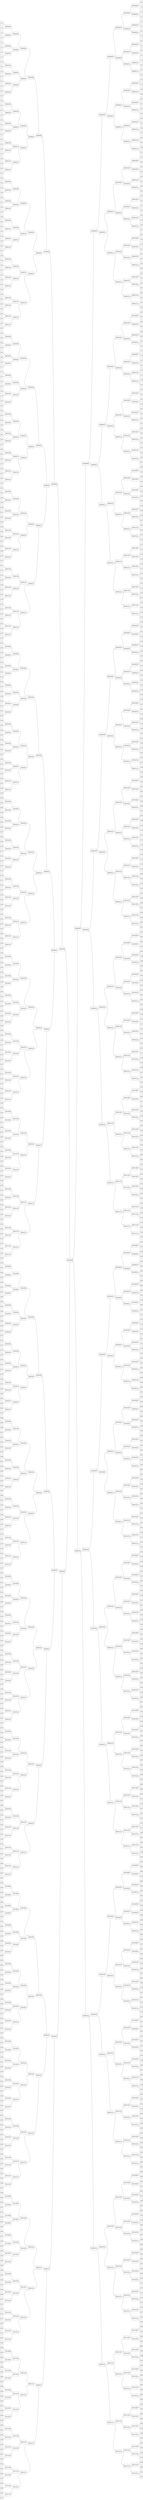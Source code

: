 graph "512 binairy tree general" {
	graph [bb="0,0,2233,47427",
		rankdir=LR
	];
	node [height=.1,
		label="\N",
		shape=record
	];
	α000000000	 [height=0.97222,
		label="<f0> |<f1> α0|<f2>",
		pos="27,45003",
		rects="0,45015,54,45038 0,44992,54,45015 0,44969,54,44992",
		width=0.75];
	0000000000	 [height=0.97222,
		label="<f0> |<f1> 0000000000|<f2>",
		pos="132,44938",
		rects="90,44950,174,44973 90,44927,174,44950 90,44904,174,44927",
		width=1.1667];
	α000000000:f1 -- 0000000000:f0	 [pos="54,45003 78.585,45003 65.415,44961 90,44961"];
	1000000000	 [height=0.97222,
		label="<f0> |<f1> 1000000000|<f2>",
		pos="252,44806",
		rects="210,44818,294,44841 210,44795,294,44818 210,44772,294,44795",
		width=1.1667];
	0000000000:f1 -- 1000000000:f0	 [pos="174,44938 225.02,44938 158.98,44829 210,44829"];
	α000000001	 [height=0.97222,
		label="<f0> |<f1> α1|<f2>",
		pos="27,44915",
		rects="0,44927,54,44950 0,44904,54,44927 0,44881,54,44904",
		width=0.75];
	α000000001:f1 -- 0000000000:f2	 [pos="54,44915 70,44915 74,44915 90,44915"];
	α000000010	 [height=0.97222,
		label="<f0> |<f1> α2|<f2>",
		pos="27,44827",
		rects="0,44839,54,44862 0,44816,54,44839 0,44793,54,44816",
		width=0.75];
	0000000001	 [height=0.97222,
		label="<f0> |<f1> 0000000001|<f2>",
		pos="132,44783",
		rects="90,44795,174,44818 90,44772,174,44795 90,44749,174,44772",
		width=1.1667];
	α000000010:f1 -- 0000000001:f0	 [pos="54,44827 72.523,44827 71.477,44806 90,44806"];
	0000000001:f1 -- 1000000000:f2	 [pos="174,44783 190,44783 194,44783 210,44783"];
	α000000011	 [height=0.97222,
		label="<f0> |<f1> α3|<f2>",
		pos="27,44739",
		rects="0,44751,54,44774 0,44728,54,44751 0,44705,54,44728",
		width=0.75];
	α000000011:f1 -- 0000000001:f2	 [pos="54,44739 72.523,44739 71.477,44760 90,44760"];
	α000000100	 [height=0.97222,
		label="<f0> |<f1> α4|<f2>",
		pos="27,44651",
		rects="0,44663,54,44686 0,44640,54,44663 0,44617,54,44640",
		width=0.75];
	0000000010	 [height=0.97222,
		label="<f0> |<f1> 0000000010|<f2>",
		pos="132,44586",
		rects="90,44598,174,44621 90,44575,174,44598 90,44552,174,44575",
		width=1.1667];
	α000000100:f1 -- 0000000010:f0	 [pos="54,44651 78.585,44651 65.415,44609 90,44609"];
	1000000001	 [height=0.97222,
		label="<f0> |<f1> 1000000001|<f2>",
		pos="252,44519",
		rects="210,44531,294,44554 210,44508,294,44531 210,44485,294,44508",
		width=1.1667];
	0000000010:f1 -- 1000000001:f0	 [pos="174,44586 199.27,44586 184.73,44542 210,44542"];
	α000000101	 [height=0.97222,
		label="<f0> |<f1> α5|<f2>",
		pos="27,44563",
		rects="0,44575,54,44598 0,44552,54,44575 0,44529,54,44552",
		width=0.75];
	α000000101:f1 -- 0000000010:f2	 [pos="54,44563 70,44563 74,44563 90,44563"];
	α000000110	 [height=0.97222,
		label="<f0> |<f1> α6|<f2>",
		pos="27,44475",
		rects="0,44487,54,44510 0,44464,54,44487 0,44441,54,44464",
		width=0.75];
	0000000011	 [height=0.97222,
		label="<f0> |<f1> 0000000011|<f2>",
		pos="132,44452",
		rects="90,44464,174,44487 90,44441,174,44464 90,44418,174,44441",
		width=1.1667];
	α000000110:f1 -- 0000000011:f0	 [pos="54,44475 70,44475 74,44475 90,44475"];
	0000000011:f1 -- 1000000001:f2	 [pos="174,44452 199.27,44452 184.73,44496 210,44496"];
	α000000111	 [height=0.97222,
		label="<f0> |<f1> α7|<f2>",
		pos="27,44387",
		rects="0,44399,54,44422 0,44376,54,44399 0,44353,54,44376",
		width=0.75];
	α000000111:f1 -- 0000000011:f2	 [pos="54,44387 78.585,44387 65.415,44429 90,44429"];
	α000001000	 [height=0.97222,
		label="<f0> |<f1> α8|<f2>",
		pos="27,44299",
		rects="0,44311,54,44334 0,44288,54,44311 0,44265,54,44288",
		width=0.75];
	0000000100	 [height=0.97222,
		label="<f0> |<f1> 0000000100|<f2>",
		pos="132,44234",
		rects="90,44246,174,44269 90,44223,174,44246 90,44200,174,44223",
		width=1.1667];
	α000001000:f1 -- 0000000100:f0	 [pos="54,44299 78.585,44299 65.415,44257 90,44257"];
	1000000010	 [height=0.97222,
		label="<f0> |<f1> 1000000010|<f2>",
		pos="252,44102",
		rects="210,44114,294,44137 210,44091,294,44114 210,44068,294,44091",
		width=1.1667];
	0000000100:f1 -- 1000000010:f0	 [pos="174,44234 225.02,44234 158.98,44125 210,44125"];
	α000001001	 [height=0.97222,
		label="<f0> |<f1> α9|<f2>",
		pos="27,44211",
		rects="0,44223,54,44246 0,44200,54,44223 0,44177,54,44200",
		width=0.75];
	α000001001:f1 -- 0000000100:f2	 [pos="54,44211 70,44211 74,44211 90,44211"];
	α000001010	 [height=0.97222,
		label="<f0> |<f1> α10|<f2>",
		pos="27,44123",
		rects="0,44135,54,44158 0,44112,54,44135 0,44089,54,44112",
		width=0.75];
	0000000101	 [height=0.97222,
		label="<f0> |<f1> 0000000101|<f2>",
		pos="132,44079",
		rects="90,44091,174,44114 90,44068,174,44091 90,44045,174,44068",
		width=1.1667];
	α000001010:f1 -- 0000000101:f0	 [pos="54,44123 72.523,44123 71.477,44102 90,44102"];
	0000000101:f1 -- 1000000010:f2	 [pos="174,44079 190,44079 194,44079 210,44079"];
	α000001011	 [height=0.97222,
		label="<f0> |<f1> α11|<f2>",
		pos="27,44035",
		rects="0,44047,54,44070 0,44024,54,44047 0,44001,54,44024",
		width=0.75];
	α000001011:f1 -- 0000000101:f2	 [pos="54,44035 72.523,44035 71.477,44056 90,44056"];
	α000001100	 [height=0.97222,
		label="<f0> |<f1> α12|<f2>",
		pos="27,43947",
		rects="0,43959,54,43982 0,43936,54,43959 0,43913,54,43936",
		width=0.75];
	0000000110	 [height=0.97222,
		label="<f0> |<f1> 0000000110|<f2>",
		pos="132,43903",
		rects="90,43915,174,43938 90,43892,174,43915 90,43869,174,43892",
		width=1.1667];
	α000001100:f1 -- 0000000110:f0	 [pos="54,43947 72.523,43947 71.477,43926 90,43926"];
	1000000011	 [height=0.97222,
		label="<f0> |<f1> 1000000011|<f2>",
		pos="252,43880",
		rects="210,43892,294,43915 210,43869,294,43892 210,43846,294,43869",
		width=1.1667];
	0000000110:f1 -- 1000000011:f0	 [pos="174,43903 190,43903 194,43903 210,43903"];
	α000001101	 [height=0.97222,
		label="<f0> |<f1> α13|<f2>",
		pos="27,43859",
		rects="0,43871,54,43894 0,43848,54,43871 0,43825,54,43848",
		width=0.75];
	α000001101:f1 -- 0000000110:f2	 [pos="54,43859 72.523,43859 71.477,43880 90,43880"];
	α000001110	 [height=0.97222,
		label="<f0> |<f1> α14|<f2>",
		pos="27,43771",
		rects="0,43783,54,43806 0,43760,54,43783 0,43737,54,43760",
		width=0.75];
	0000000111	 [height=0.97222,
		label="<f0> |<f1> 0000000111|<f2>",
		pos="132,43748",
		rects="90,43760,174,43783 90,43737,174,43760 90,43714,174,43737",
		width=1.1667];
	α000001110:f1 -- 0000000111:f0	 [pos="54,43771 70,43771 74,43771 90,43771"];
	0000000111:f1 -- 1000000011:f2	 [pos="174,43748 225.02,43748 158.98,43857 210,43857"];
	α000001111	 [height=0.97222,
		label="<f0> |<f1> α15|<f2>",
		pos="27,43683",
		rects="0,43695,54,43718 0,43672,54,43695 0,43649,54,43672",
		width=0.75];
	α000001111:f1 -- 0000000111:f2	 [pos="54,43683 78.585,43683 65.415,43725 90,43725"];
	α000010000	 [height=0.97222,
		label="<f0> |<f1> α16|<f2>",
		pos="27,43595",
		rects="0,43607,54,43630 0,43584,54,43607 0,43561,54,43584",
		width=0.75];
	0000001000	 [height=0.97222,
		label="<f0> |<f1> 0000001000|<f2>",
		pos="132,43530",
		rects="90,43542,174,43565 90,43519,174,43542 90,43496,174,43519",
		width=1.1667];
	α000010000:f1 -- 0000001000:f0	 [pos="54,43595 78.585,43595 65.415,43553 90,43553"];
	1000000100	 [height=0.97222,
		label="<f0> |<f1> 1000000100|<f2>",
		pos="252,43398",
		rects="210,43410,294,43433 210,43387,294,43410 210,43364,294,43387",
		width=1.1667];
	0000001000:f1 -- 1000000100:f0	 [pos="174,43530 225.02,43530 158.98,43421 210,43421"];
	α000010001	 [height=0.97222,
		label="<f0> |<f1> α17|<f2>",
		pos="27,43507",
		rects="0,43519,54,43542 0,43496,54,43519 0,43473,54,43496",
		width=0.75];
	α000010001:f1 -- 0000001000:f2	 [pos="54,43507 70,43507 74,43507 90,43507"];
	α000010010	 [height=0.97222,
		label="<f0> |<f1> α18|<f2>",
		pos="27,43419",
		rects="0,43431,54,43454 0,43408,54,43431 0,43385,54,43408",
		width=0.75];
	0000001001	 [height=0.97222,
		label="<f0> |<f1> 0000001001|<f2>",
		pos="132,43375",
		rects="90,43387,174,43410 90,43364,174,43387 90,43341,174,43364",
		width=1.1667];
	α000010010:f1 -- 0000001001:f0	 [pos="54,43419 72.523,43419 71.477,43398 90,43398"];
	0000001001:f1 -- 1000000100:f2	 [pos="174,43375 190,43375 194,43375 210,43375"];
	α000010011	 [height=0.97222,
		label="<f0> |<f1> α19|<f2>",
		pos="27,43331",
		rects="0,43343,54,43366 0,43320,54,43343 0,43297,54,43320",
		width=0.75];
	α000010011:f1 -- 0000001001:f2	 [pos="54,43331 72.523,43331 71.477,43352 90,43352"];
	α000010100	 [height=0.97222,
		label="<f0> |<f1> α20|<f2>",
		pos="27,43243",
		rects="0,43255,54,43278 0,43232,54,43255 0,43209,54,43232",
		width=0.75];
	0000001010	 [height=0.97222,
		label="<f0> |<f1> 0000001010|<f2>",
		pos="132,43178",
		rects="90,43190,174,43213 90,43167,174,43190 90,43144,174,43167",
		width=1.1667];
	α000010100:f1 -- 0000001010:f0	 [pos="54,43243 78.585,43243 65.415,43201 90,43201"];
	1000000101	 [height=0.97222,
		label="<f0> |<f1> 1000000101|<f2>",
		pos="252,43111",
		rects="210,43123,294,43146 210,43100,294,43123 210,43077,294,43100",
		width=1.1667];
	0000001010:f1 -- 1000000101:f0	 [pos="174,43178 199.27,43178 184.73,43134 210,43134"];
	α000010101	 [height=0.97222,
		label="<f0> |<f1> α21|<f2>",
		pos="27,43155",
		rects="0,43167,54,43190 0,43144,54,43167 0,43121,54,43144",
		width=0.75];
	α000010101:f1 -- 0000001010:f2	 [pos="54,43155 70,43155 74,43155 90,43155"];
	α000010110	 [height=0.97222,
		label="<f0> |<f1> α22|<f2>",
		pos="27,43067",
		rects="0,43079,54,43102 0,43056,54,43079 0,43033,54,43056",
		width=0.75];
	0000001011	 [height=0.97222,
		label="<f0> |<f1> 0000001011|<f2>",
		pos="132,43044",
		rects="90,43056,174,43079 90,43033,174,43056 90,43010,174,43033",
		width=1.1667];
	α000010110:f1 -- 0000001011:f0	 [pos="54,43067 70,43067 74,43067 90,43067"];
	0000001011:f1 -- 1000000101:f2	 [pos="174,43044 199.27,43044 184.73,43088 210,43088"];
	α000010111	 [height=0.97222,
		label="<f0> |<f1> α23|<f2>",
		pos="27,42979",
		rects="0,42991,54,43014 0,42968,54,42991 0,42945,54,42968",
		width=0.75];
	α000010111:f1 -- 0000001011:f2	 [pos="54,42979 78.585,42979 65.415,43021 90,43021"];
	α000011000	 [height=0.97222,
		label="<f0> |<f1> α24|<f2>",
		pos="27,42891",
		rects="0,42903,54,42926 0,42880,54,42903 0,42857,54,42880",
		width=0.75];
	0000001100	 [height=0.97222,
		label="<f0> |<f1> 0000001100|<f2>",
		pos="132,42826",
		rects="90,42838,174,42861 90,42815,174,42838 90,42792,174,42815",
		width=1.1667];
	α000011000:f1 -- 0000001100:f0	 [pos="54,42891 78.585,42891 65.415,42849 90,42849"];
	1000000110	 [height=0.97222,
		label="<f0> |<f1> 1000000110|<f2>",
		pos="252,42759",
		rects="210,42771,294,42794 210,42748,294,42771 210,42725,294,42748",
		width=1.1667];
	0000001100:f1 -- 1000000110:f0	 [pos="174,42826 199.27,42826 184.73,42782 210,42782"];
	α000011001	 [height=0.97222,
		label="<f0> |<f1> α25|<f2>",
		pos="27,42803",
		rects="0,42815,54,42838 0,42792,54,42815 0,42769,54,42792",
		width=0.75];
	α000011001:f1 -- 0000001100:f2	 [pos="54,42803 70,42803 74,42803 90,42803"];
	α000011010	 [height=0.97222,
		label="<f0> |<f1> α26|<f2>",
		pos="27,42715",
		rects="0,42727,54,42750 0,42704,54,42727 0,42681,54,42704",
		width=0.75];
	0000001101	 [height=0.97222,
		label="<f0> |<f1> 0000001101|<f2>",
		pos="132,42692",
		rects="90,42704,174,42727 90,42681,174,42704 90,42658,174,42681",
		width=1.1667];
	α000011010:f1 -- 0000001101:f0	 [pos="54,42715 70,42715 74,42715 90,42715"];
	0000001101:f1 -- 1000000110:f2	 [pos="174,42692 199.27,42692 184.73,42736 210,42736"];
	α000011011	 [height=0.97222,
		label="<f0> |<f1> α27|<f2>",
		pos="27,42627",
		rects="0,42639,54,42662 0,42616,54,42639 0,42593,54,42616",
		width=0.75];
	α000011011:f1 -- 0000001101:f2	 [pos="54,42627 78.585,42627 65.415,42669 90,42669"];
	α000011100	 [height=0.97222,
		label="<f0> |<f1> α28|<f2>",
		pos="27,42539",
		rects="0,42551,54,42574 0,42528,54,42551 0,42505,54,42528",
		width=0.75];
	0000001110	 [height=0.97222,
		label="<f0> |<f1> 0000001110|<f2>",
		pos="132,42495",
		rects="90,42507,174,42530 90,42484,174,42507 90,42461,174,42484",
		width=1.1667];
	α000011100:f1 -- 0000001110:f0	 [pos="54,42539 72.523,42539 71.477,42518 90,42518"];
	1000000111	 [height=0.97222,
		label="<f0> |<f1> 1000000111|<f2>",
		pos="252,42472",
		rects="210,42484,294,42507 210,42461,294,42484 210,42438,294,42461",
		width=1.1667];
	0000001110:f1 -- 1000000111:f0	 [pos="174,42495 190,42495 194,42495 210,42495"];
	α000011101	 [height=0.97222,
		label="<f0> |<f1> α29|<f2>",
		pos="27,42451",
		rects="0,42463,54,42486 0,42440,54,42463 0,42417,54,42440",
		width=0.75];
	α000011101:f1 -- 0000001110:f2	 [pos="54,42451 72.523,42451 71.477,42472 90,42472"];
	α000011110	 [height=0.97222,
		label="<f0> |<f1> α30|<f2>",
		pos="27,42363",
		rects="0,42375,54,42398 0,42352,54,42375 0,42329,54,42352",
		width=0.75];
	0000001111	 [height=0.97222,
		label="<f0> |<f1> 0000001111|<f2>",
		pos="132,42340",
		rects="90,42352,174,42375 90,42329,174,42352 90,42306,174,42329",
		width=1.1667];
	α000011110:f1 -- 0000001111:f0	 [pos="54,42363 70,42363 74,42363 90,42363"];
	0000001111:f1 -- 1000000111:f2	 [pos="174,42340 225.02,42340 158.98,42449 210,42449"];
	α000011111	 [height=0.97222,
		label="<f0> |<f1> α31|<f2>",
		pos="27,42275",
		rects="0,42287,54,42310 0,42264,54,42287 0,42241,54,42264",
		width=0.75];
	α000011111:f1 -- 0000001111:f2	 [pos="54,42275 78.585,42275 65.415,42317 90,42317"];
	α000100000	 [height=0.97222,
		label="<f0> |<f1> α32|<f2>",
		pos="27,42187",
		rects="0,42199,54,42222 0,42176,54,42199 0,42153,54,42176",
		width=0.75];
	0000010000	 [height=0.97222,
		label="<f0> |<f1> 0000010000|<f2>",
		pos="132,42122",
		rects="90,42134,174,42157 90,42111,174,42134 90,42088,174,42111",
		width=1.1667];
	α000100000:f1 -- 0000010000:f0	 [pos="54,42187 78.585,42187 65.415,42145 90,42145"];
	1000001000	 [height=0.97222,
		label="<f0> |<f1> 1000001000|<f2>",
		pos="252,41990",
		rects="210,42002,294,42025 210,41979,294,42002 210,41956,294,41979",
		width=1.1667];
	0000010000:f1 -- 1000001000:f0	 [pos="174,42122 225.02,42122 158.98,42013 210,42013"];
	α000100001	 [height=0.97222,
		label="<f0> |<f1> α33|<f2>",
		pos="27,42099",
		rects="0,42111,54,42134 0,42088,54,42111 0,42065,54,42088",
		width=0.75];
	α000100001:f1 -- 0000010000:f2	 [pos="54,42099 70,42099 74,42099 90,42099"];
	α000100010	 [height=0.97222,
		label="<f0> |<f1> α34|<f2>",
		pos="27,42011",
		rects="0,42023,54,42046 0,42000,54,42023 0,41977,54,42000",
		width=0.75];
	0000010001	 [height=0.97222,
		label="<f0> |<f1> 0000010001|<f2>",
		pos="132,41967",
		rects="90,41979,174,42002 90,41956,174,41979 90,41933,174,41956",
		width=1.1667];
	α000100010:f1 -- 0000010001:f0	 [pos="54,42011 72.523,42011 71.477,41990 90,41990"];
	0000010001:f1 -- 1000001000:f2	 [pos="174,41967 190,41967 194,41967 210,41967"];
	α000100011	 [height=0.97222,
		label="<f0> |<f1> α35|<f2>",
		pos="27,41923",
		rects="0,41935,54,41958 0,41912,54,41935 0,41889,54,41912",
		width=0.75];
	α000100011:f1 -- 0000010001:f2	 [pos="54,41923 72.523,41923 71.477,41944 90,41944"];
	α000100100	 [height=0.97222,
		label="<f0> |<f1> α36|<f2>",
		pos="27,41835",
		rects="0,41847,54,41870 0,41824,54,41847 0,41801,54,41824",
		width=0.75];
	0000010010	 [height=0.97222,
		label="<f0> |<f1> 0000010010|<f2>",
		pos="132,41770",
		rects="90,41782,174,41805 90,41759,174,41782 90,41736,174,41759",
		width=1.1667];
	α000100100:f1 -- 0000010010:f0	 [pos="54,41835 78.585,41835 65.415,41793 90,41793"];
	1000001001	 [height=0.97222,
		label="<f0> |<f1> 1000001001|<f2>",
		pos="252,41703",
		rects="210,41715,294,41738 210,41692,294,41715 210,41669,294,41692",
		width=1.1667];
	0000010010:f1 -- 1000001001:f0	 [pos="174,41770 199.27,41770 184.73,41726 210,41726"];
	α000100101	 [height=0.97222,
		label="<f0> |<f1> α37|<f2>",
		pos="27,41747",
		rects="0,41759,54,41782 0,41736,54,41759 0,41713,54,41736",
		width=0.75];
	α000100101:f1 -- 0000010010:f2	 [pos="54,41747 70,41747 74,41747 90,41747"];
	α000100110	 [height=0.97222,
		label="<f0> |<f1> α38|<f2>",
		pos="27,41659",
		rects="0,41671,54,41694 0,41648,54,41671 0,41625,54,41648",
		width=0.75];
	0000010011	 [height=0.97222,
		label="<f0> |<f1> 0000010011|<f2>",
		pos="132,41636",
		rects="90,41648,174,41671 90,41625,174,41648 90,41602,174,41625",
		width=1.1667];
	α000100110:f1 -- 0000010011:f0	 [pos="54,41659 70,41659 74,41659 90,41659"];
	0000010011:f1 -- 1000001001:f2	 [pos="174,41636 199.27,41636 184.73,41680 210,41680"];
	α000100111	 [height=0.97222,
		label="<f0> |<f1> α39|<f2>",
		pos="27,41571",
		rects="0,41583,54,41606 0,41560,54,41583 0,41537,54,41560",
		width=0.75];
	α000100111:f1 -- 0000010011:f2	 [pos="54,41571 78.585,41571 65.415,41613 90,41613"];
	α000101000	 [height=0.97222,
		label="<f0> |<f1> α40|<f2>",
		pos="27,41483",
		rects="0,41495,54,41518 0,41472,54,41495 0,41449,54,41472",
		width=0.75];
	0000010100	 [height=0.97222,
		label="<f0> |<f1> 0000010100|<f2>",
		pos="132,41418",
		rects="90,41430,174,41453 90,41407,174,41430 90,41384,174,41407",
		width=1.1667];
	α000101000:f1 -- 0000010100:f0	 [pos="54,41483 78.585,41483 65.415,41441 90,41441"];
	1000001010	 [height=0.97222,
		label="<f0> |<f1> 1000001010|<f2>",
		pos="252,41286",
		rects="210,41298,294,41321 210,41275,294,41298 210,41252,294,41275",
		width=1.1667];
	0000010100:f1 -- 1000001010:f0	 [pos="174,41418 225.02,41418 158.98,41309 210,41309"];
	α000101001	 [height=0.97222,
		label="<f0> |<f1> α41|<f2>",
		pos="27,41395",
		rects="0,41407,54,41430 0,41384,54,41407 0,41361,54,41384",
		width=0.75];
	α000101001:f1 -- 0000010100:f2	 [pos="54,41395 70,41395 74,41395 90,41395"];
	α000101010	 [height=0.97222,
		label="<f0> |<f1> α42|<f2>",
		pos="27,41307",
		rects="0,41319,54,41342 0,41296,54,41319 0,41273,54,41296",
		width=0.75];
	0000010101	 [height=0.97222,
		label="<f0> |<f1> 0000010101|<f2>",
		pos="132,41263",
		rects="90,41275,174,41298 90,41252,174,41275 90,41229,174,41252",
		width=1.1667];
	α000101010:f1 -- 0000010101:f0	 [pos="54,41307 72.523,41307 71.477,41286 90,41286"];
	0000010101:f1 -- 1000001010:f2	 [pos="174,41263 190,41263 194,41263 210,41263"];
	α000101011	 [height=0.97222,
		label="<f0> |<f1> α43|<f2>",
		pos="27,41219",
		rects="0,41231,54,41254 0,41208,54,41231 0,41185,54,41208",
		width=0.75];
	α000101011:f1 -- 0000010101:f2	 [pos="54,41219 72.523,41219 71.477,41240 90,41240"];
	α000101100	 [height=0.97222,
		label="<f0> |<f1> α44|<f2>",
		pos="27,41131",
		rects="0,41143,54,41166 0,41120,54,41143 0,41097,54,41120",
		width=0.75];
	0000010110	 [height=0.97222,
		label="<f0> |<f1> 0000010110|<f2>",
		pos="132,41087",
		rects="90,41099,174,41122 90,41076,174,41099 90,41053,174,41076",
		width=1.1667];
	α000101100:f1 -- 0000010110:f0	 [pos="54,41131 72.523,41131 71.477,41110 90,41110"];
	1000001011	 [height=0.97222,
		label="<f0> |<f1> 1000001011|<f2>",
		pos="252,41064",
		rects="210,41076,294,41099 210,41053,294,41076 210,41030,294,41053",
		width=1.1667];
	0000010110:f1 -- 1000001011:f0	 [pos="174,41087 190,41087 194,41087 210,41087"];
	α000101101	 [height=0.97222,
		label="<f0> |<f1> α45|<f2>",
		pos="27,41043",
		rects="0,41055,54,41078 0,41032,54,41055 0,41009,54,41032",
		width=0.75];
	α000101101:f1 -- 0000010110:f2	 [pos="54,41043 72.523,41043 71.477,41064 90,41064"];
	α000101110	 [height=0.97222,
		label="<f0> |<f1> α46|<f2>",
		pos="27,40955",
		rects="0,40967,54,40990 0,40944,54,40967 0,40921,54,40944",
		width=0.75];
	0000010111	 [height=0.97222,
		label="<f0> |<f1> 0000010111|<f2>",
		pos="132,40932",
		rects="90,40944,174,40967 90,40921,174,40944 90,40898,174,40921",
		width=1.1667];
	α000101110:f1 -- 0000010111:f0	 [pos="54,40955 70,40955 74,40955 90,40955"];
	0000010111:f1 -- 1000001011:f2	 [pos="174,40932 225.02,40932 158.98,41041 210,41041"];
	α000101111	 [height=0.97222,
		label="<f0> |<f1> α47|<f2>",
		pos="27,40867",
		rects="0,40879,54,40902 0,40856,54,40879 0,40833,54,40856",
		width=0.75];
	α000101111:f1 -- 0000010111:f2	 [pos="54,40867 78.585,40867 65.415,40909 90,40909"];
	α000110000	 [height=0.97222,
		label="<f0> |<f1> α48|<f2>",
		pos="27,40779",
		rects="0,40791,54,40814 0,40768,54,40791 0,40745,54,40768",
		width=0.75];
	0000011000	 [height=0.97222,
		label="<f0> |<f1> 0000011000|<f2>",
		pos="132,40714",
		rects="90,40726,174,40749 90,40703,174,40726 90,40680,174,40703",
		width=1.1667];
	α000110000:f1 -- 0000011000:f0	 [pos="54,40779 78.585,40779 65.415,40737 90,40737"];
	1000001100	 [height=0.97222,
		label="<f0> |<f1> 1000001100|<f2>",
		pos="252,40582",
		rects="210,40594,294,40617 210,40571,294,40594 210,40548,294,40571",
		width=1.1667];
	0000011000:f1 -- 1000001100:f0	 [pos="174,40714 225.02,40714 158.98,40605 210,40605"];
	α000110001	 [height=0.97222,
		label="<f0> |<f1> α49|<f2>",
		pos="27,40691",
		rects="0,40703,54,40726 0,40680,54,40703 0,40657,54,40680",
		width=0.75];
	α000110001:f1 -- 0000011000:f2	 [pos="54,40691 70,40691 74,40691 90,40691"];
	α000110010	 [height=0.97222,
		label="<f0> |<f1> α50|<f2>",
		pos="27,40603",
		rects="0,40615,54,40638 0,40592,54,40615 0,40569,54,40592",
		width=0.75];
	0000011001	 [height=0.97222,
		label="<f0> |<f1> 0000011001|<f2>",
		pos="132,40559",
		rects="90,40571,174,40594 90,40548,174,40571 90,40525,174,40548",
		width=1.1667];
	α000110010:f1 -- 0000011001:f0	 [pos="54,40603 72.523,40603 71.477,40582 90,40582"];
	0000011001:f1 -- 1000001100:f2	 [pos="174,40559 190,40559 194,40559 210,40559"];
	α000110011	 [height=0.97222,
		label="<f0> |<f1> α51|<f2>",
		pos="27,40515",
		rects="0,40527,54,40550 0,40504,54,40527 0,40481,54,40504",
		width=0.75];
	α000110011:f1 -- 0000011001:f2	 [pos="54,40515 72.523,40515 71.477,40536 90,40536"];
	α000110100	 [height=0.97222,
		label="<f0> |<f1> α52|<f2>",
		pos="27,40427",
		rects="0,40439,54,40462 0,40416,54,40439 0,40393,54,40416",
		width=0.75];
	0000011010	 [height=0.97222,
		label="<f0> |<f1> 0000011010|<f2>",
		pos="132,40383",
		rects="90,40395,174,40418 90,40372,174,40395 90,40349,174,40372",
		width=1.1667];
	α000110100:f1 -- 0000011010:f0	 [pos="54,40427 72.523,40427 71.477,40406 90,40406"];
	1000001101	 [height=0.97222,
		label="<f0> |<f1> 1000001101|<f2>",
		pos="252,40360",
		rects="210,40372,294,40395 210,40349,294,40372 210,40326,294,40349",
		width=1.1667];
	0000011010:f1 -- 1000001101:f0	 [pos="174,40383 190,40383 194,40383 210,40383"];
	α000110101	 [height=0.97222,
		label="<f0> |<f1> α53|<f2>",
		pos="27,40339",
		rects="0,40351,54,40374 0,40328,54,40351 0,40305,54,40328",
		width=0.75];
	α000110101:f1 -- 0000011010:f2	 [pos="54,40339 72.523,40339 71.477,40360 90,40360"];
	α000110110	 [height=0.97222,
		label="<f0> |<f1> α54|<f2>",
		pos="27,40251",
		rects="0,40263,54,40286 0,40240,54,40263 0,40217,54,40240",
		width=0.75];
	0000011011	 [height=0.97222,
		label="<f0> |<f1> 0000011011|<f2>",
		pos="132,40228",
		rects="90,40240,174,40263 90,40217,174,40240 90,40194,174,40217",
		width=1.1667];
	α000110110:f1 -- 0000011011:f0	 [pos="54,40251 70,40251 74,40251 90,40251"];
	0000011011:f1 -- 1000001101:f2	 [pos="174,40228 225.02,40228 158.98,40337 210,40337"];
	α000110111	 [height=0.97222,
		label="<f0> |<f1> α55|<f2>",
		pos="27,40163",
		rects="0,40175,54,40198 0,40152,54,40175 0,40129,54,40152",
		width=0.75];
	α000110111:f1 -- 0000011011:f2	 [pos="54,40163 78.585,40163 65.415,40205 90,40205"];
	α000111000	 [height=0.97222,
		label="<f0> |<f1> α56|<f2>",
		pos="27,40075",
		rects="0,40087,54,40110 0,40064,54,40087 0,40041,54,40064",
		width=0.75];
	0000011100	 [height=0.97222,
		label="<f0> |<f1> 0000011100|<f2>",
		pos="132,40010",
		rects="90,40022,174,40045 90,39999,174,40022 90,39976,174,39999",
		width=1.1667];
	α000111000:f1 -- 0000011100:f0	 [pos="54,40075 78.585,40075 65.415,40033 90,40033"];
	1000001110	 [height=0.97222,
		label="<f0> |<f1> 1000001110|<f2>",
		pos="252,39943",
		rects="210,39955,294,39978 210,39932,294,39955 210,39909,294,39932",
		width=1.1667];
	0000011100:f1 -- 1000001110:f0	 [pos="174,40010 199.27,40010 184.73,39966 210,39966"];
	α000111001	 [height=0.97222,
		label="<f0> |<f1> α57|<f2>",
		pos="27,39987",
		rects="0,39999,54,40022 0,39976,54,39999 0,39953,54,39976",
		width=0.75];
	α000111001:f1 -- 0000011100:f2	 [pos="54,39987 70,39987 74,39987 90,39987"];
	α000111010	 [height=0.97222,
		label="<f0> |<f1> α58|<f2>",
		pos="27,39899",
		rects="0,39911,54,39934 0,39888,54,39911 0,39865,54,39888",
		width=0.75];
	0000011101	 [height=0.97222,
		label="<f0> |<f1> 0000011101|<f2>",
		pos="132,39876",
		rects="90,39888,174,39911 90,39865,174,39888 90,39842,174,39865",
		width=1.1667];
	α000111010:f1 -- 0000011101:f0	 [pos="54,39899 70,39899 74,39899 90,39899"];
	0000011101:f1 -- 1000001110:f2	 [pos="174,39876 199.27,39876 184.73,39920 210,39920"];
	α000111011	 [height=0.97222,
		label="<f0> |<f1> α59|<f2>",
		pos="27,39811",
		rects="0,39823,54,39846 0,39800,54,39823 0,39777,54,39800",
		width=0.75];
	α000111011:f1 -- 0000011101:f2	 [pos="54,39811 78.585,39811 65.415,39853 90,39853"];
	α000111100	 [height=0.97222,
		label="<f0> |<f1> α60|<f2>",
		pos="27,39723",
		rects="0,39735,54,39758 0,39712,54,39735 0,39689,54,39712",
		width=0.75];
	0000011110	 [height=0.97222,
		label="<f0> |<f1> 0000011110|<f2>",
		pos="132,39679",
		rects="90,39691,174,39714 90,39668,174,39691 90,39645,174,39668",
		width=1.1667];
	α000111100:f1 -- 0000011110:f0	 [pos="54,39723 72.523,39723 71.477,39702 90,39702"];
	1000001111	 [height=0.97222,
		label="<f0> |<f1> 1000001111|<f2>",
		pos="252,39656",
		rects="210,39668,294,39691 210,39645,294,39668 210,39622,294,39645",
		width=1.1667];
	0000011110:f1 -- 1000001111:f0	 [pos="174,39679 190,39679 194,39679 210,39679"];
	α000111101	 [height=0.97222,
		label="<f0> |<f1> α61|<f2>",
		pos="27,39635",
		rects="0,39647,54,39670 0,39624,54,39647 0,39601,54,39624",
		width=0.75];
	α000111101:f1 -- 0000011110:f2	 [pos="54,39635 72.523,39635 71.477,39656 90,39656"];
	α000111110	 [height=0.97222,
		label="<f0> |<f1> α62|<f2>",
		pos="27,39547",
		rects="0,39559,54,39582 0,39536,54,39559 0,39513,54,39536",
		width=0.75];
	0000011111	 [height=0.97222,
		label="<f0> |<f1> 0000011111|<f2>",
		pos="132,39524",
		rects="90,39536,174,39559 90,39513,174,39536 90,39490,174,39513",
		width=1.1667];
	α000111110:f1 -- 0000011111:f0	 [pos="54,39547 70,39547 74,39547 90,39547"];
	0000011111:f1 -- 1000001111:f2	 [pos="174,39524 225.02,39524 158.98,39633 210,39633"];
	α000111111	 [height=0.97222,
		label="<f0> |<f1> α63|<f2>",
		pos="27,39459",
		rects="0,39471,54,39494 0,39448,54,39471 0,39425,54,39448",
		width=0.75];
	α000111111:f1 -- 0000011111:f2	 [pos="54,39459 78.585,39459 65.415,39501 90,39501"];
	α001000000	 [height=0.97222,
		label="<f0> |<f1> α64|<f2>",
		pos="27,39371",
		rects="0,39383,54,39406 0,39360,54,39383 0,39337,54,39360",
		width=0.75];
	0000100000	 [height=0.97222,
		label="<f0> |<f1> 0000100000|<f2>",
		pos="132,39306",
		rects="90,39318,174,39341 90,39295,174,39318 90,39272,174,39295",
		width=1.1667];
	α001000000:f1 -- 0000100000:f0	 [pos="54,39371 78.585,39371 65.415,39329 90,39329"];
	1000010000	 [height=0.97222,
		label="<f0> |<f1> 1000010000|<f2>",
		pos="252,39174",
		rects="210,39186,294,39209 210,39163,294,39186 210,39140,294,39163",
		width=1.1667];
	0000100000:f1 -- 1000010000:f0	 [pos="174,39306 225.02,39306 158.98,39197 210,39197"];
	α001000001	 [height=0.97222,
		label="<f0> |<f1> α65|<f2>",
		pos="27,39283",
		rects="0,39295,54,39318 0,39272,54,39295 0,39249,54,39272",
		width=0.75];
	α001000001:f1 -- 0000100000:f2	 [pos="54,39283 70,39283 74,39283 90,39283"];
	α001000010	 [height=0.97222,
		label="<f0> |<f1> α66|<f2>",
		pos="27,39195",
		rects="0,39207,54,39230 0,39184,54,39207 0,39161,54,39184",
		width=0.75];
	0000100001	 [height=0.97222,
		label="<f0> |<f1> 0000100001|<f2>",
		pos="132,39151",
		rects="90,39163,174,39186 90,39140,174,39163 90,39117,174,39140",
		width=1.1667];
	α001000010:f1 -- 0000100001:f0	 [pos="54,39195 72.523,39195 71.477,39174 90,39174"];
	0000100001:f1 -- 1000010000:f2	 [pos="174,39151 190,39151 194,39151 210,39151"];
	α001000011	 [height=0.97222,
		label="<f0> |<f1> α67|<f2>",
		pos="27,39107",
		rects="0,39119,54,39142 0,39096,54,39119 0,39073,54,39096",
		width=0.75];
	α001000011:f1 -- 0000100001:f2	 [pos="54,39107 72.523,39107 71.477,39128 90,39128"];
	α001000100	 [height=0.97222,
		label="<f0> |<f1> α68|<f2>",
		pos="27,39019",
		rects="0,39031,54,39054 0,39008,54,39031 0,38985,54,39008",
		width=0.75];
	0000100010	 [height=0.97222,
		label="<f0> |<f1> 0000100010|<f2>",
		pos="132,38954",
		rects="90,38966,174,38989 90,38943,174,38966 90,38920,174,38943",
		width=1.1667];
	α001000100:f1 -- 0000100010:f0	 [pos="54,39019 78.585,39019 65.415,38977 90,38977"];
	1000010001	 [height=0.97222,
		label="<f0> |<f1> 1000010001|<f2>",
		pos="252,38887",
		rects="210,38899,294,38922 210,38876,294,38899 210,38853,294,38876",
		width=1.1667];
	0000100010:f1 -- 1000010001:f0	 [pos="174,38954 199.27,38954 184.73,38910 210,38910"];
	α001000101	 [height=0.97222,
		label="<f0> |<f1> α69|<f2>",
		pos="27,38931",
		rects="0,38943,54,38966 0,38920,54,38943 0,38897,54,38920",
		width=0.75];
	α001000101:f1 -- 0000100010:f2	 [pos="54,38931 70,38931 74,38931 90,38931"];
	α001000110	 [height=0.97222,
		label="<f0> |<f1> α70|<f2>",
		pos="27,38843",
		rects="0,38855,54,38878 0,38832,54,38855 0,38809,54,38832",
		width=0.75];
	0000100011	 [height=0.97222,
		label="<f0> |<f1> 0000100011|<f2>",
		pos="132,38820",
		rects="90,38832,174,38855 90,38809,174,38832 90,38786,174,38809",
		width=1.1667];
	α001000110:f1 -- 0000100011:f0	 [pos="54,38843 70,38843 74,38843 90,38843"];
	0000100011:f1 -- 1000010001:f2	 [pos="174,38820 199.27,38820 184.73,38864 210,38864"];
	α001000111	 [height=0.97222,
		label="<f0> |<f1> α71|<f2>",
		pos="27,38755",
		rects="0,38767,54,38790 0,38744,54,38767 0,38721,54,38744",
		width=0.75];
	α001000111:f1 -- 0000100011:f2	 [pos="54,38755 78.585,38755 65.415,38797 90,38797"];
	α001001000	 [height=0.97222,
		label="<f0> |<f1> α72|<f2>",
		pos="27,38667",
		rects="0,38679,54,38702 0,38656,54,38679 0,38633,54,38656",
		width=0.75];
	0000100100	 [height=0.97222,
		label="<f0> |<f1> 0000100100|<f2>",
		pos="132,38602",
		rects="90,38614,174,38637 90,38591,174,38614 90,38568,174,38591",
		width=1.1667];
	α001001000:f1 -- 0000100100:f0	 [pos="54,38667 78.585,38667 65.415,38625 90,38625"];
	1000010010	 [height=0.97222,
		label="<f0> |<f1> 1000010010|<f2>",
		pos="252,38470",
		rects="210,38482,294,38505 210,38459,294,38482 210,38436,294,38459",
		width=1.1667];
	0000100100:f1 -- 1000010010:f0	 [pos="174,38602 225.02,38602 158.98,38493 210,38493"];
	α001001001	 [height=0.97222,
		label="<f0> |<f1> α73|<f2>",
		pos="27,38579",
		rects="0,38591,54,38614 0,38568,54,38591 0,38545,54,38568",
		width=0.75];
	α001001001:f1 -- 0000100100:f2	 [pos="54,38579 70,38579 74,38579 90,38579"];
	α001001010	 [height=0.97222,
		label="<f0> |<f1> α74|<f2>",
		pos="27,38491",
		rects="0,38503,54,38526 0,38480,54,38503 0,38457,54,38480",
		width=0.75];
	0000100101	 [height=0.97222,
		label="<f0> |<f1> 0000100101|<f2>",
		pos="132,38447",
		rects="90,38459,174,38482 90,38436,174,38459 90,38413,174,38436",
		width=1.1667];
	α001001010:f1 -- 0000100101:f0	 [pos="54,38491 72.523,38491 71.477,38470 90,38470"];
	0000100101:f1 -- 1000010010:f2	 [pos="174,38447 190,38447 194,38447 210,38447"];
	α001001011	 [height=0.97222,
		label="<f0> |<f1> α75|<f2>",
		pos="27,38403",
		rects="0,38415,54,38438 0,38392,54,38415 0,38369,54,38392",
		width=0.75];
	α001001011:f1 -- 0000100101:f2	 [pos="54,38403 72.523,38403 71.477,38424 90,38424"];
	α001001100	 [height=0.97222,
		label="<f0> |<f1> α76|<f2>",
		pos="27,38315",
		rects="0,38327,54,38350 0,38304,54,38327 0,38281,54,38304",
		width=0.75];
	0000100110	 [height=0.97222,
		label="<f0> |<f1> 0000100110|<f2>",
		pos="132,38271",
		rects="90,38283,174,38306 90,38260,174,38283 90,38237,174,38260",
		width=1.1667];
	α001001100:f1 -- 0000100110:f0	 [pos="54,38315 72.523,38315 71.477,38294 90,38294"];
	1000010011	 [height=0.97222,
		label="<f0> |<f1> 1000010011|<f2>",
		pos="252,38248",
		rects="210,38260,294,38283 210,38237,294,38260 210,38214,294,38237",
		width=1.1667];
	0000100110:f1 -- 1000010011:f0	 [pos="174,38271 190,38271 194,38271 210,38271"];
	α001001101	 [height=0.97222,
		label="<f0> |<f1> α77|<f2>",
		pos="27,38227",
		rects="0,38239,54,38262 0,38216,54,38239 0,38193,54,38216",
		width=0.75];
	α001001101:f1 -- 0000100110:f2	 [pos="54,38227 72.523,38227 71.477,38248 90,38248"];
	α001001110	 [height=0.97222,
		label="<f0> |<f1> α78|<f2>",
		pos="27,38139",
		rects="0,38151,54,38174 0,38128,54,38151 0,38105,54,38128",
		width=0.75];
	0000100111	 [height=0.97222,
		label="<f0> |<f1> 0000100111|<f2>",
		pos="132,38116",
		rects="90,38128,174,38151 90,38105,174,38128 90,38082,174,38105",
		width=1.1667];
	α001001110:f1 -- 0000100111:f0	 [pos="54,38139 70,38139 74,38139 90,38139"];
	0000100111:f1 -- 1000010011:f2	 [pos="174,38116 225.02,38116 158.98,38225 210,38225"];
	α001001111	 [height=0.97222,
		label="<f0> |<f1> α79|<f2>",
		pos="27,38051",
		rects="0,38063,54,38086 0,38040,54,38063 0,38017,54,38040",
		width=0.75];
	α001001111:f1 -- 0000100111:f2	 [pos="54,38051 78.585,38051 65.415,38093 90,38093"];
	α001010000	 [height=0.97222,
		label="<f0> |<f1> α80|<f2>",
		pos="27,37963",
		rects="0,37975,54,37998 0,37952,54,37975 0,37929,54,37952",
		width=0.75];
	0000101000	 [height=0.97222,
		label="<f0> |<f1> 0000101000|<f2>",
		pos="132,37898",
		rects="90,37910,174,37933 90,37887,174,37910 90,37864,174,37887",
		width=1.1667];
	α001010000:f1 -- 0000101000:f0	 [pos="54,37963 78.585,37963 65.415,37921 90,37921"];
	1000010100	 [height=0.97222,
		label="<f0> |<f1> 1000010100|<f2>",
		pos="252,37766",
		rects="210,37778,294,37801 210,37755,294,37778 210,37732,294,37755",
		width=1.1667];
	0000101000:f1 -- 1000010100:f0	 [pos="174,37898 225.02,37898 158.98,37789 210,37789"];
	α001010001	 [height=0.97222,
		label="<f0> |<f1> α81|<f2>",
		pos="27,37875",
		rects="0,37887,54,37910 0,37864,54,37887 0,37841,54,37864",
		width=0.75];
	α001010001:f1 -- 0000101000:f2	 [pos="54,37875 70,37875 74,37875 90,37875"];
	α001010010	 [height=0.97222,
		label="<f0> |<f1> α82|<f2>",
		pos="27,37787",
		rects="0,37799,54,37822 0,37776,54,37799 0,37753,54,37776",
		width=0.75];
	0000101001	 [height=0.97222,
		label="<f0> |<f1> 0000101001|<f2>",
		pos="132,37743",
		rects="90,37755,174,37778 90,37732,174,37755 90,37709,174,37732",
		width=1.1667];
	α001010010:f1 -- 0000101001:f0	 [pos="54,37787 72.523,37787 71.477,37766 90,37766"];
	0000101001:f1 -- 1000010100:f2	 [pos="174,37743 190,37743 194,37743 210,37743"];
	α001010011	 [height=0.97222,
		label="<f0> |<f1> α83|<f2>",
		pos="27,37699",
		rects="0,37711,54,37734 0,37688,54,37711 0,37665,54,37688",
		width=0.75];
	α001010011:f1 -- 0000101001:f2	 [pos="54,37699 72.523,37699 71.477,37720 90,37720"];
	α001010100	 [height=0.97222,
		label="<f0> |<f1> α84|<f2>",
		pos="27,37611",
		rects="0,37623,54,37646 0,37600,54,37623 0,37577,54,37600",
		width=0.75];
	0000101010	 [height=0.97222,
		label="<f0> |<f1> 0000101010|<f2>",
		pos="132,37546",
		rects="90,37558,174,37581 90,37535,174,37558 90,37512,174,37535",
		width=1.1667];
	α001010100:f1 -- 0000101010:f0	 [pos="54,37611 78.585,37611 65.415,37569 90,37569"];
	1000010101	 [height=0.97222,
		label="<f0> |<f1> 1000010101|<f2>",
		pos="252,37479",
		rects="210,37491,294,37514 210,37468,294,37491 210,37445,294,37468",
		width=1.1667];
	0000101010:f1 -- 1000010101:f0	 [pos="174,37546 199.27,37546 184.73,37502 210,37502"];
	α001010101	 [height=0.97222,
		label="<f0> |<f1> α85|<f2>",
		pos="27,37523",
		rects="0,37535,54,37558 0,37512,54,37535 0,37489,54,37512",
		width=0.75];
	α001010101:f1 -- 0000101010:f2	 [pos="54,37523 70,37523 74,37523 90,37523"];
	α001010110	 [height=0.97222,
		label="<f0> |<f1> α86|<f2>",
		pos="27,37435",
		rects="0,37447,54,37470 0,37424,54,37447 0,37401,54,37424",
		width=0.75];
	0000101011	 [height=0.97222,
		label="<f0> |<f1> 0000101011|<f2>",
		pos="132,37412",
		rects="90,37424,174,37447 90,37401,174,37424 90,37378,174,37401",
		width=1.1667];
	α001010110:f1 -- 0000101011:f0	 [pos="54,37435 70,37435 74,37435 90,37435"];
	0000101011:f1 -- 1000010101:f2	 [pos="174,37412 199.27,37412 184.73,37456 210,37456"];
	α001010111	 [height=0.97222,
		label="<f0> |<f1> α87|<f2>",
		pos="27,37347",
		rects="0,37359,54,37382 0,37336,54,37359 0,37313,54,37336",
		width=0.75];
	α001010111:f1 -- 0000101011:f2	 [pos="54,37347 78.585,37347 65.415,37389 90,37389"];
	α001011000	 [height=0.97222,
		label="<f0> |<f1> α88|<f2>",
		pos="27,37259",
		rects="0,37271,54,37294 0,37248,54,37271 0,37225,54,37248",
		width=0.75];
	0000101100	 [height=0.97222,
		label="<f0> |<f1> 0000101100|<f2>",
		pos="132,37194",
		rects="90,37206,174,37229 90,37183,174,37206 90,37160,174,37183",
		width=1.1667];
	α001011000:f1 -- 0000101100:f0	 [pos="54,37259 78.585,37259 65.415,37217 90,37217"];
	1000010110	 [height=0.97222,
		label="<f0> |<f1> 1000010110|<f2>",
		pos="252,37127",
		rects="210,37139,294,37162 210,37116,294,37139 210,37093,294,37116",
		width=1.1667];
	0000101100:f1 -- 1000010110:f0	 [pos="174,37194 199.27,37194 184.73,37150 210,37150"];
	α001011001	 [height=0.97222,
		label="<f0> |<f1> α89|<f2>",
		pos="27,37171",
		rects="0,37183,54,37206 0,37160,54,37183 0,37137,54,37160",
		width=0.75];
	α001011001:f1 -- 0000101100:f2	 [pos="54,37171 70,37171 74,37171 90,37171"];
	α001011010	 [height=0.97222,
		label="<f0> |<f1> α90|<f2>",
		pos="27,37083",
		rects="0,37095,54,37118 0,37072,54,37095 0,37049,54,37072",
		width=0.75];
	0000101101	 [height=0.97222,
		label="<f0> |<f1> 0000101101|<f2>",
		pos="132,37060",
		rects="90,37072,174,37095 90,37049,174,37072 90,37026,174,37049",
		width=1.1667];
	α001011010:f1 -- 0000101101:f0	 [pos="54,37083 70,37083 74,37083 90,37083"];
	0000101101:f1 -- 1000010110:f2	 [pos="174,37060 199.27,37060 184.73,37104 210,37104"];
	α001011011	 [height=0.97222,
		label="<f0> |<f1> α91|<f2>",
		pos="27,36995",
		rects="0,37007,54,37030 0,36984,54,37007 0,36961,54,36984",
		width=0.75];
	α001011011:f1 -- 0000101101:f2	 [pos="54,36995 78.585,36995 65.415,37037 90,37037"];
	α001011100	 [height=0.97222,
		label="<f0> |<f1> α92|<f2>",
		pos="27,36907",
		rects="0,36919,54,36942 0,36896,54,36919 0,36873,54,36896",
		width=0.75];
	0000101110	 [height=0.97222,
		label="<f0> |<f1> 0000101110|<f2>",
		pos="132,36863",
		rects="90,36875,174,36898 90,36852,174,36875 90,36829,174,36852",
		width=1.1667];
	α001011100:f1 -- 0000101110:f0	 [pos="54,36907 72.523,36907 71.477,36886 90,36886"];
	1000010111	 [height=0.97222,
		label="<f0> |<f1> 1000010111|<f2>",
		pos="252,36840",
		rects="210,36852,294,36875 210,36829,294,36852 210,36806,294,36829",
		width=1.1667];
	0000101110:f1 -- 1000010111:f0	 [pos="174,36863 190,36863 194,36863 210,36863"];
	α001011101	 [height=0.97222,
		label="<f0> |<f1> α93|<f2>",
		pos="27,36819",
		rects="0,36831,54,36854 0,36808,54,36831 0,36785,54,36808",
		width=0.75];
	α001011101:f1 -- 0000101110:f2	 [pos="54,36819 72.523,36819 71.477,36840 90,36840"];
	α001011110	 [height=0.97222,
		label="<f0> |<f1> α94|<f2>",
		pos="27,36731",
		rects="0,36743,54,36766 0,36720,54,36743 0,36697,54,36720",
		width=0.75];
	0000101111	 [height=0.97222,
		label="<f0> |<f1> 0000101111|<f2>",
		pos="132,36708",
		rects="90,36720,174,36743 90,36697,174,36720 90,36674,174,36697",
		width=1.1667];
	α001011110:f1 -- 0000101111:f0	 [pos="54,36731 70,36731 74,36731 90,36731"];
	0000101111:f1 -- 1000010111:f2	 [pos="174,36708 225.02,36708 158.98,36817 210,36817"];
	α001011111	 [height=0.97222,
		label="<f0> |<f1> α95|<f2>",
		pos="27,36643",
		rects="0,36655,54,36678 0,36632,54,36655 0,36609,54,36632",
		width=0.75];
	α001011111:f1 -- 0000101111:f2	 [pos="54,36643 78.585,36643 65.415,36685 90,36685"];
	α001100000	 [height=0.97222,
		label="<f0> |<f1> α96|<f2>",
		pos="27,36555",
		rects="0,36567,54,36590 0,36544,54,36567 0,36521,54,36544",
		width=0.75];
	0000110000	 [height=0.97222,
		label="<f0> |<f1> 0000110000|<f2>",
		pos="132,36490",
		rects="90,36502,174,36525 90,36479,174,36502 90,36456,174,36479",
		width=1.1667];
	α001100000:f1 -- 0000110000:f0	 [pos="54,36555 78.585,36555 65.415,36513 90,36513"];
	1000011000	 [height=0.97222,
		label="<f0> |<f1> 1000011000|<f2>",
		pos="252,36358",
		rects="210,36370,294,36393 210,36347,294,36370 210,36324,294,36347",
		width=1.1667];
	0000110000:f1 -- 1000011000:f0	 [pos="174,36490 225.02,36490 158.98,36381 210,36381"];
	α001100001	 [height=0.97222,
		label="<f0> |<f1> α97|<f2>",
		pos="27,36467",
		rects="0,36479,54,36502 0,36456,54,36479 0,36433,54,36456",
		width=0.75];
	α001100001:f1 -- 0000110000:f2	 [pos="54,36467 70,36467 74,36467 90,36467"];
	α001100010	 [height=0.97222,
		label="<f0> |<f1> α98|<f2>",
		pos="27,36379",
		rects="0,36391,54,36414 0,36368,54,36391 0,36345,54,36368",
		width=0.75];
	0000110001	 [height=0.97222,
		label="<f0> |<f1> 0000110001|<f2>",
		pos="132,36335",
		rects="90,36347,174,36370 90,36324,174,36347 90,36301,174,36324",
		width=1.1667];
	α001100010:f1 -- 0000110001:f0	 [pos="54,36379 72.523,36379 71.477,36358 90,36358"];
	0000110001:f1 -- 1000011000:f2	 [pos="174,36335 190,36335 194,36335 210,36335"];
	α001100011	 [height=0.97222,
		label="<f0> |<f1> α99|<f2>",
		pos="27,36291",
		rects="0,36303,54,36326 0,36280,54,36303 0,36257,54,36280",
		width=0.75];
	α001100011:f1 -- 0000110001:f2	 [pos="54,36291 72.523,36291 71.477,36312 90,36312"];
	α001100100	 [height=0.97222,
		label="<f0> |<f1> α100|<f2>",
		pos="27,36203",
		rects="0,36215,54,36238 0,36192,54,36215 0,36169,54,36192",
		width=0.75];
	0000110010	 [height=0.97222,
		label="<f0> |<f1> 0000110010|<f2>",
		pos="132,36138",
		rects="90,36150,174,36173 90,36127,174,36150 90,36104,174,36127",
		width=1.1667];
	α001100100:f1 -- 0000110010:f0	 [pos="54,36203 78.585,36203 65.415,36161 90,36161"];
	1000011001	 [height=0.97222,
		label="<f0> |<f1> 1000011001|<f2>",
		pos="252,36071",
		rects="210,36083,294,36106 210,36060,294,36083 210,36037,294,36060",
		width=1.1667];
	0000110010:f1 -- 1000011001:f0	 [pos="174,36138 199.27,36138 184.73,36094 210,36094"];
	α001100101	 [height=0.97222,
		label="<f0> |<f1> α101|<f2>",
		pos="27,36115",
		rects="0,36127,54,36150 0,36104,54,36127 0,36081,54,36104",
		width=0.75];
	α001100101:f1 -- 0000110010:f2	 [pos="54,36115 70,36115 74,36115 90,36115"];
	α001100110	 [height=0.97222,
		label="<f0> |<f1> α102|<f2>",
		pos="27,36027",
		rects="0,36039,54,36062 0,36016,54,36039 0,35993,54,36016",
		width=0.75];
	0000110011	 [height=0.97222,
		label="<f0> |<f1> 0000110011|<f2>",
		pos="132,36004",
		rects="90,36016,174,36039 90,35993,174,36016 90,35970,174,35993",
		width=1.1667];
	α001100110:f1 -- 0000110011:f0	 [pos="54,36027 70,36027 74,36027 90,36027"];
	0000110011:f1 -- 1000011001:f2	 [pos="174,36004 199.27,36004 184.73,36048 210,36048"];
	α001100111	 [height=0.97222,
		label="<f0> |<f1> α103|<f2>",
		pos="27,35939",
		rects="0,35951,54,35974 0,35928,54,35951 0,35905,54,35928",
		width=0.75];
	α001100111:f1 -- 0000110011:f2	 [pos="54,35939 78.585,35939 65.415,35981 90,35981"];
	α001101000	 [height=0.97222,
		label="<f0> |<f1> α104|<f2>",
		pos="27,35851",
		rects="0,35863,54,35886 0,35840,54,35863 0,35817,54,35840",
		width=0.75];
	0000110100	 [height=0.97222,
		label="<f0> |<f1> 0000110100|<f2>",
		pos="132,35786",
		rects="90,35798,174,35821 90,35775,174,35798 90,35752,174,35775",
		width=1.1667];
	α001101000:f1 -- 0000110100:f0	 [pos="54,35851 78.585,35851 65.415,35809 90,35809"];
	1000011010	 [height=0.97222,
		label="<f0> |<f1> 1000011010|<f2>",
		pos="252,35719",
		rects="210,35731,294,35754 210,35708,294,35731 210,35685,294,35708",
		width=1.1667];
	0000110100:f1 -- 1000011010:f0	 [pos="174,35786 199.27,35786 184.73,35742 210,35742"];
	α001101001	 [height=0.97222,
		label="<f0> |<f1> α105|<f2>",
		pos="27,35763",
		rects="0,35775,54,35798 0,35752,54,35775 0,35729,54,35752",
		width=0.75];
	α001101001:f1 -- 0000110100:f2	 [pos="54,35763 70,35763 74,35763 90,35763"];
	α001101010	 [height=0.97222,
		label="<f0> |<f1> α106|<f2>",
		pos="27,35675",
		rects="0,35687,54,35710 0,35664,54,35687 0,35641,54,35664",
		width=0.75];
	0000110101	 [height=0.97222,
		label="<f0> |<f1> 0000110101|<f2>",
		pos="132,35652",
		rects="90,35664,174,35687 90,35641,174,35664 90,35618,174,35641",
		width=1.1667];
	α001101010:f1 -- 0000110101:f0	 [pos="54,35675 70,35675 74,35675 90,35675"];
	0000110101:f1 -- 1000011010:f2	 [pos="174,35652 199.27,35652 184.73,35696 210,35696"];
	α001101011	 [height=0.97222,
		label="<f0> |<f1> α107|<f2>",
		pos="27,35587",
		rects="0,35599,54,35622 0,35576,54,35599 0,35553,54,35576",
		width=0.75];
	α001101011:f1 -- 0000110101:f2	 [pos="54,35587 78.585,35587 65.415,35629 90,35629"];
	α001101100	 [height=0.97222,
		label="<f0> |<f1> α108|<f2>",
		pos="27,35499",
		rects="0,35511,54,35534 0,35488,54,35511 0,35465,54,35488",
		width=0.75];
	0000110110	 [height=0.97222,
		label="<f0> |<f1> 0000110110|<f2>",
		pos="132,35455",
		rects="90,35467,174,35490 90,35444,174,35467 90,35421,174,35444",
		width=1.1667];
	α001101100:f1 -- 0000110110:f0	 [pos="54,35499 72.523,35499 71.477,35478 90,35478"];
	1000011011	 [height=0.97222,
		label="<f0> |<f1> 1000011011|<f2>",
		pos="252,35432",
		rects="210,35444,294,35467 210,35421,294,35444 210,35398,294,35421",
		width=1.1667];
	0000110110:f1 -- 1000011011:f0	 [pos="174,35455 190,35455 194,35455 210,35455"];
	α001101101	 [height=0.97222,
		label="<f0> |<f1> α109|<f2>",
		pos="27,35411",
		rects="0,35423,54,35446 0,35400,54,35423 0,35377,54,35400",
		width=0.75];
	α001101101:f1 -- 0000110110:f2	 [pos="54,35411 72.523,35411 71.477,35432 90,35432"];
	α001101110	 [height=0.97222,
		label="<f0> |<f1> α110|<f2>",
		pos="27,35323",
		rects="0,35335,54,35358 0,35312,54,35335 0,35289,54,35312",
		width=0.75];
	0000110111	 [height=0.97222,
		label="<f0> |<f1> 0000110111|<f2>",
		pos="132,35300",
		rects="90,35312,174,35335 90,35289,174,35312 90,35266,174,35289",
		width=1.1667];
	α001101110:f1 -- 0000110111:f0	 [pos="54,35323 70,35323 74,35323 90,35323"];
	0000110111:f1 -- 1000011011:f2	 [pos="174,35300 225.02,35300 158.98,35409 210,35409"];
	α001101111	 [height=0.97222,
		label="<f0> |<f1> α111|<f2>",
		pos="27,35235",
		rects="0,35247,54,35270 0,35224,54,35247 0,35201,54,35224",
		width=0.75];
	α001101111:f1 -- 0000110111:f2	 [pos="54,35235 78.585,35235 65.415,35277 90,35277"];
	α001110000	 [height=0.97222,
		label="<f0> |<f1> α112|<f2>",
		pos="27,35147",
		rects="0,35159,54,35182 0,35136,54,35159 0,35113,54,35136",
		width=0.75];
	0000111000	 [height=0.97222,
		label="<f0> |<f1> 0000111000|<f2>",
		pos="132,35082",
		rects="90,35094,174,35117 90,35071,174,35094 90,35048,174,35071",
		width=1.1667];
	α001110000:f1 -- 0000111000:f0	 [pos="54,35147 78.585,35147 65.415,35105 90,35105"];
	1000011100	 [height=0.97222,
		label="<f0> |<f1> 1000011100|<f2>",
		pos="252,34950",
		rects="210,34962,294,34985 210,34939,294,34962 210,34916,294,34939",
		width=1.1667];
	0000111000:f1 -- 1000011100:f0	 [pos="174,35082 225.02,35082 158.98,34973 210,34973"];
	α001110001	 [height=0.97222,
		label="<f0> |<f1> α113|<f2>",
		pos="27,35059",
		rects="0,35071,54,35094 0,35048,54,35071 0,35025,54,35048",
		width=0.75];
	α001110001:f1 -- 0000111000:f2	 [pos="54,35059 70,35059 74,35059 90,35059"];
	α001110010	 [height=0.97222,
		label="<f0> |<f1> α114|<f2>",
		pos="27,34971",
		rects="0,34983,54,35006 0,34960,54,34983 0,34937,54,34960",
		width=0.75];
	0000111001	 [height=0.97222,
		label="<f0> |<f1> 0000111001|<f2>",
		pos="132,34927",
		rects="90,34939,174,34962 90,34916,174,34939 90,34893,174,34916",
		width=1.1667];
	α001110010:f1 -- 0000111001:f0	 [pos="54,34971 72.523,34971 71.477,34950 90,34950"];
	0000111001:f1 -- 1000011100:f2	 [pos="174,34927 190,34927 194,34927 210,34927"];
	α001110011	 [height=0.97222,
		label="<f0> |<f1> α115|<f2>",
		pos="27,34883",
		rects="0,34895,54,34918 0,34872,54,34895 0,34849,54,34872",
		width=0.75];
	α001110011:f1 -- 0000111001:f2	 [pos="54,34883 72.523,34883 71.477,34904 90,34904"];
	α001110100	 [height=0.97222,
		label="<f0> |<f1> α116|<f2>",
		pos="27,34795",
		rects="0,34807,54,34830 0,34784,54,34807 0,34761,54,34784",
		width=0.75];
	0000111010	 [height=0.97222,
		label="<f0> |<f1> 0000111010|<f2>",
		pos="132,34751",
		rects="90,34763,174,34786 90,34740,174,34763 90,34717,174,34740",
		width=1.1667];
	α001110100:f1 -- 0000111010:f0	 [pos="54,34795 72.523,34795 71.477,34774 90,34774"];
	1000011101	 [height=0.97222,
		label="<f0> |<f1> 1000011101|<f2>",
		pos="252,34728",
		rects="210,34740,294,34763 210,34717,294,34740 210,34694,294,34717",
		width=1.1667];
	0000111010:f1 -- 1000011101:f0	 [pos="174,34751 190,34751 194,34751 210,34751"];
	α001110101	 [height=0.97222,
		label="<f0> |<f1> α117|<f2>",
		pos="27,34707",
		rects="0,34719,54,34742 0,34696,54,34719 0,34673,54,34696",
		width=0.75];
	α001110101:f1 -- 0000111010:f2	 [pos="54,34707 72.523,34707 71.477,34728 90,34728"];
	α001110110	 [height=0.97222,
		label="<f0> |<f1> α118|<f2>",
		pos="27,34619",
		rects="0,34631,54,34654 0,34608,54,34631 0,34585,54,34608",
		width=0.75];
	0000111011	 [height=0.97222,
		label="<f0> |<f1> 0000111011|<f2>",
		pos="132,34596",
		rects="90,34608,174,34631 90,34585,174,34608 90,34562,174,34585",
		width=1.1667];
	α001110110:f1 -- 0000111011:f0	 [pos="54,34619 70,34619 74,34619 90,34619"];
	0000111011:f1 -- 1000011101:f2	 [pos="174,34596 225.02,34596 158.98,34705 210,34705"];
	α001110111	 [height=0.97222,
		label="<f0> |<f1> α119|<f2>",
		pos="27,34531",
		rects="0,34543,54,34566 0,34520,54,34543 0,34497,54,34520",
		width=0.75];
	α001110111:f1 -- 0000111011:f2	 [pos="54,34531 78.585,34531 65.415,34573 90,34573"];
	α001111000	 [height=0.97222,
		label="<f0> |<f1> α120|<f2>",
		pos="27,34443",
		rects="0,34455,54,34478 0,34432,54,34455 0,34409,54,34432",
		width=0.75];
	0000111100	 [height=0.97222,
		label="<f0> |<f1> 0000111100|<f2>",
		pos="132,34378",
		rects="90,34390,174,34413 90,34367,174,34390 90,34344,174,34367",
		width=1.1667];
	α001111000:f1 -- 0000111100:f0	 [pos="54,34443 78.585,34443 65.415,34401 90,34401"];
	1000011110	 [height=0.97222,
		label="<f0> |<f1> 1000011110|<f2>",
		pos="252,34311",
		rects="210,34323,294,34346 210,34300,294,34323 210,34277,294,34300",
		width=1.1667];
	0000111100:f1 -- 1000011110:f0	 [pos="174,34378 199.27,34378 184.73,34334 210,34334"];
	α001111001	 [height=0.97222,
		label="<f0> |<f1> α121|<f2>",
		pos="27,34355",
		rects="0,34367,54,34390 0,34344,54,34367 0,34321,54,34344",
		width=0.75];
	α001111001:f1 -- 0000111100:f2	 [pos="54,34355 70,34355 74,34355 90,34355"];
	α001111010	 [height=0.97222,
		label="<f0> |<f1> α122|<f2>",
		pos="27,34267",
		rects="0,34279,54,34302 0,34256,54,34279 0,34233,54,34256",
		width=0.75];
	0000111101	 [height=0.97222,
		label="<f0> |<f1> 0000111101|<f2>",
		pos="132,34244",
		rects="90,34256,174,34279 90,34233,174,34256 90,34210,174,34233",
		width=1.1667];
	α001111010:f1 -- 0000111101:f0	 [pos="54,34267 70,34267 74,34267 90,34267"];
	0000111101:f1 -- 1000011110:f2	 [pos="174,34244 199.27,34244 184.73,34288 210,34288"];
	α001111011	 [height=0.97222,
		label="<f0> |<f1> α123|<f2>",
		pos="27,34179",
		rects="0,34191,54,34214 0,34168,54,34191 0,34145,54,34168",
		width=0.75];
	α001111011:f1 -- 0000111101:f2	 [pos="54,34179 78.585,34179 65.415,34221 90,34221"];
	α001111100	 [height=0.97222,
		label="<f0> |<f1> α124|<f2>",
		pos="27,34091",
		rects="0,34103,54,34126 0,34080,54,34103 0,34057,54,34080",
		width=0.75];
	0000111110	 [height=0.97222,
		label="<f0> |<f1> 0000111110|<f2>",
		pos="132,34047",
		rects="90,34059,174,34082 90,34036,174,34059 90,34013,174,34036",
		width=1.1667];
	α001111100:f1 -- 0000111110:f0	 [pos="54,34091 72.523,34091 71.477,34070 90,34070"];
	1000011111	 [height=0.97222,
		label="<f0> |<f1> 1000011111|<f2>",
		pos="252,34024",
		rects="210,34036,294,34059 210,34013,294,34036 210,33990,294,34013",
		width=1.1667];
	0000111110:f1 -- 1000011111:f0	 [pos="174,34047 190,34047 194,34047 210,34047"];
	α001111101	 [height=0.97222,
		label="<f0> |<f1> α125|<f2>",
		pos="27,34003",
		rects="0,34015,54,34038 0,33992,54,34015 0,33969,54,33992",
		width=0.75];
	α001111101:f1 -- 0000111110:f2	 [pos="54,34003 72.523,34003 71.477,34024 90,34024"];
	α001111110	 [height=0.97222,
		label="<f0> |<f1> α126|<f2>",
		pos="27,33915",
		rects="0,33927,54,33950 0,33904,54,33927 0,33881,54,33904",
		width=0.75];
	0000111111	 [height=0.97222,
		label="<f0> |<f1> 0000111111|<f2>",
		pos="132,33892",
		rects="90,33904,174,33927 90,33881,174,33904 90,33858,174,33881",
		width=1.1667];
	α001111110:f1 -- 0000111111:f0	 [pos="54,33915 70,33915 74,33915 90,33915"];
	0000111111:f1 -- 1000011111:f2	 [pos="174,33892 225.02,33892 158.98,34001 210,34001"];
	α001111111	 [height=0.97222,
		label="<f0> |<f1> α127|<f2>",
		pos="27,33827",
		rects="0,33839,54,33862 0,33816,54,33839 0,33793,54,33816",
		width=0.75];
	α001111111:f1 -- 0000111111:f2	 [pos="54,33827 78.585,33827 65.415,33869 90,33869"];
	α010000000	 [height=0.97222,
		label="<f0> |<f1> α128|<f2>",
		pos="27,33739",
		rects="0,33751,54,33774 0,33728,54,33751 0,33705,54,33728",
		width=0.75];
	0001000000	 [height=0.97222,
		label="<f0> |<f1> 0001000000|<f2>",
		pos="132,33674",
		rects="90,33686,174,33709 90,33663,174,33686 90,33640,174,33663",
		width=1.1667];
	α010000000:f1 -- 0001000000:f0	 [pos="54,33739 78.585,33739 65.415,33697 90,33697"];
	1000100000	 [height=0.97222,
		label="<f0> |<f1> 1000100000|<f2>",
		pos="252,33542",
		rects="210,33554,294,33577 210,33531,294,33554 210,33508,294,33531",
		width=1.1667];
	0001000000:f1 -- 1000100000:f0	 [pos="174,33674 225.02,33674 158.98,33565 210,33565"];
	α010000001	 [height=0.97222,
		label="<f0> |<f1> α129|<f2>",
		pos="27,33651",
		rects="0,33663,54,33686 0,33640,54,33663 0,33617,54,33640",
		width=0.75];
	α010000001:f1 -- 0001000000:f2	 [pos="54,33651 70,33651 74,33651 90,33651"];
	α010000010	 [height=0.97222,
		label="<f0> |<f1> α130|<f2>",
		pos="27,33563",
		rects="0,33575,54,33598 0,33552,54,33575 0,33529,54,33552",
		width=0.75];
	0001000001	 [height=0.97222,
		label="<f0> |<f1> 0001000001|<f2>",
		pos="132,33519",
		rects="90,33531,174,33554 90,33508,174,33531 90,33485,174,33508",
		width=1.1667];
	α010000010:f1 -- 0001000001:f0	 [pos="54,33563 72.523,33563 71.477,33542 90,33542"];
	0001000001:f1 -- 1000100000:f2	 [pos="174,33519 190,33519 194,33519 210,33519"];
	α010000011	 [height=0.97222,
		label="<f0> |<f1> α131|<f2>",
		pos="27,33475",
		rects="0,33487,54,33510 0,33464,54,33487 0,33441,54,33464",
		width=0.75];
	α010000011:f1 -- 0001000001:f2	 [pos="54,33475 72.523,33475 71.477,33496 90,33496"];
	α010000100	 [height=0.97222,
		label="<f0> |<f1> α132|<f2>",
		pos="27,33387",
		rects="0,33399,54,33422 0,33376,54,33399 0,33353,54,33376",
		width=0.75];
	0001000010	 [height=0.97222,
		label="<f0> |<f1> 0001000010|<f2>",
		pos="132,33322",
		rects="90,33334,174,33357 90,33311,174,33334 90,33288,174,33311",
		width=1.1667];
	α010000100:f1 -- 0001000010:f0	 [pos="54,33387 78.585,33387 65.415,33345 90,33345"];
	1000100001	 [height=0.97222,
		label="<f0> |<f1> 1000100001|<f2>",
		pos="252,33255",
		rects="210,33267,294,33290 210,33244,294,33267 210,33221,294,33244",
		width=1.1667];
	0001000010:f1 -- 1000100001:f0	 [pos="174,33322 199.27,33322 184.73,33278 210,33278"];
	α010000101	 [height=0.97222,
		label="<f0> |<f1> α133|<f2>",
		pos="27,33299",
		rects="0,33311,54,33334 0,33288,54,33311 0,33265,54,33288",
		width=0.75];
	α010000101:f1 -- 0001000010:f2	 [pos="54,33299 70,33299 74,33299 90,33299"];
	α010000110	 [height=0.97222,
		label="<f0> |<f1> α134|<f2>",
		pos="27,33211",
		rects="0,33223,54,33246 0,33200,54,33223 0,33177,54,33200",
		width=0.75];
	0001000011	 [height=0.97222,
		label="<f0> |<f1> 0001000011|<f2>",
		pos="132,33188",
		rects="90,33200,174,33223 90,33177,174,33200 90,33154,174,33177",
		width=1.1667];
	α010000110:f1 -- 0001000011:f0	 [pos="54,33211 70,33211 74,33211 90,33211"];
	0001000011:f1 -- 1000100001:f2	 [pos="174,33188 199.27,33188 184.73,33232 210,33232"];
	α010000111	 [height=0.97222,
		label="<f0> |<f1> α135|<f2>",
		pos="27,33123",
		rects="0,33135,54,33158 0,33112,54,33135 0,33089,54,33112",
		width=0.75];
	α010000111:f1 -- 0001000011:f2	 [pos="54,33123 78.585,33123 65.415,33165 90,33165"];
	α010001000	 [height=0.97222,
		label="<f0> |<f1> α136|<f2>",
		pos="27,33035",
		rects="0,33047,54,33070 0,33024,54,33047 0,33001,54,33024",
		width=0.75];
	0001000100	 [height=0.97222,
		label="<f0> |<f1> 0001000100|<f2>",
		pos="132,32970",
		rects="90,32982,174,33005 90,32959,174,32982 90,32936,174,32959",
		width=1.1667];
	α010001000:f1 -- 0001000100:f0	 [pos="54,33035 78.585,33035 65.415,32993 90,32993"];
	1000100010	 [height=0.97222,
		label="<f0> |<f1> 1000100010|<f2>",
		pos="252,32838",
		rects="210,32850,294,32873 210,32827,294,32850 210,32804,294,32827",
		width=1.1667];
	0001000100:f1 -- 1000100010:f0	 [pos="174,32970 225.02,32970 158.98,32861 210,32861"];
	α010001001	 [height=0.97222,
		label="<f0> |<f1> α137|<f2>",
		pos="27,32947",
		rects="0,32959,54,32982 0,32936,54,32959 0,32913,54,32936",
		width=0.75];
	α010001001:f1 -- 0001000100:f2	 [pos="54,32947 70,32947 74,32947 90,32947"];
	α010001010	 [height=0.97222,
		label="<f0> |<f1> α138|<f2>",
		pos="27,32859",
		rects="0,32871,54,32894 0,32848,54,32871 0,32825,54,32848",
		width=0.75];
	0001000101	 [height=0.97222,
		label="<f0> |<f1> 0001000101|<f2>",
		pos="132,32815",
		rects="90,32827,174,32850 90,32804,174,32827 90,32781,174,32804",
		width=1.1667];
	α010001010:f1 -- 0001000101:f0	 [pos="54,32859 72.523,32859 71.477,32838 90,32838"];
	0001000101:f1 -- 1000100010:f2	 [pos="174,32815 190,32815 194,32815 210,32815"];
	α010001011	 [height=0.97222,
		label="<f0> |<f1> α139|<f2>",
		pos="27,32771",
		rects="0,32783,54,32806 0,32760,54,32783 0,32737,54,32760",
		width=0.75];
	α010001011:f1 -- 0001000101:f2	 [pos="54,32771 72.523,32771 71.477,32792 90,32792"];
	α010001100	 [height=0.97222,
		label="<f0> |<f1> α140|<f2>",
		pos="27,32683",
		rects="0,32695,54,32718 0,32672,54,32695 0,32649,54,32672",
		width=0.75];
	0001000110	 [height=0.97222,
		label="<f0> |<f1> 0001000110|<f2>",
		pos="132,32639",
		rects="90,32651,174,32674 90,32628,174,32651 90,32605,174,32628",
		width=1.1667];
	α010001100:f1 -- 0001000110:f0	 [pos="54,32683 72.523,32683 71.477,32662 90,32662"];
	1000100011	 [height=0.97222,
		label="<f0> |<f1> 1000100011|<f2>",
		pos="252,32616",
		rects="210,32628,294,32651 210,32605,294,32628 210,32582,294,32605",
		width=1.1667];
	0001000110:f1 -- 1000100011:f0	 [pos="174,32639 190,32639 194,32639 210,32639"];
	α010001101	 [height=0.97222,
		label="<f0> |<f1> α141|<f2>",
		pos="27,32595",
		rects="0,32607,54,32630 0,32584,54,32607 0,32561,54,32584",
		width=0.75];
	α010001101:f1 -- 0001000110:f2	 [pos="54,32595 72.523,32595 71.477,32616 90,32616"];
	α010001110	 [height=0.97222,
		label="<f0> |<f1> α142|<f2>",
		pos="27,32507",
		rects="0,32519,54,32542 0,32496,54,32519 0,32473,54,32496",
		width=0.75];
	0001000111	 [height=0.97222,
		label="<f0> |<f1> 0001000111|<f2>",
		pos="132,32484",
		rects="90,32496,174,32519 90,32473,174,32496 90,32450,174,32473",
		width=1.1667];
	α010001110:f1 -- 0001000111:f0	 [pos="54,32507 70,32507 74,32507 90,32507"];
	0001000111:f1 -- 1000100011:f2	 [pos="174,32484 225.02,32484 158.98,32593 210,32593"];
	α010001111	 [height=0.97222,
		label="<f0> |<f1> α143|<f2>",
		pos="27,32419",
		rects="0,32431,54,32454 0,32408,54,32431 0,32385,54,32408",
		width=0.75];
	α010001111:f1 -- 0001000111:f2	 [pos="54,32419 78.585,32419 65.415,32461 90,32461"];
	α010010000	 [height=0.97222,
		label="<f0> |<f1> α144|<f2>",
		pos="27,32331",
		rects="0,32343,54,32366 0,32320,54,32343 0,32297,54,32320",
		width=0.75];
	0001001000	 [height=0.97222,
		label="<f0> |<f1> 0001001000|<f2>",
		pos="132,32266",
		rects="90,32278,174,32301 90,32255,174,32278 90,32232,174,32255",
		width=1.1667];
	α010010000:f1 -- 0001001000:f0	 [pos="54,32331 78.585,32331 65.415,32289 90,32289"];
	1000100100	 [height=0.97222,
		label="<f0> |<f1> 1000100100|<f2>",
		pos="252,32134",
		rects="210,32146,294,32169 210,32123,294,32146 210,32100,294,32123",
		width=1.1667];
	0001001000:f1 -- 1000100100:f0	 [pos="174,32266 225.02,32266 158.98,32157 210,32157"];
	α010010001	 [height=0.97222,
		label="<f0> |<f1> α145|<f2>",
		pos="27,32243",
		rects="0,32255,54,32278 0,32232,54,32255 0,32209,54,32232",
		width=0.75];
	α010010001:f1 -- 0001001000:f2	 [pos="54,32243 70,32243 74,32243 90,32243"];
	α010010010	 [height=0.97222,
		label="<f0> |<f1> α146|<f2>",
		pos="27,32155",
		rects="0,32167,54,32190 0,32144,54,32167 0,32121,54,32144",
		width=0.75];
	0001001001	 [height=0.97222,
		label="<f0> |<f1> 0001001001|<f2>",
		pos="132,32111",
		rects="90,32123,174,32146 90,32100,174,32123 90,32077,174,32100",
		width=1.1667];
	α010010010:f1 -- 0001001001:f0	 [pos="54,32155 72.523,32155 71.477,32134 90,32134"];
	0001001001:f1 -- 1000100100:f2	 [pos="174,32111 190,32111 194,32111 210,32111"];
	α010010011	 [height=0.97222,
		label="<f0> |<f1> α147|<f2>",
		pos="27,32067",
		rects="0,32079,54,32102 0,32056,54,32079 0,32033,54,32056",
		width=0.75];
	α010010011:f1 -- 0001001001:f2	 [pos="54,32067 72.523,32067 71.477,32088 90,32088"];
	α010010100	 [height=0.97222,
		label="<f0> |<f1> α148|<f2>",
		pos="27,31979",
		rects="0,31991,54,32014 0,31968,54,31991 0,31945,54,31968",
		width=0.75];
	0001001010	 [height=0.97222,
		label="<f0> |<f1> 0001001010|<f2>",
		pos="132,31914",
		rects="90,31926,174,31949 90,31903,174,31926 90,31880,174,31903",
		width=1.1667];
	α010010100:f1 -- 0001001010:f0	 [pos="54,31979 78.585,31979 65.415,31937 90,31937"];
	1000100101	 [height=0.97222,
		label="<f0> |<f1> 1000100101|<f2>",
		pos="252,31847",
		rects="210,31859,294,31882 210,31836,294,31859 210,31813,294,31836",
		width=1.1667];
	0001001010:f1 -- 1000100101:f0	 [pos="174,31914 199.27,31914 184.73,31870 210,31870"];
	α010010101	 [height=0.97222,
		label="<f0> |<f1> α149|<f2>",
		pos="27,31891",
		rects="0,31903,54,31926 0,31880,54,31903 0,31857,54,31880",
		width=0.75];
	α010010101:f1 -- 0001001010:f2	 [pos="54,31891 70,31891 74,31891 90,31891"];
	α010010110	 [height=0.97222,
		label="<f0> |<f1> α150|<f2>",
		pos="27,31803",
		rects="0,31815,54,31838 0,31792,54,31815 0,31769,54,31792",
		width=0.75];
	0001001011	 [height=0.97222,
		label="<f0> |<f1> 0001001011|<f2>",
		pos="132,31780",
		rects="90,31792,174,31815 90,31769,174,31792 90,31746,174,31769",
		width=1.1667];
	α010010110:f1 -- 0001001011:f0	 [pos="54,31803 70,31803 74,31803 90,31803"];
	0001001011:f1 -- 1000100101:f2	 [pos="174,31780 199.27,31780 184.73,31824 210,31824"];
	α010010111	 [height=0.97222,
		label="<f0> |<f1> α151|<f2>",
		pos="27,31715",
		rects="0,31727,54,31750 0,31704,54,31727 0,31681,54,31704",
		width=0.75];
	α010010111:f1 -- 0001001011:f2	 [pos="54,31715 78.585,31715 65.415,31757 90,31757"];
	α010011000	 [height=0.97222,
		label="<f0> |<f1> α152|<f2>",
		pos="27,31627",
		rects="0,31639,54,31662 0,31616,54,31639 0,31593,54,31616",
		width=0.75];
	0001001100	 [height=0.97222,
		label="<f0> |<f1> 0001001100|<f2>",
		pos="132,31562",
		rects="90,31574,174,31597 90,31551,174,31574 90,31528,174,31551",
		width=1.1667];
	α010011000:f1 -- 0001001100:f0	 [pos="54,31627 78.585,31627 65.415,31585 90,31585"];
	1000100110	 [height=0.97222,
		label="<f0> |<f1> 1000100110|<f2>",
		pos="252,31495",
		rects="210,31507,294,31530 210,31484,294,31507 210,31461,294,31484",
		width=1.1667];
	0001001100:f1 -- 1000100110:f0	 [pos="174,31562 199.27,31562 184.73,31518 210,31518"];
	α010011001	 [height=0.97222,
		label="<f0> |<f1> α153|<f2>",
		pos="27,31539",
		rects="0,31551,54,31574 0,31528,54,31551 0,31505,54,31528",
		width=0.75];
	α010011001:f1 -- 0001001100:f2	 [pos="54,31539 70,31539 74,31539 90,31539"];
	α010011010	 [height=0.97222,
		label="<f0> |<f1> α154|<f2>",
		pos="27,31451",
		rects="0,31463,54,31486 0,31440,54,31463 0,31417,54,31440",
		width=0.75];
	0001001101	 [height=0.97222,
		label="<f0> |<f1> 0001001101|<f2>",
		pos="132,31428",
		rects="90,31440,174,31463 90,31417,174,31440 90,31394,174,31417",
		width=1.1667];
	α010011010:f1 -- 0001001101:f0	 [pos="54,31451 70,31451 74,31451 90,31451"];
	0001001101:f1 -- 1000100110:f2	 [pos="174,31428 199.27,31428 184.73,31472 210,31472"];
	α010011011	 [height=0.97222,
		label="<f0> |<f1> α155|<f2>",
		pos="27,31363",
		rects="0,31375,54,31398 0,31352,54,31375 0,31329,54,31352",
		width=0.75];
	α010011011:f1 -- 0001001101:f2	 [pos="54,31363 78.585,31363 65.415,31405 90,31405"];
	α010011100	 [height=0.97222,
		label="<f0> |<f1> α156|<f2>",
		pos="27,31275",
		rects="0,31287,54,31310 0,31264,54,31287 0,31241,54,31264",
		width=0.75];
	0001001110	 [height=0.97222,
		label="<f0> |<f1> 0001001110|<f2>",
		pos="132,31231",
		rects="90,31243,174,31266 90,31220,174,31243 90,31197,174,31220",
		width=1.1667];
	α010011100:f1 -- 0001001110:f0	 [pos="54,31275 72.523,31275 71.477,31254 90,31254"];
	1000100111	 [height=0.97222,
		label="<f0> |<f1> 1000100111|<f2>",
		pos="252,31208",
		rects="210,31220,294,31243 210,31197,294,31220 210,31174,294,31197",
		width=1.1667];
	0001001110:f1 -- 1000100111:f0	 [pos="174,31231 190,31231 194,31231 210,31231"];
	α010011101	 [height=0.97222,
		label="<f0> |<f1> α157|<f2>",
		pos="27,31187",
		rects="0,31199,54,31222 0,31176,54,31199 0,31153,54,31176",
		width=0.75];
	α010011101:f1 -- 0001001110:f2	 [pos="54,31187 72.523,31187 71.477,31208 90,31208"];
	α010011110	 [height=0.97222,
		label="<f0> |<f1> α158|<f2>",
		pos="27,31099",
		rects="0,31111,54,31134 0,31088,54,31111 0,31065,54,31088",
		width=0.75];
	0001001111	 [height=0.97222,
		label="<f0> |<f1> 0001001111|<f2>",
		pos="132,31076",
		rects="90,31088,174,31111 90,31065,174,31088 90,31042,174,31065",
		width=1.1667];
	α010011110:f1 -- 0001001111:f0	 [pos="54,31099 70,31099 74,31099 90,31099"];
	0001001111:f1 -- 1000100111:f2	 [pos="174,31076 225.02,31076 158.98,31185 210,31185"];
	α010011111	 [height=0.97222,
		label="<f0> |<f1> α159|<f2>",
		pos="27,31011",
		rects="0,31023,54,31046 0,31000,54,31023 0,30977,54,31000",
		width=0.75];
	α010011111:f1 -- 0001001111:f2	 [pos="54,31011 78.585,31011 65.415,31053 90,31053"];
	α010100000	 [height=0.97222,
		label="<f0> |<f1> α160|<f2>",
		pos="27,30923",
		rects="0,30935,54,30958 0,30912,54,30935 0,30889,54,30912",
		width=0.75];
	0001010000	 [height=0.97222,
		label="<f0> |<f1> 0001010000|<f2>",
		pos="132,30858",
		rects="90,30870,174,30893 90,30847,174,30870 90,30824,174,30847",
		width=1.1667];
	α010100000:f1 -- 0001010000:f0	 [pos="54,30923 78.585,30923 65.415,30881 90,30881"];
	1000101000	 [height=0.97222,
		label="<f0> |<f1> 1000101000|<f2>",
		pos="252,30726",
		rects="210,30738,294,30761 210,30715,294,30738 210,30692,294,30715",
		width=1.1667];
	0001010000:f1 -- 1000101000:f0	 [pos="174,30858 225.02,30858 158.98,30749 210,30749"];
	α010100001	 [height=0.97222,
		label="<f0> |<f1> α161|<f2>",
		pos="27,30835",
		rects="0,30847,54,30870 0,30824,54,30847 0,30801,54,30824",
		width=0.75];
	α010100001:f1 -- 0001010000:f2	 [pos="54,30835 70,30835 74,30835 90,30835"];
	α010100010	 [height=0.97222,
		label="<f0> |<f1> α162|<f2>",
		pos="27,30747",
		rects="0,30759,54,30782 0,30736,54,30759 0,30713,54,30736",
		width=0.75];
	0001010001	 [height=0.97222,
		label="<f0> |<f1> 0001010001|<f2>",
		pos="132,30703",
		rects="90,30715,174,30738 90,30692,174,30715 90,30669,174,30692",
		width=1.1667];
	α010100010:f1 -- 0001010001:f0	 [pos="54,30747 72.523,30747 71.477,30726 90,30726"];
	0001010001:f1 -- 1000101000:f2	 [pos="174,30703 190,30703 194,30703 210,30703"];
	α010100011	 [height=0.97222,
		label="<f0> |<f1> α163|<f2>",
		pos="27,30659",
		rects="0,30671,54,30694 0,30648,54,30671 0,30625,54,30648",
		width=0.75];
	α010100011:f1 -- 0001010001:f2	 [pos="54,30659 72.523,30659 71.477,30680 90,30680"];
	α010100100	 [height=0.97222,
		label="<f0> |<f1> α164|<f2>",
		pos="27,30571",
		rects="0,30583,54,30606 0,30560,54,30583 0,30537,54,30560",
		width=0.75];
	0001010010	 [height=0.97222,
		label="<f0> |<f1> 0001010010|<f2>",
		pos="132,30506",
		rects="90,30518,174,30541 90,30495,174,30518 90,30472,174,30495",
		width=1.1667];
	α010100100:f1 -- 0001010010:f0	 [pos="54,30571 78.585,30571 65.415,30529 90,30529"];
	1000101001	 [height=0.97222,
		label="<f0> |<f1> 1000101001|<f2>",
		pos="252,30439",
		rects="210,30451,294,30474 210,30428,294,30451 210,30405,294,30428",
		width=1.1667];
	0001010010:f1 -- 1000101001:f0	 [pos="174,30506 199.27,30506 184.73,30462 210,30462"];
	α010100101	 [height=0.97222,
		label="<f0> |<f1> α165|<f2>",
		pos="27,30483",
		rects="0,30495,54,30518 0,30472,54,30495 0,30449,54,30472",
		width=0.75];
	α010100101:f1 -- 0001010010:f2	 [pos="54,30483 70,30483 74,30483 90,30483"];
	α010100110	 [height=0.97222,
		label="<f0> |<f1> α166|<f2>",
		pos="27,30395",
		rects="0,30407,54,30430 0,30384,54,30407 0,30361,54,30384",
		width=0.75];
	0001010011	 [height=0.97222,
		label="<f0> |<f1> 0001010011|<f2>",
		pos="132,30372",
		rects="90,30384,174,30407 90,30361,174,30384 90,30338,174,30361",
		width=1.1667];
	α010100110:f1 -- 0001010011:f0	 [pos="54,30395 70,30395 74,30395 90,30395"];
	0001010011:f1 -- 1000101001:f2	 [pos="174,30372 199.27,30372 184.73,30416 210,30416"];
	α010100111	 [height=0.97222,
		label="<f0> |<f1> α167|<f2>",
		pos="27,30307",
		rects="0,30319,54,30342 0,30296,54,30319 0,30273,54,30296",
		width=0.75];
	α010100111:f1 -- 0001010011:f2	 [pos="54,30307 78.585,30307 65.415,30349 90,30349"];
	α010101000	 [height=0.97222,
		label="<f0> |<f1> α168|<f2>",
		pos="27,30219",
		rects="0,30231,54,30254 0,30208,54,30231 0,30185,54,30208",
		width=0.75];
	0001010100	 [height=0.97222,
		label="<f0> |<f1> 0001010100|<f2>",
		pos="132,30154",
		rects="90,30166,174,30189 90,30143,174,30166 90,30120,174,30143",
		width=1.1667];
	α010101000:f1 -- 0001010100:f0	 [pos="54,30219 78.585,30219 65.415,30177 90,30177"];
	1000101010	 [height=0.97222,
		label="<f0> |<f1> 1000101010|<f2>",
		pos="252,30022",
		rects="210,30034,294,30057 210,30011,294,30034 210,29988,294,30011",
		width=1.1667];
	0001010100:f1 -- 1000101010:f0	 [pos="174,30154 225.02,30154 158.98,30045 210,30045"];
	α010101001	 [height=0.97222,
		label="<f0> |<f1> α169|<f2>",
		pos="27,30131",
		rects="0,30143,54,30166 0,30120,54,30143 0,30097,54,30120",
		width=0.75];
	α010101001:f1 -- 0001010100:f2	 [pos="54,30131 70,30131 74,30131 90,30131"];
	α010101010	 [height=0.97222,
		label="<f0> |<f1> α170|<f2>",
		pos="27,30043",
		rects="0,30055,54,30078 0,30032,54,30055 0,30009,54,30032",
		width=0.75];
	0001010101	 [height=0.97222,
		label="<f0> |<f1> 0001010101|<f2>",
		pos="132,29999",
		rects="90,30011,174,30034 90,29988,174,30011 90,29965,174,29988",
		width=1.1667];
	α010101010:f1 -- 0001010101:f0	 [pos="54,30043 72.523,30043 71.477,30022 90,30022"];
	0001010101:f1 -- 1000101010:f2	 [pos="174,29999 190,29999 194,29999 210,29999"];
	α010101011	 [height=0.97222,
		label="<f0> |<f1> α171|<f2>",
		pos="27,29955",
		rects="0,29967,54,29990 0,29944,54,29967 0,29921,54,29944",
		width=0.75];
	α010101011:f1 -- 0001010101:f2	 [pos="54,29955 72.523,29955 71.477,29976 90,29976"];
	α010101100	 [height=0.97222,
		label="<f0> |<f1> α172|<f2>",
		pos="27,29867",
		rects="0,29879,54,29902 0,29856,54,29879 0,29833,54,29856",
		width=0.75];
	0001010110	 [height=0.97222,
		label="<f0> |<f1> 0001010110|<f2>",
		pos="132,29823",
		rects="90,29835,174,29858 90,29812,174,29835 90,29789,174,29812",
		width=1.1667];
	α010101100:f1 -- 0001010110:f0	 [pos="54,29867 72.523,29867 71.477,29846 90,29846"];
	1000101011	 [height=0.97222,
		label="<f0> |<f1> 1000101011|<f2>",
		pos="252,29800",
		rects="210,29812,294,29835 210,29789,294,29812 210,29766,294,29789",
		width=1.1667];
	0001010110:f1 -- 1000101011:f0	 [pos="174,29823 190,29823 194,29823 210,29823"];
	α010101101	 [height=0.97222,
		label="<f0> |<f1> α173|<f2>",
		pos="27,29779",
		rects="0,29791,54,29814 0,29768,54,29791 0,29745,54,29768",
		width=0.75];
	α010101101:f1 -- 0001010110:f2	 [pos="54,29779 72.523,29779 71.477,29800 90,29800"];
	α010101110	 [height=0.97222,
		label="<f0> |<f1> α174|<f2>",
		pos="27,29691",
		rects="0,29703,54,29726 0,29680,54,29703 0,29657,54,29680",
		width=0.75];
	0001010111	 [height=0.97222,
		label="<f0> |<f1> 0001010111|<f2>",
		pos="132,29668",
		rects="90,29680,174,29703 90,29657,174,29680 90,29634,174,29657",
		width=1.1667];
	α010101110:f1 -- 0001010111:f0	 [pos="54,29691 70,29691 74,29691 90,29691"];
	0001010111:f1 -- 1000101011:f2	 [pos="174,29668 225.02,29668 158.98,29777 210,29777"];
	α010101111	 [height=0.97222,
		label="<f0> |<f1> α175|<f2>",
		pos="27,29603",
		rects="0,29615,54,29638 0,29592,54,29615 0,29569,54,29592",
		width=0.75];
	α010101111:f1 -- 0001010111:f2	 [pos="54,29603 78.585,29603 65.415,29645 90,29645"];
	α010110000	 [height=0.97222,
		label="<f0> |<f1> α176|<f2>",
		pos="27,29515",
		rects="0,29527,54,29550 0,29504,54,29527 0,29481,54,29504",
		width=0.75];
	0001011000	 [height=0.97222,
		label="<f0> |<f1> 0001011000|<f2>",
		pos="132,29450",
		rects="90,29462,174,29485 90,29439,174,29462 90,29416,174,29439",
		width=1.1667];
	α010110000:f1 -- 0001011000:f0	 [pos="54,29515 78.585,29515 65.415,29473 90,29473"];
	1000101100	 [height=0.97222,
		label="<f0> |<f1> 1000101100|<f2>",
		pos="252,29318",
		rects="210,29330,294,29353 210,29307,294,29330 210,29284,294,29307",
		width=1.1667];
	0001011000:f1 -- 1000101100:f0	 [pos="174,29450 225.02,29450 158.98,29341 210,29341"];
	α010110001	 [height=0.97222,
		label="<f0> |<f1> α177|<f2>",
		pos="27,29427",
		rects="0,29439,54,29462 0,29416,54,29439 0,29393,54,29416",
		width=0.75];
	α010110001:f1 -- 0001011000:f2	 [pos="54,29427 70,29427 74,29427 90,29427"];
	α010110010	 [height=0.97222,
		label="<f0> |<f1> α178|<f2>",
		pos="27,29339",
		rects="0,29351,54,29374 0,29328,54,29351 0,29305,54,29328",
		width=0.75];
	0001011001	 [height=0.97222,
		label="<f0> |<f1> 0001011001|<f2>",
		pos="132,29295",
		rects="90,29307,174,29330 90,29284,174,29307 90,29261,174,29284",
		width=1.1667];
	α010110010:f1 -- 0001011001:f0	 [pos="54,29339 72.523,29339 71.477,29318 90,29318"];
	0001011001:f1 -- 1000101100:f2	 [pos="174,29295 190,29295 194,29295 210,29295"];
	α010110011	 [height=0.97222,
		label="<f0> |<f1> α179|<f2>",
		pos="27,29251",
		rects="0,29263,54,29286 0,29240,54,29263 0,29217,54,29240",
		width=0.75];
	α010110011:f1 -- 0001011001:f2	 [pos="54,29251 72.523,29251 71.477,29272 90,29272"];
	α010110100	 [height=0.97222,
		label="<f0> |<f1> α180|<f2>",
		pos="27,29163",
		rects="0,29175,54,29198 0,29152,54,29175 0,29129,54,29152",
		width=0.75];
	0001011010	 [height=0.97222,
		label="<f0> |<f1> 0001011010|<f2>",
		pos="132,29119",
		rects="90,29131,174,29154 90,29108,174,29131 90,29085,174,29108",
		width=1.1667];
	α010110100:f1 -- 0001011010:f0	 [pos="54,29163 72.523,29163 71.477,29142 90,29142"];
	1000101101	 [height=0.97222,
		label="<f0> |<f1> 1000101101|<f2>",
		pos="252,29096",
		rects="210,29108,294,29131 210,29085,294,29108 210,29062,294,29085",
		width=1.1667];
	0001011010:f1 -- 1000101101:f0	 [pos="174,29119 190,29119 194,29119 210,29119"];
	α010110101	 [height=0.97222,
		label="<f0> |<f1> α181|<f2>",
		pos="27,29075",
		rects="0,29087,54,29110 0,29064,54,29087 0,29041,54,29064",
		width=0.75];
	α010110101:f1 -- 0001011010:f2	 [pos="54,29075 72.523,29075 71.477,29096 90,29096"];
	α010110110	 [height=0.97222,
		label="<f0> |<f1> α182|<f2>",
		pos="27,28987",
		rects="0,28999,54,29022 0,28976,54,28999 0,28953,54,28976",
		width=0.75];
	0001011011	 [height=0.97222,
		label="<f0> |<f1> 0001011011|<f2>",
		pos="132,28964",
		rects="90,28976,174,28999 90,28953,174,28976 90,28930,174,28953",
		width=1.1667];
	α010110110:f1 -- 0001011011:f0	 [pos="54,28987 70,28987 74,28987 90,28987"];
	0001011011:f1 -- 1000101101:f2	 [pos="174,28964 225.02,28964 158.98,29073 210,29073"];
	α010110111	 [height=0.97222,
		label="<f0> |<f1> α183|<f2>",
		pos="27,28899",
		rects="0,28911,54,28934 0,28888,54,28911 0,28865,54,28888",
		width=0.75];
	α010110111:f1 -- 0001011011:f2	 [pos="54,28899 78.585,28899 65.415,28941 90,28941"];
	α010111000	 [height=0.97222,
		label="<f0> |<f1> α184|<f2>",
		pos="27,28811",
		rects="0,28823,54,28846 0,28800,54,28823 0,28777,54,28800",
		width=0.75];
	0001011100	 [height=0.97222,
		label="<f0> |<f1> 0001011100|<f2>",
		pos="132,28746",
		rects="90,28758,174,28781 90,28735,174,28758 90,28712,174,28735",
		width=1.1667];
	α010111000:f1 -- 0001011100:f0	 [pos="54,28811 78.585,28811 65.415,28769 90,28769"];
	1000101110	 [height=0.97222,
		label="<f0> |<f1> 1000101110|<f2>",
		pos="252,28679",
		rects="210,28691,294,28714 210,28668,294,28691 210,28645,294,28668",
		width=1.1667];
	0001011100:f1 -- 1000101110:f0	 [pos="174,28746 199.27,28746 184.73,28702 210,28702"];
	α010111001	 [height=0.97222,
		label="<f0> |<f1> α185|<f2>",
		pos="27,28723",
		rects="0,28735,54,28758 0,28712,54,28735 0,28689,54,28712",
		width=0.75];
	α010111001:f1 -- 0001011100:f2	 [pos="54,28723 70,28723 74,28723 90,28723"];
	α010111010	 [height=0.97222,
		label="<f0> |<f1> α186|<f2>",
		pos="27,28635",
		rects="0,28647,54,28670 0,28624,54,28647 0,28601,54,28624",
		width=0.75];
	0001011101	 [height=0.97222,
		label="<f0> |<f1> 0001011101|<f2>",
		pos="132,28612",
		rects="90,28624,174,28647 90,28601,174,28624 90,28578,174,28601",
		width=1.1667];
	α010111010:f1 -- 0001011101:f0	 [pos="54,28635 70,28635 74,28635 90,28635"];
	0001011101:f1 -- 1000101110:f2	 [pos="174,28612 199.27,28612 184.73,28656 210,28656"];
	α010111011	 [height=0.97222,
		label="<f0> |<f1> α187|<f2>",
		pos="27,28547",
		rects="0,28559,54,28582 0,28536,54,28559 0,28513,54,28536",
		width=0.75];
	α010111011:f1 -- 0001011101:f2	 [pos="54,28547 78.585,28547 65.415,28589 90,28589"];
	α010111100	 [height=0.97222,
		label="<f0> |<f1> α188|<f2>",
		pos="27,28459",
		rects="0,28471,54,28494 0,28448,54,28471 0,28425,54,28448",
		width=0.75];
	0001011110	 [height=0.97222,
		label="<f0> |<f1> 0001011110|<f2>",
		pos="132,28415",
		rects="90,28427,174,28450 90,28404,174,28427 90,28381,174,28404",
		width=1.1667];
	α010111100:f1 -- 0001011110:f0	 [pos="54,28459 72.523,28459 71.477,28438 90,28438"];
	1000101111	 [height=0.97222,
		label="<f0> |<f1> 1000101111|<f2>",
		pos="252,28392",
		rects="210,28404,294,28427 210,28381,294,28404 210,28358,294,28381",
		width=1.1667];
	0001011110:f1 -- 1000101111:f0	 [pos="174,28415 190,28415 194,28415 210,28415"];
	α010111101	 [height=0.97222,
		label="<f0> |<f1> α189|<f2>",
		pos="27,28371",
		rects="0,28383,54,28406 0,28360,54,28383 0,28337,54,28360",
		width=0.75];
	α010111101:f1 -- 0001011110:f2	 [pos="54,28371 72.523,28371 71.477,28392 90,28392"];
	α010111110	 [height=0.97222,
		label="<f0> |<f1> α190|<f2>",
		pos="27,28283",
		rects="0,28295,54,28318 0,28272,54,28295 0,28249,54,28272",
		width=0.75];
	0001011111	 [height=0.97222,
		label="<f0> |<f1> 0001011111|<f2>",
		pos="132,28260",
		rects="90,28272,174,28295 90,28249,174,28272 90,28226,174,28249",
		width=1.1667];
	α010111110:f1 -- 0001011111:f0	 [pos="54,28283 70,28283 74,28283 90,28283"];
	0001011111:f1 -- 1000101111:f2	 [pos="174,28260 225.02,28260 158.98,28369 210,28369"];
	α010111111	 [height=0.97222,
		label="<f0> |<f1> α191|<f2>",
		pos="27,28195",
		rects="0,28207,54,28230 0,28184,54,28207 0,28161,54,28184",
		width=0.75];
	α010111111:f1 -- 0001011111:f2	 [pos="54,28195 78.585,28195 65.415,28237 90,28237"];
	α011000000	 [height=0.97222,
		label="<f0> |<f1> α192|<f2>",
		pos="27,28107",
		rects="0,28119,54,28142 0,28096,54,28119 0,28073,54,28096",
		width=0.75];
	0001100000	 [height=0.97222,
		label="<f0> |<f1> 0001100000|<f2>",
		pos="132,28042",
		rects="90,28054,174,28077 90,28031,174,28054 90,28008,174,28031",
		width=1.1667];
	α011000000:f1 -- 0001100000:f0	 [pos="54,28107 78.585,28107 65.415,28065 90,28065"];
	1000110000	 [height=0.97222,
		label="<f0> |<f1> 1000110000|<f2>",
		pos="252,27910",
		rects="210,27922,294,27945 210,27899,294,27922 210,27876,294,27899",
		width=1.1667];
	0001100000:f1 -- 1000110000:f0	 [pos="174,28042 225.02,28042 158.98,27933 210,27933"];
	α011000001	 [height=0.97222,
		label="<f0> |<f1> α193|<f2>",
		pos="27,28019",
		rects="0,28031,54,28054 0,28008,54,28031 0,27985,54,28008",
		width=0.75];
	α011000001:f1 -- 0001100000:f2	 [pos="54,28019 70,28019 74,28019 90,28019"];
	α011000010	 [height=0.97222,
		label="<f0> |<f1> α194|<f2>",
		pos="27,27931",
		rects="0,27943,54,27966 0,27920,54,27943 0,27897,54,27920",
		width=0.75];
	0001100001	 [height=0.97222,
		label="<f0> |<f1> 0001100001|<f2>",
		pos="132,27887",
		rects="90,27899,174,27922 90,27876,174,27899 90,27853,174,27876",
		width=1.1667];
	α011000010:f1 -- 0001100001:f0	 [pos="54,27931 72.523,27931 71.477,27910 90,27910"];
	0001100001:f1 -- 1000110000:f2	 [pos="174,27887 190,27887 194,27887 210,27887"];
	α011000011	 [height=0.97222,
		label="<f0> |<f1> α195|<f2>",
		pos="27,27843",
		rects="0,27855,54,27878 0,27832,54,27855 0,27809,54,27832",
		width=0.75];
	α011000011:f1 -- 0001100001:f2	 [pos="54,27843 72.523,27843 71.477,27864 90,27864"];
	α011000100	 [height=0.97222,
		label="<f0> |<f1> α196|<f2>",
		pos="27,27755",
		rects="0,27767,54,27790 0,27744,54,27767 0,27721,54,27744",
		width=0.75];
	0001100010	 [height=0.97222,
		label="<f0> |<f1> 0001100010|<f2>",
		pos="132,27690",
		rects="90,27702,174,27725 90,27679,174,27702 90,27656,174,27679",
		width=1.1667];
	α011000100:f1 -- 0001100010:f0	 [pos="54,27755 78.585,27755 65.415,27713 90,27713"];
	1000110001	 [height=0.97222,
		label="<f0> |<f1> 1000110001|<f2>",
		pos="252,27623",
		rects="210,27635,294,27658 210,27612,294,27635 210,27589,294,27612",
		width=1.1667];
	0001100010:f1 -- 1000110001:f0	 [pos="174,27690 199.27,27690 184.73,27646 210,27646"];
	α011000101	 [height=0.97222,
		label="<f0> |<f1> α197|<f2>",
		pos="27,27667",
		rects="0,27679,54,27702 0,27656,54,27679 0,27633,54,27656",
		width=0.75];
	α011000101:f1 -- 0001100010:f2	 [pos="54,27667 70,27667 74,27667 90,27667"];
	α011000110	 [height=0.97222,
		label="<f0> |<f1> α198|<f2>",
		pos="27,27579",
		rects="0,27591,54,27614 0,27568,54,27591 0,27545,54,27568",
		width=0.75];
	0001100011	 [height=0.97222,
		label="<f0> |<f1> 0001100011|<f2>",
		pos="132,27556",
		rects="90,27568,174,27591 90,27545,174,27568 90,27522,174,27545",
		width=1.1667];
	α011000110:f1 -- 0001100011:f0	 [pos="54,27579 70,27579 74,27579 90,27579"];
	0001100011:f1 -- 1000110001:f2	 [pos="174,27556 199.27,27556 184.73,27600 210,27600"];
	α011000111	 [height=0.97222,
		label="<f0> |<f1> α199|<f2>",
		pos="27,27491",
		rects="0,27503,54,27526 0,27480,54,27503 0,27457,54,27480",
		width=0.75];
	α011000111:f1 -- 0001100011:f2	 [pos="54,27491 78.585,27491 65.415,27533 90,27533"];
	α011001000	 [height=0.97222,
		label="<f0> |<f1> α200|<f2>",
		pos="27,27403",
		rects="0,27415,54,27438 0,27392,54,27415 0,27369,54,27392",
		width=0.75];
	0001100100	 [height=0.97222,
		label="<f0> |<f1> 0001100100|<f2>",
		pos="132,27338",
		rects="90,27350,174,27373 90,27327,174,27350 90,27304,174,27327",
		width=1.1667];
	α011001000:f1 -- 0001100100:f0	 [pos="54,27403 78.585,27403 65.415,27361 90,27361"];
	1000110010	 [height=0.97222,
		label="<f0> |<f1> 1000110010|<f2>",
		pos="252,27206",
		rects="210,27218,294,27241 210,27195,294,27218 210,27172,294,27195",
		width=1.1667];
	0001100100:f1 -- 1000110010:f0	 [pos="174,27338 225.02,27338 158.98,27229 210,27229"];
	α011001001	 [height=0.97222,
		label="<f0> |<f1> α201|<f2>",
		pos="27,27315",
		rects="0,27327,54,27350 0,27304,54,27327 0,27281,54,27304",
		width=0.75];
	α011001001:f1 -- 0001100100:f2	 [pos="54,27315 70,27315 74,27315 90,27315"];
	α011001010	 [height=0.97222,
		label="<f0> |<f1> α202|<f2>",
		pos="27,27227",
		rects="0,27239,54,27262 0,27216,54,27239 0,27193,54,27216",
		width=0.75];
	0001100101	 [height=0.97222,
		label="<f0> |<f1> 0001100101|<f2>",
		pos="132,27183",
		rects="90,27195,174,27218 90,27172,174,27195 90,27149,174,27172",
		width=1.1667];
	α011001010:f1 -- 0001100101:f0	 [pos="54,27227 72.523,27227 71.477,27206 90,27206"];
	0001100101:f1 -- 1000110010:f2	 [pos="174,27183 190,27183 194,27183 210,27183"];
	α011001011	 [height=0.97222,
		label="<f0> |<f1> α203|<f2>",
		pos="27,27139",
		rects="0,27151,54,27174 0,27128,54,27151 0,27105,54,27128",
		width=0.75];
	α011001011:f1 -- 0001100101:f2	 [pos="54,27139 72.523,27139 71.477,27160 90,27160"];
	α011001100	 [height=0.97222,
		label="<f0> |<f1> α204|<f2>",
		pos="27,27051",
		rects="0,27063,54,27086 0,27040,54,27063 0,27017,54,27040",
		width=0.75];
	0001100110	 [height=0.97222,
		label="<f0> |<f1> 0001100110|<f2>",
		pos="132,27007",
		rects="90,27019,174,27042 90,26996,174,27019 90,26973,174,26996",
		width=1.1667];
	α011001100:f1 -- 0001100110:f0	 [pos="54,27051 72.523,27051 71.477,27030 90,27030"];
	1000110011	 [height=0.97222,
		label="<f0> |<f1> 1000110011|<f2>",
		pos="252,26984",
		rects="210,26996,294,27019 210,26973,294,26996 210,26950,294,26973",
		width=1.1667];
	0001100110:f1 -- 1000110011:f0	 [pos="174,27007 190,27007 194,27007 210,27007"];
	α011001101	 [height=0.97222,
		label="<f0> |<f1> α205|<f2>",
		pos="27,26963",
		rects="0,26975,54,26998 0,26952,54,26975 0,26929,54,26952",
		width=0.75];
	α011001101:f1 -- 0001100110:f2	 [pos="54,26963 72.523,26963 71.477,26984 90,26984"];
	α011001110	 [height=0.97222,
		label="<f0> |<f1> α206|<f2>",
		pos="27,26875",
		rects="0,26887,54,26910 0,26864,54,26887 0,26841,54,26864",
		width=0.75];
	0001100111	 [height=0.97222,
		label="<f0> |<f1> 0001100111|<f2>",
		pos="132,26852",
		rects="90,26864,174,26887 90,26841,174,26864 90,26818,174,26841",
		width=1.1667];
	α011001110:f1 -- 0001100111:f0	 [pos="54,26875 70,26875 74,26875 90,26875"];
	0001100111:f1 -- 1000110011:f2	 [pos="174,26852 225.02,26852 158.98,26961 210,26961"];
	α011001111	 [height=0.97222,
		label="<f0> |<f1> α207|<f2>",
		pos="27,26787",
		rects="0,26799,54,26822 0,26776,54,26799 0,26753,54,26776",
		width=0.75];
	α011001111:f1 -- 0001100111:f2	 [pos="54,26787 78.585,26787 65.415,26829 90,26829"];
	α011010000	 [height=0.97222,
		label="<f0> |<f1> α208|<f2>",
		pos="27,26699",
		rects="0,26711,54,26734 0,26688,54,26711 0,26665,54,26688",
		width=0.75];
	0001101000	 [height=0.97222,
		label="<f0> |<f1> 0001101000|<f2>",
		pos="132,26634",
		rects="90,26646,174,26669 90,26623,174,26646 90,26600,174,26623",
		width=1.1667];
	α011010000:f1 -- 0001101000:f0	 [pos="54,26699 78.585,26699 65.415,26657 90,26657"];
	1000110100	 [height=0.97222,
		label="<f0> |<f1> 1000110100|<f2>",
		pos="252,26502",
		rects="210,26514,294,26537 210,26491,294,26514 210,26468,294,26491",
		width=1.1667];
	0001101000:f1 -- 1000110100:f0	 [pos="174,26634 225.02,26634 158.98,26525 210,26525"];
	α011010001	 [height=0.97222,
		label="<f0> |<f1> α209|<f2>",
		pos="27,26611",
		rects="0,26623,54,26646 0,26600,54,26623 0,26577,54,26600",
		width=0.75];
	α011010001:f1 -- 0001101000:f2	 [pos="54,26611 70,26611 74,26611 90,26611"];
	α011010010	 [height=0.97222,
		label="<f0> |<f1> α210|<f2>",
		pos="27,26523",
		rects="0,26535,54,26558 0,26512,54,26535 0,26489,54,26512",
		width=0.75];
	0001101001	 [height=0.97222,
		label="<f0> |<f1> 0001101001|<f2>",
		pos="132,26479",
		rects="90,26491,174,26514 90,26468,174,26491 90,26445,174,26468",
		width=1.1667];
	α011010010:f1 -- 0001101001:f0	 [pos="54,26523 72.523,26523 71.477,26502 90,26502"];
	0001101001:f1 -- 1000110100:f2	 [pos="174,26479 190,26479 194,26479 210,26479"];
	α011010011	 [height=0.97222,
		label="<f0> |<f1> α211|<f2>",
		pos="27,26435",
		rects="0,26447,54,26470 0,26424,54,26447 0,26401,54,26424",
		width=0.75];
	α011010011:f1 -- 0001101001:f2	 [pos="54,26435 72.523,26435 71.477,26456 90,26456"];
	α011010100	 [height=0.97222,
		label="<f0> |<f1> α212|<f2>",
		pos="27,26347",
		rects="0,26359,54,26382 0,26336,54,26359 0,26313,54,26336",
		width=0.75];
	0001101010	 [height=0.97222,
		label="<f0> |<f1> 0001101010|<f2>",
		pos="132,26303",
		rects="90,26315,174,26338 90,26292,174,26315 90,26269,174,26292",
		width=1.1667];
	α011010100:f1 -- 0001101010:f0	 [pos="54,26347 72.523,26347 71.477,26326 90,26326"];
	1000110101	 [height=0.97222,
		label="<f0> |<f1> 1000110101|<f2>",
		pos="252,26280",
		rects="210,26292,294,26315 210,26269,294,26292 210,26246,294,26269",
		width=1.1667];
	0001101010:f1 -- 1000110101:f0	 [pos="174,26303 190,26303 194,26303 210,26303"];
	α011010101	 [height=0.97222,
		label="<f0> |<f1> α213|<f2>",
		pos="27,26259",
		rects="0,26271,54,26294 0,26248,54,26271 0,26225,54,26248",
		width=0.75];
	α011010101:f1 -- 0001101010:f2	 [pos="54,26259 72.523,26259 71.477,26280 90,26280"];
	α011010110	 [height=0.97222,
		label="<f0> |<f1> α214|<f2>",
		pos="27,26171",
		rects="0,26183,54,26206 0,26160,54,26183 0,26137,54,26160",
		width=0.75];
	0001101011	 [height=0.97222,
		label="<f0> |<f1> 0001101011|<f2>",
		pos="132,26148",
		rects="90,26160,174,26183 90,26137,174,26160 90,26114,174,26137",
		width=1.1667];
	α011010110:f1 -- 0001101011:f0	 [pos="54,26171 70,26171 74,26171 90,26171"];
	0001101011:f1 -- 1000110101:f2	 [pos="174,26148 225.02,26148 158.98,26257 210,26257"];
	α011010111	 [height=0.97222,
		label="<f0> |<f1> α215|<f2>",
		pos="27,26083",
		rects="0,26095,54,26118 0,26072,54,26095 0,26049,54,26072",
		width=0.75];
	α011010111:f1 -- 0001101011:f2	 [pos="54,26083 78.585,26083 65.415,26125 90,26125"];
	α011011000	 [height=0.97222,
		label="<f0> |<f1> α216|<f2>",
		pos="27,25995",
		rects="0,26007,54,26030 0,25984,54,26007 0,25961,54,25984",
		width=0.75];
	0001101100	 [height=0.97222,
		label="<f0> |<f1> 0001101100|<f2>",
		pos="132,25930",
		rects="90,25942,174,25965 90,25919,174,25942 90,25896,174,25919",
		width=1.1667];
	α011011000:f1 -- 0001101100:f0	 [pos="54,25995 78.585,25995 65.415,25953 90,25953"];
	1000110110	 [height=0.97222,
		label="<f0> |<f1> 1000110110|<f2>",
		pos="252,25863",
		rects="210,25875,294,25898 210,25852,294,25875 210,25829,294,25852",
		width=1.1667];
	0001101100:f1 -- 1000110110:f0	 [pos="174,25930 199.27,25930 184.73,25886 210,25886"];
	α011011001	 [height=0.97222,
		label="<f0> |<f1> α217|<f2>",
		pos="27,25907",
		rects="0,25919,54,25942 0,25896,54,25919 0,25873,54,25896",
		width=0.75];
	α011011001:f1 -- 0001101100:f2	 [pos="54,25907 70,25907 74,25907 90,25907"];
	α011011010	 [height=0.97222,
		label="<f0> |<f1> α218|<f2>",
		pos="27,25819",
		rects="0,25831,54,25854 0,25808,54,25831 0,25785,54,25808",
		width=0.75];
	0001101101	 [height=0.97222,
		label="<f0> |<f1> 0001101101|<f2>",
		pos="132,25796",
		rects="90,25808,174,25831 90,25785,174,25808 90,25762,174,25785",
		width=1.1667];
	α011011010:f1 -- 0001101101:f0	 [pos="54,25819 70,25819 74,25819 90,25819"];
	0001101101:f1 -- 1000110110:f2	 [pos="174,25796 199.27,25796 184.73,25840 210,25840"];
	α011011011	 [height=0.97222,
		label="<f0> |<f1> α219|<f2>",
		pos="27,25731",
		rects="0,25743,54,25766 0,25720,54,25743 0,25697,54,25720",
		width=0.75];
	α011011011:f1 -- 0001101101:f2	 [pos="54,25731 78.585,25731 65.415,25773 90,25773"];
	α011011100	 [height=0.97222,
		label="<f0> |<f1> α220|<f2>",
		pos="27,25643",
		rects="0,25655,54,25678 0,25632,54,25655 0,25609,54,25632",
		width=0.75];
	0001101110	 [height=0.97222,
		label="<f0> |<f1> 0001101110|<f2>",
		pos="132,25599",
		rects="90,25611,174,25634 90,25588,174,25611 90,25565,174,25588",
		width=1.1667];
	α011011100:f1 -- 0001101110:f0	 [pos="54,25643 72.523,25643 71.477,25622 90,25622"];
	1000110111	 [height=0.97222,
		label="<f0> |<f1> 1000110111|<f2>",
		pos="252,25576",
		rects="210,25588,294,25611 210,25565,294,25588 210,25542,294,25565",
		width=1.1667];
	0001101110:f1 -- 1000110111:f0	 [pos="174,25599 190,25599 194,25599 210,25599"];
	α011011101	 [height=0.97222,
		label="<f0> |<f1> α221|<f2>",
		pos="27,25555",
		rects="0,25567,54,25590 0,25544,54,25567 0,25521,54,25544",
		width=0.75];
	α011011101:f1 -- 0001101110:f2	 [pos="54,25555 72.523,25555 71.477,25576 90,25576"];
	α011011110	 [height=0.97222,
		label="<f0> |<f1> α222|<f2>",
		pos="27,25467",
		rects="0,25479,54,25502 0,25456,54,25479 0,25433,54,25456",
		width=0.75];
	0001101111	 [height=0.97222,
		label="<f0> |<f1> 0001101111|<f2>",
		pos="132,25444",
		rects="90,25456,174,25479 90,25433,174,25456 90,25410,174,25433",
		width=1.1667];
	α011011110:f1 -- 0001101111:f0	 [pos="54,25467 70,25467 74,25467 90,25467"];
	0001101111:f1 -- 1000110111:f2	 [pos="174,25444 225.02,25444 158.98,25553 210,25553"];
	α011011111	 [height=0.97222,
		label="<f0> |<f1> α223|<f2>",
		pos="27,25379",
		rects="0,25391,54,25414 0,25368,54,25391 0,25345,54,25368",
		width=0.75];
	α011011111:f1 -- 0001101111:f2	 [pos="54,25379 78.585,25379 65.415,25421 90,25421"];
	α011100000	 [height=0.97222,
		label="<f0> |<f1> α224|<f2>",
		pos="27,25291",
		rects="0,25303,54,25326 0,25280,54,25303 0,25257,54,25280",
		width=0.75];
	0001110000	 [height=0.97222,
		label="<f0> |<f1> 0001110000|<f2>",
		pos="132,25226",
		rects="90,25238,174,25261 90,25215,174,25238 90,25192,174,25215",
		width=1.1667];
	α011100000:f1 -- 0001110000:f0	 [pos="54,25291 78.585,25291 65.415,25249 90,25249"];
	1000111000	 [height=0.97222,
		label="<f0> |<f1> 1000111000|<f2>",
		pos="252,25094",
		rects="210,25106,294,25129 210,25083,294,25106 210,25060,294,25083",
		width=1.1667];
	0001110000:f1 -- 1000111000:f0	 [pos="174,25226 225.02,25226 158.98,25117 210,25117"];
	α011100001	 [height=0.97222,
		label="<f0> |<f1> α225|<f2>",
		pos="27,25203",
		rects="0,25215,54,25238 0,25192,54,25215 0,25169,54,25192",
		width=0.75];
	α011100001:f1 -- 0001110000:f2	 [pos="54,25203 70,25203 74,25203 90,25203"];
	α011100010	 [height=0.97222,
		label="<f0> |<f1> α226|<f2>",
		pos="27,25115",
		rects="0,25127,54,25150 0,25104,54,25127 0,25081,54,25104",
		width=0.75];
	0001110001	 [height=0.97222,
		label="<f0> |<f1> 0001110001|<f2>",
		pos="132,25071",
		rects="90,25083,174,25106 90,25060,174,25083 90,25037,174,25060",
		width=1.1667];
	α011100010:f1 -- 0001110001:f0	 [pos="54,25115 72.523,25115 71.477,25094 90,25094"];
	0001110001:f1 -- 1000111000:f2	 [pos="174,25071 190,25071 194,25071 210,25071"];
	α011100011	 [height=0.97222,
		label="<f0> |<f1> α227|<f2>",
		pos="27,25027",
		rects="0,25039,54,25062 0,25016,54,25039 0,24993,54,25016",
		width=0.75];
	α011100011:f1 -- 0001110001:f2	 [pos="54,25027 72.523,25027 71.477,25048 90,25048"];
	α011100100	 [height=0.97222,
		label="<f0> |<f1> α228|<f2>",
		pos="27,24939",
		rects="0,24951,54,24974 0,24928,54,24951 0,24905,54,24928",
		width=0.75];
	0001110010	 [height=0.97222,
		label="<f0> |<f1> 0001110010|<f2>",
		pos="132,24874",
		rects="90,24886,174,24909 90,24863,174,24886 90,24840,174,24863",
		width=1.1667];
	α011100100:f1 -- 0001110010:f0	 [pos="54,24939 78.585,24939 65.415,24897 90,24897"];
	1000111001	 [height=0.97222,
		label="<f0> |<f1> 1000111001|<f2>",
		pos="252,24807",
		rects="210,24819,294,24842 210,24796,294,24819 210,24773,294,24796",
		width=1.1667];
	0001110010:f1 -- 1000111001:f0	 [pos="174,24874 199.27,24874 184.73,24830 210,24830"];
	α011100101	 [height=0.97222,
		label="<f0> |<f1> α229|<f2>",
		pos="27,24851",
		rects="0,24863,54,24886 0,24840,54,24863 0,24817,54,24840",
		width=0.75];
	α011100101:f1 -- 0001110010:f2	 [pos="54,24851 70,24851 74,24851 90,24851"];
	α011100110	 [height=0.97222,
		label="<f0> |<f1> α230|<f2>",
		pos="27,24763",
		rects="0,24775,54,24798 0,24752,54,24775 0,24729,54,24752",
		width=0.75];
	0001110011	 [height=0.97222,
		label="<f0> |<f1> 0001110011|<f2>",
		pos="132,24740",
		rects="90,24752,174,24775 90,24729,174,24752 90,24706,174,24729",
		width=1.1667];
	α011100110:f1 -- 0001110011:f0	 [pos="54,24763 70,24763 74,24763 90,24763"];
	0001110011:f1 -- 1000111001:f2	 [pos="174,24740 199.27,24740 184.73,24784 210,24784"];
	α011100111	 [height=0.97222,
		label="<f0> |<f1> α231|<f2>",
		pos="27,24675",
		rects="0,24687,54,24710 0,24664,54,24687 0,24641,54,24664",
		width=0.75];
	α011100111:f1 -- 0001110011:f2	 [pos="54,24675 78.585,24675 65.415,24717 90,24717"];
	α011101000	 [height=0.97222,
		label="<f0> |<f1> α232|<f2>",
		pos="27,24587",
		rects="0,24599,54,24622 0,24576,54,24599 0,24553,54,24576",
		width=0.75];
	0001110100	 [height=0.97222,
		label="<f0> |<f1> 0001110100|<f2>",
		pos="132,24522",
		rects="90,24534,174,24557 90,24511,174,24534 90,24488,174,24511",
		width=1.1667];
	α011101000:f1 -- 0001110100:f0	 [pos="54,24587 78.585,24587 65.415,24545 90,24545"];
	1000111010	 [height=0.97222,
		label="<f0> |<f1> 1000111010|<f2>",
		pos="252,24455",
		rects="210,24467,294,24490 210,24444,294,24467 210,24421,294,24444",
		width=1.1667];
	0001110100:f1 -- 1000111010:f0	 [pos="174,24522 199.27,24522 184.73,24478 210,24478"];
	α011101001	 [height=0.97222,
		label="<f0> |<f1> α233|<f2>",
		pos="27,24499",
		rects="0,24511,54,24534 0,24488,54,24511 0,24465,54,24488",
		width=0.75];
	α011101001:f1 -- 0001110100:f2	 [pos="54,24499 70,24499 74,24499 90,24499"];
	α011101010	 [height=0.97222,
		label="<f0> |<f1> α234|<f2>",
		pos="27,24411",
		rects="0,24423,54,24446 0,24400,54,24423 0,24377,54,24400",
		width=0.75];
	0001110101	 [height=0.97222,
		label="<f0> |<f1> 0001110101|<f2>",
		pos="132,24388",
		rects="90,24400,174,24423 90,24377,174,24400 90,24354,174,24377",
		width=1.1667];
	α011101010:f1 -- 0001110101:f0	 [pos="54,24411 70,24411 74,24411 90,24411"];
	0001110101:f1 -- 1000111010:f2	 [pos="174,24388 199.27,24388 184.73,24432 210,24432"];
	α011101011	 [height=0.97222,
		label="<f0> |<f1> α235|<f2>",
		pos="27,24323",
		rects="0,24335,54,24358 0,24312,54,24335 0,24289,54,24312",
		width=0.75];
	α011101011:f1 -- 0001110101:f2	 [pos="54,24323 78.585,24323 65.415,24365 90,24365"];
	α011101100	 [height=0.97222,
		label="<f0> |<f1> α236|<f2>",
		pos="27,24235",
		rects="0,24247,54,24270 0,24224,54,24247 0,24201,54,24224",
		width=0.75];
	0001110110	 [height=0.97222,
		label="<f0> |<f1> 0001110110|<f2>",
		pos="132,24191",
		rects="90,24203,174,24226 90,24180,174,24203 90,24157,174,24180",
		width=1.1667];
	α011101100:f1 -- 0001110110:f0	 [pos="54,24235 72.523,24235 71.477,24214 90,24214"];
	1000111011	 [height=0.97222,
		label="<f0> |<f1> 1000111011|<f2>",
		pos="252,24168",
		rects="210,24180,294,24203 210,24157,294,24180 210,24134,294,24157",
		width=1.1667];
	0001110110:f1 -- 1000111011:f0	 [pos="174,24191 190,24191 194,24191 210,24191"];
	α011101101	 [height=0.97222,
		label="<f0> |<f1> α237|<f2>",
		pos="27,24147",
		rects="0,24159,54,24182 0,24136,54,24159 0,24113,54,24136",
		width=0.75];
	α011101101:f1 -- 0001110110:f2	 [pos="54,24147 72.523,24147 71.477,24168 90,24168"];
	α011101110	 [height=0.97222,
		label="<f0> |<f1> α238|<f2>",
		pos="27,24059",
		rects="0,24071,54,24094 0,24048,54,24071 0,24025,54,24048",
		width=0.75];
	0001110111	 [height=0.97222,
		label="<f0> |<f1> 0001110111|<f2>",
		pos="132,24036",
		rects="90,24048,174,24071 90,24025,174,24048 90,24002,174,24025",
		width=1.1667];
	α011101110:f1 -- 0001110111:f0	 [pos="54,24059 70,24059 74,24059 90,24059"];
	0001110111:f1 -- 1000111011:f2	 [pos="174,24036 225.02,24036 158.98,24145 210,24145"];
	α011101111	 [height=0.97222,
		label="<f0> |<f1> α239|<f2>",
		pos="27,23971",
		rects="0,23983,54,24006 0,23960,54,23983 0,23937,54,23960",
		width=0.75];
	α011101111:f1 -- 0001110111:f2	 [pos="54,23971 78.585,23971 65.415,24013 90,24013"];
	α011110000	 [height=0.97222,
		label="<f0> |<f1> α240|<f2>",
		pos="27,23883",
		rects="0,23895,54,23918 0,23872,54,23895 0,23849,54,23872",
		width=0.75];
	0001111000	 [height=0.97222,
		label="<f0> |<f1> 0001111000|<f2>",
		pos="132,23818",
		rects="90,23830,174,23853 90,23807,174,23830 90,23784,174,23807",
		width=1.1667];
	α011110000:f1 -- 0001111000:f0	 [pos="54,23883 78.585,23883 65.415,23841 90,23841"];
	1000111100	 [height=0.97222,
		label="<f0> |<f1> 1000111100|<f2>",
		pos="252,23686",
		rects="210,23698,294,23721 210,23675,294,23698 210,23652,294,23675",
		width=1.1667];
	0001111000:f1 -- 1000111100:f0	 [pos="174,23818 225.02,23818 158.98,23709 210,23709"];
	α011110001	 [height=0.97222,
		label="<f0> |<f1> α241|<f2>",
		pos="27,23795",
		rects="0,23807,54,23830 0,23784,54,23807 0,23761,54,23784",
		width=0.75];
	α011110001:f1 -- 0001111000:f2	 [pos="54,23795 70,23795 74,23795 90,23795"];
	α011110010	 [height=0.97222,
		label="<f0> |<f1> α242|<f2>",
		pos="27,23707",
		rects="0,23719,54,23742 0,23696,54,23719 0,23673,54,23696",
		width=0.75];
	0001111001	 [height=0.97222,
		label="<f0> |<f1> 0001111001|<f2>",
		pos="132,23663",
		rects="90,23675,174,23698 90,23652,174,23675 90,23629,174,23652",
		width=1.1667];
	α011110010:f1 -- 0001111001:f0	 [pos="54,23707 72.523,23707 71.477,23686 90,23686"];
	0001111001:f1 -- 1000111100:f2	 [pos="174,23663 190,23663 194,23663 210,23663"];
	α011110011	 [height=0.97222,
		label="<f0> |<f1> α243|<f2>",
		pos="27,23619",
		rects="0,23631,54,23654 0,23608,54,23631 0,23585,54,23608",
		width=0.75];
	α011110011:f1 -- 0001111001:f2	 [pos="54,23619 72.523,23619 71.477,23640 90,23640"];
	α011110100	 [height=0.97222,
		label="<f0> |<f1> α244|<f2>",
		pos="27,23531",
		rects="0,23543,54,23566 0,23520,54,23543 0,23497,54,23520",
		width=0.75];
	0001111010	 [height=0.97222,
		label="<f0> |<f1> 0001111010|<f2>",
		pos="132,23487",
		rects="90,23499,174,23522 90,23476,174,23499 90,23453,174,23476",
		width=1.1667];
	α011110100:f1 -- 0001111010:f0	 [pos="54,23531 72.523,23531 71.477,23510 90,23510"];
	1000111101	 [height=0.97222,
		label="<f0> |<f1> 1000111101|<f2>",
		pos="252,23464",
		rects="210,23476,294,23499 210,23453,294,23476 210,23430,294,23453",
		width=1.1667];
	0001111010:f1 -- 1000111101:f0	 [pos="174,23487 190,23487 194,23487 210,23487"];
	α011110101	 [height=0.97222,
		label="<f0> |<f1> α245|<f2>",
		pos="27,23443",
		rects="0,23455,54,23478 0,23432,54,23455 0,23409,54,23432",
		width=0.75];
	α011110101:f1 -- 0001111010:f2	 [pos="54,23443 72.523,23443 71.477,23464 90,23464"];
	α011110110	 [height=0.97222,
		label="<f0> |<f1> α246|<f2>",
		pos="27,23355",
		rects="0,23367,54,23390 0,23344,54,23367 0,23321,54,23344",
		width=0.75];
	0001111011	 [height=0.97222,
		label="<f0> |<f1> 0001111011|<f2>",
		pos="132,23332",
		rects="90,23344,174,23367 90,23321,174,23344 90,23298,174,23321",
		width=1.1667];
	α011110110:f1 -- 0001111011:f0	 [pos="54,23355 70,23355 74,23355 90,23355"];
	0001111011:f1 -- 1000111101:f2	 [pos="174,23332 225.02,23332 158.98,23441 210,23441"];
	α011110111	 [height=0.97222,
		label="<f0> |<f1> α247|<f2>",
		pos="27,23267",
		rects="0,23279,54,23302 0,23256,54,23279 0,23233,54,23256",
		width=0.75];
	α011110111:f1 -- 0001111011:f2	 [pos="54,23267 78.585,23267 65.415,23309 90,23309"];
	α011111000	 [height=0.97222,
		label="<f0> |<f1> α248|<f2>",
		pos="27,23179",
		rects="0,23191,54,23214 0,23168,54,23191 0,23145,54,23168",
		width=0.75];
	0001111100	 [height=0.97222,
		label="<f0> |<f1> 0001111100|<f2>",
		pos="132,23114",
		rects="90,23126,174,23149 90,23103,174,23126 90,23080,174,23103",
		width=1.1667];
	α011111000:f1 -- 0001111100:f0	 [pos="54,23179 78.585,23179 65.415,23137 90,23137"];
	1000111110	 [height=0.97222,
		label="<f0> |<f1> 1000111110|<f2>",
		pos="252,23047",
		rects="210,23059,294,23082 210,23036,294,23059 210,23013,294,23036",
		width=1.1667];
	0001111100:f1 -- 1000111110:f0	 [pos="174,23114 199.27,23114 184.73,23070 210,23070"];
	α011111001	 [height=0.97222,
		label="<f0> |<f1> α249|<f2>",
		pos="27,23091",
		rects="0,23103,54,23126 0,23080,54,23103 0,23057,54,23080",
		width=0.75];
	α011111001:f1 -- 0001111100:f2	 [pos="54,23091 70,23091 74,23091 90,23091"];
	α011111010	 [height=0.97222,
		label="<f0> |<f1> α250|<f2>",
		pos="27,23003",
		rects="0,23015,54,23038 0,22992,54,23015 0,22969,54,22992",
		width=0.75];
	0001111101	 [height=0.97222,
		label="<f0> |<f1> 0001111101|<f2>",
		pos="132,22980",
		rects="90,22992,174,23015 90,22969,174,22992 90,22946,174,22969",
		width=1.1667];
	α011111010:f1 -- 0001111101:f0	 [pos="54,23003 70,23003 74,23003 90,23003"];
	0001111101:f1 -- 1000111110:f2	 [pos="174,22980 199.27,22980 184.73,23024 210,23024"];
	α011111011	 [height=0.97222,
		label="<f0> |<f1> α251|<f2>",
		pos="27,22915",
		rects="0,22927,54,22950 0,22904,54,22927 0,22881,54,22904",
		width=0.75];
	α011111011:f1 -- 0001111101:f2	 [pos="54,22915 78.585,22915 65.415,22957 90,22957"];
	α011111100	 [height=0.97222,
		label="<f0> |<f1> α252|<f2>",
		pos="27,22827",
		rects="0,22839,54,22862 0,22816,54,22839 0,22793,54,22816",
		width=0.75];
	0001111110	 [height=0.97222,
		label="<f0> |<f1> 0001111110|<f2>",
		pos="132,22783",
		rects="90,22795,174,22818 90,22772,174,22795 90,22749,174,22772",
		width=1.1667];
	α011111100:f1 -- 0001111110:f0	 [pos="54,22827 72.523,22827 71.477,22806 90,22806"];
	1000111111	 [height=0.97222,
		label="<f0> |<f1> 1000111111|<f2>",
		pos="252,22760",
		rects="210,22772,294,22795 210,22749,294,22772 210,22726,294,22749",
		width=1.1667];
	0001111110:f1 -- 1000111111:f0	 [pos="174,22783 190,22783 194,22783 210,22783"];
	α011111101	 [height=0.97222,
		label="<f0> |<f1> α253|<f2>",
		pos="27,22739",
		rects="0,22751,54,22774 0,22728,54,22751 0,22705,54,22728",
		width=0.75];
	α011111101:f1 -- 0001111110:f2	 [pos="54,22739 72.523,22739 71.477,22760 90,22760"];
	α011111110	 [height=0.97222,
		label="<f0> |<f1> α254|<f2>",
		pos="27,22651",
		rects="0,22663,54,22686 0,22640,54,22663 0,22617,54,22640",
		width=0.75];
	0001111111	 [height=0.97222,
		label="<f0> |<f1> 0001111111|<f2>",
		pos="132,22628",
		rects="90,22640,174,22663 90,22617,174,22640 90,22594,174,22617",
		width=1.1667];
	α011111110:f1 -- 0001111111:f0	 [pos="54,22651 70,22651 74,22651 90,22651"];
	0001111111:f1 -- 1000111111:f2	 [pos="174,22628 225.02,22628 158.98,22737 210,22737"];
	α011111111	 [height=0.97222,
		label="<f0> |<f1> α255|<f2>",
		pos="27,22563",
		rects="0,22575,54,22598 0,22552,54,22575 0,22529,54,22552",
		width=0.75];
	α011111111:f1 -- 0001111111:f2	 [pos="54,22563 78.585,22563 65.415,22605 90,22605"];
	α100000000	 [height=0.97222,
		label="<f0> |<f1> α256|<f2>",
		pos="27,22475",
		rects="0,22487,54,22510 0,22464,54,22487 0,22441,54,22464",
		width=0.75];
	0010000000	 [height=0.97222,
		label="<f0> |<f1> 0010000000|<f2>",
		pos="132,22410",
		rects="90,22422,174,22445 90,22399,174,22422 90,22376,174,22399",
		width=1.1667];
	α100000000:f1 -- 0010000000:f0	 [pos="54,22475 78.585,22475 65.415,22433 90,22433"];
	1001000000	 [height=0.97222,
		label="<f0> |<f1> 1001000000|<f2>",
		pos="252,22278",
		rects="210,22290,294,22313 210,22267,294,22290 210,22244,294,22267",
		width=1.1667];
	0010000000:f1 -- 1001000000:f0	 [pos="174,22410 225.02,22410 158.98,22301 210,22301"];
	α100000001	 [height=0.97222,
		label="<f0> |<f1> α257|<f2>",
		pos="27,22387",
		rects="0,22399,54,22422 0,22376,54,22399 0,22353,54,22376",
		width=0.75];
	α100000001:f1 -- 0010000000:f2	 [pos="54,22387 70,22387 74,22387 90,22387"];
	α100000010	 [height=0.97222,
		label="<f0> |<f1> α258|<f2>",
		pos="27,22299",
		rects="0,22311,54,22334 0,22288,54,22311 0,22265,54,22288",
		width=0.75];
	0010000001	 [height=0.97222,
		label="<f0> |<f1> 0010000001|<f2>",
		pos="132,22255",
		rects="90,22267,174,22290 90,22244,174,22267 90,22221,174,22244",
		width=1.1667];
	α100000010:f1 -- 0010000001:f0	 [pos="54,22299 72.523,22299 71.477,22278 90,22278"];
	0010000001:f1 -- 1001000000:f2	 [pos="174,22255 190,22255 194,22255 210,22255"];
	α100000011	 [height=0.97222,
		label="<f0> |<f1> α259|<f2>",
		pos="27,22211",
		rects="0,22223,54,22246 0,22200,54,22223 0,22177,54,22200",
		width=0.75];
	α100000011:f1 -- 0010000001:f2	 [pos="54,22211 72.523,22211 71.477,22232 90,22232"];
	α100000100	 [height=0.97222,
		label="<f0> |<f1> α260|<f2>",
		pos="27,22123",
		rects="0,22135,54,22158 0,22112,54,22135 0,22089,54,22112",
		width=0.75];
	0010000010	 [height=0.97222,
		label="<f0> |<f1> 0010000010|<f2>",
		pos="132,22058",
		rects="90,22070,174,22093 90,22047,174,22070 90,22024,174,22047",
		width=1.1667];
	α100000100:f1 -- 0010000010:f0	 [pos="54,22123 78.585,22123 65.415,22081 90,22081"];
	1001000001	 [height=0.97222,
		label="<f0> |<f1> 1001000001|<f2>",
		pos="252,21991",
		rects="210,22003,294,22026 210,21980,294,22003 210,21957,294,21980",
		width=1.1667];
	0010000010:f1 -- 1001000001:f0	 [pos="174,22058 199.27,22058 184.73,22014 210,22014"];
	α100000101	 [height=0.97222,
		label="<f0> |<f1> α261|<f2>",
		pos="27,22035",
		rects="0,22047,54,22070 0,22024,54,22047 0,22001,54,22024",
		width=0.75];
	α100000101:f1 -- 0010000010:f2	 [pos="54,22035 70,22035 74,22035 90,22035"];
	α100000110	 [height=0.97222,
		label="<f0> |<f1> α262|<f2>",
		pos="27,21947",
		rects="0,21959,54,21982 0,21936,54,21959 0,21913,54,21936",
		width=0.75];
	0010000011	 [height=0.97222,
		label="<f0> |<f1> 0010000011|<f2>",
		pos="132,21924",
		rects="90,21936,174,21959 90,21913,174,21936 90,21890,174,21913",
		width=1.1667];
	α100000110:f1 -- 0010000011:f0	 [pos="54,21947 70,21947 74,21947 90,21947"];
	0010000011:f1 -- 1001000001:f2	 [pos="174,21924 199.27,21924 184.73,21968 210,21968"];
	α100000111	 [height=0.97222,
		label="<f0> |<f1> α263|<f2>",
		pos="27,21859",
		rects="0,21871,54,21894 0,21848,54,21871 0,21825,54,21848",
		width=0.75];
	α100000111:f1 -- 0010000011:f2	 [pos="54,21859 78.585,21859 65.415,21901 90,21901"];
	α100001000	 [height=0.97222,
		label="<f0> |<f1> α264|<f2>",
		pos="27,21771",
		rects="0,21783,54,21806 0,21760,54,21783 0,21737,54,21760",
		width=0.75];
	0010000100	 [height=0.97222,
		label="<f0> |<f1> 0010000100|<f2>",
		pos="132,21706",
		rects="90,21718,174,21741 90,21695,174,21718 90,21672,174,21695",
		width=1.1667];
	α100001000:f1 -- 0010000100:f0	 [pos="54,21771 78.585,21771 65.415,21729 90,21729"];
	1001000010	 [height=0.97222,
		label="<f0> |<f1> 1001000010|<f2>",
		pos="252,21574",
		rects="210,21586,294,21609 210,21563,294,21586 210,21540,294,21563",
		width=1.1667];
	0010000100:f1 -- 1001000010:f0	 [pos="174,21706 225.02,21706 158.98,21597 210,21597"];
	α100001001	 [height=0.97222,
		label="<f0> |<f1> α265|<f2>",
		pos="27,21683",
		rects="0,21695,54,21718 0,21672,54,21695 0,21649,54,21672",
		width=0.75];
	α100001001:f1 -- 0010000100:f2	 [pos="54,21683 70,21683 74,21683 90,21683"];
	α100001010	 [height=0.97222,
		label="<f0> |<f1> α266|<f2>",
		pos="27,21595",
		rects="0,21607,54,21630 0,21584,54,21607 0,21561,54,21584",
		width=0.75];
	0010000101	 [height=0.97222,
		label="<f0> |<f1> 0010000101|<f2>",
		pos="132,21551",
		rects="90,21563,174,21586 90,21540,174,21563 90,21517,174,21540",
		width=1.1667];
	α100001010:f1 -- 0010000101:f0	 [pos="54,21595 72.523,21595 71.477,21574 90,21574"];
	0010000101:f1 -- 1001000010:f2	 [pos="174,21551 190,21551 194,21551 210,21551"];
	α100001011	 [height=0.97222,
		label="<f0> |<f1> α267|<f2>",
		pos="27,21507",
		rects="0,21519,54,21542 0,21496,54,21519 0,21473,54,21496",
		width=0.75];
	α100001011:f1 -- 0010000101:f2	 [pos="54,21507 72.523,21507 71.477,21528 90,21528"];
	α100001100	 [height=0.97222,
		label="<f0> |<f1> α268|<f2>",
		pos="27,21419",
		rects="0,21431,54,21454 0,21408,54,21431 0,21385,54,21408",
		width=0.75];
	0010000110	 [height=0.97222,
		label="<f0> |<f1> 0010000110|<f2>",
		pos="132,21375",
		rects="90,21387,174,21410 90,21364,174,21387 90,21341,174,21364",
		width=1.1667];
	α100001100:f1 -- 0010000110:f0	 [pos="54,21419 72.523,21419 71.477,21398 90,21398"];
	1001000011	 [height=0.97222,
		label="<f0> |<f1> 1001000011|<f2>",
		pos="252,21352",
		rects="210,21364,294,21387 210,21341,294,21364 210,21318,294,21341",
		width=1.1667];
	0010000110:f1 -- 1001000011:f0	 [pos="174,21375 190,21375 194,21375 210,21375"];
	α100001101	 [height=0.97222,
		label="<f0> |<f1> α269|<f2>",
		pos="27,21331",
		rects="0,21343,54,21366 0,21320,54,21343 0,21297,54,21320",
		width=0.75];
	α100001101:f1 -- 0010000110:f2	 [pos="54,21331 72.523,21331 71.477,21352 90,21352"];
	α100001110	 [height=0.97222,
		label="<f0> |<f1> α270|<f2>",
		pos="27,21243",
		rects="0,21255,54,21278 0,21232,54,21255 0,21209,54,21232",
		width=0.75];
	0010000111	 [height=0.97222,
		label="<f0> |<f1> 0010000111|<f2>",
		pos="132,21220",
		rects="90,21232,174,21255 90,21209,174,21232 90,21186,174,21209",
		width=1.1667];
	α100001110:f1 -- 0010000111:f0	 [pos="54,21243 70,21243 74,21243 90,21243"];
	0010000111:f1 -- 1001000011:f2	 [pos="174,21220 225.02,21220 158.98,21329 210,21329"];
	α100001111	 [height=0.97222,
		label="<f0> |<f1> α271|<f2>",
		pos="27,21155",
		rects="0,21167,54,21190 0,21144,54,21167 0,21121,54,21144",
		width=0.75];
	α100001111:f1 -- 0010000111:f2	 [pos="54,21155 78.585,21155 65.415,21197 90,21197"];
	α100010000	 [height=0.97222,
		label="<f0> |<f1> α272|<f2>",
		pos="27,21067",
		rects="0,21079,54,21102 0,21056,54,21079 0,21033,54,21056",
		width=0.75];
	0010001000	 [height=0.97222,
		label="<f0> |<f1> 0010001000|<f2>",
		pos="132,21002",
		rects="90,21014,174,21037 90,20991,174,21014 90,20968,174,20991",
		width=1.1667];
	α100010000:f1 -- 0010001000:f0	 [pos="54,21067 78.585,21067 65.415,21025 90,21025"];
	1001000100	 [height=0.97222,
		label="<f0> |<f1> 1001000100|<f2>",
		pos="252,20870",
		rects="210,20882,294,20905 210,20859,294,20882 210,20836,294,20859",
		width=1.1667];
	0010001000:f1 -- 1001000100:f0	 [pos="174,21002 225.02,21002 158.98,20893 210,20893"];
	α100010001	 [height=0.97222,
		label="<f0> |<f1> α273|<f2>",
		pos="27,20979",
		rects="0,20991,54,21014 0,20968,54,20991 0,20945,54,20968",
		width=0.75];
	α100010001:f1 -- 0010001000:f2	 [pos="54,20979 70,20979 74,20979 90,20979"];
	α100010010	 [height=0.97222,
		label="<f0> |<f1> α274|<f2>",
		pos="27,20891",
		rects="0,20903,54,20926 0,20880,54,20903 0,20857,54,20880",
		width=0.75];
	0010001001	 [height=0.97222,
		label="<f0> |<f1> 0010001001|<f2>",
		pos="132,20847",
		rects="90,20859,174,20882 90,20836,174,20859 90,20813,174,20836",
		width=1.1667];
	α100010010:f1 -- 0010001001:f0	 [pos="54,20891 72.523,20891 71.477,20870 90,20870"];
	0010001001:f1 -- 1001000100:f2	 [pos="174,20847 190,20847 194,20847 210,20847"];
	α100010011	 [height=0.97222,
		label="<f0> |<f1> α275|<f2>",
		pos="27,20803",
		rects="0,20815,54,20838 0,20792,54,20815 0,20769,54,20792",
		width=0.75];
	α100010011:f1 -- 0010001001:f2	 [pos="54,20803 72.523,20803 71.477,20824 90,20824"];
	α100010100	 [height=0.97222,
		label="<f0> |<f1> α276|<f2>",
		pos="27,20715",
		rects="0,20727,54,20750 0,20704,54,20727 0,20681,54,20704",
		width=0.75];
	0010001010	 [height=0.97222,
		label="<f0> |<f1> 0010001010|<f2>",
		pos="132,20650",
		rects="90,20662,174,20685 90,20639,174,20662 90,20616,174,20639",
		width=1.1667];
	α100010100:f1 -- 0010001010:f0	 [pos="54,20715 78.585,20715 65.415,20673 90,20673"];
	1001000101	 [height=0.97222,
		label="<f0> |<f1> 1001000101|<f2>",
		pos="252,20583",
		rects="210,20595,294,20618 210,20572,294,20595 210,20549,294,20572",
		width=1.1667];
	0010001010:f1 -- 1001000101:f0	 [pos="174,20650 199.27,20650 184.73,20606 210,20606"];
	α100010101	 [height=0.97222,
		label="<f0> |<f1> α277|<f2>",
		pos="27,20627",
		rects="0,20639,54,20662 0,20616,54,20639 0,20593,54,20616",
		width=0.75];
	α100010101:f1 -- 0010001010:f2	 [pos="54,20627 70,20627 74,20627 90,20627"];
	α100010110	 [height=0.97222,
		label="<f0> |<f1> α278|<f2>",
		pos="27,20539",
		rects="0,20551,54,20574 0,20528,54,20551 0,20505,54,20528",
		width=0.75];
	0010001011	 [height=0.97222,
		label="<f0> |<f1> 0010001011|<f2>",
		pos="132,20516",
		rects="90,20528,174,20551 90,20505,174,20528 90,20482,174,20505",
		width=1.1667];
	α100010110:f1 -- 0010001011:f0	 [pos="54,20539 70,20539 74,20539 90,20539"];
	0010001011:f1 -- 1001000101:f2	 [pos="174,20516 199.27,20516 184.73,20560 210,20560"];
	α100010111	 [height=0.97222,
		label="<f0> |<f1> α279|<f2>",
		pos="27,20451",
		rects="0,20463,54,20486 0,20440,54,20463 0,20417,54,20440",
		width=0.75];
	α100010111:f1 -- 0010001011:f2	 [pos="54,20451 78.585,20451 65.415,20493 90,20493"];
	α100011000	 [height=0.97222,
		label="<f0> |<f1> α280|<f2>",
		pos="27,20363",
		rects="0,20375,54,20398 0,20352,54,20375 0,20329,54,20352",
		width=0.75];
	0010001100	 [height=0.97222,
		label="<f0> |<f1> 0010001100|<f2>",
		pos="132,20298",
		rects="90,20310,174,20333 90,20287,174,20310 90,20264,174,20287",
		width=1.1667];
	α100011000:f1 -- 0010001100:f0	 [pos="54,20363 78.585,20363 65.415,20321 90,20321"];
	1001000110	 [height=0.97222,
		label="<f0> |<f1> 1001000110|<f2>",
		pos="252,20231",
		rects="210,20243,294,20266 210,20220,294,20243 210,20197,294,20220",
		width=1.1667];
	0010001100:f1 -- 1001000110:f0	 [pos="174,20298 199.27,20298 184.73,20254 210,20254"];
	α100011001	 [height=0.97222,
		label="<f0> |<f1> α281|<f2>",
		pos="27,20275",
		rects="0,20287,54,20310 0,20264,54,20287 0,20241,54,20264",
		width=0.75];
	α100011001:f1 -- 0010001100:f2	 [pos="54,20275 70,20275 74,20275 90,20275"];
	α100011010	 [height=0.97222,
		label="<f0> |<f1> α282|<f2>",
		pos="27,20187",
		rects="0,20199,54,20222 0,20176,54,20199 0,20153,54,20176",
		width=0.75];
	0010001101	 [height=0.97222,
		label="<f0> |<f1> 0010001101|<f2>",
		pos="132,20164",
		rects="90,20176,174,20199 90,20153,174,20176 90,20130,174,20153",
		width=1.1667];
	α100011010:f1 -- 0010001101:f0	 [pos="54,20187 70,20187 74,20187 90,20187"];
	0010001101:f1 -- 1001000110:f2	 [pos="174,20164 199.27,20164 184.73,20208 210,20208"];
	α100011011	 [height=0.97222,
		label="<f0> |<f1> α283|<f2>",
		pos="27,20099",
		rects="0,20111,54,20134 0,20088,54,20111 0,20065,54,20088",
		width=0.75];
	α100011011:f1 -- 0010001101:f2	 [pos="54,20099 78.585,20099 65.415,20141 90,20141"];
	α100011100	 [height=0.97222,
		label="<f0> |<f1> α284|<f2>",
		pos="27,20011",
		rects="0,20023,54,20046 0,20000,54,20023 0,19977,54,20000",
		width=0.75];
	0010001110	 [height=0.97222,
		label="<f0> |<f1> 0010001110|<f2>",
		pos="132,19967",
		rects="90,19979,174,20002 90,19956,174,19979 90,19933,174,19956",
		width=1.1667];
	α100011100:f1 -- 0010001110:f0	 [pos="54,20011 72.523,20011 71.477,19990 90,19990"];
	1001000111	 [height=0.97222,
		label="<f0> |<f1> 1001000111|<f2>",
		pos="252,19944",
		rects="210,19956,294,19979 210,19933,294,19956 210,19910,294,19933",
		width=1.1667];
	0010001110:f1 -- 1001000111:f0	 [pos="174,19967 190,19967 194,19967 210,19967"];
	α100011101	 [height=0.97222,
		label="<f0> |<f1> α285|<f2>",
		pos="27,19923",
		rects="0,19935,54,19958 0,19912,54,19935 0,19889,54,19912",
		width=0.75];
	α100011101:f1 -- 0010001110:f2	 [pos="54,19923 72.523,19923 71.477,19944 90,19944"];
	α100011110	 [height=0.97222,
		label="<f0> |<f1> α286|<f2>",
		pos="27,19835",
		rects="0,19847,54,19870 0,19824,54,19847 0,19801,54,19824",
		width=0.75];
	0010001111	 [height=0.97222,
		label="<f0> |<f1> 0010001111|<f2>",
		pos="132,19812",
		rects="90,19824,174,19847 90,19801,174,19824 90,19778,174,19801",
		width=1.1667];
	α100011110:f1 -- 0010001111:f0	 [pos="54,19835 70,19835 74,19835 90,19835"];
	0010001111:f1 -- 1001000111:f2	 [pos="174,19812 225.02,19812 158.98,19921 210,19921"];
	α100011111	 [height=0.97222,
		label="<f0> |<f1> α287|<f2>",
		pos="27,19747",
		rects="0,19759,54,19782 0,19736,54,19759 0,19713,54,19736",
		width=0.75];
	α100011111:f1 -- 0010001111:f2	 [pos="54,19747 78.585,19747 65.415,19789 90,19789"];
	α100100000	 [height=0.97222,
		label="<f0> |<f1> α288|<f2>",
		pos="27,19659",
		rects="0,19671,54,19694 0,19648,54,19671 0,19625,54,19648",
		width=0.75];
	0010010000	 [height=0.97222,
		label="<f0> |<f1> 0010010000|<f2>",
		pos="132,19594",
		rects="90,19606,174,19629 90,19583,174,19606 90,19560,174,19583",
		width=1.1667];
	α100100000:f1 -- 0010010000:f0	 [pos="54,19659 78.585,19659 65.415,19617 90,19617"];
	1001001000	 [height=0.97222,
		label="<f0> |<f1> 1001001000|<f2>",
		pos="252,19462",
		rects="210,19474,294,19497 210,19451,294,19474 210,19428,294,19451",
		width=1.1667];
	0010010000:f1 -- 1001001000:f0	 [pos="174,19594 225.02,19594 158.98,19485 210,19485"];
	α100100001	 [height=0.97222,
		label="<f0> |<f1> α289|<f2>",
		pos="27,19571",
		rects="0,19583,54,19606 0,19560,54,19583 0,19537,54,19560",
		width=0.75];
	α100100001:f1 -- 0010010000:f2	 [pos="54,19571 70,19571 74,19571 90,19571"];
	α100100010	 [height=0.97222,
		label="<f0> |<f1> α290|<f2>",
		pos="27,19483",
		rects="0,19495,54,19518 0,19472,54,19495 0,19449,54,19472",
		width=0.75];
	0010010001	 [height=0.97222,
		label="<f0> |<f1> 0010010001|<f2>",
		pos="132,19439",
		rects="90,19451,174,19474 90,19428,174,19451 90,19405,174,19428",
		width=1.1667];
	α100100010:f1 -- 0010010001:f0	 [pos="54,19483 72.523,19483 71.477,19462 90,19462"];
	0010010001:f1 -- 1001001000:f2	 [pos="174,19439 190,19439 194,19439 210,19439"];
	α100100011	 [height=0.97222,
		label="<f0> |<f1> α291|<f2>",
		pos="27,19395",
		rects="0,19407,54,19430 0,19384,54,19407 0,19361,54,19384",
		width=0.75];
	α100100011:f1 -- 0010010001:f2	 [pos="54,19395 72.523,19395 71.477,19416 90,19416"];
	α100100100	 [height=0.97222,
		label="<f0> |<f1> α292|<f2>",
		pos="27,19307",
		rects="0,19319,54,19342 0,19296,54,19319 0,19273,54,19296",
		width=0.75];
	0010010010	 [height=0.97222,
		label="<f0> |<f1> 0010010010|<f2>",
		pos="132,19242",
		rects="90,19254,174,19277 90,19231,174,19254 90,19208,174,19231",
		width=1.1667];
	α100100100:f1 -- 0010010010:f0	 [pos="54,19307 78.585,19307 65.415,19265 90,19265"];
	1001001001	 [height=0.97222,
		label="<f0> |<f1> 1001001001|<f2>",
		pos="252,19175",
		rects="210,19187,294,19210 210,19164,294,19187 210,19141,294,19164",
		width=1.1667];
	0010010010:f1 -- 1001001001:f0	 [pos="174,19242 199.27,19242 184.73,19198 210,19198"];
	α100100101	 [height=0.97222,
		label="<f0> |<f1> α293|<f2>",
		pos="27,19219",
		rects="0,19231,54,19254 0,19208,54,19231 0,19185,54,19208",
		width=0.75];
	α100100101:f1 -- 0010010010:f2	 [pos="54,19219 70,19219 74,19219 90,19219"];
	α100100110	 [height=0.97222,
		label="<f0> |<f1> α294|<f2>",
		pos="27,19131",
		rects="0,19143,54,19166 0,19120,54,19143 0,19097,54,19120",
		width=0.75];
	0010010011	 [height=0.97222,
		label="<f0> |<f1> 0010010011|<f2>",
		pos="132,19108",
		rects="90,19120,174,19143 90,19097,174,19120 90,19074,174,19097",
		width=1.1667];
	α100100110:f1 -- 0010010011:f0	 [pos="54,19131 70,19131 74,19131 90,19131"];
	0010010011:f1 -- 1001001001:f2	 [pos="174,19108 199.27,19108 184.73,19152 210,19152"];
	α100100111	 [height=0.97222,
		label="<f0> |<f1> α295|<f2>",
		pos="27,19043",
		rects="0,19055,54,19078 0,19032,54,19055 0,19009,54,19032",
		width=0.75];
	α100100111:f1 -- 0010010011:f2	 [pos="54,19043 78.585,19043 65.415,19085 90,19085"];
	α100101000	 [height=0.97222,
		label="<f0> |<f1> α296|<f2>",
		pos="27,18955",
		rects="0,18967,54,18990 0,18944,54,18967 0,18921,54,18944",
		width=0.75];
	0010010100	 [height=0.97222,
		label="<f0> |<f1> 0010010100|<f2>",
		pos="132,18890",
		rects="90,18902,174,18925 90,18879,174,18902 90,18856,174,18879",
		width=1.1667];
	α100101000:f1 -- 0010010100:f0	 [pos="54,18955 78.585,18955 65.415,18913 90,18913"];
	1001001010	 [height=0.97222,
		label="<f0> |<f1> 1001001010|<f2>",
		pos="252,18758",
		rects="210,18770,294,18793 210,18747,294,18770 210,18724,294,18747",
		width=1.1667];
	0010010100:f1 -- 1001001010:f0	 [pos="174,18890 225.02,18890 158.98,18781 210,18781"];
	α100101001	 [height=0.97222,
		label="<f0> |<f1> α297|<f2>",
		pos="27,18867",
		rects="0,18879,54,18902 0,18856,54,18879 0,18833,54,18856",
		width=0.75];
	α100101001:f1 -- 0010010100:f2	 [pos="54,18867 70,18867 74,18867 90,18867"];
	α100101010	 [height=0.97222,
		label="<f0> |<f1> α298|<f2>",
		pos="27,18779",
		rects="0,18791,54,18814 0,18768,54,18791 0,18745,54,18768",
		width=0.75];
	0010010101	 [height=0.97222,
		label="<f0> |<f1> 0010010101|<f2>",
		pos="132,18735",
		rects="90,18747,174,18770 90,18724,174,18747 90,18701,174,18724",
		width=1.1667];
	α100101010:f1 -- 0010010101:f0	 [pos="54,18779 72.523,18779 71.477,18758 90,18758"];
	0010010101:f1 -- 1001001010:f2	 [pos="174,18735 190,18735 194,18735 210,18735"];
	α100101011	 [height=0.97222,
		label="<f0> |<f1> α299|<f2>",
		pos="27,18691",
		rects="0,18703,54,18726 0,18680,54,18703 0,18657,54,18680",
		width=0.75];
	α100101011:f1 -- 0010010101:f2	 [pos="54,18691 72.523,18691 71.477,18712 90,18712"];
	α100101100	 [height=0.97222,
		label="<f0> |<f1> α300|<f2>",
		pos="27,18603",
		rects="0,18615,54,18638 0,18592,54,18615 0,18569,54,18592",
		width=0.75];
	0010010110	 [height=0.97222,
		label="<f0> |<f1> 0010010110|<f2>",
		pos="132,18559",
		rects="90,18571,174,18594 90,18548,174,18571 90,18525,174,18548",
		width=1.1667];
	α100101100:f1 -- 0010010110:f0	 [pos="54,18603 72.523,18603 71.477,18582 90,18582"];
	1001001011	 [height=0.97222,
		label="<f0> |<f1> 1001001011|<f2>",
		pos="252,18536",
		rects="210,18548,294,18571 210,18525,294,18548 210,18502,294,18525",
		width=1.1667];
	0010010110:f1 -- 1001001011:f0	 [pos="174,18559 190,18559 194,18559 210,18559"];
	α100101101	 [height=0.97222,
		label="<f0> |<f1> α301|<f2>",
		pos="27,18515",
		rects="0,18527,54,18550 0,18504,54,18527 0,18481,54,18504",
		width=0.75];
	α100101101:f1 -- 0010010110:f2	 [pos="54,18515 72.523,18515 71.477,18536 90,18536"];
	α100101110	 [height=0.97222,
		label="<f0> |<f1> α302|<f2>",
		pos="27,18427",
		rects="0,18439,54,18462 0,18416,54,18439 0,18393,54,18416",
		width=0.75];
	0010010111	 [height=0.97222,
		label="<f0> |<f1> 0010010111|<f2>",
		pos="132,18404",
		rects="90,18416,174,18439 90,18393,174,18416 90,18370,174,18393",
		width=1.1667];
	α100101110:f1 -- 0010010111:f0	 [pos="54,18427 70,18427 74,18427 90,18427"];
	0010010111:f1 -- 1001001011:f2	 [pos="174,18404 225.02,18404 158.98,18513 210,18513"];
	α100101111	 [height=0.97222,
		label="<f0> |<f1> α303|<f2>",
		pos="27,18339",
		rects="0,18351,54,18374 0,18328,54,18351 0,18305,54,18328",
		width=0.75];
	α100101111:f1 -- 0010010111:f2	 [pos="54,18339 78.585,18339 65.415,18381 90,18381"];
	α100110000	 [height=0.97222,
		label="<f0> |<f1> α304|<f2>",
		pos="27,18251",
		rects="0,18263,54,18286 0,18240,54,18263 0,18217,54,18240",
		width=0.75];
	0010011000	 [height=0.97222,
		label="<f0> |<f1> 0010011000|<f2>",
		pos="132,18186",
		rects="90,18198,174,18221 90,18175,174,18198 90,18152,174,18175",
		width=1.1667];
	α100110000:f1 -- 0010011000:f0	 [pos="54,18251 78.585,18251 65.415,18209 90,18209"];
	1001001100	 [height=0.97222,
		label="<f0> |<f1> 1001001100|<f2>",
		pos="252,18054",
		rects="210,18066,294,18089 210,18043,294,18066 210,18020,294,18043",
		width=1.1667];
	0010011000:f1 -- 1001001100:f0	 [pos="174,18186 225.02,18186 158.98,18077 210,18077"];
	α100110001	 [height=0.97222,
		label="<f0> |<f1> α305|<f2>",
		pos="27,18163",
		rects="0,18175,54,18198 0,18152,54,18175 0,18129,54,18152",
		width=0.75];
	α100110001:f1 -- 0010011000:f2	 [pos="54,18163 70,18163 74,18163 90,18163"];
	α100110010	 [height=0.97222,
		label="<f0> |<f1> α306|<f2>",
		pos="27,18075",
		rects="0,18087,54,18110 0,18064,54,18087 0,18041,54,18064",
		width=0.75];
	0010011001	 [height=0.97222,
		label="<f0> |<f1> 0010011001|<f2>",
		pos="132,18031",
		rects="90,18043,174,18066 90,18020,174,18043 90,17997,174,18020",
		width=1.1667];
	α100110010:f1 -- 0010011001:f0	 [pos="54,18075 72.523,18075 71.477,18054 90,18054"];
	0010011001:f1 -- 1001001100:f2	 [pos="174,18031 190,18031 194,18031 210,18031"];
	α100110011	 [height=0.97222,
		label="<f0> |<f1> α307|<f2>",
		pos="27,17987",
		rects="0,17999,54,18022 0,17976,54,17999 0,17953,54,17976",
		width=0.75];
	α100110011:f1 -- 0010011001:f2	 [pos="54,17987 72.523,17987 71.477,18008 90,18008"];
	α100110100	 [height=0.97222,
		label="<f0> |<f1> α308|<f2>",
		pos="27,17899",
		rects="0,17911,54,17934 0,17888,54,17911 0,17865,54,17888",
		width=0.75];
	0010011010	 [height=0.97222,
		label="<f0> |<f1> 0010011010|<f2>",
		pos="132,17855",
		rects="90,17867,174,17890 90,17844,174,17867 90,17821,174,17844",
		width=1.1667];
	α100110100:f1 -- 0010011010:f0	 [pos="54,17899 72.523,17899 71.477,17878 90,17878"];
	1001001101	 [height=0.97222,
		label="<f0> |<f1> 1001001101|<f2>",
		pos="252,17832",
		rects="210,17844,294,17867 210,17821,294,17844 210,17798,294,17821",
		width=1.1667];
	0010011010:f1 -- 1001001101:f0	 [pos="174,17855 190,17855 194,17855 210,17855"];
	α100110101	 [height=0.97222,
		label="<f0> |<f1> α309|<f2>",
		pos="27,17811",
		rects="0,17823,54,17846 0,17800,54,17823 0,17777,54,17800",
		width=0.75];
	α100110101:f1 -- 0010011010:f2	 [pos="54,17811 72.523,17811 71.477,17832 90,17832"];
	α100110110	 [height=0.97222,
		label="<f0> |<f1> α310|<f2>",
		pos="27,17723",
		rects="0,17735,54,17758 0,17712,54,17735 0,17689,54,17712",
		width=0.75];
	0010011011	 [height=0.97222,
		label="<f0> |<f1> 0010011011|<f2>",
		pos="132,17700",
		rects="90,17712,174,17735 90,17689,174,17712 90,17666,174,17689",
		width=1.1667];
	α100110110:f1 -- 0010011011:f0	 [pos="54,17723 70,17723 74,17723 90,17723"];
	0010011011:f1 -- 1001001101:f2	 [pos="174,17700 225.02,17700 158.98,17809 210,17809"];
	α100110111	 [height=0.97222,
		label="<f0> |<f1> α311|<f2>",
		pos="27,17635",
		rects="0,17647,54,17670 0,17624,54,17647 0,17601,54,17624",
		width=0.75];
	α100110111:f1 -- 0010011011:f2	 [pos="54,17635 78.585,17635 65.415,17677 90,17677"];
	α100111000	 [height=0.97222,
		label="<f0> |<f1> α312|<f2>",
		pos="27,17547",
		rects="0,17559,54,17582 0,17536,54,17559 0,17513,54,17536",
		width=0.75];
	0010011100	 [height=0.97222,
		label="<f0> |<f1> 0010011100|<f2>",
		pos="132,17482",
		rects="90,17494,174,17517 90,17471,174,17494 90,17448,174,17471",
		width=1.1667];
	α100111000:f1 -- 0010011100:f0	 [pos="54,17547 78.585,17547 65.415,17505 90,17505"];
	1001001110	 [height=0.97222,
		label="<f0> |<f1> 1001001110|<f2>",
		pos="252,17415",
		rects="210,17427,294,17450 210,17404,294,17427 210,17381,294,17404",
		width=1.1667];
	0010011100:f1 -- 1001001110:f0	 [pos="174,17482 199.27,17482 184.73,17438 210,17438"];
	α100111001	 [height=0.97222,
		label="<f0> |<f1> α313|<f2>",
		pos="27,17459",
		rects="0,17471,54,17494 0,17448,54,17471 0,17425,54,17448",
		width=0.75];
	α100111001:f1 -- 0010011100:f2	 [pos="54,17459 70,17459 74,17459 90,17459"];
	α100111010	 [height=0.97222,
		label="<f0> |<f1> α314|<f2>",
		pos="27,17371",
		rects="0,17383,54,17406 0,17360,54,17383 0,17337,54,17360",
		width=0.75];
	0010011101	 [height=0.97222,
		label="<f0> |<f1> 0010011101|<f2>",
		pos="132,17348",
		rects="90,17360,174,17383 90,17337,174,17360 90,17314,174,17337",
		width=1.1667];
	α100111010:f1 -- 0010011101:f0	 [pos="54,17371 70,17371 74,17371 90,17371"];
	0010011101:f1 -- 1001001110:f2	 [pos="174,17348 199.27,17348 184.73,17392 210,17392"];
	α100111011	 [height=0.97222,
		label="<f0> |<f1> α315|<f2>",
		pos="27,17283",
		rects="0,17295,54,17318 0,17272,54,17295 0,17249,54,17272",
		width=0.75];
	α100111011:f1 -- 0010011101:f2	 [pos="54,17283 78.585,17283 65.415,17325 90,17325"];
	α100111100	 [height=0.97222,
		label="<f0> |<f1> α316|<f2>",
		pos="27,17195",
		rects="0,17207,54,17230 0,17184,54,17207 0,17161,54,17184",
		width=0.75];
	0010011110	 [height=0.97222,
		label="<f0> |<f1> 0010011110|<f2>",
		pos="132,17151",
		rects="90,17163,174,17186 90,17140,174,17163 90,17117,174,17140",
		width=1.1667];
	α100111100:f1 -- 0010011110:f0	 [pos="54,17195 72.523,17195 71.477,17174 90,17174"];
	1001001111	 [height=0.97222,
		label="<f0> |<f1> 1001001111|<f2>",
		pos="252,17128",
		rects="210,17140,294,17163 210,17117,294,17140 210,17094,294,17117",
		width=1.1667];
	0010011110:f1 -- 1001001111:f0	 [pos="174,17151 190,17151 194,17151 210,17151"];
	α100111101	 [height=0.97222,
		label="<f0> |<f1> α317|<f2>",
		pos="27,17107",
		rects="0,17119,54,17142 0,17096,54,17119 0,17073,54,17096",
		width=0.75];
	α100111101:f1 -- 0010011110:f2	 [pos="54,17107 72.523,17107 71.477,17128 90,17128"];
	α100111110	 [height=0.97222,
		label="<f0> |<f1> α318|<f2>",
		pos="27,17019",
		rects="0,17031,54,17054 0,17008,54,17031 0,16985,54,17008",
		width=0.75];
	0010011111	 [height=0.97222,
		label="<f0> |<f1> 0010011111|<f2>",
		pos="132,16996",
		rects="90,17008,174,17031 90,16985,174,17008 90,16962,174,16985",
		width=1.1667];
	α100111110:f1 -- 0010011111:f0	 [pos="54,17019 70,17019 74,17019 90,17019"];
	0010011111:f1 -- 1001001111:f2	 [pos="174,16996 225.02,16996 158.98,17105 210,17105"];
	α100111111	 [height=0.97222,
		label="<f0> |<f1> α319|<f2>",
		pos="27,16931",
		rects="0,16943,54,16966 0,16920,54,16943 0,16897,54,16920",
		width=0.75];
	α100111111:f1 -- 0010011111:f2	 [pos="54,16931 78.585,16931 65.415,16973 90,16973"];
	α101000000	 [height=0.97222,
		label="<f0> |<f1> α320|<f2>",
		pos="27,16843",
		rects="0,16855,54,16878 0,16832,54,16855 0,16809,54,16832",
		width=0.75];
	0010100000	 [height=0.97222,
		label="<f0> |<f1> 0010100000|<f2>",
		pos="132,16778",
		rects="90,16790,174,16813 90,16767,174,16790 90,16744,174,16767",
		width=1.1667];
	α101000000:f1 -- 0010100000:f0	 [pos="54,16843 78.585,16843 65.415,16801 90,16801"];
	1001010000	 [height=0.97222,
		label="<f0> |<f1> 1001010000|<f2>",
		pos="252,16646",
		rects="210,16658,294,16681 210,16635,294,16658 210,16612,294,16635",
		width=1.1667];
	0010100000:f1 -- 1001010000:f0	 [pos="174,16778 225.02,16778 158.98,16669 210,16669"];
	α101000001	 [height=0.97222,
		label="<f0> |<f1> α321|<f2>",
		pos="27,16755",
		rects="0,16767,54,16790 0,16744,54,16767 0,16721,54,16744",
		width=0.75];
	α101000001:f1 -- 0010100000:f2	 [pos="54,16755 70,16755 74,16755 90,16755"];
	α101000010	 [height=0.97222,
		label="<f0> |<f1> α322|<f2>",
		pos="27,16667",
		rects="0,16679,54,16702 0,16656,54,16679 0,16633,54,16656",
		width=0.75];
	0010100001	 [height=0.97222,
		label="<f0> |<f1> 0010100001|<f2>",
		pos="132,16623",
		rects="90,16635,174,16658 90,16612,174,16635 90,16589,174,16612",
		width=1.1667];
	α101000010:f1 -- 0010100001:f0	 [pos="54,16667 72.523,16667 71.477,16646 90,16646"];
	0010100001:f1 -- 1001010000:f2	 [pos="174,16623 190,16623 194,16623 210,16623"];
	α101000011	 [height=0.97222,
		label="<f0> |<f1> α323|<f2>",
		pos="27,16579",
		rects="0,16591,54,16614 0,16568,54,16591 0,16545,54,16568",
		width=0.75];
	α101000011:f1 -- 0010100001:f2	 [pos="54,16579 72.523,16579 71.477,16600 90,16600"];
	α101000100	 [height=0.97222,
		label="<f0> |<f1> α324|<f2>",
		pos="27,16491",
		rects="0,16503,54,16526 0,16480,54,16503 0,16457,54,16480",
		width=0.75];
	0010100010	 [height=0.97222,
		label="<f0> |<f1> 0010100010|<f2>",
		pos="132,16426",
		rects="90,16438,174,16461 90,16415,174,16438 90,16392,174,16415",
		width=1.1667];
	α101000100:f1 -- 0010100010:f0	 [pos="54,16491 78.585,16491 65.415,16449 90,16449"];
	1001010001	 [height=0.97222,
		label="<f0> |<f1> 1001010001|<f2>",
		pos="252,16359",
		rects="210,16371,294,16394 210,16348,294,16371 210,16325,294,16348",
		width=1.1667];
	0010100010:f1 -- 1001010001:f0	 [pos="174,16426 199.27,16426 184.73,16382 210,16382"];
	α101000101	 [height=0.97222,
		label="<f0> |<f1> α325|<f2>",
		pos="27,16403",
		rects="0,16415,54,16438 0,16392,54,16415 0,16369,54,16392",
		width=0.75];
	α101000101:f1 -- 0010100010:f2	 [pos="54,16403 70,16403 74,16403 90,16403"];
	α101000110	 [height=0.97222,
		label="<f0> |<f1> α326|<f2>",
		pos="27,16315",
		rects="0,16327,54,16350 0,16304,54,16327 0,16281,54,16304",
		width=0.75];
	0010100011	 [height=0.97222,
		label="<f0> |<f1> 0010100011|<f2>",
		pos="132,16292",
		rects="90,16304,174,16327 90,16281,174,16304 90,16258,174,16281",
		width=1.1667];
	α101000110:f1 -- 0010100011:f0	 [pos="54,16315 70,16315 74,16315 90,16315"];
	0010100011:f1 -- 1001010001:f2	 [pos="174,16292 199.27,16292 184.73,16336 210,16336"];
	α101000111	 [height=0.97222,
		label="<f0> |<f1> α327|<f2>",
		pos="27,16227",
		rects="0,16239,54,16262 0,16216,54,16239 0,16193,54,16216",
		width=0.75];
	α101000111:f1 -- 0010100011:f2	 [pos="54,16227 78.585,16227 65.415,16269 90,16269"];
	α101001000	 [height=0.97222,
		label="<f0> |<f1> α328|<f2>",
		pos="27,16139",
		rects="0,16151,54,16174 0,16128,54,16151 0,16105,54,16128",
		width=0.75];
	0010100100	 [height=0.97222,
		label="<f0> |<f1> 0010100100|<f2>",
		pos="132,16074",
		rects="90,16086,174,16109 90,16063,174,16086 90,16040,174,16063",
		width=1.1667];
	α101001000:f1 -- 0010100100:f0	 [pos="54,16139 78.585,16139 65.415,16097 90,16097"];
	1001010010	 [height=0.97222,
		label="<f0> |<f1> 1001010010|<f2>",
		pos="252,15942",
		rects="210,15954,294,15977 210,15931,294,15954 210,15908,294,15931",
		width=1.1667];
	0010100100:f1 -- 1001010010:f0	 [pos="174,16074 225.02,16074 158.98,15965 210,15965"];
	α101001001	 [height=0.97222,
		label="<f0> |<f1> α329|<f2>",
		pos="27,16051",
		rects="0,16063,54,16086 0,16040,54,16063 0,16017,54,16040",
		width=0.75];
	α101001001:f1 -- 0010100100:f2	 [pos="54,16051 70,16051 74,16051 90,16051"];
	α101001010	 [height=0.97222,
		label="<f0> |<f1> α330|<f2>",
		pos="27,15963",
		rects="0,15975,54,15998 0,15952,54,15975 0,15929,54,15952",
		width=0.75];
	0010100101	 [height=0.97222,
		label="<f0> |<f1> 0010100101|<f2>",
		pos="132,15919",
		rects="90,15931,174,15954 90,15908,174,15931 90,15885,174,15908",
		width=1.1667];
	α101001010:f1 -- 0010100101:f0	 [pos="54,15963 72.523,15963 71.477,15942 90,15942"];
	0010100101:f1 -- 1001010010:f2	 [pos="174,15919 190,15919 194,15919 210,15919"];
	α101001011	 [height=0.97222,
		label="<f0> |<f1> α331|<f2>",
		pos="27,15875",
		rects="0,15887,54,15910 0,15864,54,15887 0,15841,54,15864",
		width=0.75];
	α101001011:f1 -- 0010100101:f2	 [pos="54,15875 72.523,15875 71.477,15896 90,15896"];
	α101001100	 [height=0.97222,
		label="<f0> |<f1> α332|<f2>",
		pos="27,15787",
		rects="0,15799,54,15822 0,15776,54,15799 0,15753,54,15776",
		width=0.75];
	0010100110	 [height=0.97222,
		label="<f0> |<f1> 0010100110|<f2>",
		pos="132,15743",
		rects="90,15755,174,15778 90,15732,174,15755 90,15709,174,15732",
		width=1.1667];
	α101001100:f1 -- 0010100110:f0	 [pos="54,15787 72.523,15787 71.477,15766 90,15766"];
	1001010011	 [height=0.97222,
		label="<f0> |<f1> 1001010011|<f2>",
		pos="252,15720",
		rects="210,15732,294,15755 210,15709,294,15732 210,15686,294,15709",
		width=1.1667];
	0010100110:f1 -- 1001010011:f0	 [pos="174,15743 190,15743 194,15743 210,15743"];
	α101001101	 [height=0.97222,
		label="<f0> |<f1> α333|<f2>",
		pos="27,15699",
		rects="0,15711,54,15734 0,15688,54,15711 0,15665,54,15688",
		width=0.75];
	α101001101:f1 -- 0010100110:f2	 [pos="54,15699 72.523,15699 71.477,15720 90,15720"];
	α101001110	 [height=0.97222,
		label="<f0> |<f1> α334|<f2>",
		pos="27,15611",
		rects="0,15623,54,15646 0,15600,54,15623 0,15577,54,15600",
		width=0.75];
	0010100111	 [height=0.97222,
		label="<f0> |<f1> 0010100111|<f2>",
		pos="132,15588",
		rects="90,15600,174,15623 90,15577,174,15600 90,15554,174,15577",
		width=1.1667];
	α101001110:f1 -- 0010100111:f0	 [pos="54,15611 70,15611 74,15611 90,15611"];
	0010100111:f1 -- 1001010011:f2	 [pos="174,15588 225.02,15588 158.98,15697 210,15697"];
	α101001111	 [height=0.97222,
		label="<f0> |<f1> α335|<f2>",
		pos="27,15523",
		rects="0,15535,54,15558 0,15512,54,15535 0,15489,54,15512",
		width=0.75];
	α101001111:f1 -- 0010100111:f2	 [pos="54,15523 78.585,15523 65.415,15565 90,15565"];
	α101010000	 [height=0.97222,
		label="<f0> |<f1> α336|<f2>",
		pos="27,15435",
		rects="0,15447,54,15470 0,15424,54,15447 0,15401,54,15424",
		width=0.75];
	0010101000	 [height=0.97222,
		label="<f0> |<f1> 0010101000|<f2>",
		pos="132,15370",
		rects="90,15382,174,15405 90,15359,174,15382 90,15336,174,15359",
		width=1.1667];
	α101010000:f1 -- 0010101000:f0	 [pos="54,15435 78.585,15435 65.415,15393 90,15393"];
	1001010100	 [height=0.97222,
		label="<f0> |<f1> 1001010100|<f2>",
		pos="252,15238",
		rects="210,15250,294,15273 210,15227,294,15250 210,15204,294,15227",
		width=1.1667];
	0010101000:f1 -- 1001010100:f0	 [pos="174,15370 225.02,15370 158.98,15261 210,15261"];
	α101010001	 [height=0.97222,
		label="<f0> |<f1> α337|<f2>",
		pos="27,15347",
		rects="0,15359,54,15382 0,15336,54,15359 0,15313,54,15336",
		width=0.75];
	α101010001:f1 -- 0010101000:f2	 [pos="54,15347 70,15347 74,15347 90,15347"];
	α101010010	 [height=0.97222,
		label="<f0> |<f1> α338|<f2>",
		pos="27,15259",
		rects="0,15271,54,15294 0,15248,54,15271 0,15225,54,15248",
		width=0.75];
	0010101001	 [height=0.97222,
		label="<f0> |<f1> 0010101001|<f2>",
		pos="132,15215",
		rects="90,15227,174,15250 90,15204,174,15227 90,15181,174,15204",
		width=1.1667];
	α101010010:f1 -- 0010101001:f0	 [pos="54,15259 72.523,15259 71.477,15238 90,15238"];
	0010101001:f1 -- 1001010100:f2	 [pos="174,15215 190,15215 194,15215 210,15215"];
	α101010011	 [height=0.97222,
		label="<f0> |<f1> α339|<f2>",
		pos="27,15171",
		rects="0,15183,54,15206 0,15160,54,15183 0,15137,54,15160",
		width=0.75];
	α101010011:f1 -- 0010101001:f2	 [pos="54,15171 72.523,15171 71.477,15192 90,15192"];
	α101010100	 [height=0.97222,
		label="<f0> |<f1> α340|<f2>",
		pos="27,15083",
		rects="0,15095,54,15118 0,15072,54,15095 0,15049,54,15072",
		width=0.75];
	0010101010	 [height=0.97222,
		label="<f0> |<f1> 0010101010|<f2>",
		pos="132,15039",
		rects="90,15051,174,15074 90,15028,174,15051 90,15005,174,15028",
		width=1.1667];
	α101010100:f1 -- 0010101010:f0	 [pos="54,15083 72.523,15083 71.477,15062 90,15062"];
	1001010101	 [height=0.97222,
		label="<f0> |<f1> 1001010101|<f2>",
		pos="252,15016",
		rects="210,15028,294,15051 210,15005,294,15028 210,14982,294,15005",
		width=1.1667];
	0010101010:f1 -- 1001010101:f0	 [pos="174,15039 190,15039 194,15039 210,15039"];
	α101010101	 [height=0.97222,
		label="<f0> |<f1> α341|<f2>",
		pos="27,14995",
		rects="0,15007,54,15030 0,14984,54,15007 0,14961,54,14984",
		width=0.75];
	α101010101:f1 -- 0010101010:f2	 [pos="54,14995 72.523,14995 71.477,15016 90,15016"];
	α101010110	 [height=0.97222,
		label="<f0> |<f1> α342|<f2>",
		pos="27,14907",
		rects="0,14919,54,14942 0,14896,54,14919 0,14873,54,14896",
		width=0.75];
	0010101011	 [height=0.97222,
		label="<f0> |<f1> 0010101011|<f2>",
		pos="132,14884",
		rects="90,14896,174,14919 90,14873,174,14896 90,14850,174,14873",
		width=1.1667];
	α101010110:f1 -- 0010101011:f0	 [pos="54,14907 70,14907 74,14907 90,14907"];
	0010101011:f1 -- 1001010101:f2	 [pos="174,14884 225.02,14884 158.98,14993 210,14993"];
	α101010111	 [height=0.97222,
		label="<f0> |<f1> α343|<f2>",
		pos="27,14819",
		rects="0,14831,54,14854 0,14808,54,14831 0,14785,54,14808",
		width=0.75];
	α101010111:f1 -- 0010101011:f2	 [pos="54,14819 78.585,14819 65.415,14861 90,14861"];
	α101011000	 [height=0.97222,
		label="<f0> |<f1> α344|<f2>",
		pos="27,14731",
		rects="0,14743,54,14766 0,14720,54,14743 0,14697,54,14720",
		width=0.75];
	0010101100	 [height=0.97222,
		label="<f0> |<f1> 0010101100|<f2>",
		pos="132,14666",
		rects="90,14678,174,14701 90,14655,174,14678 90,14632,174,14655",
		width=1.1667];
	α101011000:f1 -- 0010101100:f0	 [pos="54,14731 78.585,14731 65.415,14689 90,14689"];
	1001010110	 [height=0.97222,
		label="<f0> |<f1> 1001010110|<f2>",
		pos="252,14599",
		rects="210,14611,294,14634 210,14588,294,14611 210,14565,294,14588",
		width=1.1667];
	0010101100:f1 -- 1001010110:f0	 [pos="174,14666 199.27,14666 184.73,14622 210,14622"];
	α101011001	 [height=0.97222,
		label="<f0> |<f1> α345|<f2>",
		pos="27,14643",
		rects="0,14655,54,14678 0,14632,54,14655 0,14609,54,14632",
		width=0.75];
	α101011001:f1 -- 0010101100:f2	 [pos="54,14643 70,14643 74,14643 90,14643"];
	α101011010	 [height=0.97222,
		label="<f0> |<f1> α346|<f2>",
		pos="27,14555",
		rects="0,14567,54,14590 0,14544,54,14567 0,14521,54,14544",
		width=0.75];
	0010101101	 [height=0.97222,
		label="<f0> |<f1> 0010101101|<f2>",
		pos="132,14532",
		rects="90,14544,174,14567 90,14521,174,14544 90,14498,174,14521",
		width=1.1667];
	α101011010:f1 -- 0010101101:f0	 [pos="54,14555 70,14555 74,14555 90,14555"];
	0010101101:f1 -- 1001010110:f2	 [pos="174,14532 199.27,14532 184.73,14576 210,14576"];
	α101011011	 [height=0.97222,
		label="<f0> |<f1> α347|<f2>",
		pos="27,14467",
		rects="0,14479,54,14502 0,14456,54,14479 0,14433,54,14456",
		width=0.75];
	α101011011:f1 -- 0010101101:f2	 [pos="54,14467 78.585,14467 65.415,14509 90,14509"];
	α101011100	 [height=0.97222,
		label="<f0> |<f1> α348|<f2>",
		pos="27,14379",
		rects="0,14391,54,14414 0,14368,54,14391 0,14345,54,14368",
		width=0.75];
	0010101110	 [height=0.97222,
		label="<f0> |<f1> 0010101110|<f2>",
		pos="132,14335",
		rects="90,14347,174,14370 90,14324,174,14347 90,14301,174,14324",
		width=1.1667];
	α101011100:f1 -- 0010101110:f0	 [pos="54,14379 72.523,14379 71.477,14358 90,14358"];
	1001010111	 [height=0.97222,
		label="<f0> |<f1> 1001010111|<f2>",
		pos="252,14312",
		rects="210,14324,294,14347 210,14301,294,14324 210,14278,294,14301",
		width=1.1667];
	0010101110:f1 -- 1001010111:f0	 [pos="174,14335 190,14335 194,14335 210,14335"];
	α101011101	 [height=0.97222,
		label="<f0> |<f1> α349|<f2>",
		pos="27,14291",
		rects="0,14303,54,14326 0,14280,54,14303 0,14257,54,14280",
		width=0.75];
	α101011101:f1 -- 0010101110:f2	 [pos="54,14291 72.523,14291 71.477,14312 90,14312"];
	α101011110	 [height=0.97222,
		label="<f0> |<f1> α350|<f2>",
		pos="27,14203",
		rects="0,14215,54,14238 0,14192,54,14215 0,14169,54,14192",
		width=0.75];
	0010101111	 [height=0.97222,
		label="<f0> |<f1> 0010101111|<f2>",
		pos="132,14180",
		rects="90,14192,174,14215 90,14169,174,14192 90,14146,174,14169",
		width=1.1667];
	α101011110:f1 -- 0010101111:f0	 [pos="54,14203 70,14203 74,14203 90,14203"];
	0010101111:f1 -- 1001010111:f2	 [pos="174,14180 225.02,14180 158.98,14289 210,14289"];
	α101011111	 [height=0.97222,
		label="<f0> |<f1> α351|<f2>",
		pos="27,14115",
		rects="0,14127,54,14150 0,14104,54,14127 0,14081,54,14104",
		width=0.75];
	α101011111:f1 -- 0010101111:f2	 [pos="54,14115 78.585,14115 65.415,14157 90,14157"];
	α101100000	 [height=0.97222,
		label="<f0> |<f1> α352|<f2>",
		pos="27,14027",
		rects="0,14039,54,14062 0,14016,54,14039 0,13993,54,14016",
		width=0.75];
	0010110000	 [height=0.97222,
		label="<f0> |<f1> 0010110000|<f2>",
		pos="132,13962",
		rects="90,13974,174,13997 90,13951,174,13974 90,13928,174,13951",
		width=1.1667];
	α101100000:f1 -- 0010110000:f0	 [pos="54,14027 78.585,14027 65.415,13985 90,13985"];
	1001011000	 [height=0.97222,
		label="<f0> |<f1> 1001011000|<f2>",
		pos="252,13830",
		rects="210,13842,294,13865 210,13819,294,13842 210,13796,294,13819",
		width=1.1667];
	0010110000:f1 -- 1001011000:f0	 [pos="174,13962 225.02,13962 158.98,13853 210,13853"];
	α101100001	 [height=0.97222,
		label="<f0> |<f1> α353|<f2>",
		pos="27,13939",
		rects="0,13951,54,13974 0,13928,54,13951 0,13905,54,13928",
		width=0.75];
	α101100001:f1 -- 0010110000:f2	 [pos="54,13939 70,13939 74,13939 90,13939"];
	α101100010	 [height=0.97222,
		label="<f0> |<f1> α354|<f2>",
		pos="27,13851",
		rects="0,13863,54,13886 0,13840,54,13863 0,13817,54,13840",
		width=0.75];
	0010110001	 [height=0.97222,
		label="<f0> |<f1> 0010110001|<f2>",
		pos="132,13807",
		rects="90,13819,174,13842 90,13796,174,13819 90,13773,174,13796",
		width=1.1667];
	α101100010:f1 -- 0010110001:f0	 [pos="54,13851 72.523,13851 71.477,13830 90,13830"];
	0010110001:f1 -- 1001011000:f2	 [pos="174,13807 190,13807 194,13807 210,13807"];
	α101100011	 [height=0.97222,
		label="<f0> |<f1> α355|<f2>",
		pos="27,13763",
		rects="0,13775,54,13798 0,13752,54,13775 0,13729,54,13752",
		width=0.75];
	α101100011:f1 -- 0010110001:f2	 [pos="54,13763 72.523,13763 71.477,13784 90,13784"];
	α101100100	 [height=0.97222,
		label="<f0> |<f1> α356|<f2>",
		pos="27,13675",
		rects="0,13687,54,13710 0,13664,54,13687 0,13641,54,13664",
		width=0.75];
	0010110010	 [height=0.97222,
		label="<f0> |<f1> 0010110010|<f2>",
		pos="132,13610",
		rects="90,13622,174,13645 90,13599,174,13622 90,13576,174,13599",
		width=1.1667];
	α101100100:f1 -- 0010110010:f0	 [pos="54,13675 78.585,13675 65.415,13633 90,13633"];
	1001011001	 [height=0.97222,
		label="<f0> |<f1> 1001011001|<f2>",
		pos="252,13543",
		rects="210,13555,294,13578 210,13532,294,13555 210,13509,294,13532",
		width=1.1667];
	0010110010:f1 -- 1001011001:f0	 [pos="174,13610 199.27,13610 184.73,13566 210,13566"];
	α101100101	 [height=0.97222,
		label="<f0> |<f1> α357|<f2>",
		pos="27,13587",
		rects="0,13599,54,13622 0,13576,54,13599 0,13553,54,13576",
		width=0.75];
	α101100101:f1 -- 0010110010:f2	 [pos="54,13587 70,13587 74,13587 90,13587"];
	α101100110	 [height=0.97222,
		label="<f0> |<f1> α358|<f2>",
		pos="27,13499",
		rects="0,13511,54,13534 0,13488,54,13511 0,13465,54,13488",
		width=0.75];
	0010110011	 [height=0.97222,
		label="<f0> |<f1> 0010110011|<f2>",
		pos="132,13476",
		rects="90,13488,174,13511 90,13465,174,13488 90,13442,174,13465",
		width=1.1667];
	α101100110:f1 -- 0010110011:f0	 [pos="54,13499 70,13499 74,13499 90,13499"];
	0010110011:f1 -- 1001011001:f2	 [pos="174,13476 199.27,13476 184.73,13520 210,13520"];
	α101100111	 [height=0.97222,
		label="<f0> |<f1> α359|<f2>",
		pos="27,13411",
		rects="0,13423,54,13446 0,13400,54,13423 0,13377,54,13400",
		width=0.75];
	α101100111:f1 -- 0010110011:f2	 [pos="54,13411 78.585,13411 65.415,13453 90,13453"];
	α101101000	 [height=0.97222,
		label="<f0> |<f1> α360|<f2>",
		pos="27,13323",
		rects="0,13335,54,13358 0,13312,54,13335 0,13289,54,13312",
		width=0.75];
	0010110100	 [height=0.97222,
		label="<f0> |<f1> 0010110100|<f2>",
		pos="132,13258",
		rects="90,13270,174,13293 90,13247,174,13270 90,13224,174,13247",
		width=1.1667];
	α101101000:f1 -- 0010110100:f0	 [pos="54,13323 78.585,13323 65.415,13281 90,13281"];
	1001011010	 [height=0.97222,
		label="<f0> |<f1> 1001011010|<f2>",
		pos="252,13191",
		rects="210,13203,294,13226 210,13180,294,13203 210,13157,294,13180",
		width=1.1667];
	0010110100:f1 -- 1001011010:f0	 [pos="174,13258 199.27,13258 184.73,13214 210,13214"];
	α101101001	 [height=0.97222,
		label="<f0> |<f1> α361|<f2>",
		pos="27,13235",
		rects="0,13247,54,13270 0,13224,54,13247 0,13201,54,13224",
		width=0.75];
	α101101001:f1 -- 0010110100:f2	 [pos="54,13235 70,13235 74,13235 90,13235"];
	α101101010	 [height=0.97222,
		label="<f0> |<f1> α362|<f2>",
		pos="27,13147",
		rects="0,13159,54,13182 0,13136,54,13159 0,13113,54,13136",
		width=0.75];
	0010110101	 [height=0.97222,
		label="<f0> |<f1> 0010110101|<f2>",
		pos="132,13124",
		rects="90,13136,174,13159 90,13113,174,13136 90,13090,174,13113",
		width=1.1667];
	α101101010:f1 -- 0010110101:f0	 [pos="54,13147 70,13147 74,13147 90,13147"];
	0010110101:f1 -- 1001011010:f2	 [pos="174,13124 199.27,13124 184.73,13168 210,13168"];
	α101101011	 [height=0.97222,
		label="<f0> |<f1> α363|<f2>",
		pos="27,13059",
		rects="0,13071,54,13094 0,13048,54,13071 0,13025,54,13048",
		width=0.75];
	α101101011:f1 -- 0010110101:f2	 [pos="54,13059 78.585,13059 65.415,13101 90,13101"];
	α101101100	 [height=0.97222,
		label="<f0> |<f1> α364|<f2>",
		pos="27,12971",
		rects="0,12983,54,13006 0,12960,54,12983 0,12937,54,12960",
		width=0.75];
	0010110110	 [height=0.97222,
		label="<f0> |<f1> 0010110110|<f2>",
		pos="132,12927",
		rects="90,12939,174,12962 90,12916,174,12939 90,12893,174,12916",
		width=1.1667];
	α101101100:f1 -- 0010110110:f0	 [pos="54,12971 72.523,12971 71.477,12950 90,12950"];
	1001011011	 [height=0.97222,
		label="<f0> |<f1> 1001011011|<f2>",
		pos="252,12904",
		rects="210,12916,294,12939 210,12893,294,12916 210,12870,294,12893",
		width=1.1667];
	0010110110:f1 -- 1001011011:f0	 [pos="174,12927 190,12927 194,12927 210,12927"];
	α101101101	 [height=0.97222,
		label="<f0> |<f1> α365|<f2>",
		pos="27,12883",
		rects="0,12895,54,12918 0,12872,54,12895 0,12849,54,12872",
		width=0.75];
	α101101101:f1 -- 0010110110:f2	 [pos="54,12883 72.523,12883 71.477,12904 90,12904"];
	α101101110	 [height=0.97222,
		label="<f0> |<f1> α366|<f2>",
		pos="27,12795",
		rects="0,12807,54,12830 0,12784,54,12807 0,12761,54,12784",
		width=0.75];
	0010110111	 [height=0.97222,
		label="<f0> |<f1> 0010110111|<f2>",
		pos="132,12772",
		rects="90,12784,174,12807 90,12761,174,12784 90,12738,174,12761",
		width=1.1667];
	α101101110:f1 -- 0010110111:f0	 [pos="54,12795 70,12795 74,12795 90,12795"];
	0010110111:f1 -- 1001011011:f2	 [pos="174,12772 225.02,12772 158.98,12881 210,12881"];
	α101101111	 [height=0.97222,
		label="<f0> |<f1> α367|<f2>",
		pos="27,12707",
		rects="0,12719,54,12742 0,12696,54,12719 0,12673,54,12696",
		width=0.75];
	α101101111:f1 -- 0010110111:f2	 [pos="54,12707 78.585,12707 65.415,12749 90,12749"];
	α101110000	 [height=0.97222,
		label="<f0> |<f1> α368|<f2>",
		pos="27,12619",
		rects="0,12631,54,12654 0,12608,54,12631 0,12585,54,12608",
		width=0.75];
	0010111000	 [height=0.97222,
		label="<f0> |<f1> 0010111000|<f2>",
		pos="132,12554",
		rects="90,12566,174,12589 90,12543,174,12566 90,12520,174,12543",
		width=1.1667];
	α101110000:f1 -- 0010111000:f0	 [pos="54,12619 78.585,12619 65.415,12577 90,12577"];
	1001011100	 [height=0.97222,
		label="<f0> |<f1> 1001011100|<f2>",
		pos="252,12422",
		rects="210,12434,294,12457 210,12411,294,12434 210,12388,294,12411",
		width=1.1667];
	0010111000:f1 -- 1001011100:f0	 [pos="174,12554 225.02,12554 158.98,12445 210,12445"];
	α101110001	 [height=0.97222,
		label="<f0> |<f1> α369|<f2>",
		pos="27,12531",
		rects="0,12543,54,12566 0,12520,54,12543 0,12497,54,12520",
		width=0.75];
	α101110001:f1 -- 0010111000:f2	 [pos="54,12531 70,12531 74,12531 90,12531"];
	α101110010	 [height=0.97222,
		label="<f0> |<f1> α370|<f2>",
		pos="27,12443",
		rects="0,12455,54,12478 0,12432,54,12455 0,12409,54,12432",
		width=0.75];
	0010111001	 [height=0.97222,
		label="<f0> |<f1> 0010111001|<f2>",
		pos="132,12399",
		rects="90,12411,174,12434 90,12388,174,12411 90,12365,174,12388",
		width=1.1667];
	α101110010:f1 -- 0010111001:f0	 [pos="54,12443 72.523,12443 71.477,12422 90,12422"];
	0010111001:f1 -- 1001011100:f2	 [pos="174,12399 190,12399 194,12399 210,12399"];
	α101110011	 [height=0.97222,
		label="<f0> |<f1> α371|<f2>",
		pos="27,12355",
		rects="0,12367,54,12390 0,12344,54,12367 0,12321,54,12344",
		width=0.75];
	α101110011:f1 -- 0010111001:f2	 [pos="54,12355 72.523,12355 71.477,12376 90,12376"];
	α101110100	 [height=0.97222,
		label="<f0> |<f1> α372|<f2>",
		pos="27,12267",
		rects="0,12279,54,12302 0,12256,54,12279 0,12233,54,12256",
		width=0.75];
	0010111010	 [height=0.97222,
		label="<f0> |<f1> 0010111010|<f2>",
		pos="132,12223",
		rects="90,12235,174,12258 90,12212,174,12235 90,12189,174,12212",
		width=1.1667];
	α101110100:f1 -- 0010111010:f0	 [pos="54,12267 72.523,12267 71.477,12246 90,12246"];
	1001011101	 [height=0.97222,
		label="<f0> |<f1> 1001011101|<f2>",
		pos="252,12200",
		rects="210,12212,294,12235 210,12189,294,12212 210,12166,294,12189",
		width=1.1667];
	0010111010:f1 -- 1001011101:f0	 [pos="174,12223 190,12223 194,12223 210,12223"];
	α101110101	 [height=0.97222,
		label="<f0> |<f1> α373|<f2>",
		pos="27,12179",
		rects="0,12191,54,12214 0,12168,54,12191 0,12145,54,12168",
		width=0.75];
	α101110101:f1 -- 0010111010:f2	 [pos="54,12179 72.523,12179 71.477,12200 90,12200"];
	α101110110	 [height=0.97222,
		label="<f0> |<f1> α374|<f2>",
		pos="27,12091",
		rects="0,12103,54,12126 0,12080,54,12103 0,12057,54,12080",
		width=0.75];
	0010111011	 [height=0.97222,
		label="<f0> |<f1> 0010111011|<f2>",
		pos="132,12068",
		rects="90,12080,174,12103 90,12057,174,12080 90,12034,174,12057",
		width=1.1667];
	α101110110:f1 -- 0010111011:f0	 [pos="54,12091 70,12091 74,12091 90,12091"];
	0010111011:f1 -- 1001011101:f2	 [pos="174,12068 225.02,12068 158.98,12177 210,12177"];
	α101110111	 [height=0.97222,
		label="<f0> |<f1> α375|<f2>",
		pos="27,12003",
		rects="0,12015,54,12038 0,11992,54,12015 0,11969,54,11992",
		width=0.75];
	α101110111:f1 -- 0010111011:f2	 [pos="54,12003 78.585,12003 65.415,12045 90,12045"];
	α101111000	 [height=0.97222,
		label="<f0> |<f1> α376|<f2>",
		pos="27,11915",
		rects="0,11927,54,11950 0,11904,54,11927 0,11881,54,11904",
		width=0.75];
	0010111100	 [height=0.97222,
		label="<f0> |<f1> 0010111100|<f2>",
		pos="132,11850",
		rects="90,11862,174,11885 90,11839,174,11862 90,11816,174,11839",
		width=1.1667];
	α101111000:f1 -- 0010111100:f0	 [pos="54,11915 78.585,11915 65.415,11873 90,11873"];
	1001011110	 [height=0.97222,
		label="<f0> |<f1> 1001011110|<f2>",
		pos="252,11783",
		rects="210,11795,294,11818 210,11772,294,11795 210,11749,294,11772",
		width=1.1667];
	0010111100:f1 -- 1001011110:f0	 [pos="174,11850 199.27,11850 184.73,11806 210,11806"];
	α101111001	 [height=0.97222,
		label="<f0> |<f1> α377|<f2>",
		pos="27,11827",
		rects="0,11839,54,11862 0,11816,54,11839 0,11793,54,11816",
		width=0.75];
	α101111001:f1 -- 0010111100:f2	 [pos="54,11827 70,11827 74,11827 90,11827"];
	α101111010	 [height=0.97222,
		label="<f0> |<f1> α378|<f2>",
		pos="27,11739",
		rects="0,11751,54,11774 0,11728,54,11751 0,11705,54,11728",
		width=0.75];
	0010111101	 [height=0.97222,
		label="<f0> |<f1> 0010111101|<f2>",
		pos="132,11716",
		rects="90,11728,174,11751 90,11705,174,11728 90,11682,174,11705",
		width=1.1667];
	α101111010:f1 -- 0010111101:f0	 [pos="54,11739 70,11739 74,11739 90,11739"];
	0010111101:f1 -- 1001011110:f2	 [pos="174,11716 199.27,11716 184.73,11760 210,11760"];
	α101111011	 [height=0.97222,
		label="<f0> |<f1> α379|<f2>",
		pos="27,11651",
		rects="0,11663,54,11686 0,11640,54,11663 0,11617,54,11640",
		width=0.75];
	α101111011:f1 -- 0010111101:f2	 [pos="54,11651 78.585,11651 65.415,11693 90,11693"];
	α101111100	 [height=0.97222,
		label="<f0> |<f1> α380|<f2>",
		pos="27,11563",
		rects="0,11575,54,11598 0,11552,54,11575 0,11529,54,11552",
		width=0.75];
	0010111110	 [height=0.97222,
		label="<f0> |<f1> 0010111110|<f2>",
		pos="132,11519",
		rects="90,11531,174,11554 90,11508,174,11531 90,11485,174,11508",
		width=1.1667];
	α101111100:f1 -- 0010111110:f0	 [pos="54,11563 72.523,11563 71.477,11542 90,11542"];
	1001011111	 [height=0.97222,
		label="<f0> |<f1> 1001011111|<f2>",
		pos="252,11496",
		rects="210,11508,294,11531 210,11485,294,11508 210,11462,294,11485",
		width=1.1667];
	0010111110:f1 -- 1001011111:f0	 [pos="174,11519 190,11519 194,11519 210,11519"];
	α101111101	 [height=0.97222,
		label="<f0> |<f1> α381|<f2>",
		pos="27,11475",
		rects="0,11487,54,11510 0,11464,54,11487 0,11441,54,11464",
		width=0.75];
	α101111101:f1 -- 0010111110:f2	 [pos="54,11475 72.523,11475 71.477,11496 90,11496"];
	α101111110	 [height=0.97222,
		label="<f0> |<f1> α382|<f2>",
		pos="27,11387",
		rects="0,11399,54,11422 0,11376,54,11399 0,11353,54,11376",
		width=0.75];
	0010111111	 [height=0.97222,
		label="<f0> |<f1> 0010111111|<f2>",
		pos="132,11364",
		rects="90,11376,174,11399 90,11353,174,11376 90,11330,174,11353",
		width=1.1667];
	α101111110:f1 -- 0010111111:f0	 [pos="54,11387 70,11387 74,11387 90,11387"];
	0010111111:f1 -- 1001011111:f2	 [pos="174,11364 225.02,11364 158.98,11473 210,11473"];
	α101111111	 [height=0.97222,
		label="<f0> |<f1> α383|<f2>",
		pos="27,11299",
		rects="0,11311,54,11334 0,11288,54,11311 0,11265,54,11288",
		width=0.75];
	α101111111:f1 -- 0010111111:f2	 [pos="54,11299 78.585,11299 65.415,11341 90,11341"];
	α110000000	 [height=0.97222,
		label="<f0> |<f1> α384|<f2>",
		pos="27,11211",
		rects="0,11223,54,11246 0,11200,54,11223 0,11177,54,11200",
		width=0.75];
	0011000000	 [height=0.97222,
		label="<f0> |<f1> 0011000000|<f2>",
		pos="132,11146",
		rects="90,11158,174,11181 90,11135,174,11158 90,11112,174,11135",
		width=1.1667];
	α110000000:f1 -- 0011000000:f0	 [pos="54,11211 78.585,11211 65.415,11169 90,11169"];
	1001100000	 [height=0.97222,
		label="<f0> |<f1> 1001100000|<f2>",
		pos="252,11014",
		rects="210,11026,294,11049 210,11003,294,11026 210,10980,294,11003",
		width=1.1667];
	0011000000:f1 -- 1001100000:f0	 [pos="174,11146 225.02,11146 158.98,11037 210,11037"];
	α110000001	 [height=0.97222,
		label="<f0> |<f1> α385|<f2>",
		pos="27,11123",
		rects="0,11135,54,11158 0,11112,54,11135 0,11089,54,11112",
		width=0.75];
	α110000001:f1 -- 0011000000:f2	 [pos="54,11123 70,11123 74,11123 90,11123"];
	α110000010	 [height=0.97222,
		label="<f0> |<f1> α386|<f2>",
		pos="27,11035",
		rects="0,11047,54,11070 0,11024,54,11047 0,11001,54,11024",
		width=0.75];
	0011000001	 [height=0.97222,
		label="<f0> |<f1> 0011000001|<f2>",
		pos="132,10991",
		rects="90,11003,174,11026 90,10980,174,11003 90,10957,174,10980",
		width=1.1667];
	α110000010:f1 -- 0011000001:f0	 [pos="54,11035 72.523,11035 71.477,11014 90,11014"];
	0011000001:f1 -- 1001100000:f2	 [pos="174,10991 190,10991 194,10991 210,10991"];
	α110000011	 [height=0.97222,
		label="<f0> |<f1> α387|<f2>",
		pos="27,10947",
		rects="0,10959,54,10982 0,10936,54,10959 0,10913,54,10936",
		width=0.75];
	α110000011:f1 -- 0011000001:f2	 [pos="54,10947 72.523,10947 71.477,10968 90,10968"];
	α110000100	 [height=0.97222,
		label="<f0> |<f1> α388|<f2>",
		pos="27,10859",
		rects="0,10871,54,10894 0,10848,54,10871 0,10825,54,10848",
		width=0.75];
	0011000010	 [height=0.97222,
		label="<f0> |<f1> 0011000010|<f2>",
		pos="132,10794",
		rects="90,10806,174,10829 90,10783,174,10806 90,10760,174,10783",
		width=1.1667];
	α110000100:f1 -- 0011000010:f0	 [pos="54,10859 78.585,10859 65.415,10817 90,10817"];
	1001100001	 [height=0.97222,
		label="<f0> |<f1> 1001100001|<f2>",
		pos="252,10727",
		rects="210,10739,294,10762 210,10716,294,10739 210,10693,294,10716",
		width=1.1667];
	0011000010:f1 -- 1001100001:f0	 [pos="174,10794 199.27,10794 184.73,10750 210,10750"];
	α110000101	 [height=0.97222,
		label="<f0> |<f1> α389|<f2>",
		pos="27,10771",
		rects="0,10783,54,10806 0,10760,54,10783 0,10737,54,10760",
		width=0.75];
	α110000101:f1 -- 0011000010:f2	 [pos="54,10771 70,10771 74,10771 90,10771"];
	α110000110	 [height=0.97222,
		label="<f0> |<f1> α390|<f2>",
		pos="27,10683",
		rects="0,10695,54,10718 0,10672,54,10695 0,10649,54,10672",
		width=0.75];
	0011000011	 [height=0.97222,
		label="<f0> |<f1> 0011000011|<f2>",
		pos="132,10660",
		rects="90,10672,174,10695 90,10649,174,10672 90,10626,174,10649",
		width=1.1667];
	α110000110:f1 -- 0011000011:f0	 [pos="54,10683 70,10683 74,10683 90,10683"];
	0011000011:f1 -- 1001100001:f2	 [pos="174,10660 199.27,10660 184.73,10704 210,10704"];
	α110000111	 [height=0.97222,
		label="<f0> |<f1> α391|<f2>",
		pos="27,10595",
		rects="0,10607,54,10630 0,10584,54,10607 0,10561,54,10584",
		width=0.75];
	α110000111:f1 -- 0011000011:f2	 [pos="54,10595 78.585,10595 65.415,10637 90,10637"];
	α110001000	 [height=0.97222,
		label="<f0> |<f1> α392|<f2>",
		pos="27,10507",
		rects="0,10519,54,10542 0,10496,54,10519 0,10473,54,10496",
		width=0.75];
	0011000100	 [height=0.97222,
		label="<f0> |<f1> 0011000100|<f2>",
		pos="132,10442",
		rects="90,10454,174,10477 90,10431,174,10454 90,10408,174,10431",
		width=1.1667];
	α110001000:f1 -- 0011000100:f0	 [pos="54,10507 78.585,10507 65.415,10465 90,10465"];
	1001100010	 [height=0.97222,
		label="<f0> |<f1> 1001100010|<f2>",
		pos="252,10310",
		rects="210,10322,294,10345 210,10299,294,10322 210,10276,294,10299",
		width=1.1667];
	0011000100:f1 -- 1001100010:f0	 [pos="174,10442 225.02,10442 158.98,10333 210,10333"];
	α110001001	 [height=0.97222,
		label="<f0> |<f1> α393|<f2>",
		pos="27,10419",
		rects="0,10431,54,10454 0,10408,54,10431 0,10385,54,10408",
		width=0.75];
	α110001001:f1 -- 0011000100:f2	 [pos="54,10419 70,10419 74,10419 90,10419"];
	α110001010	 [height=0.97222,
		label="<f0> |<f1> α394|<f2>",
		pos="27,10331",
		rects="0,10343,54,10366 0,10320,54,10343 0,10297,54,10320",
		width=0.75];
	0011000101	 [height=0.97222,
		label="<f0> |<f1> 0011000101|<f2>",
		pos="132,10287",
		rects="90,10299,174,10322 90,10276,174,10299 90,10253,174,10276",
		width=1.1667];
	α110001010:f1 -- 0011000101:f0	 [pos="54,10331 72.523,10331 71.477,10310 90,10310"];
	0011000101:f1 -- 1001100010:f2	 [pos="174,10287 190,10287 194,10287 210,10287"];
	α110001011	 [height=0.97222,
		label="<f0> |<f1> α395|<f2>",
		pos="27,10243",
		rects="0,10255,54,10278 0,10232,54,10255 0,10209,54,10232",
		width=0.75];
	α110001011:f1 -- 0011000101:f2	 [pos="54,10243 72.523,10243 71.477,10264 90,10264"];
	α110001100	 [height=0.97222,
		label="<f0> |<f1> α396|<f2>",
		pos="27,10155",
		rects="0,10167,54,10190 0,10144,54,10167 0,10121,54,10144",
		width=0.75];
	0011000110	 [height=0.97222,
		label="<f0> |<f1> 0011000110|<f2>",
		pos="132,10111",
		rects="90,10123,174,10146 90,10100,174,10123 90,10077,174,10100",
		width=1.1667];
	α110001100:f1 -- 0011000110:f0	 [pos="54,10155 72.523,10155 71.477,10134 90,10134"];
	1001100011	 [height=0.97222,
		label="<f0> |<f1> 1001100011|<f2>",
		pos="252,10088",
		rects="210,10100,294,10123 210,10077,294,10100 210,10054,294,10077",
		width=1.1667];
	0011000110:f1 -- 1001100011:f0	 [pos="174,10111 190,10111 194,10111 210,10111"];
	α110001101	 [height=0.97222,
		label="<f0> |<f1> α397|<f2>",
		pos="27,10067",
		rects="0,10079,54,10102 0,10056,54,10079 0,10033,54,10056",
		width=0.75];
	α110001101:f1 -- 0011000110:f2	 [pos="54,10067 72.523,10067 71.477,10088 90,10088"];
	α110001110	 [height=0.97222,
		label="<f0> |<f1> α398|<f2>",
		pos="27,9979",
		rects="0,9990.5,54,10014 0,9967.5,54,9990.5 0,9944.5,54,9967.5",
		width=0.75];
	0011000111	 [height=0.97222,
		label="<f0> |<f1> 0011000111|<f2>",
		pos="132,9956",
		rects="90,9967.5,174,9990.5 90,9944.5,174,9967.5 90,9921.5,174,9944.5",
		width=1.1667];
	α110001110:f1 -- 0011000111:f0	 [pos="54,9979 70,9979 74,9979 90,9979"];
	0011000111:f1 -- 1001100011:f2	 [pos="174,9956 225.02,9956 158.98,10065 210,10065"];
	α110001111	 [height=0.97222,
		label="<f0> |<f1> α399|<f2>",
		pos="27,9891",
		rects="0,9902.5,54,9925.5 0,9879.5,54,9902.5 0,9856.5,54,9879.5",
		width=0.75];
	α110001111:f1 -- 0011000111:f2	 [pos="54,9891 78.585,9891 65.415,9933 90,9933"];
	α110010000	 [height=0.97222,
		label="<f0> |<f1> α400|<f2>",
		pos="27,9803",
		rects="0,9814.5,54,9837.5 0,9791.5,54,9814.5 0,9768.5,54,9791.5",
		width=0.75];
	0011001000	 [height=0.97222,
		label="<f0> |<f1> 0011001000|<f2>",
		pos="132,9738",
		rects="90,9749.5,174,9772.5 90,9726.5,174,9749.5 90,9703.5,174,9726.5",
		width=1.1667];
	α110010000:f1 -- 0011001000:f0	 [pos="54,9803 78.585,9803 65.415,9761 90,9761"];
	1001100100	 [height=0.97222,
		label="<f0> |<f1> 1001100100|<f2>",
		pos="252,9606",
		rects="210,9617.5,294,9640.5 210,9594.5,294,9617.5 210,9571.5,294,9594.5",
		width=1.1667];
	0011001000:f1 -- 1001100100:f0	 [pos="174,9738 225.02,9738 158.98,9629 210,9629"];
	α110010001	 [height=0.97222,
		label="<f0> |<f1> α401|<f2>",
		pos="27,9715",
		rects="0,9726.5,54,9749.5 0,9703.5,54,9726.5 0,9680.5,54,9703.5",
		width=0.75];
	α110010001:f1 -- 0011001000:f2	 [pos="54,9715 70,9715 74,9715 90,9715"];
	α110010010	 [height=0.97222,
		label="<f0> |<f1> α402|<f2>",
		pos="27,9627",
		rects="0,9638.5,54,9661.5 0,9615.5,54,9638.5 0,9592.5,54,9615.5",
		width=0.75];
	0011001001	 [height=0.97222,
		label="<f0> |<f1> 0011001001|<f2>",
		pos="132,9583",
		rects="90,9594.5,174,9617.5 90,9571.5,174,9594.5 90,9548.5,174,9571.5",
		width=1.1667];
	α110010010:f1 -- 0011001001:f0	 [pos="54,9627 72.523,9627 71.477,9606 90,9606"];
	0011001001:f1 -- 1001100100:f2	 [pos="174,9583 190,9583 194,9583 210,9583"];
	α110010011	 [height=0.97222,
		label="<f0> |<f1> α403|<f2>",
		pos="27,9539",
		rects="0,9550.5,54,9573.5 0,9527.5,54,9550.5 0,9504.5,54,9527.5",
		width=0.75];
	α110010011:f1 -- 0011001001:f2	 [pos="54,9539 72.523,9539 71.477,9560 90,9560"];
	α110010100	 [height=0.97222,
		label="<f0> |<f1> α404|<f2>",
		pos="27,9451",
		rects="0,9462.5,54,9485.5 0,9439.5,54,9462.5 0,9416.5,54,9439.5",
		width=0.75];
	0011001010	 [height=0.97222,
		label="<f0> |<f1> 0011001010|<f2>",
		pos="132,9386",
		rects="90,9397.5,174,9420.5 90,9374.5,174,9397.5 90,9351.5,174,9374.5",
		width=1.1667];
	α110010100:f1 -- 0011001010:f0	 [pos="54,9451 78.585,9451 65.415,9409 90,9409"];
	1001100101	 [height=0.97222,
		label="<f0> |<f1> 1001100101|<f2>",
		pos="252,9319",
		rects="210,9330.5,294,9353.5 210,9307.5,294,9330.5 210,9284.5,294,9307.5",
		width=1.1667];
	0011001010:f1 -- 1001100101:f0	 [pos="174,9386 199.27,9386 184.73,9342 210,9342"];
	α110010101	 [height=0.97222,
		label="<f0> |<f1> α405|<f2>",
		pos="27,9363",
		rects="0,9374.5,54,9397.5 0,9351.5,54,9374.5 0,9328.5,54,9351.5",
		width=0.75];
	α110010101:f1 -- 0011001010:f2	 [pos="54,9363 70,9363 74,9363 90,9363"];
	α110010110	 [height=0.97222,
		label="<f0> |<f1> α406|<f2>",
		pos="27,9275",
		rects="0,9286.5,54,9309.5 0,9263.5,54,9286.5 0,9240.5,54,9263.5",
		width=0.75];
	0011001011	 [height=0.97222,
		label="<f0> |<f1> 0011001011|<f2>",
		pos="132,9252",
		rects="90,9263.5,174,9286.5 90,9240.5,174,9263.5 90,9217.5,174,9240.5",
		width=1.1667];
	α110010110:f1 -- 0011001011:f0	 [pos="54,9275 70,9275 74,9275 90,9275"];
	0011001011:f1 -- 1001100101:f2	 [pos="174,9252 199.27,9252 184.73,9296 210,9296"];
	α110010111	 [height=0.97222,
		label="<f0> |<f1> α407|<f2>",
		pos="27,9187",
		rects="0,9198.5,54,9221.5 0,9175.5,54,9198.5 0,9152.5,54,9175.5",
		width=0.75];
	α110010111:f1 -- 0011001011:f2	 [pos="54,9187 78.585,9187 65.415,9229 90,9229"];
	α110011000	 [height=0.97222,
		label="<f0> |<f1> α408|<f2>",
		pos="27,9099",
		rects="0,9110.5,54,9133.5 0,9087.5,54,9110.5 0,9064.5,54,9087.5",
		width=0.75];
	0011001100	 [height=0.97222,
		label="<f0> |<f1> 0011001100|<f2>",
		pos="132,9034",
		rects="90,9045.5,174,9068.5 90,9022.5,174,9045.5 90,8999.5,174,9022.5",
		width=1.1667];
	α110011000:f1 -- 0011001100:f0	 [pos="54,9099 78.585,9099 65.415,9057 90,9057"];
	1001100110	 [height=0.97222,
		label="<f0> |<f1> 1001100110|<f2>",
		pos="252,8967",
		rects="210,8978.5,294,9001.5 210,8955.5,294,8978.5 210,8932.5,294,8955.5",
		width=1.1667];
	0011001100:f1 -- 1001100110:f0	 [pos="174,9034 199.27,9034 184.73,8990 210,8990"];
	α110011001	 [height=0.97222,
		label="<f0> |<f1> α409|<f2>",
		pos="27,9011",
		rects="0,9022.5,54,9045.5 0,8999.5,54,9022.5 0,8976.5,54,8999.5",
		width=0.75];
	α110011001:f1 -- 0011001100:f2	 [pos="54,9011 70,9011 74,9011 90,9011"];
	α110011010	 [height=0.97222,
		label="<f0> |<f1> α410|<f2>",
		pos="27,8923",
		rects="0,8934.5,54,8957.5 0,8911.5,54,8934.5 0,8888.5,54,8911.5",
		width=0.75];
	0011001101	 [height=0.97222,
		label="<f0> |<f1> 0011001101|<f2>",
		pos="132,8900",
		rects="90,8911.5,174,8934.5 90,8888.5,174,8911.5 90,8865.5,174,8888.5",
		width=1.1667];
	α110011010:f1 -- 0011001101:f0	 [pos="54,8923 70,8923 74,8923 90,8923"];
	0011001101:f1 -- 1001100110:f2	 [pos="174,8900 199.27,8900 184.73,8944 210,8944"];
	α110011011	 [height=0.97222,
		label="<f0> |<f1> α411|<f2>",
		pos="27,8835",
		rects="0,8846.5,54,8869.5 0,8823.5,54,8846.5 0,8800.5,54,8823.5",
		width=0.75];
	α110011011:f1 -- 0011001101:f2	 [pos="54,8835 78.585,8835 65.415,8877 90,8877"];
	α110011100	 [height=0.97222,
		label="<f0> |<f1> α412|<f2>",
		pos="27,8747",
		rects="0,8758.5,54,8781.5 0,8735.5,54,8758.5 0,8712.5,54,8735.5",
		width=0.75];
	0011001110	 [height=0.97222,
		label="<f0> |<f1> 0011001110|<f2>",
		pos="132,8703",
		rects="90,8714.5,174,8737.5 90,8691.5,174,8714.5 90,8668.5,174,8691.5",
		width=1.1667];
	α110011100:f1 -- 0011001110:f0	 [pos="54,8747 72.523,8747 71.477,8726 90,8726"];
	1001100111	 [height=0.97222,
		label="<f0> |<f1> 1001100111|<f2>",
		pos="252,8680",
		rects="210,8691.5,294,8714.5 210,8668.5,294,8691.5 210,8645.5,294,8668.5",
		width=1.1667];
	0011001110:f1 -- 1001100111:f0	 [pos="174,8703 190,8703 194,8703 210,8703"];
	α110011101	 [height=0.97222,
		label="<f0> |<f1> α413|<f2>",
		pos="27,8659",
		rects="0,8670.5,54,8693.5 0,8647.5,54,8670.5 0,8624.5,54,8647.5",
		width=0.75];
	α110011101:f1 -- 0011001110:f2	 [pos="54,8659 72.523,8659 71.477,8680 90,8680"];
	α110011110	 [height=0.97222,
		label="<f0> |<f1> α414|<f2>",
		pos="27,8571",
		rects="0,8582.5,54,8605.5 0,8559.5,54,8582.5 0,8536.5,54,8559.5",
		width=0.75];
	0011001111	 [height=0.97222,
		label="<f0> |<f1> 0011001111|<f2>",
		pos="132,8548",
		rects="90,8559.5,174,8582.5 90,8536.5,174,8559.5 90,8513.5,174,8536.5",
		width=1.1667];
	α110011110:f1 -- 0011001111:f0	 [pos="54,8571 70,8571 74,8571 90,8571"];
	0011001111:f1 -- 1001100111:f2	 [pos="174,8548 225.02,8548 158.98,8657 210,8657"];
	α110011111	 [height=0.97222,
		label="<f0> |<f1> α415|<f2>",
		pos="27,8483",
		rects="0,8494.5,54,8517.5 0,8471.5,54,8494.5 0,8448.5,54,8471.5",
		width=0.75];
	α110011111:f1 -- 0011001111:f2	 [pos="54,8483 78.585,8483 65.415,8525 90,8525"];
	α110100000	 [height=0.97222,
		label="<f0> |<f1> α416|<f2>",
		pos="27,8395",
		rects="0,8406.5,54,8429.5 0,8383.5,54,8406.5 0,8360.5,54,8383.5",
		width=0.75];
	0011010000	 [height=0.97222,
		label="<f0> |<f1> 0011010000|<f2>",
		pos="132,8330",
		rects="90,8341.5,174,8364.5 90,8318.5,174,8341.5 90,8295.5,174,8318.5",
		width=1.1667];
	α110100000:f1 -- 0011010000:f0	 [pos="54,8395 78.585,8395 65.415,8353 90,8353"];
	1001101000	 [height=0.97222,
		label="<f0> |<f1> 1001101000|<f2>",
		pos="252,8198",
		rects="210,8209.5,294,8232.5 210,8186.5,294,8209.5 210,8163.5,294,8186.5",
		width=1.1667];
	0011010000:f1 -- 1001101000:f0	 [pos="174,8330 225.02,8330 158.98,8221 210,8221"];
	α110100001	 [height=0.97222,
		label="<f0> |<f1> α417|<f2>",
		pos="27,8307",
		rects="0,8318.5,54,8341.5 0,8295.5,54,8318.5 0,8272.5,54,8295.5",
		width=0.75];
	α110100001:f1 -- 0011010000:f2	 [pos="54,8307 70,8307 74,8307 90,8307"];
	α110100010	 [height=0.97222,
		label="<f0> |<f1> α418|<f2>",
		pos="27,8219",
		rects="0,8230.5,54,8253.5 0,8207.5,54,8230.5 0,8184.5,54,8207.5",
		width=0.75];
	0011010001	 [height=0.97222,
		label="<f0> |<f1> 0011010001|<f2>",
		pos="132,8175",
		rects="90,8186.5,174,8209.5 90,8163.5,174,8186.5 90,8140.5,174,8163.5",
		width=1.1667];
	α110100010:f1 -- 0011010001:f0	 [pos="54,8219 72.523,8219 71.477,8198 90,8198"];
	0011010001:f1 -- 1001101000:f2	 [pos="174,8175 190,8175 194,8175 210,8175"];
	α110100011	 [height=0.97222,
		label="<f0> |<f1> α419|<f2>",
		pos="27,8131",
		rects="0,8142.5,54,8165.5 0,8119.5,54,8142.5 0,8096.5,54,8119.5",
		width=0.75];
	α110100011:f1 -- 0011010001:f2	 [pos="54,8131 72.523,8131 71.477,8152 90,8152"];
	α110100100	 [height=0.97222,
		label="<f0> |<f1> α420|<f2>",
		pos="27,8043",
		rects="0,8054.5,54,8077.5 0,8031.5,54,8054.5 0,8008.5,54,8031.5",
		width=0.75];
	0011010010	 [height=0.97222,
		label="<f0> |<f1> 0011010010|<f2>",
		pos="132,7978",
		rects="90,7989.5,174,8012.5 90,7966.5,174,7989.5 90,7943.5,174,7966.5",
		width=1.1667];
	α110100100:f1 -- 0011010010:f0	 [pos="54,8043 78.585,8043 65.415,8001 90,8001"];
	1001101001	 [height=0.97222,
		label="<f0> |<f1> 1001101001|<f2>",
		pos="252,7911",
		rects="210,7922.5,294,7945.5 210,7899.5,294,7922.5 210,7876.5,294,7899.5",
		width=1.1667];
	0011010010:f1 -- 1001101001:f0	 [pos="174,7978 199.27,7978 184.73,7934 210,7934"];
	α110100101	 [height=0.97222,
		label="<f0> |<f1> α421|<f2>",
		pos="27,7955",
		rects="0,7966.5,54,7989.5 0,7943.5,54,7966.5 0,7920.5,54,7943.5",
		width=0.75];
	α110100101:f1 -- 0011010010:f2	 [pos="54,7955 70,7955 74,7955 90,7955"];
	α110100110	 [height=0.97222,
		label="<f0> |<f1> α422|<f2>",
		pos="27,7867",
		rects="0,7878.5,54,7901.5 0,7855.5,54,7878.5 0,7832.5,54,7855.5",
		width=0.75];
	0011010011	 [height=0.97222,
		label="<f0> |<f1> 0011010011|<f2>",
		pos="132,7844",
		rects="90,7855.5,174,7878.5 90,7832.5,174,7855.5 90,7809.5,174,7832.5",
		width=1.1667];
	α110100110:f1 -- 0011010011:f0	 [pos="54,7867 70,7867 74,7867 90,7867"];
	0011010011:f1 -- 1001101001:f2	 [pos="174,7844 199.27,7844 184.73,7888 210,7888"];
	α110100111	 [height=0.97222,
		label="<f0> |<f1> α423|<f2>",
		pos="27,7779",
		rects="0,7790.5,54,7813.5 0,7767.5,54,7790.5 0,7744.5,54,7767.5",
		width=0.75];
	α110100111:f1 -- 0011010011:f2	 [pos="54,7779 78.585,7779 65.415,7821 90,7821"];
	α110101000	 [height=0.97222,
		label="<f0> |<f1> α424|<f2>",
		pos="27,7691",
		rects="0,7702.5,54,7725.5 0,7679.5,54,7702.5 0,7656.5,54,7679.5",
		width=0.75];
	0011010100	 [height=0.97222,
		label="<f0> |<f1> 0011010100|<f2>",
		pos="132,7626",
		rects="90,7637.5,174,7660.5 90,7614.5,174,7637.5 90,7591.5,174,7614.5",
		width=1.1667];
	α110101000:f1 -- 0011010100:f0	 [pos="54,7691 78.585,7691 65.415,7649 90,7649"];
	1001101010	 [height=0.97222,
		label="<f0> |<f1> 1001101010|<f2>",
		pos="252,7559",
		rects="210,7570.5,294,7593.5 210,7547.5,294,7570.5 210,7524.5,294,7547.5",
		width=1.1667];
	0011010100:f1 -- 1001101010:f0	 [pos="174,7626 199.27,7626 184.73,7582 210,7582"];
	α110101001	 [height=0.97222,
		label="<f0> |<f1> α425|<f2>",
		pos="27,7603",
		rects="0,7614.5,54,7637.5 0,7591.5,54,7614.5 0,7568.5,54,7591.5",
		width=0.75];
	α110101001:f1 -- 0011010100:f2	 [pos="54,7603 70,7603 74,7603 90,7603"];
	α110101010	 [height=0.97222,
		label="<f0> |<f1> α426|<f2>",
		pos="27,7515",
		rects="0,7526.5,54,7549.5 0,7503.5,54,7526.5 0,7480.5,54,7503.5",
		width=0.75];
	0011010101	 [height=0.97222,
		label="<f0> |<f1> 0011010101|<f2>",
		pos="132,7492",
		rects="90,7503.5,174,7526.5 90,7480.5,174,7503.5 90,7457.5,174,7480.5",
		width=1.1667];
	α110101010:f1 -- 0011010101:f0	 [pos="54,7515 70,7515 74,7515 90,7515"];
	0011010101:f1 -- 1001101010:f2	 [pos="174,7492 199.27,7492 184.73,7536 210,7536"];
	α110101011	 [height=0.97222,
		label="<f0> |<f1> α427|<f2>",
		pos="27,7427",
		rects="0,7438.5,54,7461.5 0,7415.5,54,7438.5 0,7392.5,54,7415.5",
		width=0.75];
	α110101011:f1 -- 0011010101:f2	 [pos="54,7427 78.585,7427 65.415,7469 90,7469"];
	α110101100	 [height=0.97222,
		label="<f0> |<f1> α428|<f2>",
		pos="27,7339",
		rects="0,7350.5,54,7373.5 0,7327.5,54,7350.5 0,7304.5,54,7327.5",
		width=0.75];
	0011010110	 [height=0.97222,
		label="<f0> |<f1> 0011010110|<f2>",
		pos="132,7295",
		rects="90,7306.5,174,7329.5 90,7283.5,174,7306.5 90,7260.5,174,7283.5",
		width=1.1667];
	α110101100:f1 -- 0011010110:f0	 [pos="54,7339 72.523,7339 71.477,7318 90,7318"];
	1001101011	 [height=0.97222,
		label="<f0> |<f1> 1001101011|<f2>",
		pos="252,7272",
		rects="210,7283.5,294,7306.5 210,7260.5,294,7283.5 210,7237.5,294,7260.5",
		width=1.1667];
	0011010110:f1 -- 1001101011:f0	 [pos="174,7295 190,7295 194,7295 210,7295"];
	α110101101	 [height=0.97222,
		label="<f0> |<f1> α429|<f2>",
		pos="27,7251",
		rects="0,7262.5,54,7285.5 0,7239.5,54,7262.5 0,7216.5,54,7239.5",
		width=0.75];
	α110101101:f1 -- 0011010110:f2	 [pos="54,7251 72.523,7251 71.477,7272 90,7272"];
	α110101110	 [height=0.97222,
		label="<f0> |<f1> α430|<f2>",
		pos="27,7163",
		rects="0,7174.5,54,7197.5 0,7151.5,54,7174.5 0,7128.5,54,7151.5",
		width=0.75];
	0011010111	 [height=0.97222,
		label="<f0> |<f1> 0011010111|<f2>",
		pos="132,7140",
		rects="90,7151.5,174,7174.5 90,7128.5,174,7151.5 90,7105.5,174,7128.5",
		width=1.1667];
	α110101110:f1 -- 0011010111:f0	 [pos="54,7163 70,7163 74,7163 90,7163"];
	0011010111:f1 -- 1001101011:f2	 [pos="174,7140 225.02,7140 158.98,7249 210,7249"];
	α110101111	 [height=0.97222,
		label="<f0> |<f1> α431|<f2>",
		pos="27,7075",
		rects="0,7086.5,54,7109.5 0,7063.5,54,7086.5 0,7040.5,54,7063.5",
		width=0.75];
	α110101111:f1 -- 0011010111:f2	 [pos="54,7075 78.585,7075 65.415,7117 90,7117"];
	α110110000	 [height=0.97222,
		label="<f0> |<f1> α432|<f2>",
		pos="27,6987",
		rects="0,6998.5,54,7021.5 0,6975.5,54,6998.5 0,6952.5,54,6975.5",
		width=0.75];
	0011011000	 [height=0.97222,
		label="<f0> |<f1> 0011011000|<f2>",
		pos="132,6922",
		rects="90,6933.5,174,6956.5 90,6910.5,174,6933.5 90,6887.5,174,6910.5",
		width=1.1667];
	α110110000:f1 -- 0011011000:f0	 [pos="54,6987 78.585,6987 65.415,6945 90,6945"];
	1001101100	 [height=0.97222,
		label="<f0> |<f1> 1001101100|<f2>",
		pos="252,6790",
		rects="210,6801.5,294,6824.5 210,6778.5,294,6801.5 210,6755.5,294,6778.5",
		width=1.1667];
	0011011000:f1 -- 1001101100:f0	 [pos="174,6922 225.02,6922 158.98,6813 210,6813"];
	α110110001	 [height=0.97222,
		label="<f0> |<f1> α433|<f2>",
		pos="27,6899",
		rects="0,6910.5,54,6933.5 0,6887.5,54,6910.5 0,6864.5,54,6887.5",
		width=0.75];
	α110110001:f1 -- 0011011000:f2	 [pos="54,6899 70,6899 74,6899 90,6899"];
	α110110010	 [height=0.97222,
		label="<f0> |<f1> α434|<f2>",
		pos="27,6811",
		rects="0,6822.5,54,6845.5 0,6799.5,54,6822.5 0,6776.5,54,6799.5",
		width=0.75];
	0011011001	 [height=0.97222,
		label="<f0> |<f1> 0011011001|<f2>",
		pos="132,6767",
		rects="90,6778.5,174,6801.5 90,6755.5,174,6778.5 90,6732.5,174,6755.5",
		width=1.1667];
	α110110010:f1 -- 0011011001:f0	 [pos="54,6811 72.523,6811 71.477,6790 90,6790"];
	0011011001:f1 -- 1001101100:f2	 [pos="174,6767 190,6767 194,6767 210,6767"];
	α110110011	 [height=0.97222,
		label="<f0> |<f1> α435|<f2>",
		pos="27,6723",
		rects="0,6734.5,54,6757.5 0,6711.5,54,6734.5 0,6688.5,54,6711.5",
		width=0.75];
	α110110011:f1 -- 0011011001:f2	 [pos="54,6723 72.523,6723 71.477,6744 90,6744"];
	α110110100	 [height=0.97222,
		label="<f0> |<f1> α436|<f2>",
		pos="27,6635",
		rects="0,6646.5,54,6669.5 0,6623.5,54,6646.5 0,6600.5,54,6623.5",
		width=0.75];
	0011011010	 [height=0.97222,
		label="<f0> |<f1> 0011011010|<f2>",
		pos="132,6591",
		rects="90,6602.5,174,6625.5 90,6579.5,174,6602.5 90,6556.5,174,6579.5",
		width=1.1667];
	α110110100:f1 -- 0011011010:f0	 [pos="54,6635 72.523,6635 71.477,6614 90,6614"];
	1001101101	 [height=0.97222,
		label="<f0> |<f1> 1001101101|<f2>",
		pos="252,6568",
		rects="210,6579.5,294,6602.5 210,6556.5,294,6579.5 210,6533.5,294,6556.5",
		width=1.1667];
	0011011010:f1 -- 1001101101:f0	 [pos="174,6591 190,6591 194,6591 210,6591"];
	α110110101	 [height=0.97222,
		label="<f0> |<f1> α437|<f2>",
		pos="27,6547",
		rects="0,6558.5,54,6581.5 0,6535.5,54,6558.5 0,6512.5,54,6535.5",
		width=0.75];
	α110110101:f1 -- 0011011010:f2	 [pos="54,6547 72.523,6547 71.477,6568 90,6568"];
	α110110110	 [height=0.97222,
		label="<f0> |<f1> α438|<f2>",
		pos="27,6459",
		rects="0,6470.5,54,6493.5 0,6447.5,54,6470.5 0,6424.5,54,6447.5",
		width=0.75];
	0011011011	 [height=0.97222,
		label="<f0> |<f1> 0011011011|<f2>",
		pos="132,6436",
		rects="90,6447.5,174,6470.5 90,6424.5,174,6447.5 90,6401.5,174,6424.5",
		width=1.1667];
	α110110110:f1 -- 0011011011:f0	 [pos="54,6459 70,6459 74,6459 90,6459"];
	0011011011:f1 -- 1001101101:f2	 [pos="174,6436 225.02,6436 158.98,6545 210,6545"];
	α110110111	 [height=0.97222,
		label="<f0> |<f1> α439|<f2>",
		pos="27,6371",
		rects="0,6382.5,54,6405.5 0,6359.5,54,6382.5 0,6336.5,54,6359.5",
		width=0.75];
	α110110111:f1 -- 0011011011:f2	 [pos="54,6371 78.585,6371 65.415,6413 90,6413"];
	α110111000	 [height=0.97222,
		label="<f0> |<f1> α440|<f2>",
		pos="27,6283",
		rects="0,6294.5,54,6317.5 0,6271.5,54,6294.5 0,6248.5,54,6271.5",
		width=0.75];
	0011011100	 [height=0.97222,
		label="<f0> |<f1> 0011011100|<f2>",
		pos="132,6218",
		rects="90,6229.5,174,6252.5 90,6206.5,174,6229.5 90,6183.5,174,6206.5",
		width=1.1667];
	α110111000:f1 -- 0011011100:f0	 [pos="54,6283 78.585,6283 65.415,6241 90,6241"];
	1001101110	 [height=0.97222,
		label="<f0> |<f1> 1001101110|<f2>",
		pos="252,6151",
		rects="210,6162.5,294,6185.5 210,6139.5,294,6162.5 210,6116.5,294,6139.5",
		width=1.1667];
	0011011100:f1 -- 1001101110:f0	 [pos="174,6218 199.27,6218 184.73,6174 210,6174"];
	α110111001	 [height=0.97222,
		label="<f0> |<f1> α441|<f2>",
		pos="27,6195",
		rects="0,6206.5,54,6229.5 0,6183.5,54,6206.5 0,6160.5,54,6183.5",
		width=0.75];
	α110111001:f1 -- 0011011100:f2	 [pos="54,6195 70,6195 74,6195 90,6195"];
	α110111010	 [height=0.97222,
		label="<f0> |<f1> α442|<f2>",
		pos="27,6107",
		rects="0,6118.5,54,6141.5 0,6095.5,54,6118.5 0,6072.5,54,6095.5",
		width=0.75];
	0011011101	 [height=0.97222,
		label="<f0> |<f1> 0011011101|<f2>",
		pos="132,6084",
		rects="90,6095.5,174,6118.5 90,6072.5,174,6095.5 90,6049.5,174,6072.5",
		width=1.1667];
	α110111010:f1 -- 0011011101:f0	 [pos="54,6107 70,6107 74,6107 90,6107"];
	0011011101:f1 -- 1001101110:f2	 [pos="174,6084 199.27,6084 184.73,6128 210,6128"];
	α110111011	 [height=0.97222,
		label="<f0> |<f1> α443|<f2>",
		pos="27,6019",
		rects="0,6030.5,54,6053.5 0,6007.5,54,6030.5 0,5984.5,54,6007.5",
		width=0.75];
	α110111011:f1 -- 0011011101:f2	 [pos="54,6019 78.585,6019 65.415,6061 90,6061"];
	α110111100	 [height=0.97222,
		label="<f0> |<f1> α444|<f2>",
		pos="27,5931",
		rects="0,5942.5,54,5965.5 0,5919.5,54,5942.5 0,5896.5,54,5919.5",
		width=0.75];
	0011011110	 [height=0.97222,
		label="<f0> |<f1> 0011011110|<f2>",
		pos="132,5887",
		rects="90,5898.5,174,5921.5 90,5875.5,174,5898.5 90,5852.5,174,5875.5",
		width=1.1667];
	α110111100:f1 -- 0011011110:f0	 [pos="54,5931 72.523,5931 71.477,5910 90,5910"];
	1001101111	 [height=0.97222,
		label="<f0> |<f1> 1001101111|<f2>",
		pos="252,5864",
		rects="210,5875.5,294,5898.5 210,5852.5,294,5875.5 210,5829.5,294,5852.5",
		width=1.1667];
	0011011110:f1 -- 1001101111:f0	 [pos="174,5887 190,5887 194,5887 210,5887"];
	α110111101	 [height=0.97222,
		label="<f0> |<f1> α445|<f2>",
		pos="27,5843",
		rects="0,5854.5,54,5877.5 0,5831.5,54,5854.5 0,5808.5,54,5831.5",
		width=0.75];
	α110111101:f1 -- 0011011110:f2	 [pos="54,5843 72.523,5843 71.477,5864 90,5864"];
	α110111110	 [height=0.97222,
		label="<f0> |<f1> α446|<f2>",
		pos="27,5755",
		rects="0,5766.5,54,5789.5 0,5743.5,54,5766.5 0,5720.5,54,5743.5",
		width=0.75];
	0011011111	 [height=0.97222,
		label="<f0> |<f1> 0011011111|<f2>",
		pos="132,5732",
		rects="90,5743.5,174,5766.5 90,5720.5,174,5743.5 90,5697.5,174,5720.5",
		width=1.1667];
	α110111110:f1 -- 0011011111:f0	 [pos="54,5755 70,5755 74,5755 90,5755"];
	0011011111:f1 -- 1001101111:f2	 [pos="174,5732 225.02,5732 158.98,5841 210,5841"];
	α110111111	 [height=0.97222,
		label="<f0> |<f1> α447|<f2>",
		pos="27,5667",
		rects="0,5678.5,54,5701.5 0,5655.5,54,5678.5 0,5632.5,54,5655.5",
		width=0.75];
	α110111111:f1 -- 0011011111:f2	 [pos="54,5667 78.585,5667 65.415,5709 90,5709"];
	α111000000	 [height=0.97222,
		label="<f0> |<f1> α448|<f2>",
		pos="27,5579",
		rects="0,5590.5,54,5613.5 0,5567.5,54,5590.5 0,5544.5,54,5567.5",
		width=0.75];
	0011100000	 [height=0.97222,
		label="<f0> |<f1> 0011100000|<f2>",
		pos="132,5514",
		rects="90,5525.5,174,5548.5 90,5502.5,174,5525.5 90,5479.5,174,5502.5",
		width=1.1667];
	α111000000:f1 -- 0011100000:f0	 [pos="54,5579 78.585,5579 65.415,5537 90,5537"];
	1001110000	 [height=0.97222,
		label="<f0> |<f1> 1001110000|<f2>",
		pos="252,5382",
		rects="210,5393.5,294,5416.5 210,5370.5,294,5393.5 210,5347.5,294,5370.5",
		width=1.1667];
	0011100000:f1 -- 1001110000:f0	 [pos="174,5514 225.02,5514 158.98,5405 210,5405"];
	α111000001	 [height=0.97222,
		label="<f0> |<f1> α449|<f2>",
		pos="27,5491",
		rects="0,5502.5,54,5525.5 0,5479.5,54,5502.5 0,5456.5,54,5479.5",
		width=0.75];
	α111000001:f1 -- 0011100000:f2	 [pos="54,5491 70,5491 74,5491 90,5491"];
	α111000010	 [height=0.97222,
		label="<f0> |<f1> α450|<f2>",
		pos="27,5403",
		rects="0,5414.5,54,5437.5 0,5391.5,54,5414.5 0,5368.5,54,5391.5",
		width=0.75];
	0011100001	 [height=0.97222,
		label="<f0> |<f1> 0011100001|<f2>",
		pos="132,5359",
		rects="90,5370.5,174,5393.5 90,5347.5,174,5370.5 90,5324.5,174,5347.5",
		width=1.1667];
	α111000010:f1 -- 0011100001:f0	 [pos="54,5403 72.523,5403 71.477,5382 90,5382"];
	0011100001:f1 -- 1001110000:f2	 [pos="174,5359 190,5359 194,5359 210,5359"];
	α111000011	 [height=0.97222,
		label="<f0> |<f1> α451|<f2>",
		pos="27,5315",
		rects="0,5326.5,54,5349.5 0,5303.5,54,5326.5 0,5280.5,54,5303.5",
		width=0.75];
	α111000011:f1 -- 0011100001:f2	 [pos="54,5315 72.523,5315 71.477,5336 90,5336"];
	α111000100	 [height=0.97222,
		label="<f0> |<f1> α452|<f2>",
		pos="27,5227",
		rects="0,5238.5,54,5261.5 0,5215.5,54,5238.5 0,5192.5,54,5215.5",
		width=0.75];
	0011100010	 [height=0.97222,
		label="<f0> |<f1> 0011100010|<f2>",
		pos="132,5162",
		rects="90,5173.5,174,5196.5 90,5150.5,174,5173.5 90,5127.5,174,5150.5",
		width=1.1667];
	α111000100:f1 -- 0011100010:f0	 [pos="54,5227 78.585,5227 65.415,5185 90,5185"];
	1001110001	 [height=0.97222,
		label="<f0> |<f1> 1001110001|<f2>",
		pos="252,5095",
		rects="210,5106.5,294,5129.5 210,5083.5,294,5106.5 210,5060.5,294,5083.5",
		width=1.1667];
	0011100010:f1 -- 1001110001:f0	 [pos="174,5162 199.27,5162 184.73,5118 210,5118"];
	α111000101	 [height=0.97222,
		label="<f0> |<f1> α453|<f2>",
		pos="27,5139",
		rects="0,5150.5,54,5173.5 0,5127.5,54,5150.5 0,5104.5,54,5127.5",
		width=0.75];
	α111000101:f1 -- 0011100010:f2	 [pos="54,5139 70,5139 74,5139 90,5139"];
	α111000110	 [height=0.97222,
		label="<f0> |<f1> α454|<f2>",
		pos="27,5051",
		rects="0,5062.5,54,5085.5 0,5039.5,54,5062.5 0,5016.5,54,5039.5",
		width=0.75];
	0011100011	 [height=0.97222,
		label="<f0> |<f1> 0011100011|<f2>",
		pos="132,5028",
		rects="90,5039.5,174,5062.5 90,5016.5,174,5039.5 90,4993.5,174,5016.5",
		width=1.1667];
	α111000110:f1 -- 0011100011:f0	 [pos="54,5051 70,5051 74,5051 90,5051"];
	0011100011:f1 -- 1001110001:f2	 [pos="174,5028 199.27,5028 184.73,5072 210,5072"];
	α111000111	 [height=0.97222,
		label="<f0> |<f1> α455|<f2>",
		pos="27,4963",
		rects="0,4974.5,54,4997.5 0,4951.5,54,4974.5 0,4928.5,54,4951.5",
		width=0.75];
	α111000111:f1 -- 0011100011:f2	 [pos="54,4963 78.585,4963 65.415,5005 90,5005"];
	α111001000	 [height=0.97222,
		label="<f0> |<f1> α456|<f2>",
		pos="27,4875",
		rects="0,4886.5,54,4909.5 0,4863.5,54,4886.5 0,4840.5,54,4863.5",
		width=0.75];
	0011100100	 [height=0.97222,
		label="<f0> |<f1> 0011100100|<f2>",
		pos="132,4810",
		rects="90,4821.5,174,4844.5 90,4798.5,174,4821.5 90,4775.5,174,4798.5",
		width=1.1667];
	α111001000:f1 -- 0011100100:f0	 [pos="54,4875 78.585,4875 65.415,4833 90,4833"];
	1001110010	 [height=0.97222,
		label="<f0> |<f1> 1001110010|<f2>",
		pos="252,4678",
		rects="210,4689.5,294,4712.5 210,4666.5,294,4689.5 210,4643.5,294,4666.5",
		width=1.1667];
	0011100100:f1 -- 1001110010:f0	 [pos="174,4810 225.02,4810 158.98,4701 210,4701"];
	α111001001	 [height=0.97222,
		label="<f0> |<f1> α457|<f2>",
		pos="27,4787",
		rects="0,4798.5,54,4821.5 0,4775.5,54,4798.5 0,4752.5,54,4775.5",
		width=0.75];
	α111001001:f1 -- 0011100100:f2	 [pos="54,4787 70,4787 74,4787 90,4787"];
	α111001010	 [height=0.97222,
		label="<f0> |<f1> α458|<f2>",
		pos="27,4699",
		rects="0,4710.5,54,4733.5 0,4687.5,54,4710.5 0,4664.5,54,4687.5",
		width=0.75];
	0011100101	 [height=0.97222,
		label="<f0> |<f1> 0011100101|<f2>",
		pos="132,4655",
		rects="90,4666.5,174,4689.5 90,4643.5,174,4666.5 90,4620.5,174,4643.5",
		width=1.1667];
	α111001010:f1 -- 0011100101:f0	 [pos="54,4699 72.523,4699 71.477,4678 90,4678"];
	0011100101:f1 -- 1001110010:f2	 [pos="174,4655 190,4655 194,4655 210,4655"];
	α111001011	 [height=0.97222,
		label="<f0> |<f1> α459|<f2>",
		pos="27,4611",
		rects="0,4622.5,54,4645.5 0,4599.5,54,4622.5 0,4576.5,54,4599.5",
		width=0.75];
	α111001011:f1 -- 0011100101:f2	 [pos="54,4611 72.523,4611 71.477,4632 90,4632"];
	α111001100	 [height=0.97222,
		label="<f0> |<f1> α460|<f2>",
		pos="27,4523",
		rects="0,4534.5,54,4557.5 0,4511.5,54,4534.5 0,4488.5,54,4511.5",
		width=0.75];
	0011100110	 [height=0.97222,
		label="<f0> |<f1> 0011100110|<f2>",
		pos="132,4479",
		rects="90,4490.5,174,4513.5 90,4467.5,174,4490.5 90,4444.5,174,4467.5",
		width=1.1667];
	α111001100:f1 -- 0011100110:f0	 [pos="54,4523 72.523,4523 71.477,4502 90,4502"];
	1001110011	 [height=0.97222,
		label="<f0> |<f1> 1001110011|<f2>",
		pos="252,4456",
		rects="210,4467.5,294,4490.5 210,4444.5,294,4467.5 210,4421.5,294,4444.5",
		width=1.1667];
	0011100110:f1 -- 1001110011:f0	 [pos="174,4479 190,4479 194,4479 210,4479"];
	α111001101	 [height=0.97222,
		label="<f0> |<f1> α461|<f2>",
		pos="27,4435",
		rects="0,4446.5,54,4469.5 0,4423.5,54,4446.5 0,4400.5,54,4423.5",
		width=0.75];
	α111001101:f1 -- 0011100110:f2	 [pos="54,4435 72.523,4435 71.477,4456 90,4456"];
	α111001110	 [height=0.97222,
		label="<f0> |<f1> α462|<f2>",
		pos="27,4347",
		rects="0,4358.5,54,4381.5 0,4335.5,54,4358.5 0,4312.5,54,4335.5",
		width=0.75];
	0011100111	 [height=0.97222,
		label="<f0> |<f1> 0011100111|<f2>",
		pos="132,4324",
		rects="90,4335.5,174,4358.5 90,4312.5,174,4335.5 90,4289.5,174,4312.5",
		width=1.1667];
	α111001110:f1 -- 0011100111:f0	 [pos="54,4347 70,4347 74,4347 90,4347"];
	0011100111:f1 -- 1001110011:f2	 [pos="174,4324 225.02,4324 158.98,4433 210,4433"];
	α111001111	 [height=0.97222,
		label="<f0> |<f1> α463|<f2>",
		pos="27,4259",
		rects="0,4270.5,54,4293.5 0,4247.5,54,4270.5 0,4224.5,54,4247.5",
		width=0.75];
	α111001111:f1 -- 0011100111:f2	 [pos="54,4259 78.585,4259 65.415,4301 90,4301"];
	α111010000	 [height=0.97222,
		label="<f0> |<f1> α464|<f2>",
		pos="27,4171",
		rects="0,4182.5,54,4205.5 0,4159.5,54,4182.5 0,4136.5,54,4159.5",
		width=0.75];
	0011101000	 [height=0.97222,
		label="<f0> |<f1> 0011101000|<f2>",
		pos="132,4106",
		rects="90,4117.5,174,4140.5 90,4094.5,174,4117.5 90,4071.5,174,4094.5",
		width=1.1667];
	α111010000:f1 -- 0011101000:f0	 [pos="54,4171 78.585,4171 65.415,4129 90,4129"];
	1001110100	 [height=0.97222,
		label="<f0> |<f1> 1001110100|<f2>",
		pos="252,3974",
		rects="210,3985.5,294,4008.5 210,3962.5,294,3985.5 210,3939.5,294,3962.5",
		width=1.1667];
	0011101000:f1 -- 1001110100:f0	 [pos="174,4106 225.02,4106 158.98,3997 210,3997"];
	α111010001	 [height=0.97222,
		label="<f0> |<f1> α465|<f2>",
		pos="27,4083",
		rects="0,4094.5,54,4117.5 0,4071.5,54,4094.5 0,4048.5,54,4071.5",
		width=0.75];
	α111010001:f1 -- 0011101000:f2	 [pos="54,4083 70,4083 74,4083 90,4083"];
	α111010010	 [height=0.97222,
		label="<f0> |<f1> α466|<f2>",
		pos="27,3995",
		rects="0,4006.5,54,4029.5 0,3983.5,54,4006.5 0,3960.5,54,3983.5",
		width=0.75];
	0011101001	 [height=0.97222,
		label="<f0> |<f1> 0011101001|<f2>",
		pos="132,3951",
		rects="90,3962.5,174,3985.5 90,3939.5,174,3962.5 90,3916.5,174,3939.5",
		width=1.1667];
	α111010010:f1 -- 0011101001:f0	 [pos="54,3995 72.523,3995 71.477,3974 90,3974"];
	0011101001:f1 -- 1001110100:f2	 [pos="174,3951 190,3951 194,3951 210,3951"];
	α111010011	 [height=0.97222,
		label="<f0> |<f1> α467|<f2>",
		pos="27,3907",
		rects="0,3918.5,54,3941.5 0,3895.5,54,3918.5 0,3872.5,54,3895.5",
		width=0.75];
	α111010011:f1 -- 0011101001:f2	 [pos="54,3907 72.523,3907 71.477,3928 90,3928"];
	α111010100	 [height=0.97222,
		label="<f0> |<f1> α468|<f2>",
		pos="27,3819",
		rects="0,3830.5,54,3853.5 0,3807.5,54,3830.5 0,3784.5,54,3807.5",
		width=0.75];
	0011101010	 [height=0.97222,
		label="<f0> |<f1> 0011101010|<f2>",
		pos="132,3775",
		rects="90,3786.5,174,3809.5 90,3763.5,174,3786.5 90,3740.5,174,3763.5",
		width=1.1667];
	α111010100:f1 -- 0011101010:f0	 [pos="54,3819 72.523,3819 71.477,3798 90,3798"];
	1001110101	 [height=0.97222,
		label="<f0> |<f1> 1001110101|<f2>",
		pos="252,3752",
		rects="210,3763.5,294,3786.5 210,3740.5,294,3763.5 210,3717.5,294,3740.5",
		width=1.1667];
	0011101010:f1 -- 1001110101:f0	 [pos="174,3775 190,3775 194,3775 210,3775"];
	α111010101	 [height=0.97222,
		label="<f0> |<f1> α469|<f2>",
		pos="27,3731",
		rects="0,3742.5,54,3765.5 0,3719.5,54,3742.5 0,3696.5,54,3719.5",
		width=0.75];
	α111010101:f1 -- 0011101010:f2	 [pos="54,3731 72.523,3731 71.477,3752 90,3752"];
	α111010110	 [height=0.97222,
		label="<f0> |<f1> α470|<f2>",
		pos="27,3643",
		rects="0,3654.5,54,3677.5 0,3631.5,54,3654.5 0,3608.5,54,3631.5",
		width=0.75];
	0011101011	 [height=0.97222,
		label="<f0> |<f1> 0011101011|<f2>",
		pos="132,3620",
		rects="90,3631.5,174,3654.5 90,3608.5,174,3631.5 90,3585.5,174,3608.5",
		width=1.1667];
	α111010110:f1 -- 0011101011:f0	 [pos="54,3643 70,3643 74,3643 90,3643"];
	0011101011:f1 -- 1001110101:f2	 [pos="174,3620 225.02,3620 158.98,3729 210,3729"];
	α111010111	 [height=0.97222,
		label="<f0> |<f1> α471|<f2>",
		pos="27,3555",
		rects="0,3566.5,54,3589.5 0,3543.5,54,3566.5 0,3520.5,54,3543.5",
		width=0.75];
	α111010111:f1 -- 0011101011:f2	 [pos="54,3555 78.585,3555 65.415,3597 90,3597"];
	α111011000	 [height=0.97222,
		label="<f0> |<f1> α472|<f2>",
		pos="27,3467",
		rects="0,3478.5,54,3501.5 0,3455.5,54,3478.5 0,3432.5,54,3455.5",
		width=0.75];
	0011101100	 [height=0.97222,
		label="<f0> |<f1> 0011101100|<f2>",
		pos="132,3402",
		rects="90,3413.5,174,3436.5 90,3390.5,174,3413.5 90,3367.5,174,3390.5",
		width=1.1667];
	α111011000:f1 -- 0011101100:f0	 [pos="54,3467 78.585,3467 65.415,3425 90,3425"];
	1001110110	 [height=0.97222,
		label="<f0> |<f1> 1001110110|<f2>",
		pos="252,3335",
		rects="210,3346.5,294,3369.5 210,3323.5,294,3346.5 210,3300.5,294,3323.5",
		width=1.1667];
	0011101100:f1 -- 1001110110:f0	 [pos="174,3402 199.27,3402 184.73,3358 210,3358"];
	α111011001	 [height=0.97222,
		label="<f0> |<f1> α473|<f2>",
		pos="27,3379",
		rects="0,3390.5,54,3413.5 0,3367.5,54,3390.5 0,3344.5,54,3367.5",
		width=0.75];
	α111011001:f1 -- 0011101100:f2	 [pos="54,3379 70,3379 74,3379 90,3379"];
	α111011010	 [height=0.97222,
		label="<f0> |<f1> α474|<f2>",
		pos="27,3291",
		rects="0,3302.5,54,3325.5 0,3279.5,54,3302.5 0,3256.5,54,3279.5",
		width=0.75];
	0011101101	 [height=0.97222,
		label="<f0> |<f1> 0011101101|<f2>",
		pos="132,3268",
		rects="90,3279.5,174,3302.5 90,3256.5,174,3279.5 90,3233.5,174,3256.5",
		width=1.1667];
	α111011010:f1 -- 0011101101:f0	 [pos="54,3291 70,3291 74,3291 90,3291"];
	0011101101:f1 -- 1001110110:f2	 [pos="174,3268 199.27,3268 184.73,3312 210,3312"];
	α111011011	 [height=0.97222,
		label="<f0> |<f1> α475|<f2>",
		pos="27,3203",
		rects="0,3214.5,54,3237.5 0,3191.5,54,3214.5 0,3168.5,54,3191.5",
		width=0.75];
	α111011011:f1 -- 0011101101:f2	 [pos="54,3203 78.585,3203 65.415,3245 90,3245"];
	α111011100	 [height=0.97222,
		label="<f0> |<f1> α476|<f2>",
		pos="27,3115",
		rects="0,3126.5,54,3149.5 0,3103.5,54,3126.5 0,3080.5,54,3103.5",
		width=0.75];
	0011101110	 [height=0.97222,
		label="<f0> |<f1> 0011101110|<f2>",
		pos="132,3071",
		rects="90,3082.5,174,3105.5 90,3059.5,174,3082.5 90,3036.5,174,3059.5",
		width=1.1667];
	α111011100:f1 -- 0011101110:f0	 [pos="54,3115 72.523,3115 71.477,3094 90,3094"];
	1001110111	 [height=0.97222,
		label="<f0> |<f1> 1001110111|<f2>",
		pos="252,3048",
		rects="210,3059.5,294,3082.5 210,3036.5,294,3059.5 210,3013.5,294,3036.5",
		width=1.1667];
	0011101110:f1 -- 1001110111:f0	 [pos="174,3071 190,3071 194,3071 210,3071"];
	α111011101	 [height=0.97222,
		label="<f0> |<f1> α477|<f2>",
		pos="27,3027",
		rects="0,3038.5,54,3061.5 0,3015.5,54,3038.5 0,2992.5,54,3015.5",
		width=0.75];
	α111011101:f1 -- 0011101110:f2	 [pos="54,3027 72.523,3027 71.477,3048 90,3048"];
	α111011110	 [height=0.97222,
		label="<f0> |<f1> α478|<f2>",
		pos="27,2939",
		rects="0,2950.5,54,2973.5 0,2927.5,54,2950.5 0,2904.5,54,2927.5",
		width=0.75];
	0011101111	 [height=0.97222,
		label="<f0> |<f1> 0011101111|<f2>",
		pos="132,2916",
		rects="90,2927.5,174,2950.5 90,2904.5,174,2927.5 90,2881.5,174,2904.5",
		width=1.1667];
	α111011110:f1 -- 0011101111:f0	 [pos="54,2939 70,2939 74,2939 90,2939"];
	0011101111:f1 -- 1001110111:f2	 [pos="174,2916 225.02,2916 158.98,3025 210,3025"];
	α111011111	 [height=0.97222,
		label="<f0> |<f1> α479|<f2>",
		pos="27,2851",
		rects="0,2862.5,54,2885.5 0,2839.5,54,2862.5 0,2816.5,54,2839.5",
		width=0.75];
	α111011111:f1 -- 0011101111:f2	 [pos="54,2851 78.585,2851 65.415,2893 90,2893"];
	α111100000	 [height=0.97222,
		label="<f0> |<f1> α480|<f2>",
		pos="27,2763",
		rects="0,2774.5,54,2797.5 0,2751.5,54,2774.5 0,2728.5,54,2751.5",
		width=0.75];
	0011110000	 [height=0.97222,
		label="<f0> |<f1> 0011110000|<f2>",
		pos="132,2698",
		rects="90,2709.5,174,2732.5 90,2686.5,174,2709.5 90,2663.5,174,2686.5",
		width=1.1667];
	α111100000:f1 -- 0011110000:f0	 [pos="54,2763 78.585,2763 65.415,2721 90,2721"];
	1001111000	 [height=0.97222,
		label="<f0> |<f1> 1001111000|<f2>",
		pos="252,2566",
		rects="210,2577.5,294,2600.5 210,2554.5,294,2577.5 210,2531.5,294,2554.5",
		width=1.1667];
	0011110000:f1 -- 1001111000:f0	 [pos="174,2698 225.02,2698 158.98,2589 210,2589"];
	α111100001	 [height=0.97222,
		label="<f0> |<f1> α481|<f2>",
		pos="27,2675",
		rects="0,2686.5,54,2709.5 0,2663.5,54,2686.5 0,2640.5,54,2663.5",
		width=0.75];
	α111100001:f1 -- 0011110000:f2	 [pos="54,2675 70,2675 74,2675 90,2675"];
	α111100010	 [height=0.97222,
		label="<f0> |<f1> α482|<f2>",
		pos="27,2587",
		rects="0,2598.5,54,2621.5 0,2575.5,54,2598.5 0,2552.5,54,2575.5",
		width=0.75];
	0011110001	 [height=0.97222,
		label="<f0> |<f1> 0011110001|<f2>",
		pos="132,2543",
		rects="90,2554.5,174,2577.5 90,2531.5,174,2554.5 90,2508.5,174,2531.5",
		width=1.1667];
	α111100010:f1 -- 0011110001:f0	 [pos="54,2587 72.523,2587 71.477,2566 90,2566"];
	0011110001:f1 -- 1001111000:f2	 [pos="174,2543 190,2543 194,2543 210,2543"];
	α111100011	 [height=0.97222,
		label="<f0> |<f1> α483|<f2>",
		pos="27,2499",
		rects="0,2510.5,54,2533.5 0,2487.5,54,2510.5 0,2464.5,54,2487.5",
		width=0.75];
	α111100011:f1 -- 0011110001:f2	 [pos="54,2499 72.523,2499 71.477,2520 90,2520"];
	α111100100	 [height=0.97222,
		label="<f0> |<f1> α484|<f2>",
		pos="27,2411",
		rects="0,2422.5,54,2445.5 0,2399.5,54,2422.5 0,2376.5,54,2399.5",
		width=0.75];
	0011110010	 [height=0.97222,
		label="<f0> |<f1> 0011110010|<f2>",
		pos="132,2346",
		rects="90,2357.5,174,2380.5 90,2334.5,174,2357.5 90,2311.5,174,2334.5",
		width=1.1667];
	α111100100:f1 -- 0011110010:f0	 [pos="54,2411 78.585,2411 65.415,2369 90,2369"];
	1001111001	 [height=0.97222,
		label="<f0> |<f1> 1001111001|<f2>",
		pos="252,2279",
		rects="210,2290.5,294,2313.5 210,2267.5,294,2290.5 210,2244.5,294,2267.5",
		width=1.1667];
	0011110010:f1 -- 1001111001:f0	 [pos="174,2346 199.27,2346 184.73,2302 210,2302"];
	α111100101	 [height=0.97222,
		label="<f0> |<f1> α485|<f2>",
		pos="27,2323",
		rects="0,2334.5,54,2357.5 0,2311.5,54,2334.5 0,2288.5,54,2311.5",
		width=0.75];
	α111100101:f1 -- 0011110010:f2	 [pos="54,2323 70,2323 74,2323 90,2323"];
	α111100110	 [height=0.97222,
		label="<f0> |<f1> α486|<f2>",
		pos="27,2235",
		rects="0,2246.5,54,2269.5 0,2223.5,54,2246.5 0,2200.5,54,2223.5",
		width=0.75];
	0011110011	 [height=0.97222,
		label="<f0> |<f1> 0011110011|<f2>",
		pos="132,2212",
		rects="90,2223.5,174,2246.5 90,2200.5,174,2223.5 90,2177.5,174,2200.5",
		width=1.1667];
	α111100110:f1 -- 0011110011:f0	 [pos="54,2235 70,2235 74,2235 90,2235"];
	0011110011:f1 -- 1001111001:f2	 [pos="174,2212 199.27,2212 184.73,2256 210,2256"];
	α111100111	 [height=0.97222,
		label="<f0> |<f1> α487|<f2>",
		pos="27,2147",
		rects="0,2158.5,54,2181.5 0,2135.5,54,2158.5 0,2112.5,54,2135.5",
		width=0.75];
	α111100111:f1 -- 0011110011:f2	 [pos="54,2147 78.585,2147 65.415,2189 90,2189"];
	α111101000	 [height=0.97222,
		label="<f0> |<f1> α488|<f2>",
		pos="27,2059",
		rects="0,2070.5,54,2093.5 0,2047.5,54,2070.5 0,2024.5,54,2047.5",
		width=0.75];
	0011110100	 [height=0.97222,
		label="<f0> |<f1> 0011110100|<f2>",
		pos="132,1994",
		rects="90,2005.5,174,2028.5 90,1982.5,174,2005.5 90,1959.5,174,1982.5",
		width=1.1667];
	α111101000:f1 -- 0011110100:f0	 [pos="54,2059 78.585,2059 65.415,2017 90,2017"];
	1001111010	 [height=0.97222,
		label="<f0> |<f1> 1001111010|<f2>",
		pos="252,1927",
		rects="210,1938.5,294,1961.5 210,1915.5,294,1938.5 210,1892.5,294,1915.5",
		width=1.1667];
	0011110100:f1 -- 1001111010:f0	 [pos="174,1994 199.27,1994 184.73,1950 210,1950"];
	α111101001	 [height=0.97222,
		label="<f0> |<f1> α489|<f2>",
		pos="27,1971",
		rects="0,1982.5,54,2005.5 0,1959.5,54,1982.5 0,1936.5,54,1959.5",
		width=0.75];
	α111101001:f1 -- 0011110100:f2	 [pos="54,1971 70,1971 74,1971 90,1971"];
	α111101010	 [height=0.97222,
		label="<f0> |<f1> α490|<f2>",
		pos="27,1883",
		rects="0,1894.5,54,1917.5 0,1871.5,54,1894.5 0,1848.5,54,1871.5",
		width=0.75];
	0011110101	 [height=0.97222,
		label="<f0> |<f1> 0011110101|<f2>",
		pos="132,1860",
		rects="90,1871.5,174,1894.5 90,1848.5,174,1871.5 90,1825.5,174,1848.5",
		width=1.1667];
	α111101010:f1 -- 0011110101:f0	 [pos="54,1883 70,1883 74,1883 90,1883"];
	0011110101:f1 -- 1001111010:f2	 [pos="174,1860 199.27,1860 184.73,1904 210,1904"];
	α111101011	 [height=0.97222,
		label="<f0> |<f1> α491|<f2>",
		pos="27,1795",
		rects="0,1806.5,54,1829.5 0,1783.5,54,1806.5 0,1760.5,54,1783.5",
		width=0.75];
	α111101011:f1 -- 0011110101:f2	 [pos="54,1795 78.585,1795 65.415,1837 90,1837"];
	α111101100	 [height=0.97222,
		label="<f0> |<f1> α492|<f2>",
		pos="27,1707",
		rects="0,1718.5,54,1741.5 0,1695.5,54,1718.5 0,1672.5,54,1695.5",
		width=0.75];
	0011110110	 [height=0.97222,
		label="<f0> |<f1> 0011110110|<f2>",
		pos="132,1663",
		rects="90,1674.5,174,1697.5 90,1651.5,174,1674.5 90,1628.5,174,1651.5",
		width=1.1667];
	α111101100:f1 -- 0011110110:f0	 [pos="54,1707 72.523,1707 71.477,1686 90,1686"];
	1001111011	 [height=0.97222,
		label="<f0> |<f1> 1001111011|<f2>",
		pos="252,1640",
		rects="210,1651.5,294,1674.5 210,1628.5,294,1651.5 210,1605.5,294,1628.5",
		width=1.1667];
	0011110110:f1 -- 1001111011:f0	 [pos="174,1663 190,1663 194,1663 210,1663"];
	α111101101	 [height=0.97222,
		label="<f0> |<f1> α493|<f2>",
		pos="27,1619",
		rects="0,1630.5,54,1653.5 0,1607.5,54,1630.5 0,1584.5,54,1607.5",
		width=0.75];
	α111101101:f1 -- 0011110110:f2	 [pos="54,1619 72.523,1619 71.477,1640 90,1640"];
	α111101110	 [height=0.97222,
		label="<f0> |<f1> α494|<f2>",
		pos="27,1531",
		rects="0,1542.5,54,1565.5 0,1519.5,54,1542.5 0,1496.5,54,1519.5",
		width=0.75];
	0011110111	 [height=0.97222,
		label="<f0> |<f1> 0011110111|<f2>",
		pos="132,1508",
		rects="90,1519.5,174,1542.5 90,1496.5,174,1519.5 90,1473.5,174,1496.5",
		width=1.1667];
	α111101110:f1 -- 0011110111:f0	 [pos="54,1531 70,1531 74,1531 90,1531"];
	0011110111:f1 -- 1001111011:f2	 [pos="174,1508 225.02,1508 158.98,1617 210,1617"];
	α111101111	 [height=0.97222,
		label="<f0> |<f1> α495|<f2>",
		pos="27,1443",
		rects="0,1454.5,54,1477.5 0,1431.5,54,1454.5 0,1408.5,54,1431.5",
		width=0.75];
	α111101111:f1 -- 0011110111:f2	 [pos="54,1443 78.585,1443 65.415,1485 90,1485"];
	α111110000	 [height=0.97222,
		label="<f0> |<f1> α496|<f2>",
		pos="27,1355",
		rects="0,1366.5,54,1389.5 0,1343.5,54,1366.5 0,1320.5,54,1343.5",
		width=0.75];
	0011111000	 [height=0.97222,
		label="<f0> |<f1> 0011111000|<f2>",
		pos="132,1290",
		rects="90,1301.5,174,1324.5 90,1278.5,174,1301.5 90,1255.5,174,1278.5",
		width=1.1667];
	α111110000:f1 -- 0011111000:f0	 [pos="54,1355 78.585,1355 65.415,1313 90,1313"];
	1001111100	 [height=0.97222,
		label="<f0> |<f1> 1001111100|<f2>",
		pos="252,1158",
		rects="210,1169.5,294,1192.5 210,1146.5,294,1169.5 210,1123.5,294,1146.5",
		width=1.1667];
	0011111000:f1 -- 1001111100:f0	 [pos="174,1290 225.02,1290 158.98,1181 210,1181"];
	α111110001	 [height=0.97222,
		label="<f0> |<f1> α497|<f2>",
		pos="27,1267",
		rects="0,1278.5,54,1301.5 0,1255.5,54,1278.5 0,1232.5,54,1255.5",
		width=0.75];
	α111110001:f1 -- 0011111000:f2	 [pos="54,1267 70,1267 74,1267 90,1267"];
	α111110010	 [height=0.97222,
		label="<f0> |<f1> α498|<f2>",
		pos="27,1179",
		rects="0,1190.5,54,1213.5 0,1167.5,54,1190.5 0,1144.5,54,1167.5",
		width=0.75];
	0011111001	 [height=0.97222,
		label="<f0> |<f1> 0011111001|<f2>",
		pos="132,1135",
		rects="90,1146.5,174,1169.5 90,1123.5,174,1146.5 90,1100.5,174,1123.5",
		width=1.1667];
	α111110010:f1 -- 0011111001:f0	 [pos="54,1179 72.523,1179 71.477,1158 90,1158"];
	0011111001:f1 -- 1001111100:f2	 [pos="174,1135 190,1135 194,1135 210,1135"];
	α111110011	 [height=0.97222,
		label="<f0> |<f1> α499|<f2>",
		pos="27,1091",
		rects="0,1102.5,54,1125.5 0,1079.5,54,1102.5 0,1056.5,54,1079.5",
		width=0.75];
	α111110011:f1 -- 0011111001:f2	 [pos="54,1091 72.523,1091 71.477,1112 90,1112"];
	α111110100	 [height=0.97222,
		label="<f0> |<f1> α500|<f2>",
		pos="27,1003",
		rects="0,1014.5,54,1037.5 0,991.5,54,1014.5 0,968.5,54,991.5",
		width=0.75];
	0011111010	 [height=0.97222,
		label="<f0> |<f1> 0011111010|<f2>",
		pos="132,959",
		rects="90,970.5,174,993.5 90,947.5,174,970.5 90,924.5,174,947.5",
		width=1.1667];
	α111110100:f1 -- 0011111010:f0	 [pos="54,1003 72.523,1003 71.477,982 90,982"];
	1001111101	 [height=0.97222,
		label="<f0> |<f1> 1001111101|<f2>",
		pos="252,936",
		rects="210,947.5,294,970.5 210,924.5,294,947.5 210,901.5,294,924.5",
		width=1.1667];
	0011111010:f1 -- 1001111101:f0	 [pos="174,959 190,959 194,959 210,959"];
	α111110101	 [height=0.97222,
		label="<f0> |<f1> α501|<f2>",
		pos="27,915",
		rects="0,926.5,54,949.5 0,903.5,54,926.5 0,880.5,54,903.5",
		width=0.75];
	α111110101:f1 -- 0011111010:f2	 [pos="54,915 72.523,915 71.477,936 90,936"];
	α111110110	 [height=0.97222,
		label="<f0> |<f1> α502|<f2>",
		pos="27,827",
		rects="0,838.5,54,861.5 0,815.5,54,838.5 0,792.5,54,815.5",
		width=0.75];
	0011111011	 [height=0.97222,
		label="<f0> |<f1> 0011111011|<f2>",
		pos="132,804",
		rects="90,815.5,174,838.5 90,792.5,174,815.5 90,769.5,174,792.5",
		width=1.1667];
	α111110110:f1 -- 0011111011:f0	 [pos="54,827 70,827 74,827 90,827"];
	0011111011:f1 -- 1001111101:f2	 [pos="174,804 225.02,804 158.98,913 210,913"];
	α111110111	 [height=0.97222,
		label="<f0> |<f1> α503|<f2>",
		pos="27,739",
		rects="0,750.5,54,773.5 0,727.5,54,750.5 0,704.5,54,727.5",
		width=0.75];
	α111110111:f1 -- 0011111011:f2	 [pos="54,739 78.585,739 65.415,781 90,781"];
	α111111000	 [height=0.97222,
		label="<f0> |<f1> α504|<f2>",
		pos="27,651",
		rects="0,662.5,54,685.5 0,639.5,54,662.5 0,616.5,54,639.5",
		width=0.75];
	0011111100	 [height=0.97222,
		label="<f0> |<f1> 0011111100|<f2>",
		pos="132,586",
		rects="90,597.5,174,620.5 90,574.5,174,597.5 90,551.5,174,574.5",
		width=1.1667];
	α111111000:f1 -- 0011111100:f0	 [pos="54,651 78.585,651 65.415,609 90,609"];
	1001111110	 [height=0.97222,
		label="<f0> |<f1> 1001111110|<f2>",
		pos="252,519",
		rects="210,530.5,294,553.5 210,507.5,294,530.5 210,484.5,294,507.5",
		width=1.1667];
	0011111100:f1 -- 1001111110:f0	 [pos="174,586 199.27,586 184.73,542 210,542"];
	α111111001	 [height=0.97222,
		label="<f0> |<f1> α505|<f2>",
		pos="27,563",
		rects="0,574.5,54,597.5 0,551.5,54,574.5 0,528.5,54,551.5",
		width=0.75];
	α111111001:f1 -- 0011111100:f2	 [pos="54,563 70,563 74,563 90,563"];
	α111111010	 [height=0.97222,
		label="<f0> |<f1> α506|<f2>",
		pos="27,475",
		rects="0,486.5,54,509.5 0,463.5,54,486.5 0,440.5,54,463.5",
		width=0.75];
	0011111101	 [height=0.97222,
		label="<f0> |<f1> 0011111101|<f2>",
		pos="132,452",
		rects="90,463.5,174,486.5 90,440.5,174,463.5 90,417.5,174,440.5",
		width=1.1667];
	α111111010:f1 -- 0011111101:f0	 [pos="54,475 70,475 74,475 90,475"];
	0011111101:f1 -- 1001111110:f2	 [pos="174,452 199.27,452 184.73,496 210,496"];
	α111111011	 [height=0.97222,
		label="<f0> |<f1> α507|<f2>",
		pos="27,387",
		rects="0,398.5,54,421.5 0,375.5,54,398.5 0,352.5,54,375.5",
		width=0.75];
	α111111011:f1 -- 0011111101:f2	 [pos="54,387 78.585,387 65.415,429 90,429"];
	α111111100	 [height=0.97222,
		label="<f0> |<f1> α508|<f2>",
		pos="27,299",
		rects="0,310.5,54,333.5 0,287.5,54,310.5 0,264.5,54,287.5",
		width=0.75];
	0011111110	 [height=0.97222,
		label="<f0> |<f1> 0011111110|<f2>",
		pos="132,255",
		rects="90,266.5,174,289.5 90,243.5,174,266.5 90,220.5,174,243.5",
		width=1.1667];
	α111111100:f1 -- 0011111110:f0	 [pos="54,299 72.523,299 71.477,278 90,278"];
	1001111111	 [height=0.97222,
		label="<f0> |<f1> 1001111111|<f2>",
		pos="252,232",
		rects="210,243.5,294,266.5 210,220.5,294,243.5 210,197.5,294,220.5",
		width=1.1667];
	0011111110:f1 -- 1001111111:f0	 [pos="174,255 190,255 194,255 210,255"];
	α111111101	 [height=0.97222,
		label="<f0> |<f1> α509|<f2>",
		pos="27,211",
		rects="0,222.5,54,245.5 0,199.5,54,222.5 0,176.5,54,199.5",
		width=0.75];
	α111111101:f1 -- 0011111110:f2	 [pos="54,211 72.523,211 71.477,232 90,232"];
	α111111110	 [height=0.97222,
		label="<f0> |<f1> α510|<f2>",
		pos="27,123",
		rects="0,134.5,54,157.5 0,111.5,54,134.5 0,88.5,54,111.5",
		width=0.75];
	0011111111	 [height=0.97222,
		label="<f0> |<f1> 0011111111|<f2>",
		pos="132,100",
		rects="90,111.5,174,134.5 90,88.5,174,111.5 90,65.5,174,88.5",
		width=1.1667];
	α111111110:f1 -- 0011111111:f0	 [pos="54,123 70,123 74,123 90,123"];
	0011111111:f1 -- 1001111111:f2	 [pos="174,100 225.02,100 158.98,209 210,209"];
	α111111111	 [height=0.97222,
		label="<f0> |<f1> α511|<f2>",
		pos="27,35",
		rects="0,46.5,54,69.5 0,23.5,54,46.5 0,0.5,54,23.5",
		width=0.75];
	α111111111:f1 -- 0011111111:f2	 [pos="54,35 78.585,35 65.415,77 90,77"];
	ω000000000	 [height=0.97222,
		label="<f0> |<f1> ω0|<f2>",
		pos="2206,47392",
		rects="2179,47404,2233,47427 2179,47381,2233,47404 2179,47358,2233,47381",
		width=0.75];
	ω000000001	 [height=0.97222,
		label="<f0> |<f1> ω1|<f2>",
		pos="2206,47304",
		rects="2179,47316,2233,47339 2179,47293,2233,47316 2179,47270,2233,47293",
		width=0.75];
	ω000000010	 [height=0.97222,
		label="<f0> |<f1> ω2|<f2>",
		pos="2206,47216",
		rects="2179,47228,2233,47251 2179,47205,2233,47228 2179,47182,2233,47205",
		width=0.75];
	ω000000011	 [height=0.97222,
		label="<f0> |<f1> ω3|<f2>",
		pos="2206,47128",
		rects="2179,47140,2233,47163 2179,47117,2233,47140 2179,47094,2233,47117",
		width=0.75];
	ω000000100	 [height=0.97222,
		label="<f0> |<f1> ω4|<f2>",
		pos="2206,47040",
		rects="2179,47052,2233,47075 2179,47029,2233,47052 2179,47006,2233,47029",
		width=0.75];
	ω000000101	 [height=0.97222,
		label="<f0> |<f1> ω5|<f2>",
		pos="2206,46952",
		rects="2179,46964,2233,46987 2179,46941,2233,46964 2179,46918,2233,46941",
		width=0.75];
	ω000000110	 [height=0.97222,
		label="<f0> |<f1> ω6|<f2>",
		pos="2206,46864",
		rects="2179,46876,2233,46899 2179,46853,2233,46876 2179,46830,2233,46853",
		width=0.75];
	ω000000111	 [height=0.97222,
		label="<f0> |<f1> ω7|<f2>",
		pos="2206,46776",
		rects="2179,46788,2233,46811 2179,46765,2233,46788 2179,46742,2233,46765",
		width=0.75];
	ω000001000	 [height=0.97222,
		label="<f0> |<f1> ω8|<f2>",
		pos="2206,46688",
		rects="2179,46700,2233,46723 2179,46677,2233,46700 2179,46654,2233,46677",
		width=0.75];
	ω000001001	 [height=0.97222,
		label="<f0> |<f1> ω9|<f2>",
		pos="2206,46600",
		rects="2179,46612,2233,46635 2179,46589,2233,46612 2179,46566,2233,46589",
		width=0.75];
	ω000001010	 [height=0.97222,
		label="<f0> |<f1> ω10|<f2>",
		pos="2206,46512",
		rects="2179,46524,2233,46547 2179,46501,2233,46524 2179,46478,2233,46501",
		width=0.75];
	ω000001011	 [height=0.97222,
		label="<f0> |<f1> ω11|<f2>",
		pos="2206,46424",
		rects="2179,46436,2233,46459 2179,46413,2233,46436 2179,46390,2233,46413",
		width=0.75];
	ω000001100	 [height=0.97222,
		label="<f0> |<f1> ω12|<f2>",
		pos="2206,46336",
		rects="2179,46348,2233,46371 2179,46325,2233,46348 2179,46302,2233,46325",
		width=0.75];
	ω000001101	 [height=0.97222,
		label="<f0> |<f1> ω13|<f2>",
		pos="2206,46248",
		rects="2179,46260,2233,46283 2179,46237,2233,46260 2179,46214,2233,46237",
		width=0.75];
	ω000001110	 [height=0.97222,
		label="<f0> |<f1> ω14|<f2>",
		pos="2206,46160",
		rects="2179,46172,2233,46195 2179,46149,2233,46172 2179,46126,2233,46149",
		width=0.75];
	ω000001111	 [height=0.97222,
		label="<f0> |<f1> ω15|<f2>",
		pos="2206,46072",
		rects="2179,46084,2233,46107 2179,46061,2233,46084 2179,46038,2233,46061",
		width=0.75];
	ω000010000	 [height=0.97222,
		label="<f0> |<f1> ω16|<f2>",
		pos="2206,45984",
		rects="2179,45996,2233,46019 2179,45973,2233,45996 2179,45950,2233,45973",
		width=0.75];
	ω000010001	 [height=0.97222,
		label="<f0> |<f1> ω17|<f2>",
		pos="2206,45896",
		rects="2179,45908,2233,45931 2179,45885,2233,45908 2179,45862,2233,45885",
		width=0.75];
	ω000010010	 [height=0.97222,
		label="<f0> |<f1> ω18|<f2>",
		pos="2206,45808",
		rects="2179,45820,2233,45843 2179,45797,2233,45820 2179,45774,2233,45797",
		width=0.75];
	ω000010011	 [height=0.97222,
		label="<f0> |<f1> ω19|<f2>",
		pos="2206,45720",
		rects="2179,45732,2233,45755 2179,45709,2233,45732 2179,45686,2233,45709",
		width=0.75];
	ω000010100	 [height=0.97222,
		label="<f0> |<f1> ω20|<f2>",
		pos="2206,45632",
		rects="2179,45644,2233,45667 2179,45621,2233,45644 2179,45598,2233,45621",
		width=0.75];
	ω000010101	 [height=0.97222,
		label="<f0> |<f1> ω21|<f2>",
		pos="2206,45544",
		rects="2179,45556,2233,45579 2179,45533,2233,45556 2179,45510,2233,45533",
		width=0.75];
	ω000010110	 [height=0.97222,
		label="<f0> |<f1> ω22|<f2>",
		pos="2206,45456",
		rects="2179,45468,2233,45491 2179,45445,2233,45468 2179,45422,2233,45445",
		width=0.75];
	ω000010111	 [height=0.97222,
		label="<f0> |<f1> ω23|<f2>",
		pos="2206,45368",
		rects="2179,45380,2233,45403 2179,45357,2233,45380 2179,45334,2233,45357",
		width=0.75];
	ω000011000	 [height=0.97222,
		label="<f0> |<f1> ω24|<f2>",
		pos="2206,45280",
		rects="2179,45292,2233,45315 2179,45269,2233,45292 2179,45246,2233,45269",
		width=0.75];
	ω000011001	 [height=0.97222,
		label="<f0> |<f1> ω25|<f2>",
		pos="2206,45192",
		rects="2179,45204,2233,45227 2179,45181,2233,45204 2179,45158,2233,45181",
		width=0.75];
	ω000011010	 [height=0.97222,
		label="<f0> |<f1> ω26|<f2>",
		pos="2206,45104",
		rects="2179,45116,2233,45139 2179,45093,2233,45116 2179,45070,2233,45093",
		width=0.75];
	ω000011011	 [height=0.97222,
		label="<f0> |<f1> ω27|<f2>",
		pos="2206,45016",
		rects="2179,45028,2233,45051 2179,45005,2233,45028 2179,44982,2233,45005",
		width=0.75];
	ω000011100	 [height=0.97222,
		label="<f0> |<f1> ω28|<f2>",
		pos="2206,44928",
		rects="2179,44940,2233,44963 2179,44917,2233,44940 2179,44894,2233,44917",
		width=0.75];
	ω000011101	 [height=0.97222,
		label="<f0> |<f1> ω29|<f2>",
		pos="2206,44840",
		rects="2179,44852,2233,44875 2179,44829,2233,44852 2179,44806,2233,44829",
		width=0.75];
	ω000011110	 [height=0.97222,
		label="<f0> |<f1> ω30|<f2>",
		pos="2206,44752",
		rects="2179,44764,2233,44787 2179,44741,2233,44764 2179,44718,2233,44741",
		width=0.75];
	ω000011111	 [height=0.97222,
		label="<f0> |<f1> ω31|<f2>",
		pos="2206,44664",
		rects="2179,44676,2233,44699 2179,44653,2233,44676 2179,44630,2233,44653",
		width=0.75];
	ω000100000	 [height=0.97222,
		label="<f0> |<f1> ω32|<f2>",
		pos="2206,44576",
		rects="2179,44588,2233,44611 2179,44565,2233,44588 2179,44542,2233,44565",
		width=0.75];
	ω000100001	 [height=0.97222,
		label="<f0> |<f1> ω33|<f2>",
		pos="2206,44488",
		rects="2179,44500,2233,44523 2179,44477,2233,44500 2179,44454,2233,44477",
		width=0.75];
	ω000100010	 [height=0.97222,
		label="<f0> |<f1> ω34|<f2>",
		pos="2206,44400",
		rects="2179,44412,2233,44435 2179,44389,2233,44412 2179,44366,2233,44389",
		width=0.75];
	ω000100011	 [height=0.97222,
		label="<f0> |<f1> ω35|<f2>",
		pos="2206,44312",
		rects="2179,44324,2233,44347 2179,44301,2233,44324 2179,44278,2233,44301",
		width=0.75];
	ω000100100	 [height=0.97222,
		label="<f0> |<f1> ω36|<f2>",
		pos="2206,44224",
		rects="2179,44236,2233,44259 2179,44213,2233,44236 2179,44190,2233,44213",
		width=0.75];
	ω000100101	 [height=0.97222,
		label="<f0> |<f1> ω37|<f2>",
		pos="2206,44136",
		rects="2179,44148,2233,44171 2179,44125,2233,44148 2179,44102,2233,44125",
		width=0.75];
	ω000100110	 [height=0.97222,
		label="<f0> |<f1> ω38|<f2>",
		pos="2206,44048",
		rects="2179,44060,2233,44083 2179,44037,2233,44060 2179,44014,2233,44037",
		width=0.75];
	ω000100111	 [height=0.97222,
		label="<f0> |<f1> ω39|<f2>",
		pos="2206,43960",
		rects="2179,43972,2233,43995 2179,43949,2233,43972 2179,43926,2233,43949",
		width=0.75];
	ω000101000	 [height=0.97222,
		label="<f0> |<f1> ω40|<f2>",
		pos="2206,43872",
		rects="2179,43884,2233,43907 2179,43861,2233,43884 2179,43838,2233,43861",
		width=0.75];
	ω000101001	 [height=0.97222,
		label="<f0> |<f1> ω41|<f2>",
		pos="2206,43784",
		rects="2179,43796,2233,43819 2179,43773,2233,43796 2179,43750,2233,43773",
		width=0.75];
	ω000101010	 [height=0.97222,
		label="<f0> |<f1> ω42|<f2>",
		pos="2206,43696",
		rects="2179,43708,2233,43731 2179,43685,2233,43708 2179,43662,2233,43685",
		width=0.75];
	ω000101011	 [height=0.97222,
		label="<f0> |<f1> ω43|<f2>",
		pos="2206,43608",
		rects="2179,43620,2233,43643 2179,43597,2233,43620 2179,43574,2233,43597",
		width=0.75];
	ω000101100	 [height=0.97222,
		label="<f0> |<f1> ω44|<f2>",
		pos="2206,43520",
		rects="2179,43532,2233,43555 2179,43509,2233,43532 2179,43486,2233,43509",
		width=0.75];
	ω000101101	 [height=0.97222,
		label="<f0> |<f1> ω45|<f2>",
		pos="2206,43432",
		rects="2179,43444,2233,43467 2179,43421,2233,43444 2179,43398,2233,43421",
		width=0.75];
	ω000101110	 [height=0.97222,
		label="<f0> |<f1> ω46|<f2>",
		pos="2206,43344",
		rects="2179,43356,2233,43379 2179,43333,2233,43356 2179,43310,2233,43333",
		width=0.75];
	ω000101111	 [height=0.97222,
		label="<f0> |<f1> ω47|<f2>",
		pos="2206,43256",
		rects="2179,43268,2233,43291 2179,43245,2233,43268 2179,43222,2233,43245",
		width=0.75];
	ω000110000	 [height=0.97222,
		label="<f0> |<f1> ω48|<f2>",
		pos="2206,43168",
		rects="2179,43180,2233,43203 2179,43157,2233,43180 2179,43134,2233,43157",
		width=0.75];
	ω000110001	 [height=0.97222,
		label="<f0> |<f1> ω49|<f2>",
		pos="2206,43080",
		rects="2179,43092,2233,43115 2179,43069,2233,43092 2179,43046,2233,43069",
		width=0.75];
	ω000110010	 [height=0.97222,
		label="<f0> |<f1> ω50|<f2>",
		pos="2206,42992",
		rects="2179,43004,2233,43027 2179,42981,2233,43004 2179,42958,2233,42981",
		width=0.75];
	ω000110011	 [height=0.97222,
		label="<f0> |<f1> ω51|<f2>",
		pos="2206,42904",
		rects="2179,42916,2233,42939 2179,42893,2233,42916 2179,42870,2233,42893",
		width=0.75];
	ω000110100	 [height=0.97222,
		label="<f0> |<f1> ω52|<f2>",
		pos="2206,42816",
		rects="2179,42828,2233,42851 2179,42805,2233,42828 2179,42782,2233,42805",
		width=0.75];
	ω000110101	 [height=0.97222,
		label="<f0> |<f1> ω53|<f2>",
		pos="2206,42728",
		rects="2179,42740,2233,42763 2179,42717,2233,42740 2179,42694,2233,42717",
		width=0.75];
	ω000110110	 [height=0.97222,
		label="<f0> |<f1> ω54|<f2>",
		pos="2206,42640",
		rects="2179,42652,2233,42675 2179,42629,2233,42652 2179,42606,2233,42629",
		width=0.75];
	ω000110111	 [height=0.97222,
		label="<f0> |<f1> ω55|<f2>",
		pos="2206,42552",
		rects="2179,42564,2233,42587 2179,42541,2233,42564 2179,42518,2233,42541",
		width=0.75];
	ω000111000	 [height=0.97222,
		label="<f0> |<f1> ω56|<f2>",
		pos="2206,42464",
		rects="2179,42476,2233,42499 2179,42453,2233,42476 2179,42430,2233,42453",
		width=0.75];
	ω000111001	 [height=0.97222,
		label="<f0> |<f1> ω57|<f2>",
		pos="2206,42376",
		rects="2179,42388,2233,42411 2179,42365,2233,42388 2179,42342,2233,42365",
		width=0.75];
	ω000111010	 [height=0.97222,
		label="<f0> |<f1> ω58|<f2>",
		pos="2206,42288",
		rects="2179,42300,2233,42323 2179,42277,2233,42300 2179,42254,2233,42277",
		width=0.75];
	ω000111011	 [height=0.97222,
		label="<f0> |<f1> ω59|<f2>",
		pos="2206,42200",
		rects="2179,42212,2233,42235 2179,42189,2233,42212 2179,42166,2233,42189",
		width=0.75];
	ω000111100	 [height=0.97222,
		label="<f0> |<f1> ω60|<f2>",
		pos="2206,42112",
		rects="2179,42124,2233,42147 2179,42101,2233,42124 2179,42078,2233,42101",
		width=0.75];
	ω000111101	 [height=0.97222,
		label="<f0> |<f1> ω61|<f2>",
		pos="2206,42024",
		rects="2179,42036,2233,42059 2179,42013,2233,42036 2179,41990,2233,42013",
		width=0.75];
	ω000111110	 [height=0.97222,
		label="<f0> |<f1> ω62|<f2>",
		pos="2206,41936",
		rects="2179,41948,2233,41971 2179,41925,2233,41948 2179,41902,2233,41925",
		width=0.75];
	ω000111111	 [height=0.97222,
		label="<f0> |<f1> ω63|<f2>",
		pos="2206,41848",
		rects="2179,41860,2233,41883 2179,41837,2233,41860 2179,41814,2233,41837",
		width=0.75];
	ω001000000	 [height=0.97222,
		label="<f0> |<f1> ω64|<f2>",
		pos="2206,41760",
		rects="2179,41772,2233,41795 2179,41749,2233,41772 2179,41726,2233,41749",
		width=0.75];
	ω001000001	 [height=0.97222,
		label="<f0> |<f1> ω65|<f2>",
		pos="2206,41672",
		rects="2179,41684,2233,41707 2179,41661,2233,41684 2179,41638,2233,41661",
		width=0.75];
	ω001000010	 [height=0.97222,
		label="<f0> |<f1> ω66|<f2>",
		pos="2206,41584",
		rects="2179,41596,2233,41619 2179,41573,2233,41596 2179,41550,2233,41573",
		width=0.75];
	ω001000011	 [height=0.97222,
		label="<f0> |<f1> ω67|<f2>",
		pos="2206,41496",
		rects="2179,41508,2233,41531 2179,41485,2233,41508 2179,41462,2233,41485",
		width=0.75];
	ω001000100	 [height=0.97222,
		label="<f0> |<f1> ω68|<f2>",
		pos="2206,41408",
		rects="2179,41420,2233,41443 2179,41397,2233,41420 2179,41374,2233,41397",
		width=0.75];
	ω001000101	 [height=0.97222,
		label="<f0> |<f1> ω69|<f2>",
		pos="2206,41320",
		rects="2179,41332,2233,41355 2179,41309,2233,41332 2179,41286,2233,41309",
		width=0.75];
	ω001000110	 [height=0.97222,
		label="<f0> |<f1> ω70|<f2>",
		pos="2206,41232",
		rects="2179,41244,2233,41267 2179,41221,2233,41244 2179,41198,2233,41221",
		width=0.75];
	ω001000111	 [height=0.97222,
		label="<f0> |<f1> ω71|<f2>",
		pos="2206,41144",
		rects="2179,41156,2233,41179 2179,41133,2233,41156 2179,41110,2233,41133",
		width=0.75];
	ω001001000	 [height=0.97222,
		label="<f0> |<f1> ω72|<f2>",
		pos="2206,41056",
		rects="2179,41068,2233,41091 2179,41045,2233,41068 2179,41022,2233,41045",
		width=0.75];
	ω001001001	 [height=0.97222,
		label="<f0> |<f1> ω73|<f2>",
		pos="2206,40968",
		rects="2179,40980,2233,41003 2179,40957,2233,40980 2179,40934,2233,40957",
		width=0.75];
	ω001001010	 [height=0.97222,
		label="<f0> |<f1> ω74|<f2>",
		pos="2206,40880",
		rects="2179,40892,2233,40915 2179,40869,2233,40892 2179,40846,2233,40869",
		width=0.75];
	ω001001011	 [height=0.97222,
		label="<f0> |<f1> ω75|<f2>",
		pos="2206,40792",
		rects="2179,40804,2233,40827 2179,40781,2233,40804 2179,40758,2233,40781",
		width=0.75];
	ω001001100	 [height=0.97222,
		label="<f0> |<f1> ω76|<f2>",
		pos="2206,40704",
		rects="2179,40716,2233,40739 2179,40693,2233,40716 2179,40670,2233,40693",
		width=0.75];
	ω001001101	 [height=0.97222,
		label="<f0> |<f1> ω77|<f2>",
		pos="2206,40616",
		rects="2179,40628,2233,40651 2179,40605,2233,40628 2179,40582,2233,40605",
		width=0.75];
	ω001001110	 [height=0.97222,
		label="<f0> |<f1> ω78|<f2>",
		pos="2206,40528",
		rects="2179,40540,2233,40563 2179,40517,2233,40540 2179,40494,2233,40517",
		width=0.75];
	ω001001111	 [height=0.97222,
		label="<f0> |<f1> ω79|<f2>",
		pos="2206,40440",
		rects="2179,40452,2233,40475 2179,40429,2233,40452 2179,40406,2233,40429",
		width=0.75];
	ω001010000	 [height=0.97222,
		label="<f0> |<f1> ω80|<f2>",
		pos="2206,40352",
		rects="2179,40364,2233,40387 2179,40341,2233,40364 2179,40318,2233,40341",
		width=0.75];
	ω001010001	 [height=0.97222,
		label="<f0> |<f1> ω81|<f2>",
		pos="2206,40264",
		rects="2179,40276,2233,40299 2179,40253,2233,40276 2179,40230,2233,40253",
		width=0.75];
	ω001010010	 [height=0.97222,
		label="<f0> |<f1> ω82|<f2>",
		pos="2206,40176",
		rects="2179,40188,2233,40211 2179,40165,2233,40188 2179,40142,2233,40165",
		width=0.75];
	ω001010011	 [height=0.97222,
		label="<f0> |<f1> ω83|<f2>",
		pos="2206,40088",
		rects="2179,40100,2233,40123 2179,40077,2233,40100 2179,40054,2233,40077",
		width=0.75];
	ω001010100	 [height=0.97222,
		label="<f0> |<f1> ω84|<f2>",
		pos="2206,40000",
		rects="2179,40012,2233,40035 2179,39989,2233,40012 2179,39966,2233,39989",
		width=0.75];
	ω001010101	 [height=0.97222,
		label="<f0> |<f1> ω85|<f2>",
		pos="2206,39912",
		rects="2179,39924,2233,39947 2179,39901,2233,39924 2179,39878,2233,39901",
		width=0.75];
	ω001010110	 [height=0.97222,
		label="<f0> |<f1> ω86|<f2>",
		pos="2206,39824",
		rects="2179,39836,2233,39859 2179,39813,2233,39836 2179,39790,2233,39813",
		width=0.75];
	ω001010111	 [height=0.97222,
		label="<f0> |<f1> ω87|<f2>",
		pos="2206,39736",
		rects="2179,39748,2233,39771 2179,39725,2233,39748 2179,39702,2233,39725",
		width=0.75];
	ω001011000	 [height=0.97222,
		label="<f0> |<f1> ω88|<f2>",
		pos="2206,39648",
		rects="2179,39660,2233,39683 2179,39637,2233,39660 2179,39614,2233,39637",
		width=0.75];
	ω001011001	 [height=0.97222,
		label="<f0> |<f1> ω89|<f2>",
		pos="2206,39560",
		rects="2179,39572,2233,39595 2179,39549,2233,39572 2179,39526,2233,39549",
		width=0.75];
	ω001011010	 [height=0.97222,
		label="<f0> |<f1> ω90|<f2>",
		pos="2206,39472",
		rects="2179,39484,2233,39507 2179,39461,2233,39484 2179,39438,2233,39461",
		width=0.75];
	ω001011011	 [height=0.97222,
		label="<f0> |<f1> ω91|<f2>",
		pos="2206,39384",
		rects="2179,39396,2233,39419 2179,39373,2233,39396 2179,39350,2233,39373",
		width=0.75];
	ω001011100	 [height=0.97222,
		label="<f0> |<f1> ω92|<f2>",
		pos="2206,39296",
		rects="2179,39308,2233,39331 2179,39285,2233,39308 2179,39262,2233,39285",
		width=0.75];
	ω001011101	 [height=0.97222,
		label="<f0> |<f1> ω93|<f2>",
		pos="2206,39208",
		rects="2179,39220,2233,39243 2179,39197,2233,39220 2179,39174,2233,39197",
		width=0.75];
	ω001011110	 [height=0.97222,
		label="<f0> |<f1> ω94|<f2>",
		pos="2206,39120",
		rects="2179,39132,2233,39155 2179,39109,2233,39132 2179,39086,2233,39109",
		width=0.75];
	ω001011111	 [height=0.97222,
		label="<f0> |<f1> ω95|<f2>",
		pos="2206,39032",
		rects="2179,39044,2233,39067 2179,39021,2233,39044 2179,38998,2233,39021",
		width=0.75];
	ω001100000	 [height=0.97222,
		label="<f0> |<f1> ω96|<f2>",
		pos="2206,38944",
		rects="2179,38956,2233,38979 2179,38933,2233,38956 2179,38910,2233,38933",
		width=0.75];
	ω001100001	 [height=0.97222,
		label="<f0> |<f1> ω97|<f2>",
		pos="2206,38856",
		rects="2179,38868,2233,38891 2179,38845,2233,38868 2179,38822,2233,38845",
		width=0.75];
	ω001100010	 [height=0.97222,
		label="<f0> |<f1> ω98|<f2>",
		pos="2206,38768",
		rects="2179,38780,2233,38803 2179,38757,2233,38780 2179,38734,2233,38757",
		width=0.75];
	ω001100011	 [height=0.97222,
		label="<f0> |<f1> ω99|<f2>",
		pos="2206,38680",
		rects="2179,38692,2233,38715 2179,38669,2233,38692 2179,38646,2233,38669",
		width=0.75];
	ω001100100	 [height=0.97222,
		label="<f0> |<f1> ω100|<f2>",
		pos="2206,38592",
		rects="2179,38604,2233,38627 2179,38581,2233,38604 2179,38558,2233,38581",
		width=0.75];
	ω001100101	 [height=0.97222,
		label="<f0> |<f1> ω101|<f2>",
		pos="2206,38504",
		rects="2179,38516,2233,38539 2179,38493,2233,38516 2179,38470,2233,38493",
		width=0.75];
	ω001100110	 [height=0.97222,
		label="<f0> |<f1> ω102|<f2>",
		pos="2206,38416",
		rects="2179,38428,2233,38451 2179,38405,2233,38428 2179,38382,2233,38405",
		width=0.75];
	ω001100111	 [height=0.97222,
		label="<f0> |<f1> ω103|<f2>",
		pos="2206,38328",
		rects="2179,38340,2233,38363 2179,38317,2233,38340 2179,38294,2233,38317",
		width=0.75];
	ω001101000	 [height=0.97222,
		label="<f0> |<f1> ω104|<f2>",
		pos="2206,38240",
		rects="2179,38252,2233,38275 2179,38229,2233,38252 2179,38206,2233,38229",
		width=0.75];
	ω001101001	 [height=0.97222,
		label="<f0> |<f1> ω105|<f2>",
		pos="2206,38152",
		rects="2179,38164,2233,38187 2179,38141,2233,38164 2179,38118,2233,38141",
		width=0.75];
	ω001101010	 [height=0.97222,
		label="<f0> |<f1> ω106|<f2>",
		pos="2206,38064",
		rects="2179,38076,2233,38099 2179,38053,2233,38076 2179,38030,2233,38053",
		width=0.75];
	ω001101011	 [height=0.97222,
		label="<f0> |<f1> ω107|<f2>",
		pos="2206,37976",
		rects="2179,37988,2233,38011 2179,37965,2233,37988 2179,37942,2233,37965",
		width=0.75];
	ω001101100	 [height=0.97222,
		label="<f0> |<f1> ω108|<f2>",
		pos="2206,37888",
		rects="2179,37900,2233,37923 2179,37877,2233,37900 2179,37854,2233,37877",
		width=0.75];
	ω001101101	 [height=0.97222,
		label="<f0> |<f1> ω109|<f2>",
		pos="2206,37800",
		rects="2179,37812,2233,37835 2179,37789,2233,37812 2179,37766,2233,37789",
		width=0.75];
	ω001101110	 [height=0.97222,
		label="<f0> |<f1> ω110|<f2>",
		pos="2206,37712",
		rects="2179,37724,2233,37747 2179,37701,2233,37724 2179,37678,2233,37701",
		width=0.75];
	ω001101111	 [height=0.97222,
		label="<f0> |<f1> ω111|<f2>",
		pos="2206,37624",
		rects="2179,37636,2233,37659 2179,37613,2233,37636 2179,37590,2233,37613",
		width=0.75];
	ω001110000	 [height=0.97222,
		label="<f0> |<f1> ω112|<f2>",
		pos="2206,37536",
		rects="2179,37548,2233,37571 2179,37525,2233,37548 2179,37502,2233,37525",
		width=0.75];
	ω001110001	 [height=0.97222,
		label="<f0> |<f1> ω113|<f2>",
		pos="2206,37448",
		rects="2179,37460,2233,37483 2179,37437,2233,37460 2179,37414,2233,37437",
		width=0.75];
	ω001110010	 [height=0.97222,
		label="<f0> |<f1> ω114|<f2>",
		pos="2206,37360",
		rects="2179,37372,2233,37395 2179,37349,2233,37372 2179,37326,2233,37349",
		width=0.75];
	ω001110011	 [height=0.97222,
		label="<f0> |<f1> ω115|<f2>",
		pos="2206,37272",
		rects="2179,37284,2233,37307 2179,37261,2233,37284 2179,37238,2233,37261",
		width=0.75];
	ω001110100	 [height=0.97222,
		label="<f0> |<f1> ω116|<f2>",
		pos="2206,37184",
		rects="2179,37196,2233,37219 2179,37173,2233,37196 2179,37150,2233,37173",
		width=0.75];
	ω001110101	 [height=0.97222,
		label="<f0> |<f1> ω117|<f2>",
		pos="2206,37096",
		rects="2179,37108,2233,37131 2179,37085,2233,37108 2179,37062,2233,37085",
		width=0.75];
	ω001110110	 [height=0.97222,
		label="<f0> |<f1> ω118|<f2>",
		pos="2206,37008",
		rects="2179,37020,2233,37043 2179,36997,2233,37020 2179,36974,2233,36997",
		width=0.75];
	ω001110111	 [height=0.97222,
		label="<f0> |<f1> ω119|<f2>",
		pos="2206,36920",
		rects="2179,36932,2233,36955 2179,36909,2233,36932 2179,36886,2233,36909",
		width=0.75];
	ω001111000	 [height=0.97222,
		label="<f0> |<f1> ω120|<f2>",
		pos="2206,36832",
		rects="2179,36844,2233,36867 2179,36821,2233,36844 2179,36798,2233,36821",
		width=0.75];
	ω001111001	 [height=0.97222,
		label="<f0> |<f1> ω121|<f2>",
		pos="2206,36744",
		rects="2179,36756,2233,36779 2179,36733,2233,36756 2179,36710,2233,36733",
		width=0.75];
	ω001111010	 [height=0.97222,
		label="<f0> |<f1> ω122|<f2>",
		pos="2206,36656",
		rects="2179,36668,2233,36691 2179,36645,2233,36668 2179,36622,2233,36645",
		width=0.75];
	ω001111011	 [height=0.97222,
		label="<f0> |<f1> ω123|<f2>",
		pos="2206,36568",
		rects="2179,36580,2233,36603 2179,36557,2233,36580 2179,36534,2233,36557",
		width=0.75];
	ω001111100	 [height=0.97222,
		label="<f0> |<f1> ω124|<f2>",
		pos="2206,36480",
		rects="2179,36492,2233,36515 2179,36469,2233,36492 2179,36446,2233,36469",
		width=0.75];
	ω001111101	 [height=0.97222,
		label="<f0> |<f1> ω125|<f2>",
		pos="2206,36392",
		rects="2179,36404,2233,36427 2179,36381,2233,36404 2179,36358,2233,36381",
		width=0.75];
	ω001111110	 [height=0.97222,
		label="<f0> |<f1> ω126|<f2>",
		pos="2206,36304",
		rects="2179,36316,2233,36339 2179,36293,2233,36316 2179,36270,2233,36293",
		width=0.75];
	ω001111111	 [height=0.97222,
		label="<f0> |<f1> ω127|<f2>",
		pos="2206,36216",
		rects="2179,36228,2233,36251 2179,36205,2233,36228 2179,36182,2233,36205",
		width=0.75];
	ω010000000	 [height=0.97222,
		label="<f0> |<f1> ω128|<f2>",
		pos="2206,36128",
		rects="2179,36140,2233,36163 2179,36117,2233,36140 2179,36094,2233,36117",
		width=0.75];
	ω010000001	 [height=0.97222,
		label="<f0> |<f1> ω129|<f2>",
		pos="2206,36040",
		rects="2179,36052,2233,36075 2179,36029,2233,36052 2179,36006,2233,36029",
		width=0.75];
	ω010000010	 [height=0.97222,
		label="<f0> |<f1> ω130|<f2>",
		pos="2206,35952",
		rects="2179,35964,2233,35987 2179,35941,2233,35964 2179,35918,2233,35941",
		width=0.75];
	ω010000011	 [height=0.97222,
		label="<f0> |<f1> ω131|<f2>",
		pos="2206,35864",
		rects="2179,35876,2233,35899 2179,35853,2233,35876 2179,35830,2233,35853",
		width=0.75];
	ω010000100	 [height=0.97222,
		label="<f0> |<f1> ω132|<f2>",
		pos="2206,35776",
		rects="2179,35788,2233,35811 2179,35765,2233,35788 2179,35742,2233,35765",
		width=0.75];
	ω010000101	 [height=0.97222,
		label="<f0> |<f1> ω133|<f2>",
		pos="2206,35688",
		rects="2179,35700,2233,35723 2179,35677,2233,35700 2179,35654,2233,35677",
		width=0.75];
	ω010000110	 [height=0.97222,
		label="<f0> |<f1> ω134|<f2>",
		pos="2206,35600",
		rects="2179,35612,2233,35635 2179,35589,2233,35612 2179,35566,2233,35589",
		width=0.75];
	ω010000111	 [height=0.97222,
		label="<f0> |<f1> ω135|<f2>",
		pos="2206,35512",
		rects="2179,35524,2233,35547 2179,35501,2233,35524 2179,35478,2233,35501",
		width=0.75];
	ω010001000	 [height=0.97222,
		label="<f0> |<f1> ω136|<f2>",
		pos="2206,35424",
		rects="2179,35436,2233,35459 2179,35413,2233,35436 2179,35390,2233,35413",
		width=0.75];
	ω010001001	 [height=0.97222,
		label="<f0> |<f1> ω137|<f2>",
		pos="2206,35336",
		rects="2179,35348,2233,35371 2179,35325,2233,35348 2179,35302,2233,35325",
		width=0.75];
	ω010001010	 [height=0.97222,
		label="<f0> |<f1> ω138|<f2>",
		pos="2206,35248",
		rects="2179,35260,2233,35283 2179,35237,2233,35260 2179,35214,2233,35237",
		width=0.75];
	ω010001011	 [height=0.97222,
		label="<f0> |<f1> ω139|<f2>",
		pos="2206,35160",
		rects="2179,35172,2233,35195 2179,35149,2233,35172 2179,35126,2233,35149",
		width=0.75];
	ω010001100	 [height=0.97222,
		label="<f0> |<f1> ω140|<f2>",
		pos="2206,35072",
		rects="2179,35084,2233,35107 2179,35061,2233,35084 2179,35038,2233,35061",
		width=0.75];
	ω010001101	 [height=0.97222,
		label="<f0> |<f1> ω141|<f2>",
		pos="2206,34984",
		rects="2179,34996,2233,35019 2179,34973,2233,34996 2179,34950,2233,34973",
		width=0.75];
	ω010001110	 [height=0.97222,
		label="<f0> |<f1> ω142|<f2>",
		pos="2206,34896",
		rects="2179,34908,2233,34931 2179,34885,2233,34908 2179,34862,2233,34885",
		width=0.75];
	ω010001111	 [height=0.97222,
		label="<f0> |<f1> ω143|<f2>",
		pos="2206,34808",
		rects="2179,34820,2233,34843 2179,34797,2233,34820 2179,34774,2233,34797",
		width=0.75];
	ω010010000	 [height=0.97222,
		label="<f0> |<f1> ω144|<f2>",
		pos="2206,34720",
		rects="2179,34732,2233,34755 2179,34709,2233,34732 2179,34686,2233,34709",
		width=0.75];
	ω010010001	 [height=0.97222,
		label="<f0> |<f1> ω145|<f2>",
		pos="2206,34632",
		rects="2179,34644,2233,34667 2179,34621,2233,34644 2179,34598,2233,34621",
		width=0.75];
	ω010010010	 [height=0.97222,
		label="<f0> |<f1> ω146|<f2>",
		pos="2206,34544",
		rects="2179,34556,2233,34579 2179,34533,2233,34556 2179,34510,2233,34533",
		width=0.75];
	ω010010011	 [height=0.97222,
		label="<f0> |<f1> ω147|<f2>",
		pos="2206,34456",
		rects="2179,34468,2233,34491 2179,34445,2233,34468 2179,34422,2233,34445",
		width=0.75];
	ω010010100	 [height=0.97222,
		label="<f0> |<f1> ω148|<f2>",
		pos="2206,34368",
		rects="2179,34380,2233,34403 2179,34357,2233,34380 2179,34334,2233,34357",
		width=0.75];
	ω010010101	 [height=0.97222,
		label="<f0> |<f1> ω149|<f2>",
		pos="2206,34280",
		rects="2179,34292,2233,34315 2179,34269,2233,34292 2179,34246,2233,34269",
		width=0.75];
	ω010010110	 [height=0.97222,
		label="<f0> |<f1> ω150|<f2>",
		pos="2206,34192",
		rects="2179,34204,2233,34227 2179,34181,2233,34204 2179,34158,2233,34181",
		width=0.75];
	ω010010111	 [height=0.97222,
		label="<f0> |<f1> ω151|<f2>",
		pos="2206,34104",
		rects="2179,34116,2233,34139 2179,34093,2233,34116 2179,34070,2233,34093",
		width=0.75];
	ω010011000	 [height=0.97222,
		label="<f0> |<f1> ω152|<f2>",
		pos="2206,34016",
		rects="2179,34028,2233,34051 2179,34005,2233,34028 2179,33982,2233,34005",
		width=0.75];
	ω010011001	 [height=0.97222,
		label="<f0> |<f1> ω153|<f2>",
		pos="2206,33928",
		rects="2179,33940,2233,33963 2179,33917,2233,33940 2179,33894,2233,33917",
		width=0.75];
	ω010011010	 [height=0.97222,
		label="<f0> |<f1> ω154|<f2>",
		pos="2206,33840",
		rects="2179,33852,2233,33875 2179,33829,2233,33852 2179,33806,2233,33829",
		width=0.75];
	ω010011011	 [height=0.97222,
		label="<f0> |<f1> ω155|<f2>",
		pos="2206,33752",
		rects="2179,33764,2233,33787 2179,33741,2233,33764 2179,33718,2233,33741",
		width=0.75];
	ω010011100	 [height=0.97222,
		label="<f0> |<f1> ω156|<f2>",
		pos="2206,33664",
		rects="2179,33676,2233,33699 2179,33653,2233,33676 2179,33630,2233,33653",
		width=0.75];
	ω010011101	 [height=0.97222,
		label="<f0> |<f1> ω157|<f2>",
		pos="2206,33576",
		rects="2179,33588,2233,33611 2179,33565,2233,33588 2179,33542,2233,33565",
		width=0.75];
	ω010011110	 [height=0.97222,
		label="<f0> |<f1> ω158|<f2>",
		pos="2206,33488",
		rects="2179,33500,2233,33523 2179,33477,2233,33500 2179,33454,2233,33477",
		width=0.75];
	ω010011111	 [height=0.97222,
		label="<f0> |<f1> ω159|<f2>",
		pos="2206,33400",
		rects="2179,33412,2233,33435 2179,33389,2233,33412 2179,33366,2233,33389",
		width=0.75];
	ω010100000	 [height=0.97222,
		label="<f0> |<f1> ω160|<f2>",
		pos="2206,33312",
		rects="2179,33324,2233,33347 2179,33301,2233,33324 2179,33278,2233,33301",
		width=0.75];
	ω010100001	 [height=0.97222,
		label="<f0> |<f1> ω161|<f2>",
		pos="2206,33224",
		rects="2179,33236,2233,33259 2179,33213,2233,33236 2179,33190,2233,33213",
		width=0.75];
	ω010100010	 [height=0.97222,
		label="<f0> |<f1> ω162|<f2>",
		pos="2206,33136",
		rects="2179,33148,2233,33171 2179,33125,2233,33148 2179,33102,2233,33125",
		width=0.75];
	ω010100011	 [height=0.97222,
		label="<f0> |<f1> ω163|<f2>",
		pos="2206,33048",
		rects="2179,33060,2233,33083 2179,33037,2233,33060 2179,33014,2233,33037",
		width=0.75];
	ω010100100	 [height=0.97222,
		label="<f0> |<f1> ω164|<f2>",
		pos="2206,32960",
		rects="2179,32972,2233,32995 2179,32949,2233,32972 2179,32926,2233,32949",
		width=0.75];
	ω010100101	 [height=0.97222,
		label="<f0> |<f1> ω165|<f2>",
		pos="2206,32872",
		rects="2179,32884,2233,32907 2179,32861,2233,32884 2179,32838,2233,32861",
		width=0.75];
	ω010100110	 [height=0.97222,
		label="<f0> |<f1> ω166|<f2>",
		pos="2206,32784",
		rects="2179,32796,2233,32819 2179,32773,2233,32796 2179,32750,2233,32773",
		width=0.75];
	ω010100111	 [height=0.97222,
		label="<f0> |<f1> ω167|<f2>",
		pos="2206,32696",
		rects="2179,32708,2233,32731 2179,32685,2233,32708 2179,32662,2233,32685",
		width=0.75];
	ω010101000	 [height=0.97222,
		label="<f0> |<f1> ω168|<f2>",
		pos="2206,32608",
		rects="2179,32620,2233,32643 2179,32597,2233,32620 2179,32574,2233,32597",
		width=0.75];
	ω010101001	 [height=0.97222,
		label="<f0> |<f1> ω169|<f2>",
		pos="2206,32520",
		rects="2179,32532,2233,32555 2179,32509,2233,32532 2179,32486,2233,32509",
		width=0.75];
	ω010101010	 [height=0.97222,
		label="<f0> |<f1> ω170|<f2>",
		pos="2206,32432",
		rects="2179,32444,2233,32467 2179,32421,2233,32444 2179,32398,2233,32421",
		width=0.75];
	ω010101011	 [height=0.97222,
		label="<f0> |<f1> ω171|<f2>",
		pos="2206,32344",
		rects="2179,32356,2233,32379 2179,32333,2233,32356 2179,32310,2233,32333",
		width=0.75];
	ω010101100	 [height=0.97222,
		label="<f0> |<f1> ω172|<f2>",
		pos="2206,32256",
		rects="2179,32268,2233,32291 2179,32245,2233,32268 2179,32222,2233,32245",
		width=0.75];
	ω010101101	 [height=0.97222,
		label="<f0> |<f1> ω173|<f2>",
		pos="2206,32168",
		rects="2179,32180,2233,32203 2179,32157,2233,32180 2179,32134,2233,32157",
		width=0.75];
	ω010101110	 [height=0.97222,
		label="<f0> |<f1> ω174|<f2>",
		pos="2206,32080",
		rects="2179,32092,2233,32115 2179,32069,2233,32092 2179,32046,2233,32069",
		width=0.75];
	ω010101111	 [height=0.97222,
		label="<f0> |<f1> ω175|<f2>",
		pos="2206,31992",
		rects="2179,32004,2233,32027 2179,31981,2233,32004 2179,31958,2233,31981",
		width=0.75];
	ω010110000	 [height=0.97222,
		label="<f0> |<f1> ω176|<f2>",
		pos="2206,31904",
		rects="2179,31916,2233,31939 2179,31893,2233,31916 2179,31870,2233,31893",
		width=0.75];
	ω010110001	 [height=0.97222,
		label="<f0> |<f1> ω177|<f2>",
		pos="2206,31816",
		rects="2179,31828,2233,31851 2179,31805,2233,31828 2179,31782,2233,31805",
		width=0.75];
	ω010110010	 [height=0.97222,
		label="<f0> |<f1> ω178|<f2>",
		pos="2206,31728",
		rects="2179,31740,2233,31763 2179,31717,2233,31740 2179,31694,2233,31717",
		width=0.75];
	ω010110011	 [height=0.97222,
		label="<f0> |<f1> ω179|<f2>",
		pos="2206,31640",
		rects="2179,31652,2233,31675 2179,31629,2233,31652 2179,31606,2233,31629",
		width=0.75];
	ω010110100	 [height=0.97222,
		label="<f0> |<f1> ω180|<f2>",
		pos="2206,31552",
		rects="2179,31564,2233,31587 2179,31541,2233,31564 2179,31518,2233,31541",
		width=0.75];
	ω010110101	 [height=0.97222,
		label="<f0> |<f1> ω181|<f2>",
		pos="2206,31464",
		rects="2179,31476,2233,31499 2179,31453,2233,31476 2179,31430,2233,31453",
		width=0.75];
	ω010110110	 [height=0.97222,
		label="<f0> |<f1> ω182|<f2>",
		pos="2206,31376",
		rects="2179,31388,2233,31411 2179,31365,2233,31388 2179,31342,2233,31365",
		width=0.75];
	ω010110111	 [height=0.97222,
		label="<f0> |<f1> ω183|<f2>",
		pos="2206,31288",
		rects="2179,31300,2233,31323 2179,31277,2233,31300 2179,31254,2233,31277",
		width=0.75];
	ω010111000	 [height=0.97222,
		label="<f0> |<f1> ω184|<f2>",
		pos="2206,31200",
		rects="2179,31212,2233,31235 2179,31189,2233,31212 2179,31166,2233,31189",
		width=0.75];
	ω010111001	 [height=0.97222,
		label="<f0> |<f1> ω185|<f2>",
		pos="2206,31112",
		rects="2179,31124,2233,31147 2179,31101,2233,31124 2179,31078,2233,31101",
		width=0.75];
	ω010111010	 [height=0.97222,
		label="<f0> |<f1> ω186|<f2>",
		pos="2206,31024",
		rects="2179,31036,2233,31059 2179,31013,2233,31036 2179,30990,2233,31013",
		width=0.75];
	ω010111011	 [height=0.97222,
		label="<f0> |<f1> ω187|<f2>",
		pos="2206,30936",
		rects="2179,30948,2233,30971 2179,30925,2233,30948 2179,30902,2233,30925",
		width=0.75];
	ω010111100	 [height=0.97222,
		label="<f0> |<f1> ω188|<f2>",
		pos="2206,30848",
		rects="2179,30860,2233,30883 2179,30837,2233,30860 2179,30814,2233,30837",
		width=0.75];
	ω010111101	 [height=0.97222,
		label="<f0> |<f1> ω189|<f2>",
		pos="2206,30760",
		rects="2179,30772,2233,30795 2179,30749,2233,30772 2179,30726,2233,30749",
		width=0.75];
	ω010111110	 [height=0.97222,
		label="<f0> |<f1> ω190|<f2>",
		pos="2206,30672",
		rects="2179,30684,2233,30707 2179,30661,2233,30684 2179,30638,2233,30661",
		width=0.75];
	ω010111111	 [height=0.97222,
		label="<f0> |<f1> ω191|<f2>",
		pos="2206,30584",
		rects="2179,30596,2233,30619 2179,30573,2233,30596 2179,30550,2233,30573",
		width=0.75];
	ω011000000	 [height=0.97222,
		label="<f0> |<f1> ω192|<f2>",
		pos="2206,30496",
		rects="2179,30508,2233,30531 2179,30485,2233,30508 2179,30462,2233,30485",
		width=0.75];
	ω011000001	 [height=0.97222,
		label="<f0> |<f1> ω193|<f2>",
		pos="2206,30408",
		rects="2179,30420,2233,30443 2179,30397,2233,30420 2179,30374,2233,30397",
		width=0.75];
	ω011000010	 [height=0.97222,
		label="<f0> |<f1> ω194|<f2>",
		pos="2206,30320",
		rects="2179,30332,2233,30355 2179,30309,2233,30332 2179,30286,2233,30309",
		width=0.75];
	ω011000011	 [height=0.97222,
		label="<f0> |<f1> ω195|<f2>",
		pos="2206,30232",
		rects="2179,30244,2233,30267 2179,30221,2233,30244 2179,30198,2233,30221",
		width=0.75];
	ω011000100	 [height=0.97222,
		label="<f0> |<f1> ω196|<f2>",
		pos="2206,30144",
		rects="2179,30156,2233,30179 2179,30133,2233,30156 2179,30110,2233,30133",
		width=0.75];
	ω011000101	 [height=0.97222,
		label="<f0> |<f1> ω197|<f2>",
		pos="2206,30056",
		rects="2179,30068,2233,30091 2179,30045,2233,30068 2179,30022,2233,30045",
		width=0.75];
	ω011000110	 [height=0.97222,
		label="<f0> |<f1> ω198|<f2>",
		pos="2206,29968",
		rects="2179,29980,2233,30003 2179,29957,2233,29980 2179,29934,2233,29957",
		width=0.75];
	ω011000111	 [height=0.97222,
		label="<f0> |<f1> ω199|<f2>",
		pos="2206,29880",
		rects="2179,29892,2233,29915 2179,29869,2233,29892 2179,29846,2233,29869",
		width=0.75];
	ω011001000	 [height=0.97222,
		label="<f0> |<f1> ω200|<f2>",
		pos="2206,29792",
		rects="2179,29804,2233,29827 2179,29781,2233,29804 2179,29758,2233,29781",
		width=0.75];
	ω011001001	 [height=0.97222,
		label="<f0> |<f1> ω201|<f2>",
		pos="2206,29704",
		rects="2179,29716,2233,29739 2179,29693,2233,29716 2179,29670,2233,29693",
		width=0.75];
	ω011001010	 [height=0.97222,
		label="<f0> |<f1> ω202|<f2>",
		pos="2206,29616",
		rects="2179,29628,2233,29651 2179,29605,2233,29628 2179,29582,2233,29605",
		width=0.75];
	ω011001011	 [height=0.97222,
		label="<f0> |<f1> ω203|<f2>",
		pos="2206,29528",
		rects="2179,29540,2233,29563 2179,29517,2233,29540 2179,29494,2233,29517",
		width=0.75];
	ω011001100	 [height=0.97222,
		label="<f0> |<f1> ω204|<f2>",
		pos="2206,29440",
		rects="2179,29452,2233,29475 2179,29429,2233,29452 2179,29406,2233,29429",
		width=0.75];
	ω011001101	 [height=0.97222,
		label="<f0> |<f1> ω205|<f2>",
		pos="2206,29352",
		rects="2179,29364,2233,29387 2179,29341,2233,29364 2179,29318,2233,29341",
		width=0.75];
	ω011001110	 [height=0.97222,
		label="<f0> |<f1> ω206|<f2>",
		pos="2206,29264",
		rects="2179,29276,2233,29299 2179,29253,2233,29276 2179,29230,2233,29253",
		width=0.75];
	ω011001111	 [height=0.97222,
		label="<f0> |<f1> ω207|<f2>",
		pos="2206,29176",
		rects="2179,29188,2233,29211 2179,29165,2233,29188 2179,29142,2233,29165",
		width=0.75];
	ω011010000	 [height=0.97222,
		label="<f0> |<f1> ω208|<f2>",
		pos="2206,29088",
		rects="2179,29100,2233,29123 2179,29077,2233,29100 2179,29054,2233,29077",
		width=0.75];
	ω011010001	 [height=0.97222,
		label="<f0> |<f1> ω209|<f2>",
		pos="2206,29000",
		rects="2179,29012,2233,29035 2179,28989,2233,29012 2179,28966,2233,28989",
		width=0.75];
	ω011010010	 [height=0.97222,
		label="<f0> |<f1> ω210|<f2>",
		pos="2206,28912",
		rects="2179,28924,2233,28947 2179,28901,2233,28924 2179,28878,2233,28901",
		width=0.75];
	ω011010011	 [height=0.97222,
		label="<f0> |<f1> ω211|<f2>",
		pos="2206,28824",
		rects="2179,28836,2233,28859 2179,28813,2233,28836 2179,28790,2233,28813",
		width=0.75];
	ω011010100	 [height=0.97222,
		label="<f0> |<f1> ω212|<f2>",
		pos="2206,28736",
		rects="2179,28748,2233,28771 2179,28725,2233,28748 2179,28702,2233,28725",
		width=0.75];
	ω011010101	 [height=0.97222,
		label="<f0> |<f1> ω213|<f2>",
		pos="2206,28648",
		rects="2179,28660,2233,28683 2179,28637,2233,28660 2179,28614,2233,28637",
		width=0.75];
	ω011010110	 [height=0.97222,
		label="<f0> |<f1> ω214|<f2>",
		pos="2206,28560",
		rects="2179,28572,2233,28595 2179,28549,2233,28572 2179,28526,2233,28549",
		width=0.75];
	ω011010111	 [height=0.97222,
		label="<f0> |<f1> ω215|<f2>",
		pos="2206,28472",
		rects="2179,28484,2233,28507 2179,28461,2233,28484 2179,28438,2233,28461",
		width=0.75];
	ω011011000	 [height=0.97222,
		label="<f0> |<f1> ω216|<f2>",
		pos="2206,28384",
		rects="2179,28396,2233,28419 2179,28373,2233,28396 2179,28350,2233,28373",
		width=0.75];
	ω011011001	 [height=0.97222,
		label="<f0> |<f1> ω217|<f2>",
		pos="2206,28296",
		rects="2179,28308,2233,28331 2179,28285,2233,28308 2179,28262,2233,28285",
		width=0.75];
	ω011011010	 [height=0.97222,
		label="<f0> |<f1> ω218|<f2>",
		pos="2206,28208",
		rects="2179,28220,2233,28243 2179,28197,2233,28220 2179,28174,2233,28197",
		width=0.75];
	ω011011011	 [height=0.97222,
		label="<f0> |<f1> ω219|<f2>",
		pos="2206,28120",
		rects="2179,28132,2233,28155 2179,28109,2233,28132 2179,28086,2233,28109",
		width=0.75];
	ω011011100	 [height=0.97222,
		label="<f0> |<f1> ω220|<f2>",
		pos="2206,28032",
		rects="2179,28044,2233,28067 2179,28021,2233,28044 2179,27998,2233,28021",
		width=0.75];
	ω011011101	 [height=0.97222,
		label="<f0> |<f1> ω221|<f2>",
		pos="2206,27944",
		rects="2179,27956,2233,27979 2179,27933,2233,27956 2179,27910,2233,27933",
		width=0.75];
	ω011011110	 [height=0.97222,
		label="<f0> |<f1> ω222|<f2>",
		pos="2206,27856",
		rects="2179,27868,2233,27891 2179,27845,2233,27868 2179,27822,2233,27845",
		width=0.75];
	ω011011111	 [height=0.97222,
		label="<f0> |<f1> ω223|<f2>",
		pos="2206,27768",
		rects="2179,27780,2233,27803 2179,27757,2233,27780 2179,27734,2233,27757",
		width=0.75];
	ω011100000	 [height=0.97222,
		label="<f0> |<f1> ω224|<f2>",
		pos="2206,27680",
		rects="2179,27692,2233,27715 2179,27669,2233,27692 2179,27646,2233,27669",
		width=0.75];
	ω011100001	 [height=0.97222,
		label="<f0> |<f1> ω225|<f2>",
		pos="2206,27592",
		rects="2179,27604,2233,27627 2179,27581,2233,27604 2179,27558,2233,27581",
		width=0.75];
	ω011100010	 [height=0.97222,
		label="<f0> |<f1> ω226|<f2>",
		pos="2206,27504",
		rects="2179,27516,2233,27539 2179,27493,2233,27516 2179,27470,2233,27493",
		width=0.75];
	ω011100011	 [height=0.97222,
		label="<f0> |<f1> ω227|<f2>",
		pos="2206,27416",
		rects="2179,27428,2233,27451 2179,27405,2233,27428 2179,27382,2233,27405",
		width=0.75];
	ω011100100	 [height=0.97222,
		label="<f0> |<f1> ω228|<f2>",
		pos="2206,27328",
		rects="2179,27340,2233,27363 2179,27317,2233,27340 2179,27294,2233,27317",
		width=0.75];
	ω011100101	 [height=0.97222,
		label="<f0> |<f1> ω229|<f2>",
		pos="2206,27240",
		rects="2179,27252,2233,27275 2179,27229,2233,27252 2179,27206,2233,27229",
		width=0.75];
	ω011100110	 [height=0.97222,
		label="<f0> |<f1> ω230|<f2>",
		pos="2206,27152",
		rects="2179,27164,2233,27187 2179,27141,2233,27164 2179,27118,2233,27141",
		width=0.75];
	ω011100111	 [height=0.97222,
		label="<f0> |<f1> ω231|<f2>",
		pos="2206,27064",
		rects="2179,27076,2233,27099 2179,27053,2233,27076 2179,27030,2233,27053",
		width=0.75];
	ω011101000	 [height=0.97222,
		label="<f0> |<f1> ω232|<f2>",
		pos="2206,26976",
		rects="2179,26988,2233,27011 2179,26965,2233,26988 2179,26942,2233,26965",
		width=0.75];
	ω011101001	 [height=0.97222,
		label="<f0> |<f1> ω233|<f2>",
		pos="2206,26888",
		rects="2179,26900,2233,26923 2179,26877,2233,26900 2179,26854,2233,26877",
		width=0.75];
	ω011101010	 [height=0.97222,
		label="<f0> |<f1> ω234|<f2>",
		pos="2206,26800",
		rects="2179,26812,2233,26835 2179,26789,2233,26812 2179,26766,2233,26789",
		width=0.75];
	ω011101011	 [height=0.97222,
		label="<f0> |<f1> ω235|<f2>",
		pos="2206,26712",
		rects="2179,26724,2233,26747 2179,26701,2233,26724 2179,26678,2233,26701",
		width=0.75];
	ω011101100	 [height=0.97222,
		label="<f0> |<f1> ω236|<f2>",
		pos="2206,26624",
		rects="2179,26636,2233,26659 2179,26613,2233,26636 2179,26590,2233,26613",
		width=0.75];
	ω011101101	 [height=0.97222,
		label="<f0> |<f1> ω237|<f2>",
		pos="2206,26536",
		rects="2179,26548,2233,26571 2179,26525,2233,26548 2179,26502,2233,26525",
		width=0.75];
	ω011101110	 [height=0.97222,
		label="<f0> |<f1> ω238|<f2>",
		pos="2206,26448",
		rects="2179,26460,2233,26483 2179,26437,2233,26460 2179,26414,2233,26437",
		width=0.75];
	ω011101111	 [height=0.97222,
		label="<f0> |<f1> ω239|<f2>",
		pos="2206,26360",
		rects="2179,26372,2233,26395 2179,26349,2233,26372 2179,26326,2233,26349",
		width=0.75];
	ω011110000	 [height=0.97222,
		label="<f0> |<f1> ω240|<f2>",
		pos="2206,26272",
		rects="2179,26284,2233,26307 2179,26261,2233,26284 2179,26238,2233,26261",
		width=0.75];
	ω011110001	 [height=0.97222,
		label="<f0> |<f1> ω241|<f2>",
		pos="2206,26184",
		rects="2179,26196,2233,26219 2179,26173,2233,26196 2179,26150,2233,26173",
		width=0.75];
	ω011110010	 [height=0.97222,
		label="<f0> |<f1> ω242|<f2>",
		pos="2206,26096",
		rects="2179,26108,2233,26131 2179,26085,2233,26108 2179,26062,2233,26085",
		width=0.75];
	ω011110011	 [height=0.97222,
		label="<f0> |<f1> ω243|<f2>",
		pos="2206,26008",
		rects="2179,26020,2233,26043 2179,25997,2233,26020 2179,25974,2233,25997",
		width=0.75];
	ω011110100	 [height=0.97222,
		label="<f0> |<f1> ω244|<f2>",
		pos="2206,25920",
		rects="2179,25932,2233,25955 2179,25909,2233,25932 2179,25886,2233,25909",
		width=0.75];
	ω011110101	 [height=0.97222,
		label="<f0> |<f1> ω245|<f2>",
		pos="2206,25832",
		rects="2179,25844,2233,25867 2179,25821,2233,25844 2179,25798,2233,25821",
		width=0.75];
	ω011110110	 [height=0.97222,
		label="<f0> |<f1> ω246|<f2>",
		pos="2206,25744",
		rects="2179,25756,2233,25779 2179,25733,2233,25756 2179,25710,2233,25733",
		width=0.75];
	ω011110111	 [height=0.97222,
		label="<f0> |<f1> ω247|<f2>",
		pos="2206,25656",
		rects="2179,25668,2233,25691 2179,25645,2233,25668 2179,25622,2233,25645",
		width=0.75];
	ω011111000	 [height=0.97222,
		label="<f0> |<f1> ω248|<f2>",
		pos="2206,25568",
		rects="2179,25580,2233,25603 2179,25557,2233,25580 2179,25534,2233,25557",
		width=0.75];
	ω011111001	 [height=0.97222,
		label="<f0> |<f1> ω249|<f2>",
		pos="2206,25480",
		rects="2179,25492,2233,25515 2179,25469,2233,25492 2179,25446,2233,25469",
		width=0.75];
	ω011111010	 [height=0.97222,
		label="<f0> |<f1> ω250|<f2>",
		pos="2206,25392",
		rects="2179,25404,2233,25427 2179,25381,2233,25404 2179,25358,2233,25381",
		width=0.75];
	ω011111011	 [height=0.97222,
		label="<f0> |<f1> ω251|<f2>",
		pos="2206,25304",
		rects="2179,25316,2233,25339 2179,25293,2233,25316 2179,25270,2233,25293",
		width=0.75];
	ω011111100	 [height=0.97222,
		label="<f0> |<f1> ω252|<f2>",
		pos="2206,25216",
		rects="2179,25228,2233,25251 2179,25205,2233,25228 2179,25182,2233,25205",
		width=0.75];
	ω011111101	 [height=0.97222,
		label="<f0> |<f1> ω253|<f2>",
		pos="2206,25128",
		rects="2179,25140,2233,25163 2179,25117,2233,25140 2179,25094,2233,25117",
		width=0.75];
	ω011111110	 [height=0.97222,
		label="<f0> |<f1> ω254|<f2>",
		pos="2206,25040",
		rects="2179,25052,2233,25075 2179,25029,2233,25052 2179,25006,2233,25029",
		width=0.75];
	ω011111111	 [height=0.97222,
		label="<f0> |<f1> ω255|<f2>",
		pos="2206,24952",
		rects="2179,24964,2233,24987 2179,24941,2233,24964 2179,24918,2233,24941",
		width=0.75];
	ω100000000	 [height=0.97222,
		label="<f0> |<f1> ω256|<f2>",
		pos="2206,24864",
		rects="2179,24876,2233,24899 2179,24853,2233,24876 2179,24830,2233,24853",
		width=0.75];
	ω100000001	 [height=0.97222,
		label="<f0> |<f1> ω257|<f2>",
		pos="2206,24776",
		rects="2179,24788,2233,24811 2179,24765,2233,24788 2179,24742,2233,24765",
		width=0.75];
	ω100000010	 [height=0.97222,
		label="<f0> |<f1> ω258|<f2>",
		pos="2206,24688",
		rects="2179,24700,2233,24723 2179,24677,2233,24700 2179,24654,2233,24677",
		width=0.75];
	ω100000011	 [height=0.97222,
		label="<f0> |<f1> ω259|<f2>",
		pos="2206,24600",
		rects="2179,24612,2233,24635 2179,24589,2233,24612 2179,24566,2233,24589",
		width=0.75];
	ω100000100	 [height=0.97222,
		label="<f0> |<f1> ω260|<f2>",
		pos="2206,24512",
		rects="2179,24524,2233,24547 2179,24501,2233,24524 2179,24478,2233,24501",
		width=0.75];
	ω100000101	 [height=0.97222,
		label="<f0> |<f1> ω261|<f2>",
		pos="2206,24424",
		rects="2179,24436,2233,24459 2179,24413,2233,24436 2179,24390,2233,24413",
		width=0.75];
	ω100000110	 [height=0.97222,
		label="<f0> |<f1> ω262|<f2>",
		pos="2206,24336",
		rects="2179,24348,2233,24371 2179,24325,2233,24348 2179,24302,2233,24325",
		width=0.75];
	ω100000111	 [height=0.97222,
		label="<f0> |<f1> ω263|<f2>",
		pos="2206,24248",
		rects="2179,24260,2233,24283 2179,24237,2233,24260 2179,24214,2233,24237",
		width=0.75];
	ω100001000	 [height=0.97222,
		label="<f0> |<f1> ω264|<f2>",
		pos="2206,24160",
		rects="2179,24172,2233,24195 2179,24149,2233,24172 2179,24126,2233,24149",
		width=0.75];
	ω100001001	 [height=0.97222,
		label="<f0> |<f1> ω265|<f2>",
		pos="2206,24072",
		rects="2179,24084,2233,24107 2179,24061,2233,24084 2179,24038,2233,24061",
		width=0.75];
	ω100001010	 [height=0.97222,
		label="<f0> |<f1> ω266|<f2>",
		pos="2206,23984",
		rects="2179,23996,2233,24019 2179,23973,2233,23996 2179,23950,2233,23973",
		width=0.75];
	ω100001011	 [height=0.97222,
		label="<f0> |<f1> ω267|<f2>",
		pos="2206,23896",
		rects="2179,23908,2233,23931 2179,23885,2233,23908 2179,23862,2233,23885",
		width=0.75];
	ω100001100	 [height=0.97222,
		label="<f0> |<f1> ω268|<f2>",
		pos="2206,23808",
		rects="2179,23820,2233,23843 2179,23797,2233,23820 2179,23774,2233,23797",
		width=0.75];
	ω100001101	 [height=0.97222,
		label="<f0> |<f1> ω269|<f2>",
		pos="2206,23720",
		rects="2179,23732,2233,23755 2179,23709,2233,23732 2179,23686,2233,23709",
		width=0.75];
	ω100001110	 [height=0.97222,
		label="<f0> |<f1> ω270|<f2>",
		pos="2206,23632",
		rects="2179,23644,2233,23667 2179,23621,2233,23644 2179,23598,2233,23621",
		width=0.75];
	ω100001111	 [height=0.97222,
		label="<f0> |<f1> ω271|<f2>",
		pos="2206,23544",
		rects="2179,23556,2233,23579 2179,23533,2233,23556 2179,23510,2233,23533",
		width=0.75];
	ω100010000	 [height=0.97222,
		label="<f0> |<f1> ω272|<f2>",
		pos="2206,23456",
		rects="2179,23468,2233,23491 2179,23445,2233,23468 2179,23422,2233,23445",
		width=0.75];
	ω100010001	 [height=0.97222,
		label="<f0> |<f1> ω273|<f2>",
		pos="2206,23368",
		rects="2179,23380,2233,23403 2179,23357,2233,23380 2179,23334,2233,23357",
		width=0.75];
	ω100010010	 [height=0.97222,
		label="<f0> |<f1> ω274|<f2>",
		pos="2206,23280",
		rects="2179,23292,2233,23315 2179,23269,2233,23292 2179,23246,2233,23269",
		width=0.75];
	ω100010011	 [height=0.97222,
		label="<f0> |<f1> ω275|<f2>",
		pos="2206,23192",
		rects="2179,23204,2233,23227 2179,23181,2233,23204 2179,23158,2233,23181",
		width=0.75];
	ω100010100	 [height=0.97222,
		label="<f0> |<f1> ω276|<f2>",
		pos="2206,23104",
		rects="2179,23116,2233,23139 2179,23093,2233,23116 2179,23070,2233,23093",
		width=0.75];
	ω100010101	 [height=0.97222,
		label="<f0> |<f1> ω277|<f2>",
		pos="2206,23016",
		rects="2179,23028,2233,23051 2179,23005,2233,23028 2179,22982,2233,23005",
		width=0.75];
	ω100010110	 [height=0.97222,
		label="<f0> |<f1> ω278|<f2>",
		pos="2206,22928",
		rects="2179,22940,2233,22963 2179,22917,2233,22940 2179,22894,2233,22917",
		width=0.75];
	ω100010111	 [height=0.97222,
		label="<f0> |<f1> ω279|<f2>",
		pos="2206,22840",
		rects="2179,22852,2233,22875 2179,22829,2233,22852 2179,22806,2233,22829",
		width=0.75];
	ω100011000	 [height=0.97222,
		label="<f0> |<f1> ω280|<f2>",
		pos="2206,22752",
		rects="2179,22764,2233,22787 2179,22741,2233,22764 2179,22718,2233,22741",
		width=0.75];
	ω100011001	 [height=0.97222,
		label="<f0> |<f1> ω281|<f2>",
		pos="2206,22664",
		rects="2179,22676,2233,22699 2179,22653,2233,22676 2179,22630,2233,22653",
		width=0.75];
	ω100011010	 [height=0.97222,
		label="<f0> |<f1> ω282|<f2>",
		pos="2206,22576",
		rects="2179,22588,2233,22611 2179,22565,2233,22588 2179,22542,2233,22565",
		width=0.75];
	ω100011011	 [height=0.97222,
		label="<f0> |<f1> ω283|<f2>",
		pos="2206,22488",
		rects="2179,22500,2233,22523 2179,22477,2233,22500 2179,22454,2233,22477",
		width=0.75];
	ω100011100	 [height=0.97222,
		label="<f0> |<f1> ω284|<f2>",
		pos="2206,22400",
		rects="2179,22412,2233,22435 2179,22389,2233,22412 2179,22366,2233,22389",
		width=0.75];
	ω100011101	 [height=0.97222,
		label="<f0> |<f1> ω285|<f2>",
		pos="2206,22312",
		rects="2179,22324,2233,22347 2179,22301,2233,22324 2179,22278,2233,22301",
		width=0.75];
	ω100011110	 [height=0.97222,
		label="<f0> |<f1> ω286|<f2>",
		pos="2206,22224",
		rects="2179,22236,2233,22259 2179,22213,2233,22236 2179,22190,2233,22213",
		width=0.75];
	ω100011111	 [height=0.97222,
		label="<f0> |<f1> ω287|<f2>",
		pos="2206,22136",
		rects="2179,22148,2233,22171 2179,22125,2233,22148 2179,22102,2233,22125",
		width=0.75];
	ω100100000	 [height=0.97222,
		label="<f0> |<f1> ω288|<f2>",
		pos="2206,22048",
		rects="2179,22060,2233,22083 2179,22037,2233,22060 2179,22014,2233,22037",
		width=0.75];
	ω100100001	 [height=0.97222,
		label="<f0> |<f1> ω289|<f2>",
		pos="2206,21960",
		rects="2179,21972,2233,21995 2179,21949,2233,21972 2179,21926,2233,21949",
		width=0.75];
	ω100100010	 [height=0.97222,
		label="<f0> |<f1> ω290|<f2>",
		pos="2206,21872",
		rects="2179,21884,2233,21907 2179,21861,2233,21884 2179,21838,2233,21861",
		width=0.75];
	ω100100011	 [height=0.97222,
		label="<f0> |<f1> ω291|<f2>",
		pos="2206,21784",
		rects="2179,21796,2233,21819 2179,21773,2233,21796 2179,21750,2233,21773",
		width=0.75];
	ω100100100	 [height=0.97222,
		label="<f0> |<f1> ω292|<f2>",
		pos="2206,21696",
		rects="2179,21708,2233,21731 2179,21685,2233,21708 2179,21662,2233,21685",
		width=0.75];
	ω100100101	 [height=0.97222,
		label="<f0> |<f1> ω293|<f2>",
		pos="2206,21608",
		rects="2179,21620,2233,21643 2179,21597,2233,21620 2179,21574,2233,21597",
		width=0.75];
	ω100100110	 [height=0.97222,
		label="<f0> |<f1> ω294|<f2>",
		pos="2206,21520",
		rects="2179,21532,2233,21555 2179,21509,2233,21532 2179,21486,2233,21509",
		width=0.75];
	ω100100111	 [height=0.97222,
		label="<f0> |<f1> ω295|<f2>",
		pos="2206,21432",
		rects="2179,21444,2233,21467 2179,21421,2233,21444 2179,21398,2233,21421",
		width=0.75];
	ω100101000	 [height=0.97222,
		label="<f0> |<f1> ω296|<f2>",
		pos="2206,21344",
		rects="2179,21356,2233,21379 2179,21333,2233,21356 2179,21310,2233,21333",
		width=0.75];
	ω100101001	 [height=0.97222,
		label="<f0> |<f1> ω297|<f2>",
		pos="2206,21256",
		rects="2179,21268,2233,21291 2179,21245,2233,21268 2179,21222,2233,21245",
		width=0.75];
	ω100101010	 [height=0.97222,
		label="<f0> |<f1> ω298|<f2>",
		pos="2206,21168",
		rects="2179,21180,2233,21203 2179,21157,2233,21180 2179,21134,2233,21157",
		width=0.75];
	ω100101011	 [height=0.97222,
		label="<f0> |<f1> ω299|<f2>",
		pos="2206,21080",
		rects="2179,21092,2233,21115 2179,21069,2233,21092 2179,21046,2233,21069",
		width=0.75];
	ω100101100	 [height=0.97222,
		label="<f0> |<f1> ω300|<f2>",
		pos="2206,20992",
		rects="2179,21004,2233,21027 2179,20981,2233,21004 2179,20958,2233,20981",
		width=0.75];
	ω100101101	 [height=0.97222,
		label="<f0> |<f1> ω301|<f2>",
		pos="2206,20904",
		rects="2179,20916,2233,20939 2179,20893,2233,20916 2179,20870,2233,20893",
		width=0.75];
	ω100101110	 [height=0.97222,
		label="<f0> |<f1> ω302|<f2>",
		pos="2206,20816",
		rects="2179,20828,2233,20851 2179,20805,2233,20828 2179,20782,2233,20805",
		width=0.75];
	ω100101111	 [height=0.97222,
		label="<f0> |<f1> ω303|<f2>",
		pos="2206,20728",
		rects="2179,20740,2233,20763 2179,20717,2233,20740 2179,20694,2233,20717",
		width=0.75];
	ω100110000	 [height=0.97222,
		label="<f0> |<f1> ω304|<f2>",
		pos="2206,20640",
		rects="2179,20652,2233,20675 2179,20629,2233,20652 2179,20606,2233,20629",
		width=0.75];
	ω100110001	 [height=0.97222,
		label="<f0> |<f1> ω305|<f2>",
		pos="2206,20552",
		rects="2179,20564,2233,20587 2179,20541,2233,20564 2179,20518,2233,20541",
		width=0.75];
	ω100110010	 [height=0.97222,
		label="<f0> |<f1> ω306|<f2>",
		pos="2206,20464",
		rects="2179,20476,2233,20499 2179,20453,2233,20476 2179,20430,2233,20453",
		width=0.75];
	ω100110011	 [height=0.97222,
		label="<f0> |<f1> ω307|<f2>",
		pos="2206,20376",
		rects="2179,20388,2233,20411 2179,20365,2233,20388 2179,20342,2233,20365",
		width=0.75];
	ω100110100	 [height=0.97222,
		label="<f0> |<f1> ω308|<f2>",
		pos="2206,20288",
		rects="2179,20300,2233,20323 2179,20277,2233,20300 2179,20254,2233,20277",
		width=0.75];
	ω100110101	 [height=0.97222,
		label="<f0> |<f1> ω309|<f2>",
		pos="2206,20200",
		rects="2179,20212,2233,20235 2179,20189,2233,20212 2179,20166,2233,20189",
		width=0.75];
	ω100110110	 [height=0.97222,
		label="<f0> |<f1> ω310|<f2>",
		pos="2206,20112",
		rects="2179,20124,2233,20147 2179,20101,2233,20124 2179,20078,2233,20101",
		width=0.75];
	ω100110111	 [height=0.97222,
		label="<f0> |<f1> ω311|<f2>",
		pos="2206,20024",
		rects="2179,20036,2233,20059 2179,20013,2233,20036 2179,19990,2233,20013",
		width=0.75];
	ω100111000	 [height=0.97222,
		label="<f0> |<f1> ω312|<f2>",
		pos="2206,19936",
		rects="2179,19948,2233,19971 2179,19925,2233,19948 2179,19902,2233,19925",
		width=0.75];
	ω100111001	 [height=0.97222,
		label="<f0> |<f1> ω313|<f2>",
		pos="2206,19848",
		rects="2179,19860,2233,19883 2179,19837,2233,19860 2179,19814,2233,19837",
		width=0.75];
	ω100111010	 [height=0.97222,
		label="<f0> |<f1> ω314|<f2>",
		pos="2206,19760",
		rects="2179,19772,2233,19795 2179,19749,2233,19772 2179,19726,2233,19749",
		width=0.75];
	ω100111011	 [height=0.97222,
		label="<f0> |<f1> ω315|<f2>",
		pos="2206,19672",
		rects="2179,19684,2233,19707 2179,19661,2233,19684 2179,19638,2233,19661",
		width=0.75];
	ω100111100	 [height=0.97222,
		label="<f0> |<f1> ω316|<f2>",
		pos="2206,19584",
		rects="2179,19596,2233,19619 2179,19573,2233,19596 2179,19550,2233,19573",
		width=0.75];
	ω100111101	 [height=0.97222,
		label="<f0> |<f1> ω317|<f2>",
		pos="2206,19496",
		rects="2179,19508,2233,19531 2179,19485,2233,19508 2179,19462,2233,19485",
		width=0.75];
	ω100111110	 [height=0.97222,
		label="<f0> |<f1> ω318|<f2>",
		pos="2206,19408",
		rects="2179,19420,2233,19443 2179,19397,2233,19420 2179,19374,2233,19397",
		width=0.75];
	ω100111111	 [height=0.97222,
		label="<f0> |<f1> ω319|<f2>",
		pos="2206,19320",
		rects="2179,19332,2233,19355 2179,19309,2233,19332 2179,19286,2233,19309",
		width=0.75];
	ω101000000	 [height=0.97222,
		label="<f0> |<f1> ω320|<f2>",
		pos="2206,19232",
		rects="2179,19244,2233,19267 2179,19221,2233,19244 2179,19198,2233,19221",
		width=0.75];
	ω101000001	 [height=0.97222,
		label="<f0> |<f1> ω321|<f2>",
		pos="2206,19144",
		rects="2179,19156,2233,19179 2179,19133,2233,19156 2179,19110,2233,19133",
		width=0.75];
	ω101000010	 [height=0.97222,
		label="<f0> |<f1> ω322|<f2>",
		pos="2206,19056",
		rects="2179,19068,2233,19091 2179,19045,2233,19068 2179,19022,2233,19045",
		width=0.75];
	ω101000011	 [height=0.97222,
		label="<f0> |<f1> ω323|<f2>",
		pos="2206,18968",
		rects="2179,18980,2233,19003 2179,18957,2233,18980 2179,18934,2233,18957",
		width=0.75];
	ω101000100	 [height=0.97222,
		label="<f0> |<f1> ω324|<f2>",
		pos="2206,18880",
		rects="2179,18892,2233,18915 2179,18869,2233,18892 2179,18846,2233,18869",
		width=0.75];
	ω101000101	 [height=0.97222,
		label="<f0> |<f1> ω325|<f2>",
		pos="2206,18792",
		rects="2179,18804,2233,18827 2179,18781,2233,18804 2179,18758,2233,18781",
		width=0.75];
	ω101000110	 [height=0.97222,
		label="<f0> |<f1> ω326|<f2>",
		pos="2206,18704",
		rects="2179,18716,2233,18739 2179,18693,2233,18716 2179,18670,2233,18693",
		width=0.75];
	ω101000111	 [height=0.97222,
		label="<f0> |<f1> ω327|<f2>",
		pos="2206,18616",
		rects="2179,18628,2233,18651 2179,18605,2233,18628 2179,18582,2233,18605",
		width=0.75];
	ω101001000	 [height=0.97222,
		label="<f0> |<f1> ω328|<f2>",
		pos="2206,18528",
		rects="2179,18540,2233,18563 2179,18517,2233,18540 2179,18494,2233,18517",
		width=0.75];
	ω101001001	 [height=0.97222,
		label="<f0> |<f1> ω329|<f2>",
		pos="2206,18440",
		rects="2179,18452,2233,18475 2179,18429,2233,18452 2179,18406,2233,18429",
		width=0.75];
	ω101001010	 [height=0.97222,
		label="<f0> |<f1> ω330|<f2>",
		pos="2206,18352",
		rects="2179,18364,2233,18387 2179,18341,2233,18364 2179,18318,2233,18341",
		width=0.75];
	ω101001011	 [height=0.97222,
		label="<f0> |<f1> ω331|<f2>",
		pos="2206,18264",
		rects="2179,18276,2233,18299 2179,18253,2233,18276 2179,18230,2233,18253",
		width=0.75];
	ω101001100	 [height=0.97222,
		label="<f0> |<f1> ω332|<f2>",
		pos="2206,18176",
		rects="2179,18188,2233,18211 2179,18165,2233,18188 2179,18142,2233,18165",
		width=0.75];
	ω101001101	 [height=0.97222,
		label="<f0> |<f1> ω333|<f2>",
		pos="2206,18088",
		rects="2179,18100,2233,18123 2179,18077,2233,18100 2179,18054,2233,18077",
		width=0.75];
	ω101001110	 [height=0.97222,
		label="<f0> |<f1> ω334|<f2>",
		pos="2206,18000",
		rects="2179,18012,2233,18035 2179,17989,2233,18012 2179,17966,2233,17989",
		width=0.75];
	ω101001111	 [height=0.97222,
		label="<f0> |<f1> ω335|<f2>",
		pos="2206,17912",
		rects="2179,17924,2233,17947 2179,17901,2233,17924 2179,17878,2233,17901",
		width=0.75];
	ω101010000	 [height=0.97222,
		label="<f0> |<f1> ω336|<f2>",
		pos="2206,17824",
		rects="2179,17836,2233,17859 2179,17813,2233,17836 2179,17790,2233,17813",
		width=0.75];
	ω101010001	 [height=0.97222,
		label="<f0> |<f1> ω337|<f2>",
		pos="2206,17736",
		rects="2179,17748,2233,17771 2179,17725,2233,17748 2179,17702,2233,17725",
		width=0.75];
	ω101010010	 [height=0.97222,
		label="<f0> |<f1> ω338|<f2>",
		pos="2206,17648",
		rects="2179,17660,2233,17683 2179,17637,2233,17660 2179,17614,2233,17637",
		width=0.75];
	ω101010011	 [height=0.97222,
		label="<f0> |<f1> ω339|<f2>",
		pos="2206,17560",
		rects="2179,17572,2233,17595 2179,17549,2233,17572 2179,17526,2233,17549",
		width=0.75];
	ω101010100	 [height=0.97222,
		label="<f0> |<f1> ω340|<f2>",
		pos="2206,17472",
		rects="2179,17484,2233,17507 2179,17461,2233,17484 2179,17438,2233,17461",
		width=0.75];
	ω101010101	 [height=0.97222,
		label="<f0> |<f1> ω341|<f2>",
		pos="2206,17384",
		rects="2179,17396,2233,17419 2179,17373,2233,17396 2179,17350,2233,17373",
		width=0.75];
	ω101010110	 [height=0.97222,
		label="<f0> |<f1> ω342|<f2>",
		pos="2206,17296",
		rects="2179,17308,2233,17331 2179,17285,2233,17308 2179,17262,2233,17285",
		width=0.75];
	ω101010111	 [height=0.97222,
		label="<f0> |<f1> ω343|<f2>",
		pos="2206,17208",
		rects="2179,17220,2233,17243 2179,17197,2233,17220 2179,17174,2233,17197",
		width=0.75];
	ω101011000	 [height=0.97222,
		label="<f0> |<f1> ω344|<f2>",
		pos="2206,17120",
		rects="2179,17132,2233,17155 2179,17109,2233,17132 2179,17086,2233,17109",
		width=0.75];
	ω101011001	 [height=0.97222,
		label="<f0> |<f1> ω345|<f2>",
		pos="2206,17032",
		rects="2179,17044,2233,17067 2179,17021,2233,17044 2179,16998,2233,17021",
		width=0.75];
	ω101011010	 [height=0.97222,
		label="<f0> |<f1> ω346|<f2>",
		pos="2206,16944",
		rects="2179,16956,2233,16979 2179,16933,2233,16956 2179,16910,2233,16933",
		width=0.75];
	ω101011011	 [height=0.97222,
		label="<f0> |<f1> ω347|<f2>",
		pos="2206,16856",
		rects="2179,16868,2233,16891 2179,16845,2233,16868 2179,16822,2233,16845",
		width=0.75];
	ω101011100	 [height=0.97222,
		label="<f0> |<f1> ω348|<f2>",
		pos="2206,16768",
		rects="2179,16780,2233,16803 2179,16757,2233,16780 2179,16734,2233,16757",
		width=0.75];
	ω101011101	 [height=0.97222,
		label="<f0> |<f1> ω349|<f2>",
		pos="2206,16680",
		rects="2179,16692,2233,16715 2179,16669,2233,16692 2179,16646,2233,16669",
		width=0.75];
	ω101011110	 [height=0.97222,
		label="<f0> |<f1> ω350|<f2>",
		pos="2206,16592",
		rects="2179,16604,2233,16627 2179,16581,2233,16604 2179,16558,2233,16581",
		width=0.75];
	ω101011111	 [height=0.97222,
		label="<f0> |<f1> ω351|<f2>",
		pos="2206,16504",
		rects="2179,16516,2233,16539 2179,16493,2233,16516 2179,16470,2233,16493",
		width=0.75];
	ω101100000	 [height=0.97222,
		label="<f0> |<f1> ω352|<f2>",
		pos="2206,16416",
		rects="2179,16428,2233,16451 2179,16405,2233,16428 2179,16382,2233,16405",
		width=0.75];
	ω101100001	 [height=0.97222,
		label="<f0> |<f1> ω353|<f2>",
		pos="2206,16328",
		rects="2179,16340,2233,16363 2179,16317,2233,16340 2179,16294,2233,16317",
		width=0.75];
	ω101100010	 [height=0.97222,
		label="<f0> |<f1> ω354|<f2>",
		pos="2206,16240",
		rects="2179,16252,2233,16275 2179,16229,2233,16252 2179,16206,2233,16229",
		width=0.75];
	ω101100011	 [height=0.97222,
		label="<f0> |<f1> ω355|<f2>",
		pos="2206,16152",
		rects="2179,16164,2233,16187 2179,16141,2233,16164 2179,16118,2233,16141",
		width=0.75];
	ω101100100	 [height=0.97222,
		label="<f0> |<f1> ω356|<f2>",
		pos="2206,16064",
		rects="2179,16076,2233,16099 2179,16053,2233,16076 2179,16030,2233,16053",
		width=0.75];
	ω101100101	 [height=0.97222,
		label="<f0> |<f1> ω357|<f2>",
		pos="2206,15976",
		rects="2179,15988,2233,16011 2179,15965,2233,15988 2179,15942,2233,15965",
		width=0.75];
	ω101100110	 [height=0.97222,
		label="<f0> |<f1> ω358|<f2>",
		pos="2206,15888",
		rects="2179,15900,2233,15923 2179,15877,2233,15900 2179,15854,2233,15877",
		width=0.75];
	ω101100111	 [height=0.97222,
		label="<f0> |<f1> ω359|<f2>",
		pos="2206,15800",
		rects="2179,15812,2233,15835 2179,15789,2233,15812 2179,15766,2233,15789",
		width=0.75];
	ω101101000	 [height=0.97222,
		label="<f0> |<f1> ω360|<f2>",
		pos="2206,15712",
		rects="2179,15724,2233,15747 2179,15701,2233,15724 2179,15678,2233,15701",
		width=0.75];
	ω101101001	 [height=0.97222,
		label="<f0> |<f1> ω361|<f2>",
		pos="2206,15624",
		rects="2179,15636,2233,15659 2179,15613,2233,15636 2179,15590,2233,15613",
		width=0.75];
	ω101101010	 [height=0.97222,
		label="<f0> |<f1> ω362|<f2>",
		pos="2206,15536",
		rects="2179,15548,2233,15571 2179,15525,2233,15548 2179,15502,2233,15525",
		width=0.75];
	ω101101011	 [height=0.97222,
		label="<f0> |<f1> ω363|<f2>",
		pos="2206,15448",
		rects="2179,15460,2233,15483 2179,15437,2233,15460 2179,15414,2233,15437",
		width=0.75];
	ω101101100	 [height=0.97222,
		label="<f0> |<f1> ω364|<f2>",
		pos="2206,15360",
		rects="2179,15372,2233,15395 2179,15349,2233,15372 2179,15326,2233,15349",
		width=0.75];
	ω101101101	 [height=0.97222,
		label="<f0> |<f1> ω365|<f2>",
		pos="2206,15272",
		rects="2179,15284,2233,15307 2179,15261,2233,15284 2179,15238,2233,15261",
		width=0.75];
	ω101101110	 [height=0.97222,
		label="<f0> |<f1> ω366|<f2>",
		pos="2206,15184",
		rects="2179,15196,2233,15219 2179,15173,2233,15196 2179,15150,2233,15173",
		width=0.75];
	ω101101111	 [height=0.97222,
		label="<f0> |<f1> ω367|<f2>",
		pos="2206,15096",
		rects="2179,15108,2233,15131 2179,15085,2233,15108 2179,15062,2233,15085",
		width=0.75];
	ω101110000	 [height=0.97222,
		label="<f0> |<f1> ω368|<f2>",
		pos="2206,15008",
		rects="2179,15020,2233,15043 2179,14997,2233,15020 2179,14974,2233,14997",
		width=0.75];
	ω101110001	 [height=0.97222,
		label="<f0> |<f1> ω369|<f2>",
		pos="2206,14920",
		rects="2179,14932,2233,14955 2179,14909,2233,14932 2179,14886,2233,14909",
		width=0.75];
	ω101110010	 [height=0.97222,
		label="<f0> |<f1> ω370|<f2>",
		pos="2206,14832",
		rects="2179,14844,2233,14867 2179,14821,2233,14844 2179,14798,2233,14821",
		width=0.75];
	ω101110011	 [height=0.97222,
		label="<f0> |<f1> ω371|<f2>",
		pos="2206,14744",
		rects="2179,14756,2233,14779 2179,14733,2233,14756 2179,14710,2233,14733",
		width=0.75];
	ω101110100	 [height=0.97222,
		label="<f0> |<f1> ω372|<f2>",
		pos="2206,14656",
		rects="2179,14668,2233,14691 2179,14645,2233,14668 2179,14622,2233,14645",
		width=0.75];
	ω101110101	 [height=0.97222,
		label="<f0> |<f1> ω373|<f2>",
		pos="2206,14568",
		rects="2179,14580,2233,14603 2179,14557,2233,14580 2179,14534,2233,14557",
		width=0.75];
	ω101110110	 [height=0.97222,
		label="<f0> |<f1> ω374|<f2>",
		pos="2206,14480",
		rects="2179,14492,2233,14515 2179,14469,2233,14492 2179,14446,2233,14469",
		width=0.75];
	ω101110111	 [height=0.97222,
		label="<f0> |<f1> ω375|<f2>",
		pos="2206,14392",
		rects="2179,14404,2233,14427 2179,14381,2233,14404 2179,14358,2233,14381",
		width=0.75];
	ω101111000	 [height=0.97222,
		label="<f0> |<f1> ω376|<f2>",
		pos="2206,14304",
		rects="2179,14316,2233,14339 2179,14293,2233,14316 2179,14270,2233,14293",
		width=0.75];
	ω101111001	 [height=0.97222,
		label="<f0> |<f1> ω377|<f2>",
		pos="2206,14216",
		rects="2179,14228,2233,14251 2179,14205,2233,14228 2179,14182,2233,14205",
		width=0.75];
	ω101111010	 [height=0.97222,
		label="<f0> |<f1> ω378|<f2>",
		pos="2206,14128",
		rects="2179,14140,2233,14163 2179,14117,2233,14140 2179,14094,2233,14117",
		width=0.75];
	ω101111011	 [height=0.97222,
		label="<f0> |<f1> ω379|<f2>",
		pos="2206,14040",
		rects="2179,14052,2233,14075 2179,14029,2233,14052 2179,14006,2233,14029",
		width=0.75];
	ω101111100	 [height=0.97222,
		label="<f0> |<f1> ω380|<f2>",
		pos="2206,13952",
		rects="2179,13964,2233,13987 2179,13941,2233,13964 2179,13918,2233,13941",
		width=0.75];
	ω101111101	 [height=0.97222,
		label="<f0> |<f1> ω381|<f2>",
		pos="2206,13864",
		rects="2179,13876,2233,13899 2179,13853,2233,13876 2179,13830,2233,13853",
		width=0.75];
	ω101111110	 [height=0.97222,
		label="<f0> |<f1> ω382|<f2>",
		pos="2206,13776",
		rects="2179,13788,2233,13811 2179,13765,2233,13788 2179,13742,2233,13765",
		width=0.75];
	ω101111111	 [height=0.97222,
		label="<f0> |<f1> ω383|<f2>",
		pos="2206,13688",
		rects="2179,13700,2233,13723 2179,13677,2233,13700 2179,13654,2233,13677",
		width=0.75];
	ω110000000	 [height=0.97222,
		label="<f0> |<f1> ω384|<f2>",
		pos="2206,13600",
		rects="2179,13612,2233,13635 2179,13589,2233,13612 2179,13566,2233,13589",
		width=0.75];
	ω110000001	 [height=0.97222,
		label="<f0> |<f1> ω385|<f2>",
		pos="2206,13512",
		rects="2179,13524,2233,13547 2179,13501,2233,13524 2179,13478,2233,13501",
		width=0.75];
	ω110000010	 [height=0.97222,
		label="<f0> |<f1> ω386|<f2>",
		pos="2206,13424",
		rects="2179,13436,2233,13459 2179,13413,2233,13436 2179,13390,2233,13413",
		width=0.75];
	ω110000011	 [height=0.97222,
		label="<f0> |<f1> ω387|<f2>",
		pos="2206,13336",
		rects="2179,13348,2233,13371 2179,13325,2233,13348 2179,13302,2233,13325",
		width=0.75];
	ω110000100	 [height=0.97222,
		label="<f0> |<f1> ω388|<f2>",
		pos="2206,13248",
		rects="2179,13260,2233,13283 2179,13237,2233,13260 2179,13214,2233,13237",
		width=0.75];
	ω110000101	 [height=0.97222,
		label="<f0> |<f1> ω389|<f2>",
		pos="2206,13160",
		rects="2179,13172,2233,13195 2179,13149,2233,13172 2179,13126,2233,13149",
		width=0.75];
	ω110000110	 [height=0.97222,
		label="<f0> |<f1> ω390|<f2>",
		pos="2206,13072",
		rects="2179,13084,2233,13107 2179,13061,2233,13084 2179,13038,2233,13061",
		width=0.75];
	ω110000111	 [height=0.97222,
		label="<f0> |<f1> ω391|<f2>",
		pos="2206,12984",
		rects="2179,12996,2233,13019 2179,12973,2233,12996 2179,12950,2233,12973",
		width=0.75];
	ω110001000	 [height=0.97222,
		label="<f0> |<f1> ω392|<f2>",
		pos="2206,12896",
		rects="2179,12908,2233,12931 2179,12885,2233,12908 2179,12862,2233,12885",
		width=0.75];
	ω110001001	 [height=0.97222,
		label="<f0> |<f1> ω393|<f2>",
		pos="2206,12808",
		rects="2179,12820,2233,12843 2179,12797,2233,12820 2179,12774,2233,12797",
		width=0.75];
	ω110001010	 [height=0.97222,
		label="<f0> |<f1> ω394|<f2>",
		pos="2206,12720",
		rects="2179,12732,2233,12755 2179,12709,2233,12732 2179,12686,2233,12709",
		width=0.75];
	ω110001011	 [height=0.97222,
		label="<f0> |<f1> ω395|<f2>",
		pos="2206,12632",
		rects="2179,12644,2233,12667 2179,12621,2233,12644 2179,12598,2233,12621",
		width=0.75];
	ω110001100	 [height=0.97222,
		label="<f0> |<f1> ω396|<f2>",
		pos="2206,12544",
		rects="2179,12556,2233,12579 2179,12533,2233,12556 2179,12510,2233,12533",
		width=0.75];
	ω110001101	 [height=0.97222,
		label="<f0> |<f1> ω397|<f2>",
		pos="2206,12456",
		rects="2179,12468,2233,12491 2179,12445,2233,12468 2179,12422,2233,12445",
		width=0.75];
	ω110001110	 [height=0.97222,
		label="<f0> |<f1> ω398|<f2>",
		pos="2206,12368",
		rects="2179,12380,2233,12403 2179,12357,2233,12380 2179,12334,2233,12357",
		width=0.75];
	ω110001111	 [height=0.97222,
		label="<f0> |<f1> ω399|<f2>",
		pos="2206,12280",
		rects="2179,12292,2233,12315 2179,12269,2233,12292 2179,12246,2233,12269",
		width=0.75];
	ω110010000	 [height=0.97222,
		label="<f0> |<f1> ω400|<f2>",
		pos="2206,12192",
		rects="2179,12204,2233,12227 2179,12181,2233,12204 2179,12158,2233,12181",
		width=0.75];
	ω110010001	 [height=0.97222,
		label="<f0> |<f1> ω401|<f2>",
		pos="2206,12104",
		rects="2179,12116,2233,12139 2179,12093,2233,12116 2179,12070,2233,12093",
		width=0.75];
	ω110010010	 [height=0.97222,
		label="<f0> |<f1> ω402|<f2>",
		pos="2206,12016",
		rects="2179,12028,2233,12051 2179,12005,2233,12028 2179,11982,2233,12005",
		width=0.75];
	ω110010011	 [height=0.97222,
		label="<f0> |<f1> ω403|<f2>",
		pos="2206,11928",
		rects="2179,11940,2233,11963 2179,11917,2233,11940 2179,11894,2233,11917",
		width=0.75];
	ω110010100	 [height=0.97222,
		label="<f0> |<f1> ω404|<f2>",
		pos="2206,11840",
		rects="2179,11852,2233,11875 2179,11829,2233,11852 2179,11806,2233,11829",
		width=0.75];
	ω110010101	 [height=0.97222,
		label="<f0> |<f1> ω405|<f2>",
		pos="2206,11752",
		rects="2179,11764,2233,11787 2179,11741,2233,11764 2179,11718,2233,11741",
		width=0.75];
	ω110010110	 [height=0.97222,
		label="<f0> |<f1> ω406|<f2>",
		pos="2206,11664",
		rects="2179,11676,2233,11699 2179,11653,2233,11676 2179,11630,2233,11653",
		width=0.75];
	ω110010111	 [height=0.97222,
		label="<f0> |<f1> ω407|<f2>",
		pos="2206,11576",
		rects="2179,11588,2233,11611 2179,11565,2233,11588 2179,11542,2233,11565",
		width=0.75];
	ω110011000	 [height=0.97222,
		label="<f0> |<f1> ω408|<f2>",
		pos="2206,11488",
		rects="2179,11500,2233,11523 2179,11477,2233,11500 2179,11454,2233,11477",
		width=0.75];
	ω110011001	 [height=0.97222,
		label="<f0> |<f1> ω409|<f2>",
		pos="2206,11400",
		rects="2179,11412,2233,11435 2179,11389,2233,11412 2179,11366,2233,11389",
		width=0.75];
	ω110011010	 [height=0.97222,
		label="<f0> |<f1> ω410|<f2>",
		pos="2206,11312",
		rects="2179,11324,2233,11347 2179,11301,2233,11324 2179,11278,2233,11301",
		width=0.75];
	ω110011011	 [height=0.97222,
		label="<f0> |<f1> ω411|<f2>",
		pos="2206,11224",
		rects="2179,11236,2233,11259 2179,11213,2233,11236 2179,11190,2233,11213",
		width=0.75];
	ω110011100	 [height=0.97222,
		label="<f0> |<f1> ω412|<f2>",
		pos="2206,11136",
		rects="2179,11148,2233,11171 2179,11125,2233,11148 2179,11102,2233,11125",
		width=0.75];
	ω110011101	 [height=0.97222,
		label="<f0> |<f1> ω413|<f2>",
		pos="2206,11048",
		rects="2179,11060,2233,11083 2179,11037,2233,11060 2179,11014,2233,11037",
		width=0.75];
	ω110011110	 [height=0.97222,
		label="<f0> |<f1> ω414|<f2>",
		pos="2206,10960",
		rects="2179,10972,2233,10995 2179,10949,2233,10972 2179,10926,2233,10949",
		width=0.75];
	ω110011111	 [height=0.97222,
		label="<f0> |<f1> ω415|<f2>",
		pos="2206,10872",
		rects="2179,10884,2233,10907 2179,10861,2233,10884 2179,10838,2233,10861",
		width=0.75];
	ω110100000	 [height=0.97222,
		label="<f0> |<f1> ω416|<f2>",
		pos="2206,10784",
		rects="2179,10796,2233,10819 2179,10773,2233,10796 2179,10750,2233,10773",
		width=0.75];
	ω110100001	 [height=0.97222,
		label="<f0> |<f1> ω417|<f2>",
		pos="2206,10696",
		rects="2179,10708,2233,10731 2179,10685,2233,10708 2179,10662,2233,10685",
		width=0.75];
	ω110100010	 [height=0.97222,
		label="<f0> |<f1> ω418|<f2>",
		pos="2206,10608",
		rects="2179,10620,2233,10643 2179,10597,2233,10620 2179,10574,2233,10597",
		width=0.75];
	ω110100011	 [height=0.97222,
		label="<f0> |<f1> ω419|<f2>",
		pos="2206,10520",
		rects="2179,10532,2233,10555 2179,10509,2233,10532 2179,10486,2233,10509",
		width=0.75];
	ω110100100	 [height=0.97222,
		label="<f0> |<f1> ω420|<f2>",
		pos="2206,10432",
		rects="2179,10444,2233,10467 2179,10421,2233,10444 2179,10398,2233,10421",
		width=0.75];
	ω110100101	 [height=0.97222,
		label="<f0> |<f1> ω421|<f2>",
		pos="2206,10344",
		rects="2179,10356,2233,10379 2179,10333,2233,10356 2179,10310,2233,10333",
		width=0.75];
	ω110100110	 [height=0.97222,
		label="<f0> |<f1> ω422|<f2>",
		pos="2206,10256",
		rects="2179,10268,2233,10291 2179,10245,2233,10268 2179,10222,2233,10245",
		width=0.75];
	ω110100111	 [height=0.97222,
		label="<f0> |<f1> ω423|<f2>",
		pos="2206,10168",
		rects="2179,10180,2233,10203 2179,10157,2233,10180 2179,10134,2233,10157",
		width=0.75];
	ω110101000	 [height=0.97222,
		label="<f0> |<f1> ω424|<f2>",
		pos="2206,10080",
		rects="2179,10092,2233,10115 2179,10069,2233,10092 2179,10046,2233,10069",
		width=0.75];
	ω110101001	 [height=0.97222,
		label="<f0> |<f1> ω425|<f2>",
		pos="2206,9992",
		rects="2179,10004,2233,10027 2179,9980.5,2233,10004 2179,9957.5,2233,9980.5",
		width=0.75];
	ω110101010	 [height=0.97222,
		label="<f0> |<f1> ω426|<f2>",
		pos="2206,9904",
		rects="2179,9915.5,2233,9938.5 2179,9892.5,2233,9915.5 2179,9869.5,2233,9892.5",
		width=0.75];
	ω110101011	 [height=0.97222,
		label="<f0> |<f1> ω427|<f2>",
		pos="2206,9816",
		rects="2179,9827.5,2233,9850.5 2179,9804.5,2233,9827.5 2179,9781.5,2233,9804.5",
		width=0.75];
	ω110101100	 [height=0.97222,
		label="<f0> |<f1> ω428|<f2>",
		pos="2206,9728",
		rects="2179,9739.5,2233,9762.5 2179,9716.5,2233,9739.5 2179,9693.5,2233,9716.5",
		width=0.75];
	ω110101101	 [height=0.97222,
		label="<f0> |<f1> ω429|<f2>",
		pos="2206,9640",
		rects="2179,9651.5,2233,9674.5 2179,9628.5,2233,9651.5 2179,9605.5,2233,9628.5",
		width=0.75];
	ω110101110	 [height=0.97222,
		label="<f0> |<f1> ω430|<f2>",
		pos="2206,9552",
		rects="2179,9563.5,2233,9586.5 2179,9540.5,2233,9563.5 2179,9517.5,2233,9540.5",
		width=0.75];
	ω110101111	 [height=0.97222,
		label="<f0> |<f1> ω431|<f2>",
		pos="2206,9464",
		rects="2179,9475.5,2233,9498.5 2179,9452.5,2233,9475.5 2179,9429.5,2233,9452.5",
		width=0.75];
	ω110110000	 [height=0.97222,
		label="<f0> |<f1> ω432|<f2>",
		pos="2206,9376",
		rects="2179,9387.5,2233,9410.5 2179,9364.5,2233,9387.5 2179,9341.5,2233,9364.5",
		width=0.75];
	ω110110001	 [height=0.97222,
		label="<f0> |<f1> ω433|<f2>",
		pos="2206,9288",
		rects="2179,9299.5,2233,9322.5 2179,9276.5,2233,9299.5 2179,9253.5,2233,9276.5",
		width=0.75];
	ω110110010	 [height=0.97222,
		label="<f0> |<f1> ω434|<f2>",
		pos="2206,9200",
		rects="2179,9211.5,2233,9234.5 2179,9188.5,2233,9211.5 2179,9165.5,2233,9188.5",
		width=0.75];
	ω110110011	 [height=0.97222,
		label="<f0> |<f1> ω435|<f2>",
		pos="2206,9112",
		rects="2179,9123.5,2233,9146.5 2179,9100.5,2233,9123.5 2179,9077.5,2233,9100.5",
		width=0.75];
	ω110110100	 [height=0.97222,
		label="<f0> |<f1> ω436|<f2>",
		pos="2206,9024",
		rects="2179,9035.5,2233,9058.5 2179,9012.5,2233,9035.5 2179,8989.5,2233,9012.5",
		width=0.75];
	ω110110101	 [height=0.97222,
		label="<f0> |<f1> ω437|<f2>",
		pos="2206,8936",
		rects="2179,8947.5,2233,8970.5 2179,8924.5,2233,8947.5 2179,8901.5,2233,8924.5",
		width=0.75];
	ω110110110	 [height=0.97222,
		label="<f0> |<f1> ω438|<f2>",
		pos="2206,8848",
		rects="2179,8859.5,2233,8882.5 2179,8836.5,2233,8859.5 2179,8813.5,2233,8836.5",
		width=0.75];
	ω110110111	 [height=0.97222,
		label="<f0> |<f1> ω439|<f2>",
		pos="2206,8760",
		rects="2179,8771.5,2233,8794.5 2179,8748.5,2233,8771.5 2179,8725.5,2233,8748.5",
		width=0.75];
	ω110111000	 [height=0.97222,
		label="<f0> |<f1> ω440|<f2>",
		pos="2206,8672",
		rects="2179,8683.5,2233,8706.5 2179,8660.5,2233,8683.5 2179,8637.5,2233,8660.5",
		width=0.75];
	ω110111001	 [height=0.97222,
		label="<f0> |<f1> ω441|<f2>",
		pos="2206,8584",
		rects="2179,8595.5,2233,8618.5 2179,8572.5,2233,8595.5 2179,8549.5,2233,8572.5",
		width=0.75];
	ω110111010	 [height=0.97222,
		label="<f0> |<f1> ω442|<f2>",
		pos="2206,8496",
		rects="2179,8507.5,2233,8530.5 2179,8484.5,2233,8507.5 2179,8461.5,2233,8484.5",
		width=0.75];
	ω110111011	 [height=0.97222,
		label="<f0> |<f1> ω443|<f2>",
		pos="2206,8408",
		rects="2179,8419.5,2233,8442.5 2179,8396.5,2233,8419.5 2179,8373.5,2233,8396.5",
		width=0.75];
	ω110111100	 [height=0.97222,
		label="<f0> |<f1> ω444|<f2>",
		pos="2206,8320",
		rects="2179,8331.5,2233,8354.5 2179,8308.5,2233,8331.5 2179,8285.5,2233,8308.5",
		width=0.75];
	ω110111101	 [height=0.97222,
		label="<f0> |<f1> ω445|<f2>",
		pos="2206,8232",
		rects="2179,8243.5,2233,8266.5 2179,8220.5,2233,8243.5 2179,8197.5,2233,8220.5",
		width=0.75];
	ω110111110	 [height=0.97222,
		label="<f0> |<f1> ω446|<f2>",
		pos="2206,8144",
		rects="2179,8155.5,2233,8178.5 2179,8132.5,2233,8155.5 2179,8109.5,2233,8132.5",
		width=0.75];
	ω110111111	 [height=0.97222,
		label="<f0> |<f1> ω447|<f2>",
		pos="2206,8056",
		rects="2179,8067.5,2233,8090.5 2179,8044.5,2233,8067.5 2179,8021.5,2233,8044.5",
		width=0.75];
	ω111000000	 [height=0.97222,
		label="<f0> |<f1> ω448|<f2>",
		pos="2206,7968",
		rects="2179,7979.5,2233,8002.5 2179,7956.5,2233,7979.5 2179,7933.5,2233,7956.5",
		width=0.75];
	ω111000001	 [height=0.97222,
		label="<f0> |<f1> ω449|<f2>",
		pos="2206,7880",
		rects="2179,7891.5,2233,7914.5 2179,7868.5,2233,7891.5 2179,7845.5,2233,7868.5",
		width=0.75];
	ω111000010	 [height=0.97222,
		label="<f0> |<f1> ω450|<f2>",
		pos="2206,7792",
		rects="2179,7803.5,2233,7826.5 2179,7780.5,2233,7803.5 2179,7757.5,2233,7780.5",
		width=0.75];
	ω111000011	 [height=0.97222,
		label="<f0> |<f1> ω451|<f2>",
		pos="2206,7704",
		rects="2179,7715.5,2233,7738.5 2179,7692.5,2233,7715.5 2179,7669.5,2233,7692.5",
		width=0.75];
	ω111000100	 [height=0.97222,
		label="<f0> |<f1> ω452|<f2>",
		pos="2206,7616",
		rects="2179,7627.5,2233,7650.5 2179,7604.5,2233,7627.5 2179,7581.5,2233,7604.5",
		width=0.75];
	ω111000101	 [height=0.97222,
		label="<f0> |<f1> ω453|<f2>",
		pos="2206,7528",
		rects="2179,7539.5,2233,7562.5 2179,7516.5,2233,7539.5 2179,7493.5,2233,7516.5",
		width=0.75];
	ω111000110	 [height=0.97222,
		label="<f0> |<f1> ω454|<f2>",
		pos="2206,7440",
		rects="2179,7451.5,2233,7474.5 2179,7428.5,2233,7451.5 2179,7405.5,2233,7428.5",
		width=0.75];
	ω111000111	 [height=0.97222,
		label="<f0> |<f1> ω455|<f2>",
		pos="2206,7352",
		rects="2179,7363.5,2233,7386.5 2179,7340.5,2233,7363.5 2179,7317.5,2233,7340.5",
		width=0.75];
	ω111001000	 [height=0.97222,
		label="<f0> |<f1> ω456|<f2>",
		pos="2206,7264",
		rects="2179,7275.5,2233,7298.5 2179,7252.5,2233,7275.5 2179,7229.5,2233,7252.5",
		width=0.75];
	ω111001001	 [height=0.97222,
		label="<f0> |<f1> ω457|<f2>",
		pos="2206,7176",
		rects="2179,7187.5,2233,7210.5 2179,7164.5,2233,7187.5 2179,7141.5,2233,7164.5",
		width=0.75];
	ω111001010	 [height=0.97222,
		label="<f0> |<f1> ω458|<f2>",
		pos="2206,7088",
		rects="2179,7099.5,2233,7122.5 2179,7076.5,2233,7099.5 2179,7053.5,2233,7076.5",
		width=0.75];
	ω111001011	 [height=0.97222,
		label="<f0> |<f1> ω459|<f2>",
		pos="2206,7000",
		rects="2179,7011.5,2233,7034.5 2179,6988.5,2233,7011.5 2179,6965.5,2233,6988.5",
		width=0.75];
	ω111001100	 [height=0.97222,
		label="<f0> |<f1> ω460|<f2>",
		pos="2206,6912",
		rects="2179,6923.5,2233,6946.5 2179,6900.5,2233,6923.5 2179,6877.5,2233,6900.5",
		width=0.75];
	ω111001101	 [height=0.97222,
		label="<f0> |<f1> ω461|<f2>",
		pos="2206,6824",
		rects="2179,6835.5,2233,6858.5 2179,6812.5,2233,6835.5 2179,6789.5,2233,6812.5",
		width=0.75];
	ω111001110	 [height=0.97222,
		label="<f0> |<f1> ω462|<f2>",
		pos="2206,6736",
		rects="2179,6747.5,2233,6770.5 2179,6724.5,2233,6747.5 2179,6701.5,2233,6724.5",
		width=0.75];
	ω111001111	 [height=0.97222,
		label="<f0> |<f1> ω463|<f2>",
		pos="2206,6648",
		rects="2179,6659.5,2233,6682.5 2179,6636.5,2233,6659.5 2179,6613.5,2233,6636.5",
		width=0.75];
	ω111010000	 [height=0.97222,
		label="<f0> |<f1> ω464|<f2>",
		pos="2206,6560",
		rects="2179,6571.5,2233,6594.5 2179,6548.5,2233,6571.5 2179,6525.5,2233,6548.5",
		width=0.75];
	ω111010001	 [height=0.97222,
		label="<f0> |<f1> ω465|<f2>",
		pos="2206,6472",
		rects="2179,6483.5,2233,6506.5 2179,6460.5,2233,6483.5 2179,6437.5,2233,6460.5",
		width=0.75];
	ω111010010	 [height=0.97222,
		label="<f0> |<f1> ω466|<f2>",
		pos="2206,6384",
		rects="2179,6395.5,2233,6418.5 2179,6372.5,2233,6395.5 2179,6349.5,2233,6372.5",
		width=0.75];
	ω111010011	 [height=0.97222,
		label="<f0> |<f1> ω467|<f2>",
		pos="2206,6296",
		rects="2179,6307.5,2233,6330.5 2179,6284.5,2233,6307.5 2179,6261.5,2233,6284.5",
		width=0.75];
	ω111010100	 [height=0.97222,
		label="<f0> |<f1> ω468|<f2>",
		pos="2206,6208",
		rects="2179,6219.5,2233,6242.5 2179,6196.5,2233,6219.5 2179,6173.5,2233,6196.5",
		width=0.75];
	ω111010101	 [height=0.97222,
		label="<f0> |<f1> ω469|<f2>",
		pos="2206,6120",
		rects="2179,6131.5,2233,6154.5 2179,6108.5,2233,6131.5 2179,6085.5,2233,6108.5",
		width=0.75];
	ω111010110	 [height=0.97222,
		label="<f0> |<f1> ω470|<f2>",
		pos="2206,6032",
		rects="2179,6043.5,2233,6066.5 2179,6020.5,2233,6043.5 2179,5997.5,2233,6020.5",
		width=0.75];
	ω111010111	 [height=0.97222,
		label="<f0> |<f1> ω471|<f2>",
		pos="2206,5944",
		rects="2179,5955.5,2233,5978.5 2179,5932.5,2233,5955.5 2179,5909.5,2233,5932.5",
		width=0.75];
	ω111011000	 [height=0.97222,
		label="<f0> |<f1> ω472|<f2>",
		pos="2206,5856",
		rects="2179,5867.5,2233,5890.5 2179,5844.5,2233,5867.5 2179,5821.5,2233,5844.5",
		width=0.75];
	ω111011001	 [height=0.97222,
		label="<f0> |<f1> ω473|<f2>",
		pos="2206,5768",
		rects="2179,5779.5,2233,5802.5 2179,5756.5,2233,5779.5 2179,5733.5,2233,5756.5",
		width=0.75];
	ω111011010	 [height=0.97222,
		label="<f0> |<f1> ω474|<f2>",
		pos="2206,5680",
		rects="2179,5691.5,2233,5714.5 2179,5668.5,2233,5691.5 2179,5645.5,2233,5668.5",
		width=0.75];
	ω111011011	 [height=0.97222,
		label="<f0> |<f1> ω475|<f2>",
		pos="2206,5592",
		rects="2179,5603.5,2233,5626.5 2179,5580.5,2233,5603.5 2179,5557.5,2233,5580.5",
		width=0.75];
	ω111011100	 [height=0.97222,
		label="<f0> |<f1> ω476|<f2>",
		pos="2206,5504",
		rects="2179,5515.5,2233,5538.5 2179,5492.5,2233,5515.5 2179,5469.5,2233,5492.5",
		width=0.75];
	ω111011101	 [height=0.97222,
		label="<f0> |<f1> ω477|<f2>",
		pos="2206,5416",
		rects="2179,5427.5,2233,5450.5 2179,5404.5,2233,5427.5 2179,5381.5,2233,5404.5",
		width=0.75];
	ω111011110	 [height=0.97222,
		label="<f0> |<f1> ω478|<f2>",
		pos="2206,5328",
		rects="2179,5339.5,2233,5362.5 2179,5316.5,2233,5339.5 2179,5293.5,2233,5316.5",
		width=0.75];
	ω111011111	 [height=0.97222,
		label="<f0> |<f1> ω479|<f2>",
		pos="2206,5240",
		rects="2179,5251.5,2233,5274.5 2179,5228.5,2233,5251.5 2179,5205.5,2233,5228.5",
		width=0.75];
	ω111100000	 [height=0.97222,
		label="<f0> |<f1> ω480|<f2>",
		pos="2206,5152",
		rects="2179,5163.5,2233,5186.5 2179,5140.5,2233,5163.5 2179,5117.5,2233,5140.5",
		width=0.75];
	ω111100001	 [height=0.97222,
		label="<f0> |<f1> ω481|<f2>",
		pos="2206,5064",
		rects="2179,5075.5,2233,5098.5 2179,5052.5,2233,5075.5 2179,5029.5,2233,5052.5",
		width=0.75];
	ω111100010	 [height=0.97222,
		label="<f0> |<f1> ω482|<f2>",
		pos="2206,4976",
		rects="2179,4987.5,2233,5010.5 2179,4964.5,2233,4987.5 2179,4941.5,2233,4964.5",
		width=0.75];
	ω111100011	 [height=0.97222,
		label="<f0> |<f1> ω483|<f2>",
		pos="2206,4888",
		rects="2179,4899.5,2233,4922.5 2179,4876.5,2233,4899.5 2179,4853.5,2233,4876.5",
		width=0.75];
	ω111100100	 [height=0.97222,
		label="<f0> |<f1> ω484|<f2>",
		pos="2206,4800",
		rects="2179,4811.5,2233,4834.5 2179,4788.5,2233,4811.5 2179,4765.5,2233,4788.5",
		width=0.75];
	ω111100101	 [height=0.97222,
		label="<f0> |<f1> ω485|<f2>",
		pos="2206,4712",
		rects="2179,4723.5,2233,4746.5 2179,4700.5,2233,4723.5 2179,4677.5,2233,4700.5",
		width=0.75];
	ω111100110	 [height=0.97222,
		label="<f0> |<f1> ω486|<f2>",
		pos="2206,4624",
		rects="2179,4635.5,2233,4658.5 2179,4612.5,2233,4635.5 2179,4589.5,2233,4612.5",
		width=0.75];
	ω111100111	 [height=0.97222,
		label="<f0> |<f1> ω487|<f2>",
		pos="2206,4536",
		rects="2179,4547.5,2233,4570.5 2179,4524.5,2233,4547.5 2179,4501.5,2233,4524.5",
		width=0.75];
	ω111101000	 [height=0.97222,
		label="<f0> |<f1> ω488|<f2>",
		pos="2206,4448",
		rects="2179,4459.5,2233,4482.5 2179,4436.5,2233,4459.5 2179,4413.5,2233,4436.5",
		width=0.75];
	ω111101001	 [height=0.97222,
		label="<f0> |<f1> ω489|<f2>",
		pos="2206,4360",
		rects="2179,4371.5,2233,4394.5 2179,4348.5,2233,4371.5 2179,4325.5,2233,4348.5",
		width=0.75];
	ω111101010	 [height=0.97222,
		label="<f0> |<f1> ω490|<f2>",
		pos="2206,4272",
		rects="2179,4283.5,2233,4306.5 2179,4260.5,2233,4283.5 2179,4237.5,2233,4260.5",
		width=0.75];
	ω111101011	 [height=0.97222,
		label="<f0> |<f1> ω491|<f2>",
		pos="2206,4184",
		rects="2179,4195.5,2233,4218.5 2179,4172.5,2233,4195.5 2179,4149.5,2233,4172.5",
		width=0.75];
	ω111101100	 [height=0.97222,
		label="<f0> |<f1> ω492|<f2>",
		pos="2206,4096",
		rects="2179,4107.5,2233,4130.5 2179,4084.5,2233,4107.5 2179,4061.5,2233,4084.5",
		width=0.75];
	ω111101101	 [height=0.97222,
		label="<f0> |<f1> ω493|<f2>",
		pos="2206,4008",
		rects="2179,4019.5,2233,4042.5 2179,3996.5,2233,4019.5 2179,3973.5,2233,3996.5",
		width=0.75];
	ω111101110	 [height=0.97222,
		label="<f0> |<f1> ω494|<f2>",
		pos="2206,3920",
		rects="2179,3931.5,2233,3954.5 2179,3908.5,2233,3931.5 2179,3885.5,2233,3908.5",
		width=0.75];
	ω111101111	 [height=0.97222,
		label="<f0> |<f1> ω495|<f2>",
		pos="2206,3832",
		rects="2179,3843.5,2233,3866.5 2179,3820.5,2233,3843.5 2179,3797.5,2233,3820.5",
		width=0.75];
	ω111110000	 [height=0.97222,
		label="<f0> |<f1> ω496|<f2>",
		pos="2206,3744",
		rects="2179,3755.5,2233,3778.5 2179,3732.5,2233,3755.5 2179,3709.5,2233,3732.5",
		width=0.75];
	ω111110001	 [height=0.97222,
		label="<f0> |<f1> ω497|<f2>",
		pos="2206,3656",
		rects="2179,3667.5,2233,3690.5 2179,3644.5,2233,3667.5 2179,3621.5,2233,3644.5",
		width=0.75];
	ω111110010	 [height=0.97222,
		label="<f0> |<f1> ω498|<f2>",
		pos="2206,3568",
		rects="2179,3579.5,2233,3602.5 2179,3556.5,2233,3579.5 2179,3533.5,2233,3556.5",
		width=0.75];
	ω111110011	 [height=0.97222,
		label="<f0> |<f1> ω499|<f2>",
		pos="2206,3480",
		rects="2179,3491.5,2233,3514.5 2179,3468.5,2233,3491.5 2179,3445.5,2233,3468.5",
		width=0.75];
	ω111110100	 [height=0.97222,
		label="<f0> |<f1> ω500|<f2>",
		pos="2206,3392",
		rects="2179,3403.5,2233,3426.5 2179,3380.5,2233,3403.5 2179,3357.5,2233,3380.5",
		width=0.75];
	ω111110101	 [height=0.97222,
		label="<f0> |<f1> ω501|<f2>",
		pos="2206,3304",
		rects="2179,3315.5,2233,3338.5 2179,3292.5,2233,3315.5 2179,3269.5,2233,3292.5",
		width=0.75];
	ω111110110	 [height=0.97222,
		label="<f0> |<f1> ω502|<f2>",
		pos="2206,3216",
		rects="2179,3227.5,2233,3250.5 2179,3204.5,2233,3227.5 2179,3181.5,2233,3204.5",
		width=0.75];
	ω111110111	 [height=0.97222,
		label="<f0> |<f1> ω503|<f2>",
		pos="2206,3128",
		rects="2179,3139.5,2233,3162.5 2179,3116.5,2233,3139.5 2179,3093.5,2233,3116.5",
		width=0.75];
	ω111111000	 [height=0.97222,
		label="<f0> |<f1> ω504|<f2>",
		pos="2206,3040",
		rects="2179,3051.5,2233,3074.5 2179,3028.5,2233,3051.5 2179,3005.5,2233,3028.5",
		width=0.75];
	ω111111001	 [height=0.97222,
		label="<f0> |<f1> ω505|<f2>",
		pos="2206,2952",
		rects="2179,2963.5,2233,2986.5 2179,2940.5,2233,2963.5 2179,2917.5,2233,2940.5",
		width=0.75];
	ω111111010	 [height=0.97222,
		label="<f0> |<f1> ω506|<f2>",
		pos="2206,2864",
		rects="2179,2875.5,2233,2898.5 2179,2852.5,2233,2875.5 2179,2829.5,2233,2852.5",
		width=0.75];
	ω111111011	 [height=0.97222,
		label="<f0> |<f1> ω507|<f2>",
		pos="2206,2776",
		rects="2179,2787.5,2233,2810.5 2179,2764.5,2233,2787.5 2179,2741.5,2233,2764.5",
		width=0.75];
	ω111111100	 [height=0.97222,
		label="<f0> |<f1> ω508|<f2>",
		pos="2206,2688",
		rects="2179,2699.5,2233,2722.5 2179,2676.5,2233,2699.5 2179,2653.5,2233,2676.5",
		width=0.75];
	ω111111101	 [height=0.97222,
		label="<f0> |<f1> ω509|<f2>",
		pos="2206,2600",
		rects="2179,2611.5,2233,2634.5 2179,2588.5,2233,2611.5 2179,2565.5,2233,2588.5",
		width=0.75];
	ω111111110	 [height=0.97222,
		label="<f0> |<f1> ω510|<f2>",
		pos="2206,2512",
		rects="2179,2523.5,2233,2546.5 2179,2500.5,2233,2523.5 2179,2477.5,2233,2500.5",
		width=0.75];
	ω111111111	 [height=0.97222,
		label="<f0> |<f1> ω511|<f2>",
		pos="2206,2424",
		rects="2179,2435.5,2233,2458.5 2179,2412.5,2233,2435.5 2179,2389.5,2233,2412.5",
		width=0.75];
	2000000000	 [height=0.97222,
		label="<f0> |<f1> 2000000000|<f2>",
		pos="372,44542",
		rects="330,44554,414,44577 330,44531,414,44554 330,44508,414,44531",
		width=1.1667];
	1000000000:f1 -- 2000000000:f0	 [pos="294,44806 402.3,44806 221.7,44565 330,44565"];
	1000000001:f1 -- 2000000000:f2	 [pos="294,44519 310,44519 314,44519 330,44519"];
	2000000001	 [height=0.97222,
		label="<f0> |<f1> 2000000001|<f2>",
		pos="372,44012",
		rects="330,44024,414,44047 330,44001,414,44024 330,43978,414,44001",
		width=1.1667];
	1000000010:f1 -- 2000000001:f0	 [pos="294,44102 327.8,44102 296.2,44035 330,44035"];
	1000000011:f1 -- 2000000001:f2	 [pos="294,43880 345.02,43880 278.98,43989 330,43989"];
	2000000010	 [height=0.97222,
		label="<f0> |<f1> 2000000010|<f2>",
		pos="372,43134",
		rects="330,43146,414,43169 330,43123,414,43146 330,43100,414,43123",
		width=1.1667];
	1000000100:f1 -- 2000000010:f0	 [pos="294,43398 402.3,43398 221.7,43157 330,43157"];
	1000000101:f1 -- 2000000010:f2	 [pos="294,43111 310,43111 314,43111 330,43111"];
	2000000011	 [height=0.97222,
		label="<f0> |<f1> 2000000011|<f2>",
		pos="372,42736",
		rects="330,42748,414,42771 330,42725,414,42748 330,42702,414,42725",
		width=1.1667];
	1000000110:f1 -- 2000000011:f0	 [pos="294,42759 310,42759 314,42759 330,42759"];
	1000000111:f1 -- 2000000011:f2	 [pos="294,42472 402.3,42472 221.7,42713 330,42713"];
	2000000100	 [height=0.97222,
		label="<f0> |<f1> 2000000100|<f2>",
		pos="372,41726",
		rects="330,41738,414,41761 330,41715,414,41738 330,41692,414,41715",
		width=1.1667];
	1000001000:f1 -- 2000000100:f0	 [pos="294,41990 402.3,41990 221.7,41749 330,41749"];
	1000001001:f1 -- 2000000100:f2	 [pos="294,41703 310,41703 314,41703 330,41703"];
	2000000101	 [height=0.97222,
		label="<f0> |<f1> 2000000101|<f2>",
		pos="372,41175",
		rects="330,41187,414,41210 330,41164,414,41187 330,41141,414,41164",
		width=1.1667];
	1000001010:f1 -- 2000000101:f0	 [pos="294,41286 336.26,41286 287.74,41198 330,41198"];
	1000001011:f1 -- 2000000101:f2	 [pos="294,41064 336.26,41064 287.74,41152 330,41152"];
	2000000110	 [height=0.97222,
		label="<f0> |<f1> 2000000110|<f2>",
		pos="372,40471",
		rects="330,40483,414,40506 330,40460,414,40483 330,40437,414,40460",
		width=1.1667];
	1000001100:f1 -- 2000000110:f0	 [pos="294,40582 336.26,40582 287.74,40494 330,40494"];
	1000001101:f1 -- 2000000110:f2	 [pos="294,40360 336.26,40360 287.74,40448 330,40448"];
	2000000111	 [height=0.97222,
		label="<f0> |<f1> 2000000111|<f2>",
		pos="372,39920",
		rects="330,39932,414,39955 330,39909,414,39932 330,39886,414,39909",
		width=1.1667];
	1000001110:f1 -- 2000000111:f0	 [pos="294,39943 310,39943 314,39943 330,39943"];
	1000001111:f1 -- 2000000111:f2	 [pos="294,39656 402.3,39656 221.7,39897 330,39897"];
	2000001000	 [height=0.97222,
		label="<f0> |<f1> 2000001000|<f2>",
		pos="372,38910",
		rects="330,38922,414,38945 330,38899,414,38922 330,38876,414,38899",
		width=1.1667];
	1000010000:f1 -- 2000001000:f0	 [pos="294,39174 402.3,39174 221.7,38933 330,38933"];
	1000010001:f1 -- 2000001000:f2	 [pos="294,38887 310,38887 314,38887 330,38887"];
	2000001001	 [height=0.97222,
		label="<f0> |<f1> 2000001001|<f2>",
		pos="372,38380",
		rects="330,38392,414,38415 330,38369,414,38392 330,38346,414,38369",
		width=1.1667];
	1000010010:f1 -- 2000001001:f0	 [pos="294,38470 327.8,38470 296.2,38403 330,38403"];
	1000010011:f1 -- 2000001001:f2	 [pos="294,38248 345.02,38248 278.98,38357 330,38357"];
	2000001010	 [height=0.97222,
		label="<f0> |<f1> 2000001010|<f2>",
		pos="372,37502",
		rects="330,37514,414,37537 330,37491,414,37514 330,37468,414,37491",
		width=1.1667];
	1000010100:f1 -- 2000001010:f0	 [pos="294,37766 402.3,37766 221.7,37525 330,37525"];
	1000010101:f1 -- 2000001010:f2	 [pos="294,37479 310,37479 314,37479 330,37479"];
	2000001011	 [height=0.97222,
		label="<f0> |<f1> 2000001011|<f2>",
		pos="372,37104",
		rects="330,37116,414,37139 330,37093,414,37116 330,37070,414,37093",
		width=1.1667];
	1000010110:f1 -- 2000001011:f0	 [pos="294,37127 310,37127 314,37127 330,37127"];
	1000010111:f1 -- 2000001011:f2	 [pos="294,36840 402.3,36840 221.7,37081 330,37081"];
	2000001100	 [height=0.97222,
		label="<f0> |<f1> 2000001100|<f2>",
		pos="372,36094",
		rects="330,36106,414,36129 330,36083,414,36106 330,36060,414,36083",
		width=1.1667];
	1000011000:f1 -- 2000001100:f0	 [pos="294,36358 402.3,36358 221.7,36117 330,36117"];
	1000011001:f1 -- 2000001100:f2	 [pos="294,36071 310,36071 314,36071 330,36071"];
	2000001101	 [height=0.97222,
		label="<f0> |<f1> 2000001101|<f2>",
		pos="372,35696",
		rects="330,35708,414,35731 330,35685,414,35708 330,35662,414,35685",
		width=1.1667];
	1000011010:f1 -- 2000001101:f0	 [pos="294,35719 310,35719 314,35719 330,35719"];
	1000011011:f1 -- 2000001101:f2	 [pos="294,35432 402.3,35432 221.7,35673 330,35673"];
	2000001110	 [height=0.97222,
		label="<f0> |<f1> 2000001110|<f2>",
		pos="372,34860",
		rects="330,34872,414,34895 330,34849,414,34872 330,34826,414,34849",
		width=1.1667];
	1000011100:f1 -- 2000001110:f0	 [pos="294,34950 327.8,34950 296.2,34883 330,34883"];
	1000011101:f1 -- 2000001110:f2	 [pos="294,34728 345.02,34728 278.98,34837 330,34837"];
	2000001111	 [height=0.97222,
		label="<f0> |<f1> 2000001111|<f2>",
		pos="372,34288",
		rects="330,34300,414,34323 330,34277,414,34300 330,34254,414,34277",
		width=1.1667];
	1000011110:f1 -- 2000001111:f0	 [pos="294,34311 310,34311 314,34311 330,34311"];
	1000011111:f1 -- 2000001111:f2	 [pos="294,34024 402.3,34024 221.7,34265 330,34265"];
	2000010000	 [height=0.97222,
		label="<f0> |<f1> 2000010000|<f2>",
		pos="372,33278",
		rects="330,33290,414,33313 330,33267,414,33290 330,33244,414,33267",
		width=1.1667];
	1000100000:f1 -- 2000010000:f0	 [pos="294,33542 402.3,33542 221.7,33301 330,33301"];
	1000100001:f1 -- 2000010000:f2	 [pos="294,33255 310,33255 314,33255 330,33255"];
	2000010001	 [height=0.97222,
		label="<f0> |<f1> 2000010001|<f2>",
		pos="372,32727",
		rects="330,32739,414,32762 330,32716,414,32739 330,32693,414,32716",
		width=1.1667];
	1000100010:f1 -- 2000010001:f0	 [pos="294,32838 336.26,32838 287.74,32750 330,32750"];
	1000100011:f1 -- 2000010001:f2	 [pos="294,32616 336.26,32616 287.74,32704 330,32704"];
	2000010010	 [height=0.97222,
		label="<f0> |<f1> 2000010010|<f2>",
		pos="372,31870",
		rects="330,31882,414,31905 330,31859,414,31882 330,31836,414,31859",
		width=1.1667];
	1000100100:f1 -- 2000010010:f0	 [pos="294,32134 402.3,32134 221.7,31893 330,31893"];
	1000100101:f1 -- 2000010010:f2	 [pos="294,31847 310,31847 314,31847 330,31847"];
	2000010011	 [height=0.97222,
		label="<f0> |<f1> 2000010011|<f2>",
		pos="372,31472",
		rects="330,31484,414,31507 330,31461,414,31484 330,31438,414,31461",
		width=1.1667];
	1000100110:f1 -- 2000010011:f0	 [pos="294,31495 310,31495 314,31495 330,31495"];
	1000100111:f1 -- 2000010011:f2	 [pos="294,31208 402.3,31208 221.7,31449 330,31449"];
	2000010100	 [height=0.97222,
		label="<f0> |<f1> 2000010100|<f2>",
		pos="372,30462",
		rects="330,30474,414,30497 330,30451,414,30474 330,30428,414,30451",
		width=1.1667];
	1000101000:f1 -- 2000010100:f0	 [pos="294,30726 402.3,30726 221.7,30485 330,30485"];
	1000101001:f1 -- 2000010100:f2	 [pos="294,30439 310,30439 314,30439 330,30439"];
	2000010101	 [height=0.97222,
		label="<f0> |<f1> 2000010101|<f2>",
		pos="372,29932",
		rects="330,29944,414,29967 330,29921,414,29944 330,29898,414,29921",
		width=1.1667];
	1000101010:f1 -- 2000010101:f0	 [pos="294,30022 327.8,30022 296.2,29955 330,29955"];
	1000101011:f1 -- 2000010101:f2	 [pos="294,29800 345.02,29800 278.98,29909 330,29909"];
	2000010110	 [height=0.97222,
		label="<f0> |<f1> 2000010110|<f2>",
		pos="372,29228",
		rects="330,29240,414,29263 330,29217,414,29240 330,29194,414,29217",
		width=1.1667];
	1000101100:f1 -- 2000010110:f0	 [pos="294,29318 327.8,29318 296.2,29251 330,29251"];
	1000101101:f1 -- 2000010110:f2	 [pos="294,29096 345.02,29096 278.98,29205 330,29205"];
	2000010111	 [height=0.97222,
		label="<f0> |<f1> 2000010111|<f2>",
		pos="372,28656",
		rects="330,28668,414,28691 330,28645,414,28668 330,28622,414,28645",
		width=1.1667];
	1000101110:f1 -- 2000010111:f0	 [pos="294,28679 310,28679 314,28679 330,28679"];
	1000101111:f1 -- 2000010111:f2	 [pos="294,28392 402.3,28392 221.7,28633 330,28633"];
	2000011000	 [height=0.97222,
		label="<f0> |<f1> 2000011000|<f2>",
		pos="372,27646",
		rects="330,27658,414,27681 330,27635,414,27658 330,27612,414,27635",
		width=1.1667];
	1000110000:f1 -- 2000011000:f0	 [pos="294,27910 402.3,27910 221.7,27669 330,27669"];
	1000110001:f1 -- 2000011000:f2	 [pos="294,27623 310,27623 314,27623 330,27623"];
	2000011001	 [height=0.97222,
		label="<f0> |<f1> 2000011001|<f2>",
		pos="372,27116",
		rects="330,27128,414,27151 330,27105,414,27128 330,27082,414,27105",
		width=1.1667];
	1000110010:f1 -- 2000011001:f0	 [pos="294,27206 327.8,27206 296.2,27139 330,27139"];
	1000110011:f1 -- 2000011001:f2	 [pos="294,26984 345.02,26984 278.98,27093 330,27093"];
	2000011010	 [height=0.97222,
		label="<f0> |<f1> 2000011010|<f2>",
		pos="372,26391",
		rects="330,26403,414,26426 330,26380,414,26403 330,26357,414,26380",
		width=1.1667];
	1000110100:f1 -- 2000011010:f0	 [pos="294,26502 336.26,26502 287.74,26414 330,26414"];
	1000110101:f1 -- 2000011010:f2	 [pos="294,26280 336.26,26280 287.74,26368 330,26368"];
	2000011011	 [height=0.97222,
		label="<f0> |<f1> 2000011011|<f2>",
		pos="372,25840",
		rects="330,25852,414,25875 330,25829,414,25852 330,25806,414,25829",
		width=1.1667];
	1000110110:f1 -- 2000011011:f0	 [pos="294,25863 310,25863 314,25863 330,25863"];
	1000110111:f1 -- 2000011011:f2	 [pos="294,25576 402.3,25576 221.7,25817 330,25817"];
	2000011100	 [height=0.97222,
		label="<f0> |<f1> 2000011100|<f2>",
		pos="372,24830",
		rects="330,24842,414,24865 330,24819,414,24842 330,24796,414,24819",
		width=1.1667];
	1000111000:f1 -- 2000011100:f0	 [pos="294,25094 402.3,25094 221.7,24853 330,24853"];
	1000111001:f1 -- 2000011100:f2	 [pos="294,24807 310,24807 314,24807 330,24807"];
	2000011101	 [height=0.97222,
		label="<f0> |<f1> 2000011101|<f2>",
		pos="372,24432",
		rects="330,24444,414,24467 330,24421,414,24444 330,24398,414,24421",
		width=1.1667];
	1000111010:f1 -- 2000011101:f0	 [pos="294,24455 310,24455 314,24455 330,24455"];
	1000111011:f1 -- 2000011101:f2	 [pos="294,24168 402.3,24168 221.7,24409 330,24409"];
	2000011110	 [height=0.97222,
		label="<f0> |<f1> 2000011110|<f2>",
		pos="372,23554",
		rects="330,23566,414,23589 330,23543,414,23566 330,23520,414,23543",
		width=1.1667];
	1000111100:f1 -- 2000011110:f0	 [pos="294,23686 345.02,23686 278.98,23577 330,23577"];
	1000111101:f1 -- 2000011110:f2	 [pos="294,23464 327.8,23464 296.2,23531 330,23531"];
	2000011111	 [height=0.97222,
		label="<f0> |<f1> 2000011111|<f2>",
		pos="372,23024",
		rects="330,23036,414,23059 330,23013,414,23036 330,22990,414,23013",
		width=1.1667];
	1000111110:f1 -- 2000011111:f0	 [pos="294,23047 310,23047 314,23047 330,23047"];
	1000111111:f1 -- 2000011111:f2	 [pos="294,22760 402.3,22760 221.7,23001 330,23001"];
	2000100000	 [height=0.97222,
		label="<f0> |<f1> 2000100000|<f2>",
		pos="372,22014",
		rects="330,22026,414,22049 330,22003,414,22026 330,21980,414,22003",
		width=1.1667];
	1001000000:f1 -- 2000100000:f0	 [pos="294,22278 402.3,22278 221.7,22037 330,22037"];
	1001000001:f1 -- 2000100000:f2	 [pos="294,21991 310,21991 314,21991 330,21991"];
	2000100001	 [height=0.97222,
		label="<f0> |<f1> 2000100001|<f2>",
		pos="372,21463",
		rects="330,21475,414,21498 330,21452,414,21475 330,21429,414,21452",
		width=1.1667];
	1001000010:f1 -- 2000100001:f0	 [pos="294,21574 336.26,21574 287.74,21486 330,21486"];
	1001000011:f1 -- 2000100001:f2	 [pos="294,21352 336.26,21352 287.74,21440 330,21440"];
	2000100010	 [height=0.97222,
		label="<f0> |<f1> 2000100010|<f2>",
		pos="372,20606",
		rects="330,20618,414,20641 330,20595,414,20618 330,20572,414,20595",
		width=1.1667];
	1001000100:f1 -- 2000100010:f0	 [pos="294,20870 402.3,20870 221.7,20629 330,20629"];
	1001000101:f1 -- 2000100010:f2	 [pos="294,20583 310,20583 314,20583 330,20583"];
	2000100011	 [height=0.97222,
		label="<f0> |<f1> 2000100011|<f2>",
		pos="372,20208",
		rects="330,20220,414,20243 330,20197,414,20220 330,20174,414,20197",
		width=1.1667];
	1001000110:f1 -- 2000100011:f0	 [pos="294,20231 310,20231 314,20231 330,20231"];
	1001000111:f1 -- 2000100011:f2	 [pos="294,19944 402.3,19944 221.7,20185 330,20185"];
	2000100100	 [height=0.97222,
		label="<f0> |<f1> 2000100100|<f2>",
		pos="372,19198",
		rects="330,19210,414,19233 330,19187,414,19210 330,19164,414,19187",
		width=1.1667];
	1001001000:f1 -- 2000100100:f0	 [pos="294,19462 402.3,19462 221.7,19221 330,19221"];
	1001001001:f1 -- 2000100100:f2	 [pos="294,19175 310,19175 314,19175 330,19175"];
	2000100101	 [height=0.97222,
		label="<f0> |<f1> 2000100101|<f2>",
		pos="372,18626",
		rects="330,18638,414,18661 330,18615,414,18638 330,18592,414,18615",
		width=1.1667];
	1001001010:f1 -- 2000100101:f0	 [pos="294,18758 345.02,18758 278.98,18649 330,18649"];
	1001001011:f1 -- 2000100101:f2	 [pos="294,18536 327.8,18536 296.2,18603 330,18603"];
	2000100110	 [height=0.97222,
		label="<f0> |<f1> 2000100110|<f2>",
		pos="372,17943",
		rects="330,17955,414,17978 330,17932,414,17955 330,17909,414,17932",
		width=1.1667];
	1001001100:f1 -- 2000100110:f0	 [pos="294,18054 336.26,18054 287.74,17966 330,17966"];
	1001001101:f1 -- 2000100110:f2	 [pos="294,17832 336.26,17832 287.74,17920 330,17920"];
	2000100111	 [height=0.97222,
		label="<f0> |<f1> 2000100111|<f2>",
		pos="372,17392",
		rects="330,17404,414,17427 330,17381,414,17404 330,17358,414,17381",
		width=1.1667];
	1001001110:f1 -- 2000100111:f0	 [pos="294,17415 310,17415 314,17415 330,17415"];
	1001001111:f1 -- 2000100111:f2	 [pos="294,17128 402.3,17128 221.7,17369 330,17369"];
	2000101000	 [height=0.97222,
		label="<f0> |<f1> 2000101000|<f2>",
		pos="372,16382",
		rects="330,16394,414,16417 330,16371,414,16394 330,16348,414,16371",
		width=1.1667];
	1001010000:f1 -- 2000101000:f0	 [pos="294,16646 402.3,16646 221.7,16405 330,16405"];
	1001010001:f1 -- 2000101000:f2	 [pos="294,16359 310,16359 314,16359 330,16359"];
	2000101001	 [height=0.97222,
		label="<f0> |<f1> 2000101001|<f2>",
		pos="372,15831",
		rects="330,15843,414,15866 330,15820,414,15843 330,15797,414,15820",
		width=1.1667];
	1001010010:f1 -- 2000101001:f0	 [pos="294,15942 336.26,15942 287.74,15854 330,15854"];
	1001010011:f1 -- 2000101001:f2	 [pos="294,15720 336.26,15720 287.74,15808 330,15808"];
	2000101010	 [height=0.97222,
		label="<f0> |<f1> 2000101010|<f2>",
		pos="372,15106",
		rects="330,15118,414,15141 330,15095,414,15118 330,15072,414,15095",
		width=1.1667];
	1001010100:f1 -- 2000101010:f0	 [pos="294,15238 345.02,15238 278.98,15129 330,15129"];
	1001010101:f1 -- 2000101010:f2	 [pos="294,15016 327.8,15016 296.2,15083 330,15083"];
	2000101011	 [height=0.97222,
		label="<f0> |<f1> 2000101011|<f2>",
		pos="372,14576",
		rects="330,14588,414,14611 330,14565,414,14588 330,14542,414,14565",
		width=1.1667];
	1001010110:f1 -- 2000101011:f0	 [pos="294,14599 310,14599 314,14599 330,14599"];
	1001010111:f1 -- 2000101011:f2	 [pos="294,14312 402.3,14312 221.7,14553 330,14553"];
	2000101100	 [height=0.97222,
		label="<f0> |<f1> 2000101100|<f2>",
		pos="372,13566",
		rects="330,13578,414,13601 330,13555,414,13578 330,13532,414,13555",
		width=1.1667];
	1001011000:f1 -- 2000101100:f0	 [pos="294,13830 402.3,13830 221.7,13589 330,13589"];
	1001011001:f1 -- 2000101100:f2	 [pos="294,13543 310,13543 314,13543 330,13543"];
	2000101101	 [height=0.97222,
		label="<f0> |<f1> 2000101101|<f2>",
		pos="372,13168",
		rects="330,13180,414,13203 330,13157,414,13180 330,13134,414,13157",
		width=1.1667];
	1001011010:f1 -- 2000101101:f0	 [pos="294,13191 310,13191 314,13191 330,13191"];
	1001011011:f1 -- 2000101101:f2	 [pos="294,12904 402.3,12904 221.7,13145 330,13145"];
	2000101110	 [height=0.97222,
		label="<f0> |<f1> 2000101110|<f2>",
		pos="372,12311",
		rects="330,12323,414,12346 330,12300,414,12323 330,12277,414,12300",
		width=1.1667];
	1001011100:f1 -- 2000101110:f0	 [pos="294,12422 336.26,12422 287.74,12334 330,12334"];
	1001011101:f1 -- 2000101110:f2	 [pos="294,12200 336.26,12200 287.74,12288 330,12288"];
	2000101111	 [height=0.97222,
		label="<f0> |<f1> 2000101111|<f2>",
		pos="372,11760",
		rects="330,11772,414,11795 330,11749,414,11772 330,11726,414,11749",
		width=1.1667];
	1001011110:f1 -- 2000101111:f0	 [pos="294,11783 310,11783 314,11783 330,11783"];
	1001011111:f1 -- 2000101111:f2	 [pos="294,11496 402.3,11496 221.7,11737 330,11737"];
	2000110000	 [height=0.97222,
		label="<f0> |<f1> 2000110000|<f2>",
		pos="372,10750",
		rects="330,10762,414,10785 330,10739,414,10762 330,10716,414,10739",
		width=1.1667];
	1001100000:f1 -- 2000110000:f0	 [pos="294,11014 402.3,11014 221.7,10773 330,10773"];
	1001100001:f1 -- 2000110000:f2	 [pos="294,10727 310,10727 314,10727 330,10727"];
	2000110001	 [height=0.97222,
		label="<f0> |<f1> 2000110001|<f2>",
		pos="372,10199",
		rects="330,10211,414,10234 330,10188,414,10211 330,10165,414,10188",
		width=1.1667];
	1001100010:f1 -- 2000110001:f0	 [pos="294,10310 336.26,10310 287.74,10222 330,10222"];
	1001100011:f1 -- 2000110001:f2	 [pos="294,10088 336.26,10088 287.74,10176 330,10176"];
	2000110010	 [height=0.97222,
		label="<f0> |<f1> 2000110010|<f2>",
		pos="372,9342",
		rects="330,9353.5,414,9376.5 330,9330.5,414,9353.5 330,9307.5,414,9330.5",
		width=1.1667];
	1001100100:f1 -- 2000110010:f0	 [pos="294,9606 402.3,9606 221.7,9365 330,9365"];
	1001100101:f1 -- 2000110010:f2	 [pos="294,9319 310,9319 314,9319 330,9319"];
	2000110011	 [height=0.97222,
		label="<f0> |<f1> 2000110011|<f2>",
		pos="372,8944",
		rects="330,8955.5,414,8978.5 330,8932.5,414,8955.5 330,8909.5,414,8932.5",
		width=1.1667];
	1001100110:f1 -- 2000110011:f0	 [pos="294,8967 310,8967 314,8967 330,8967"];
	1001100111:f1 -- 2000110011:f2	 [pos="294,8680 402.3,8680 221.7,8921 330,8921"];
	2000110100	 [height=0.97222,
		label="<f0> |<f1> 2000110100|<f2>",
		pos="372,7934",
		rects="330,7945.5,414,7968.5 330,7922.5,414,7945.5 330,7899.5,414,7922.5",
		width=1.1667];
	1001101000:f1 -- 2000110100:f0	 [pos="294,8198 402.3,8198 221.7,7957 330,7957"];
	1001101001:f1 -- 2000110100:f2	 [pos="294,7911 310,7911 314,7911 330,7911"];
	2000110101	 [height=0.97222,
		label="<f0> |<f1> 2000110101|<f2>",
		pos="372,7536",
		rects="330,7547.5,414,7570.5 330,7524.5,414,7547.5 330,7501.5,414,7524.5",
		width=1.1667];
	1001101010:f1 -- 2000110101:f0	 [pos="294,7559 310,7559 314,7559 330,7559"];
	1001101011:f1 -- 2000110101:f2	 [pos="294,7272 402.3,7272 221.7,7513 330,7513"];
	2000110110	 [height=0.97222,
		label="<f0> |<f1> 2000110110|<f2>",
		pos="372,6679",
		rects="330,6690.5,414,6713.5 330,6667.5,414,6690.5 330,6644.5,414,6667.5",
		width=1.1667];
	1001101100:f1 -- 2000110110:f0	 [pos="294,6790 336.26,6790 287.74,6702 330,6702"];
	1001101101:f1 -- 2000110110:f2	 [pos="294,6568 336.26,6568 287.74,6656 330,6656"];
	2000110111	 [height=0.97222,
		label="<f0> |<f1> 2000110111|<f2>",
		pos="372,6128",
		rects="330,6139.5,414,6162.5 330,6116.5,414,6139.5 330,6093.5,414,6116.5",
		width=1.1667];
	1001101110:f1 -- 2000110111:f0	 [pos="294,6151 310,6151 314,6151 330,6151"];
	1001101111:f1 -- 2000110111:f2	 [pos="294,5864 402.3,5864 221.7,6105 330,6105"];
	2000111000	 [height=0.97222,
		label="<f0> |<f1> 2000111000|<f2>",
		pos="372,5118",
		rects="330,5129.5,414,5152.5 330,5106.5,414,5129.5 330,5083.5,414,5106.5",
		width=1.1667];
	1001110000:f1 -- 2000111000:f0	 [pos="294,5382 402.3,5382 221.7,5141 330,5141"];
	1001110001:f1 -- 2000111000:f2	 [pos="294,5095 310,5095 314,5095 330,5095"];
	2000111001	 [height=0.97222,
		label="<f0> |<f1> 2000111001|<f2>",
		pos="372,4588",
		rects="330,4599.5,414,4622.5 330,4576.5,414,4599.5 330,4553.5,414,4576.5",
		width=1.1667];
	1001110010:f1 -- 2000111001:f0	 [pos="294,4678 327.8,4678 296.2,4611 330,4611"];
	1001110011:f1 -- 2000111001:f2	 [pos="294,4456 345.02,4456 278.98,4565 330,4565"];
	2000111010	 [height=0.97222,
		label="<f0> |<f1> 2000111010|<f2>",
		pos="372,3884",
		rects="330,3895.5,414,3918.5 330,3872.5,414,3895.5 330,3849.5,414,3872.5",
		width=1.1667];
	1001110100:f1 -- 2000111010:f0	 [pos="294,3974 327.8,3974 296.2,3907 330,3907"];
	1001110101:f1 -- 2000111010:f2	 [pos="294,3752 345.02,3752 278.98,3861 330,3861"];
	2000111011	 [height=0.97222,
		label="<f0> |<f1> 2000111011|<f2>",
		pos="372,3312",
		rects="330,3323.5,414,3346.5 330,3300.5,414,3323.5 330,3277.5,414,3300.5",
		width=1.1667];
	1001110110:f1 -- 2000111011:f0	 [pos="294,3335 310,3335 314,3335 330,3335"];
	1001110111:f1 -- 2000111011:f2	 [pos="294,3048 402.3,3048 221.7,3289 330,3289"];
	2000111100	 [height=0.97222,
		label="<f0> |<f1> 2000111100|<f2>",
		pos="372,2302",
		rects="330,2313.5,414,2336.5 330,2290.5,414,2313.5 330,2267.5,414,2290.5",
		width=1.1667];
	1001111000:f1 -- 2000111100:f0	 [pos="294,2566 402.3,2566 221.7,2325 330,2325"];
	1001111001:f1 -- 2000111100:f2	 [pos="294,2279 310,2279 314,2279 330,2279"];
	2000111101	 [height=0.97222,
		label="<f0> |<f1> 2000111101|<f2>",
		pos="372,1904",
		rects="330,1915.5,414,1938.5 330,1892.5,414,1915.5 330,1869.5,414,1892.5",
		width=1.1667];
	1001111010:f1 -- 2000111101:f0	 [pos="294,1927 310,1927 314,1927 330,1927"];
	1001111011:f1 -- 2000111101:f2	 [pos="294,1640 402.3,1640 221.7,1881 330,1881"];
	2000111110	 [height=0.97222,
		label="<f0> |<f1> 2000111110|<f2>",
		pos="372,1026",
		rects="330,1037.5,414,1060.5 330,1014.5,414,1037.5 330,991.5,414,1014.5",
		width=1.1667];
	1001111100:f1 -- 2000111110:f0	 [pos="294,1158 345.02,1158 278.98,1049 330,1049"];
	1001111101:f1 -- 2000111110:f2	 [pos="294,936 327.8,936 296.2,1003 330,1003"];
	2000111111	 [height=0.97222,
		label="<f0> |<f1> 2000111111|<f2>",
		pos="372,496",
		rects="330,507.5,414,530.5 330,484.5,414,507.5 330,461.5,414,484.5",
		width=1.1667];
	1001111110:f1 -- 2000111111:f0	 [pos="294,519 310,519 314,519 330,519"];
	1001111111:f1 -- 2000111111:f2	 [pos="294,232 402.3,232 221.7,473 330,473"];
	16000000000	 [height=0.97222,
		label="<f0> |<f1> 16000000000|<f2>",
		pos="2097.5,47327",
		rects="2052,47339,2143,47362 2052,47316,2143,47339 2052,47293,2143,47316",
		width=1.2639];
	16000000000:f1 -- ω000000000:f2	 [pos="2143,47327 2167.6,47327 2154.4,47369 2179,47369"];
	16000000000:f1 -- ω000000001:f0	 [pos="2143,47327 2159,47327 2163,47327 2179,47327"];
	16000000001	 [height=0.97222,
		label="<f0> |<f1> 16000000001|<f2>",
		pos="2097.5,47172",
		rects="2052,47184,2143,47207 2052,47161,2143,47184 2052,47138,2143,47161",
		width=1.2639];
	16000000001:f1 -- ω000000010:f2	 [pos="2143,47172 2161.5,47172 2160.5,47193 2179,47193"];
	16000000001:f1 -- ω000000011:f0	 [pos="2143,47172 2161.5,47172 2160.5,47151 2179,47151"];
	16000000010	 [height=0.97222,
		label="<f0> |<f1> 16000000010|<f2>",
		pos="2097.5,46975",
		rects="2052,46987,2143,47010 2052,46964,2143,46987 2052,46941,2143,46964",
		width=1.2639];
	16000000010:f1 -- ω000000100:f2	 [pos="2143,46975 2167.6,46975 2154.4,47017 2179,47017"];
	16000000010:f1 -- ω000000101:f0	 [pos="2143,46975 2159,46975 2163,46975 2179,46975"];
	16000000011	 [height=0.97222,
		label="<f0> |<f1> 16000000011|<f2>",
		pos="2097.5,46841",
		rects="2052,46853,2143,46876 2052,46830,2143,46853 2052,46807,2143,46830",
		width=1.2639];
	16000000011:f1 -- ω000000110:f2	 [pos="2143,46841 2159,46841 2163,46841 2179,46841"];
	16000000011:f1 -- ω000000111:f0	 [pos="2143,46841 2167.6,46841 2154.4,46799 2179,46799"];
	16000000100	 [height=0.97222,
		label="<f0> |<f1> 16000000100|<f2>",
		pos="2097.5,46623",
		rects="2052,46635,2143,46658 2052,46612,2143,46635 2052,46589,2143,46612",
		width=1.2639];
	16000000100:f1 -- ω000001000:f2	 [pos="2143,46623 2167.6,46623 2154.4,46665 2179,46665"];
	16000000100:f1 -- ω000001001:f0	 [pos="2143,46623 2159,46623 2163,46623 2179,46623"];
	16000000101	 [height=0.97222,
		label="<f0> |<f1> 16000000101|<f2>",
		pos="2097.5,46468",
		rects="2052,46480,2143,46503 2052,46457,2143,46480 2052,46434,2143,46457",
		width=1.2639];
	16000000101:f1 -- ω000001010:f2	 [pos="2143,46468 2161.5,46468 2160.5,46489 2179,46489"];
	16000000101:f1 -- ω000001011:f0	 [pos="2143,46468 2161.5,46468 2160.5,46447 2179,46447"];
	16000000110	 [height=0.97222,
		label="<f0> |<f1> 16000000110|<f2>",
		pos="2097.5,46292",
		rects="2052,46304,2143,46327 2052,46281,2143,46304 2052,46258,2143,46281",
		width=1.2639];
	16000000110:f1 -- ω000001100:f2	 [pos="2143,46292 2161.5,46292 2160.5,46313 2179,46313"];
	16000000110:f1 -- ω000001101:f0	 [pos="2143,46292 2161.5,46292 2160.5,46271 2179,46271"];
	16000000111	 [height=0.97222,
		label="<f0> |<f1> 16000000111|<f2>",
		pos="2097.5,46137",
		rects="2052,46149,2143,46172 2052,46126,2143,46149 2052,46103,2143,46126",
		width=1.2639];
	16000000111:f1 -- ω000001110:f2	 [pos="2143,46137 2159,46137 2163,46137 2179,46137"];
	16000000111:f1 -- ω000001111:f0	 [pos="2143,46137 2167.6,46137 2154.4,46095 2179,46095"];
	16000001000	 [height=0.97222,
		label="<f0> |<f1> 16000001000|<f2>",
		pos="2097.5,45919",
		rects="2052,45931,2143,45954 2052,45908,2143,45931 2052,45885,2143,45908",
		width=1.2639];
	16000001000:f1 -- ω000010000:f2	 [pos="2143,45919 2167.6,45919 2154.4,45961 2179,45961"];
	16000001000:f1 -- ω000010001:f0	 [pos="2143,45919 2159,45919 2163,45919 2179,45919"];
	16000001001	 [height=0.97222,
		label="<f0> |<f1> 16000001001|<f2>",
		pos="2097.5,45764",
		rects="2052,45776,2143,45799 2052,45753,2143,45776 2052,45730,2143,45753",
		width=1.2639];
	16000001001:f1 -- ω000010010:f2	 [pos="2143,45764 2161.5,45764 2160.5,45785 2179,45785"];
	16000001001:f1 -- ω000010011:f0	 [pos="2143,45764 2161.5,45764 2160.5,45743 2179,45743"];
	16000001010	 [height=0.97222,
		label="<f0> |<f1> 16000001010|<f2>",
		pos="2097.5,45567",
		rects="2052,45579,2143,45602 2052,45556,2143,45579 2052,45533,2143,45556",
		width=1.2639];
	16000001010:f1 -- ω000010100:f2	 [pos="2143,45567 2167.6,45567 2154.4,45609 2179,45609"];
	16000001010:f1 -- ω000010101:f0	 [pos="2143,45567 2159,45567 2163,45567 2179,45567"];
	16000001011	 [height=0.97222,
		label="<f0> |<f1> 16000001011|<f2>",
		pos="2097.5,45433",
		rects="2052,45445,2143,45468 2052,45422,2143,45445 2052,45399,2143,45422",
		width=1.2639];
	16000001011:f1 -- ω000010110:f2	 [pos="2143,45433 2159,45433 2163,45433 2179,45433"];
	16000001011:f1 -- ω000010111:f0	 [pos="2143,45433 2167.6,45433 2154.4,45391 2179,45391"];
	16000001100	 [height=0.97222,
		label="<f0> |<f1> 16000001100|<f2>",
		pos="2097.5,45215",
		rects="2052,45227,2143,45250 2052,45204,2143,45227 2052,45181,2143,45204",
		width=1.2639];
	16000001100:f1 -- ω000011000:f2	 [pos="2143,45215 2167.6,45215 2154.4,45257 2179,45257"];
	16000001100:f1 -- ω000011001:f0	 [pos="2143,45215 2159,45215 2163,45215 2179,45215"];
	16000001101	 [height=0.97222,
		label="<f0> |<f1> 16000001101|<f2>",
		pos="2097.5,45081",
		rects="2052,45093,2143,45116 2052,45070,2143,45093 2052,45047,2143,45070",
		width=1.2639];
	16000001101:f1 -- ω000011010:f2	 [pos="2143,45081 2159,45081 2163,45081 2179,45081"];
	16000001101:f1 -- ω000011011:f0	 [pos="2143,45081 2167.6,45081 2154.4,45039 2179,45039"];
	16000001110	 [height=0.97222,
		label="<f0> |<f1> 16000001110|<f2>",
		pos="2097.5,44884",
		rects="2052,44896,2143,44919 2052,44873,2143,44896 2052,44850,2143,44873",
		width=1.2639];
	16000001110:f1 -- ω000011100:f2	 [pos="2143,44884 2161.5,44884 2160.5,44905 2179,44905"];
	16000001110:f1 -- ω000011101:f0	 [pos="2143,44884 2161.5,44884 2160.5,44863 2179,44863"];
	16000001111	 [height=0.97222,
		label="<f0> |<f1> 16000001111|<f2>",
		pos="2097.5,44729",
		rects="2052,44741,2143,44764 2052,44718,2143,44741 2052,44695,2143,44718",
		width=1.2639];
	16000001111:f1 -- ω000011110:f2	 [pos="2143,44729 2159,44729 2163,44729 2179,44729"];
	16000001111:f1 -- ω000011111:f0	 [pos="2143,44729 2167.6,44729 2154.4,44687 2179,44687"];
	16000010000	 [height=0.97222,
		label="<f0> |<f1> 16000010000|<f2>",
		pos="2097.5,44511",
		rects="2052,44523,2143,44546 2052,44500,2143,44523 2052,44477,2143,44500",
		width=1.2639];
	16000010000:f1 -- ω000100000:f2	 [pos="2143,44511 2167.6,44511 2154.4,44553 2179,44553"];
	16000010000:f1 -- ω000100001:f0	 [pos="2143,44511 2159,44511 2163,44511 2179,44511"];
	16000010001	 [height=0.97222,
		label="<f0> |<f1> 16000010001|<f2>",
		pos="2097.5,44356",
		rects="2052,44368,2143,44391 2052,44345,2143,44368 2052,44322,2143,44345",
		width=1.2639];
	16000010001:f1 -- ω000100010:f2	 [pos="2143,44356 2161.5,44356 2160.5,44377 2179,44377"];
	16000010001:f1 -- ω000100011:f0	 [pos="2143,44356 2161.5,44356 2160.5,44335 2179,44335"];
	16000010010	 [height=0.97222,
		label="<f0> |<f1> 16000010010|<f2>",
		pos="2097.5,44159",
		rects="2052,44171,2143,44194 2052,44148,2143,44171 2052,44125,2143,44148",
		width=1.2639];
	16000010010:f1 -- ω000100100:f2	 [pos="2143,44159 2167.6,44159 2154.4,44201 2179,44201"];
	16000010010:f1 -- ω000100101:f0	 [pos="2143,44159 2159,44159 2163,44159 2179,44159"];
	16000010011	 [height=0.97222,
		label="<f0> |<f1> 16000010011|<f2>",
		pos="2097.5,44025",
		rects="2052,44037,2143,44060 2052,44014,2143,44037 2052,43991,2143,44014",
		width=1.2639];
	16000010011:f1 -- ω000100110:f2	 [pos="2143,44025 2159,44025 2163,44025 2179,44025"];
	16000010011:f1 -- ω000100111:f0	 [pos="2143,44025 2167.6,44025 2154.4,43983 2179,43983"];
	16000010100	 [height=0.97222,
		label="<f0> |<f1> 16000010100|<f2>",
		pos="2097.5,43807",
		rects="2052,43819,2143,43842 2052,43796,2143,43819 2052,43773,2143,43796",
		width=1.2639];
	16000010100:f1 -- ω000101000:f2	 [pos="2143,43807 2167.6,43807 2154.4,43849 2179,43849"];
	16000010100:f1 -- ω000101001:f0	 [pos="2143,43807 2159,43807 2163,43807 2179,43807"];
	16000010101	 [height=0.97222,
		label="<f0> |<f1> 16000010101|<f2>",
		pos="2097.5,43652",
		rects="2052,43664,2143,43687 2052,43641,2143,43664 2052,43618,2143,43641",
		width=1.2639];
	16000010101:f1 -- ω000101010:f2	 [pos="2143,43652 2161.5,43652 2160.5,43673 2179,43673"];
	16000010101:f1 -- ω000101011:f0	 [pos="2143,43652 2161.5,43652 2160.5,43631 2179,43631"];
	16000010110	 [height=0.97222,
		label="<f0> |<f1> 16000010110|<f2>",
		pos="2097.5,43476",
		rects="2052,43488,2143,43511 2052,43465,2143,43488 2052,43442,2143,43465",
		width=1.2639];
	16000010110:f1 -- ω000101100:f2	 [pos="2143,43476 2161.5,43476 2160.5,43497 2179,43497"];
	16000010110:f1 -- ω000101101:f0	 [pos="2143,43476 2161.5,43476 2160.5,43455 2179,43455"];
	16000010111	 [height=0.97222,
		label="<f0> |<f1> 16000010111|<f2>",
		pos="2097.5,43321",
		rects="2052,43333,2143,43356 2052,43310,2143,43333 2052,43287,2143,43310",
		width=1.2639];
	16000010111:f1 -- ω000101110:f2	 [pos="2143,43321 2159,43321 2163,43321 2179,43321"];
	16000010111:f1 -- ω000101111:f0	 [pos="2143,43321 2167.6,43321 2154.4,43279 2179,43279"];
	16000011000	 [height=0.97222,
		label="<f0> |<f1> 16000011000|<f2>",
		pos="2097.5,43103",
		rects="2052,43115,2143,43138 2052,43092,2143,43115 2052,43069,2143,43092",
		width=1.2639];
	16000011000:f1 -- ω000110000:f2	 [pos="2143,43103 2167.6,43103 2154.4,43145 2179,43145"];
	16000011000:f1 -- ω000110001:f0	 [pos="2143,43103 2159,43103 2163,43103 2179,43103"];
	16000011001	 [height=0.97222,
		label="<f0> |<f1> 16000011001|<f2>",
		pos="2097.5,42948",
		rects="2052,42960,2143,42983 2052,42937,2143,42960 2052,42914,2143,42937",
		width=1.2639];
	16000011001:f1 -- ω000110010:f2	 [pos="2143,42948 2161.5,42948 2160.5,42969 2179,42969"];
	16000011001:f1 -- ω000110011:f0	 [pos="2143,42948 2161.5,42948 2160.5,42927 2179,42927"];
	16000011010	 [height=0.97222,
		label="<f0> |<f1> 16000011010|<f2>",
		pos="2097.5,42772",
		rects="2052,42784,2143,42807 2052,42761,2143,42784 2052,42738,2143,42761",
		width=1.2639];
	16000011010:f1 -- ω000110100:f2	 [pos="2143,42772 2161.5,42772 2160.5,42793 2179,42793"];
	16000011010:f1 -- ω000110101:f0	 [pos="2143,42772 2161.5,42772 2160.5,42751 2179,42751"];
	16000011011	 [height=0.97222,
		label="<f0> |<f1> 16000011011|<f2>",
		pos="2097.5,42617",
		rects="2052,42629,2143,42652 2052,42606,2143,42629 2052,42583,2143,42606",
		width=1.2639];
	16000011011:f1 -- ω000110110:f2	 [pos="2143,42617 2159,42617 2163,42617 2179,42617"];
	16000011011:f1 -- ω000110111:f0	 [pos="2143,42617 2167.6,42617 2154.4,42575 2179,42575"];
	16000011100	 [height=0.97222,
		label="<f0> |<f1> 16000011100|<f2>",
		pos="2097.5,42399",
		rects="2052,42411,2143,42434 2052,42388,2143,42411 2052,42365,2143,42388",
		width=1.2639];
	16000011100:f1 -- ω000111000:f2	 [pos="2143,42399 2167.6,42399 2154.4,42441 2179,42441"];
	16000011100:f1 -- ω000111001:f0	 [pos="2143,42399 2159,42399 2163,42399 2179,42399"];
	16000011101	 [height=0.97222,
		label="<f0> |<f1> 16000011101|<f2>",
		pos="2097.5,42265",
		rects="2052,42277,2143,42300 2052,42254,2143,42277 2052,42231,2143,42254",
		width=1.2639];
	16000011101:f1 -- ω000111010:f2	 [pos="2143,42265 2159,42265 2163,42265 2179,42265"];
	16000011101:f1 -- ω000111011:f0	 [pos="2143,42265 2167.6,42265 2154.4,42223 2179,42223"];
	16000011110	 [height=0.97222,
		label="<f0> |<f1> 16000011110|<f2>",
		pos="2097.5,42068",
		rects="2052,42080,2143,42103 2052,42057,2143,42080 2052,42034,2143,42057",
		width=1.2639];
	16000011110:f1 -- ω000111100:f2	 [pos="2143,42068 2161.5,42068 2160.5,42089 2179,42089"];
	16000011110:f1 -- ω000111101:f0	 [pos="2143,42068 2161.5,42068 2160.5,42047 2179,42047"];
	16000011111	 [height=0.97222,
		label="<f0> |<f1> 16000011111|<f2>",
		pos="2097.5,41913",
		rects="2052,41925,2143,41948 2052,41902,2143,41925 2052,41879,2143,41902",
		width=1.2639];
	16000011111:f1 -- ω000111110:f2	 [pos="2143,41913 2159,41913 2163,41913 2179,41913"];
	16000011111:f1 -- ω000111111:f0	 [pos="2143,41913 2167.6,41913 2154.4,41871 2179,41871"];
	16000100000	 [height=0.97222,
		label="<f0> |<f1> 16000100000|<f2>",
		pos="2097.5,41695",
		rects="2052,41707,2143,41730 2052,41684,2143,41707 2052,41661,2143,41684",
		width=1.2639];
	16000100000:f1 -- ω001000000:f2	 [pos="2143,41695 2167.6,41695 2154.4,41737 2179,41737"];
	16000100000:f1 -- ω001000001:f0	 [pos="2143,41695 2159,41695 2163,41695 2179,41695"];
	16000100001	 [height=0.97222,
		label="<f0> |<f1> 16000100001|<f2>",
		pos="2097.5,41540",
		rects="2052,41552,2143,41575 2052,41529,2143,41552 2052,41506,2143,41529",
		width=1.2639];
	16000100001:f1 -- ω001000010:f2	 [pos="2143,41540 2161.5,41540 2160.5,41561 2179,41561"];
	16000100001:f1 -- ω001000011:f0	 [pos="2143,41540 2161.5,41540 2160.5,41519 2179,41519"];
	16000100010	 [height=0.97222,
		label="<f0> |<f1> 16000100010|<f2>",
		pos="2097.5,41343",
		rects="2052,41355,2143,41378 2052,41332,2143,41355 2052,41309,2143,41332",
		width=1.2639];
	16000100010:f1 -- ω001000100:f2	 [pos="2143,41343 2167.6,41343 2154.4,41385 2179,41385"];
	16000100010:f1 -- ω001000101:f0	 [pos="2143,41343 2159,41343 2163,41343 2179,41343"];
	16000100011	 [height=0.97222,
		label="<f0> |<f1> 16000100011|<f2>",
		pos="2097.5,41209",
		rects="2052,41221,2143,41244 2052,41198,2143,41221 2052,41175,2143,41198",
		width=1.2639];
	16000100011:f1 -- ω001000110:f2	 [pos="2143,41209 2159,41209 2163,41209 2179,41209"];
	16000100011:f1 -- ω001000111:f0	 [pos="2143,41209 2167.6,41209 2154.4,41167 2179,41167"];
	16000100100	 [height=0.97222,
		label="<f0> |<f1> 16000100100|<f2>",
		pos="2097.5,40991",
		rects="2052,41003,2143,41026 2052,40980,2143,41003 2052,40957,2143,40980",
		width=1.2639];
	16000100100:f1 -- ω001001000:f2	 [pos="2143,40991 2167.6,40991 2154.4,41033 2179,41033"];
	16000100100:f1 -- ω001001001:f0	 [pos="2143,40991 2159,40991 2163,40991 2179,40991"];
	16000100101	 [height=0.97222,
		label="<f0> |<f1> 16000100101|<f2>",
		pos="2097.5,40836",
		rects="2052,40848,2143,40871 2052,40825,2143,40848 2052,40802,2143,40825",
		width=1.2639];
	16000100101:f1 -- ω001001010:f2	 [pos="2143,40836 2161.5,40836 2160.5,40857 2179,40857"];
	16000100101:f1 -- ω001001011:f0	 [pos="2143,40836 2161.5,40836 2160.5,40815 2179,40815"];
	16000100110	 [height=0.97222,
		label="<f0> |<f1> 16000100110|<f2>",
		pos="2097.5,40660",
		rects="2052,40672,2143,40695 2052,40649,2143,40672 2052,40626,2143,40649",
		width=1.2639];
	16000100110:f1 -- ω001001100:f2	 [pos="2143,40660 2161.5,40660 2160.5,40681 2179,40681"];
	16000100110:f1 -- ω001001101:f0	 [pos="2143,40660 2161.5,40660 2160.5,40639 2179,40639"];
	16000100111	 [height=0.97222,
		label="<f0> |<f1> 16000100111|<f2>",
		pos="2097.5,40505",
		rects="2052,40517,2143,40540 2052,40494,2143,40517 2052,40471,2143,40494",
		width=1.2639];
	16000100111:f1 -- ω001001110:f2	 [pos="2143,40505 2159,40505 2163,40505 2179,40505"];
	16000100111:f1 -- ω001001111:f0	 [pos="2143,40505 2167.6,40505 2154.4,40463 2179,40463"];
	16000101000	 [height=0.97222,
		label="<f0> |<f1> 16000101000|<f2>",
		pos="2097.5,40287",
		rects="2052,40299,2143,40322 2052,40276,2143,40299 2052,40253,2143,40276",
		width=1.2639];
	16000101000:f1 -- ω001010000:f2	 [pos="2143,40287 2167.6,40287 2154.4,40329 2179,40329"];
	16000101000:f1 -- ω001010001:f0	 [pos="2143,40287 2159,40287 2163,40287 2179,40287"];
	16000101001	 [height=0.97222,
		label="<f0> |<f1> 16000101001|<f2>",
		pos="2097.5,40132",
		rects="2052,40144,2143,40167 2052,40121,2143,40144 2052,40098,2143,40121",
		width=1.2639];
	16000101001:f1 -- ω001010010:f2	 [pos="2143,40132 2161.5,40132 2160.5,40153 2179,40153"];
	16000101001:f1 -- ω001010011:f0	 [pos="2143,40132 2161.5,40132 2160.5,40111 2179,40111"];
	16000101010	 [height=0.97222,
		label="<f0> |<f1> 16000101010|<f2>",
		pos="2097.5,39935",
		rects="2052,39947,2143,39970 2052,39924,2143,39947 2052,39901,2143,39924",
		width=1.2639];
	16000101010:f1 -- ω001010100:f2	 [pos="2143,39935 2167.6,39935 2154.4,39977 2179,39977"];
	16000101010:f1 -- ω001010101:f0	 [pos="2143,39935 2159,39935 2163,39935 2179,39935"];
	16000101011	 [height=0.97222,
		label="<f0> |<f1> 16000101011|<f2>",
		pos="2097.5,39801",
		rects="2052,39813,2143,39836 2052,39790,2143,39813 2052,39767,2143,39790",
		width=1.2639];
	16000101011:f1 -- ω001010110:f2	 [pos="2143,39801 2159,39801 2163,39801 2179,39801"];
	16000101011:f1 -- ω001010111:f0	 [pos="2143,39801 2167.6,39801 2154.4,39759 2179,39759"];
	16000101100	 [height=0.97222,
		label="<f0> |<f1> 16000101100|<f2>",
		pos="2097.5,39583",
		rects="2052,39595,2143,39618 2052,39572,2143,39595 2052,39549,2143,39572",
		width=1.2639];
	16000101100:f1 -- ω001011000:f2	 [pos="2143,39583 2167.6,39583 2154.4,39625 2179,39625"];
	16000101100:f1 -- ω001011001:f0	 [pos="2143,39583 2159,39583 2163,39583 2179,39583"];
	16000101101	 [height=0.97222,
		label="<f0> |<f1> 16000101101|<f2>",
		pos="2097.5,39449",
		rects="2052,39461,2143,39484 2052,39438,2143,39461 2052,39415,2143,39438",
		width=1.2639];
	16000101101:f1 -- ω001011010:f2	 [pos="2143,39449 2159,39449 2163,39449 2179,39449"];
	16000101101:f1 -- ω001011011:f0	 [pos="2143,39449 2167.6,39449 2154.4,39407 2179,39407"];
	16000101110	 [height=0.97222,
		label="<f0> |<f1> 16000101110|<f2>",
		pos="2097.5,39252",
		rects="2052,39264,2143,39287 2052,39241,2143,39264 2052,39218,2143,39241",
		width=1.2639];
	16000101110:f1 -- ω001011100:f2	 [pos="2143,39252 2161.5,39252 2160.5,39273 2179,39273"];
	16000101110:f1 -- ω001011101:f0	 [pos="2143,39252 2161.5,39252 2160.5,39231 2179,39231"];
	16000101111	 [height=0.97222,
		label="<f0> |<f1> 16000101111|<f2>",
		pos="2097.5,39097",
		rects="2052,39109,2143,39132 2052,39086,2143,39109 2052,39063,2143,39086",
		width=1.2639];
	16000101111:f1 -- ω001011110:f2	 [pos="2143,39097 2159,39097 2163,39097 2179,39097"];
	16000101111:f1 -- ω001011111:f0	 [pos="2143,39097 2167.6,39097 2154.4,39055 2179,39055"];
	16000110000	 [height=0.97222,
		label="<f0> |<f1> 16000110000|<f2>",
		pos="2097.5,38879",
		rects="2052,38891,2143,38914 2052,38868,2143,38891 2052,38845,2143,38868",
		width=1.2639];
	16000110000:f1 -- ω001100000:f2	 [pos="2143,38879 2167.6,38879 2154.4,38921 2179,38921"];
	16000110000:f1 -- ω001100001:f0	 [pos="2143,38879 2159,38879 2163,38879 2179,38879"];
	16000110001	 [height=0.97222,
		label="<f0> |<f1> 16000110001|<f2>",
		pos="2097.5,38724",
		rects="2052,38736,2143,38759 2052,38713,2143,38736 2052,38690,2143,38713",
		width=1.2639];
	16000110001:f1 -- ω001100010:f2	 [pos="2143,38724 2161.5,38724 2160.5,38745 2179,38745"];
	16000110001:f1 -- ω001100011:f0	 [pos="2143,38724 2161.5,38724 2160.5,38703 2179,38703"];
	16000110010	 [height=0.97222,
		label="<f0> |<f1> 16000110010|<f2>",
		pos="2097.5,38527",
		rects="2052,38539,2143,38562 2052,38516,2143,38539 2052,38493,2143,38516",
		width=1.2639];
	16000110010:f1 -- ω001100100:f2	 [pos="2143,38527 2167.6,38527 2154.4,38569 2179,38569"];
	16000110010:f1 -- ω001100101:f0	 [pos="2143,38527 2159,38527 2163,38527 2179,38527"];
	16000110011	 [height=0.97222,
		label="<f0> |<f1> 16000110011|<f2>",
		pos="2097.5,38393",
		rects="2052,38405,2143,38428 2052,38382,2143,38405 2052,38359,2143,38382",
		width=1.2639];
	16000110011:f1 -- ω001100110:f2	 [pos="2143,38393 2159,38393 2163,38393 2179,38393"];
	16000110011:f1 -- ω001100111:f0	 [pos="2143,38393 2167.6,38393 2154.4,38351 2179,38351"];
	16000110100	 [height=0.97222,
		label="<f0> |<f1> 16000110100|<f2>",
		pos="2097.5,38175",
		rects="2052,38187,2143,38210 2052,38164,2143,38187 2052,38141,2143,38164",
		width=1.2639];
	16000110100:f1 -- ω001101000:f2	 [pos="2143,38175 2167.6,38175 2154.4,38217 2179,38217"];
	16000110100:f1 -- ω001101001:f0	 [pos="2143,38175 2159,38175 2163,38175 2179,38175"];
	16000110101	 [height=0.97222,
		label="<f0> |<f1> 16000110101|<f2>",
		pos="2097.5,38041",
		rects="2052,38053,2143,38076 2052,38030,2143,38053 2052,38007,2143,38030",
		width=1.2639];
	16000110101:f1 -- ω001101010:f2	 [pos="2143,38041 2159,38041 2163,38041 2179,38041"];
	16000110101:f1 -- ω001101011:f0	 [pos="2143,38041 2167.6,38041 2154.4,37999 2179,37999"];
	16000110110	 [height=0.97222,
		label="<f0> |<f1> 16000110110|<f2>",
		pos="2097.5,37844",
		rects="2052,37856,2143,37879 2052,37833,2143,37856 2052,37810,2143,37833",
		width=1.2639];
	16000110110:f1 -- ω001101100:f2	 [pos="2143,37844 2161.5,37844 2160.5,37865 2179,37865"];
	16000110110:f1 -- ω001101101:f0	 [pos="2143,37844 2161.5,37844 2160.5,37823 2179,37823"];
	16000110111	 [height=0.97222,
		label="<f0> |<f1> 16000110111|<f2>",
		pos="2097.5,37689",
		rects="2052,37701,2143,37724 2052,37678,2143,37701 2052,37655,2143,37678",
		width=1.2639];
	16000110111:f1 -- ω001101110:f2	 [pos="2143,37689 2159,37689 2163,37689 2179,37689"];
	16000110111:f1 -- ω001101111:f0	 [pos="2143,37689 2167.6,37689 2154.4,37647 2179,37647"];
	16000111000	 [height=0.97222,
		label="<f0> |<f1> 16000111000|<f2>",
		pos="2097.5,37471",
		rects="2052,37483,2143,37506 2052,37460,2143,37483 2052,37437,2143,37460",
		width=1.2639];
	16000111000:f1 -- ω001110000:f2	 [pos="2143,37471 2167.6,37471 2154.4,37513 2179,37513"];
	16000111000:f1 -- ω001110001:f0	 [pos="2143,37471 2159,37471 2163,37471 2179,37471"];
	16000111001	 [height=0.97222,
		label="<f0> |<f1> 16000111001|<f2>",
		pos="2097.5,37316",
		rects="2052,37328,2143,37351 2052,37305,2143,37328 2052,37282,2143,37305",
		width=1.2639];
	16000111001:f1 -- ω001110010:f2	 [pos="2143,37316 2161.5,37316 2160.5,37337 2179,37337"];
	16000111001:f1 -- ω001110011:f0	 [pos="2143,37316 2161.5,37316 2160.5,37295 2179,37295"];
	16000111010	 [height=0.97222,
		label="<f0> |<f1> 16000111010|<f2>",
		pos="2097.5,37140",
		rects="2052,37152,2143,37175 2052,37129,2143,37152 2052,37106,2143,37129",
		width=1.2639];
	16000111010:f1 -- ω001110100:f2	 [pos="2143,37140 2161.5,37140 2160.5,37161 2179,37161"];
	16000111010:f1 -- ω001110101:f0	 [pos="2143,37140 2161.5,37140 2160.5,37119 2179,37119"];
	16000111011	 [height=0.97222,
		label="<f0> |<f1> 16000111011|<f2>",
		pos="2097.5,36985",
		rects="2052,36997,2143,37020 2052,36974,2143,36997 2052,36951,2143,36974",
		width=1.2639];
	16000111011:f1 -- ω001110110:f2	 [pos="2143,36985 2159,36985 2163,36985 2179,36985"];
	16000111011:f1 -- ω001110111:f0	 [pos="2143,36985 2167.6,36985 2154.4,36943 2179,36943"];
	16000111100	 [height=0.97222,
		label="<f0> |<f1> 16000111100|<f2>",
		pos="2097.5,36767",
		rects="2052,36779,2143,36802 2052,36756,2143,36779 2052,36733,2143,36756",
		width=1.2639];
	16000111100:f1 -- ω001111000:f2	 [pos="2143,36767 2167.6,36767 2154.4,36809 2179,36809"];
	16000111100:f1 -- ω001111001:f0	 [pos="2143,36767 2159,36767 2163,36767 2179,36767"];
	16000111101	 [height=0.97222,
		label="<f0> |<f1> 16000111101|<f2>",
		pos="2097.5,36633",
		rects="2052,36645,2143,36668 2052,36622,2143,36645 2052,36599,2143,36622",
		width=1.2639];
	16000111101:f1 -- ω001111010:f2	 [pos="2143,36633 2159,36633 2163,36633 2179,36633"];
	16000111101:f1 -- ω001111011:f0	 [pos="2143,36633 2167.6,36633 2154.4,36591 2179,36591"];
	16000111110	 [height=0.97222,
		label="<f0> |<f1> 16000111110|<f2>",
		pos="2097.5,36436",
		rects="2052,36448,2143,36471 2052,36425,2143,36448 2052,36402,2143,36425",
		width=1.2639];
	16000111110:f1 -- ω001111100:f2	 [pos="2143,36436 2161.5,36436 2160.5,36457 2179,36457"];
	16000111110:f1 -- ω001111101:f0	 [pos="2143,36436 2161.5,36436 2160.5,36415 2179,36415"];
	16000111111	 [height=0.97222,
		label="<f0> |<f1> 16000111111|<f2>",
		pos="2097.5,36281",
		rects="2052,36293,2143,36316 2052,36270,2143,36293 2052,36247,2143,36270",
		width=1.2639];
	16000111111:f1 -- ω001111110:f2	 [pos="2143,36281 2159,36281 2163,36281 2179,36281"];
	16000111111:f1 -- ω001111111:f0	 [pos="2143,36281 2167.6,36281 2154.4,36239 2179,36239"];
	16001000000	 [height=0.97222,
		label="<f0> |<f1> 16001000000|<f2>",
		pos="2097.5,36063",
		rects="2052,36075,2143,36098 2052,36052,2143,36075 2052,36029,2143,36052",
		width=1.2639];
	16001000000:f1 -- ω010000000:f2	 [pos="2143,36063 2167.6,36063 2154.4,36105 2179,36105"];
	16001000000:f1 -- ω010000001:f0	 [pos="2143,36063 2159,36063 2163,36063 2179,36063"];
	16001000001	 [height=0.97222,
		label="<f0> |<f1> 16001000001|<f2>",
		pos="2097.5,35908",
		rects="2052,35920,2143,35943 2052,35897,2143,35920 2052,35874,2143,35897",
		width=1.2639];
	16001000001:f1 -- ω010000010:f2	 [pos="2143,35908 2161.5,35908 2160.5,35929 2179,35929"];
	16001000001:f1 -- ω010000011:f0	 [pos="2143,35908 2161.5,35908 2160.5,35887 2179,35887"];
	16001000010	 [height=0.97222,
		label="<f0> |<f1> 16001000010|<f2>",
		pos="2097.5,35711",
		rects="2052,35723,2143,35746 2052,35700,2143,35723 2052,35677,2143,35700",
		width=1.2639];
	16001000010:f1 -- ω010000100:f2	 [pos="2143,35711 2167.6,35711 2154.4,35753 2179,35753"];
	16001000010:f1 -- ω010000101:f0	 [pos="2143,35711 2159,35711 2163,35711 2179,35711"];
	16001000011	 [height=0.97222,
		label="<f0> |<f1> 16001000011|<f2>",
		pos="2097.5,35577",
		rects="2052,35589,2143,35612 2052,35566,2143,35589 2052,35543,2143,35566",
		width=1.2639];
	16001000011:f1 -- ω010000110:f2	 [pos="2143,35577 2159,35577 2163,35577 2179,35577"];
	16001000011:f1 -- ω010000111:f0	 [pos="2143,35577 2167.6,35577 2154.4,35535 2179,35535"];
	16001000100	 [height=0.97222,
		label="<f0> |<f1> 16001000100|<f2>",
		pos="2097.5,35359",
		rects="2052,35371,2143,35394 2052,35348,2143,35371 2052,35325,2143,35348",
		width=1.2639];
	16001000100:f1 -- ω010001000:f2	 [pos="2143,35359 2167.6,35359 2154.4,35401 2179,35401"];
	16001000100:f1 -- ω010001001:f0	 [pos="2143,35359 2159,35359 2163,35359 2179,35359"];
	16001000101	 [height=0.97222,
		label="<f0> |<f1> 16001000101|<f2>",
		pos="2097.5,35204",
		rects="2052,35216,2143,35239 2052,35193,2143,35216 2052,35170,2143,35193",
		width=1.2639];
	16001000101:f1 -- ω010001010:f2	 [pos="2143,35204 2161.5,35204 2160.5,35225 2179,35225"];
	16001000101:f1 -- ω010001011:f0	 [pos="2143,35204 2161.5,35204 2160.5,35183 2179,35183"];
	16001000110	 [height=0.97222,
		label="<f0> |<f1> 16001000110|<f2>",
		pos="2097.5,35028",
		rects="2052,35040,2143,35063 2052,35017,2143,35040 2052,34994,2143,35017",
		width=1.2639];
	16001000110:f1 -- ω010001100:f2	 [pos="2143,35028 2161.5,35028 2160.5,35049 2179,35049"];
	16001000110:f1 -- ω010001101:f0	 [pos="2143,35028 2161.5,35028 2160.5,35007 2179,35007"];
	16001000111	 [height=0.97222,
		label="<f0> |<f1> 16001000111|<f2>",
		pos="2097.5,34873",
		rects="2052,34885,2143,34908 2052,34862,2143,34885 2052,34839,2143,34862",
		width=1.2639];
	16001000111:f1 -- ω010001110:f2	 [pos="2143,34873 2159,34873 2163,34873 2179,34873"];
	16001000111:f1 -- ω010001111:f0	 [pos="2143,34873 2167.6,34873 2154.4,34831 2179,34831"];
	16001001000	 [height=0.97222,
		label="<f0> |<f1> 16001001000|<f2>",
		pos="2097.5,34655",
		rects="2052,34667,2143,34690 2052,34644,2143,34667 2052,34621,2143,34644",
		width=1.2639];
	16001001000:f1 -- ω010010000:f2	 [pos="2143,34655 2167.6,34655 2154.4,34697 2179,34697"];
	16001001000:f1 -- ω010010001:f0	 [pos="2143,34655 2159,34655 2163,34655 2179,34655"];
	16001001001	 [height=0.97222,
		label="<f0> |<f1> 16001001001|<f2>",
		pos="2097.5,34500",
		rects="2052,34512,2143,34535 2052,34489,2143,34512 2052,34466,2143,34489",
		width=1.2639];
	16001001001:f1 -- ω010010010:f2	 [pos="2143,34500 2161.5,34500 2160.5,34521 2179,34521"];
	16001001001:f1 -- ω010010011:f0	 [pos="2143,34500 2161.5,34500 2160.5,34479 2179,34479"];
	16001001010	 [height=0.97222,
		label="<f0> |<f1> 16001001010|<f2>",
		pos="2097.5,34303",
		rects="2052,34315,2143,34338 2052,34292,2143,34315 2052,34269,2143,34292",
		width=1.2639];
	16001001010:f1 -- ω010010100:f2	 [pos="2143,34303 2167.6,34303 2154.4,34345 2179,34345"];
	16001001010:f1 -- ω010010101:f0	 [pos="2143,34303 2159,34303 2163,34303 2179,34303"];
	16001001011	 [height=0.97222,
		label="<f0> |<f1> 16001001011|<f2>",
		pos="2097.5,34169",
		rects="2052,34181,2143,34204 2052,34158,2143,34181 2052,34135,2143,34158",
		width=1.2639];
	16001001011:f1 -- ω010010110:f2	 [pos="2143,34169 2159,34169 2163,34169 2179,34169"];
	16001001011:f1 -- ω010010111:f0	 [pos="2143,34169 2167.6,34169 2154.4,34127 2179,34127"];
	16001001100	 [height=0.97222,
		label="<f0> |<f1> 16001001100|<f2>",
		pos="2097.5,33951",
		rects="2052,33963,2143,33986 2052,33940,2143,33963 2052,33917,2143,33940",
		width=1.2639];
	16001001100:f1 -- ω010011000:f2	 [pos="2143,33951 2167.6,33951 2154.4,33993 2179,33993"];
	16001001100:f1 -- ω010011001:f0	 [pos="2143,33951 2159,33951 2163,33951 2179,33951"];
	16001001101	 [height=0.97222,
		label="<f0> |<f1> 16001001101|<f2>",
		pos="2097.5,33817",
		rects="2052,33829,2143,33852 2052,33806,2143,33829 2052,33783,2143,33806",
		width=1.2639];
	16001001101:f1 -- ω010011010:f2	 [pos="2143,33817 2159,33817 2163,33817 2179,33817"];
	16001001101:f1 -- ω010011011:f0	 [pos="2143,33817 2167.6,33817 2154.4,33775 2179,33775"];
	16001001110	 [height=0.97222,
		label="<f0> |<f1> 16001001110|<f2>",
		pos="2097.5,33620",
		rects="2052,33632,2143,33655 2052,33609,2143,33632 2052,33586,2143,33609",
		width=1.2639];
	16001001110:f1 -- ω010011100:f2	 [pos="2143,33620 2161.5,33620 2160.5,33641 2179,33641"];
	16001001110:f1 -- ω010011101:f0	 [pos="2143,33620 2161.5,33620 2160.5,33599 2179,33599"];
	16001001111	 [height=0.97222,
		label="<f0> |<f1> 16001001111|<f2>",
		pos="2097.5,33465",
		rects="2052,33477,2143,33500 2052,33454,2143,33477 2052,33431,2143,33454",
		width=1.2639];
	16001001111:f1 -- ω010011110:f2	 [pos="2143,33465 2159,33465 2163,33465 2179,33465"];
	16001001111:f1 -- ω010011111:f0	 [pos="2143,33465 2167.6,33465 2154.4,33423 2179,33423"];
	16001010000	 [height=0.97222,
		label="<f0> |<f1> 16001010000|<f2>",
		pos="2097.5,33247",
		rects="2052,33259,2143,33282 2052,33236,2143,33259 2052,33213,2143,33236",
		width=1.2639];
	16001010000:f1 -- ω010100000:f2	 [pos="2143,33247 2167.6,33247 2154.4,33289 2179,33289"];
	16001010000:f1 -- ω010100001:f0	 [pos="2143,33247 2159,33247 2163,33247 2179,33247"];
	16001010001	 [height=0.97222,
		label="<f0> |<f1> 16001010001|<f2>",
		pos="2097.5,33092",
		rects="2052,33104,2143,33127 2052,33081,2143,33104 2052,33058,2143,33081",
		width=1.2639];
	16001010001:f1 -- ω010100010:f2	 [pos="2143,33092 2161.5,33092 2160.5,33113 2179,33113"];
	16001010001:f1 -- ω010100011:f0	 [pos="2143,33092 2161.5,33092 2160.5,33071 2179,33071"];
	16001010010	 [height=0.97222,
		label="<f0> |<f1> 16001010010|<f2>",
		pos="2097.5,32895",
		rects="2052,32907,2143,32930 2052,32884,2143,32907 2052,32861,2143,32884",
		width=1.2639];
	16001010010:f1 -- ω010100100:f2	 [pos="2143,32895 2167.6,32895 2154.4,32937 2179,32937"];
	16001010010:f1 -- ω010100101:f0	 [pos="2143,32895 2159,32895 2163,32895 2179,32895"];
	16001010011	 [height=0.97222,
		label="<f0> |<f1> 16001010011|<f2>",
		pos="2097.5,32761",
		rects="2052,32773,2143,32796 2052,32750,2143,32773 2052,32727,2143,32750",
		width=1.2639];
	16001010011:f1 -- ω010100110:f2	 [pos="2143,32761 2159,32761 2163,32761 2179,32761"];
	16001010011:f1 -- ω010100111:f0	 [pos="2143,32761 2167.6,32761 2154.4,32719 2179,32719"];
	16001010100	 [height=0.97222,
		label="<f0> |<f1> 16001010100|<f2>",
		pos="2097.5,32543",
		rects="2052,32555,2143,32578 2052,32532,2143,32555 2052,32509,2143,32532",
		width=1.2639];
	16001010100:f1 -- ω010101000:f2	 [pos="2143,32543 2167.6,32543 2154.4,32585 2179,32585"];
	16001010100:f1 -- ω010101001:f0	 [pos="2143,32543 2159,32543 2163,32543 2179,32543"];
	16001010101	 [height=0.97222,
		label="<f0> |<f1> 16001010101|<f2>",
		pos="2097.5,32388",
		rects="2052,32400,2143,32423 2052,32377,2143,32400 2052,32354,2143,32377",
		width=1.2639];
	16001010101:f1 -- ω010101010:f2	 [pos="2143,32388 2161.5,32388 2160.5,32409 2179,32409"];
	16001010101:f1 -- ω010101011:f0	 [pos="2143,32388 2161.5,32388 2160.5,32367 2179,32367"];
	16001010110	 [height=0.97222,
		label="<f0> |<f1> 16001010110|<f2>",
		pos="2097.5,32212",
		rects="2052,32224,2143,32247 2052,32201,2143,32224 2052,32178,2143,32201",
		width=1.2639];
	16001010110:f1 -- ω010101100:f2	 [pos="2143,32212 2161.5,32212 2160.5,32233 2179,32233"];
	16001010110:f1 -- ω010101101:f0	 [pos="2143,32212 2161.5,32212 2160.5,32191 2179,32191"];
	16001010111	 [height=0.97222,
		label="<f0> |<f1> 16001010111|<f2>",
		pos="2097.5,32057",
		rects="2052,32069,2143,32092 2052,32046,2143,32069 2052,32023,2143,32046",
		width=1.2639];
	16001010111:f1 -- ω010101110:f2	 [pos="2143,32057 2159,32057 2163,32057 2179,32057"];
	16001010111:f1 -- ω010101111:f0	 [pos="2143,32057 2167.6,32057 2154.4,32015 2179,32015"];
	16001011000	 [height=0.97222,
		label="<f0> |<f1> 16001011000|<f2>",
		pos="2097.5,31839",
		rects="2052,31851,2143,31874 2052,31828,2143,31851 2052,31805,2143,31828",
		width=1.2639];
	16001011000:f1 -- ω010110000:f2	 [pos="2143,31839 2167.6,31839 2154.4,31881 2179,31881"];
	16001011000:f1 -- ω010110001:f0	 [pos="2143,31839 2159,31839 2163,31839 2179,31839"];
	16001011001	 [height=0.97222,
		label="<f0> |<f1> 16001011001|<f2>",
		pos="2097.5,31684",
		rects="2052,31696,2143,31719 2052,31673,2143,31696 2052,31650,2143,31673",
		width=1.2639];
	16001011001:f1 -- ω010110010:f2	 [pos="2143,31684 2161.5,31684 2160.5,31705 2179,31705"];
	16001011001:f1 -- ω010110011:f0	 [pos="2143,31684 2161.5,31684 2160.5,31663 2179,31663"];
	16001011010	 [height=0.97222,
		label="<f0> |<f1> 16001011010|<f2>",
		pos="2097.5,31508",
		rects="2052,31520,2143,31543 2052,31497,2143,31520 2052,31474,2143,31497",
		width=1.2639];
	16001011010:f1 -- ω010110100:f2	 [pos="2143,31508 2161.5,31508 2160.5,31529 2179,31529"];
	16001011010:f1 -- ω010110101:f0	 [pos="2143,31508 2161.5,31508 2160.5,31487 2179,31487"];
	16001011011	 [height=0.97222,
		label="<f0> |<f1> 16001011011|<f2>",
		pos="2097.5,31353",
		rects="2052,31365,2143,31388 2052,31342,2143,31365 2052,31319,2143,31342",
		width=1.2639];
	16001011011:f1 -- ω010110110:f2	 [pos="2143,31353 2159,31353 2163,31353 2179,31353"];
	16001011011:f1 -- ω010110111:f0	 [pos="2143,31353 2167.6,31353 2154.4,31311 2179,31311"];
	16001011100	 [height=0.97222,
		label="<f0> |<f1> 16001011100|<f2>",
		pos="2097.5,31135",
		rects="2052,31147,2143,31170 2052,31124,2143,31147 2052,31101,2143,31124",
		width=1.2639];
	16001011100:f1 -- ω010111000:f2	 [pos="2143,31135 2167.6,31135 2154.4,31177 2179,31177"];
	16001011100:f1 -- ω010111001:f0	 [pos="2143,31135 2159,31135 2163,31135 2179,31135"];
	16001011101	 [height=0.97222,
		label="<f0> |<f1> 16001011101|<f2>",
		pos="2097.5,31001",
		rects="2052,31013,2143,31036 2052,30990,2143,31013 2052,30967,2143,30990",
		width=1.2639];
	16001011101:f1 -- ω010111010:f2	 [pos="2143,31001 2159,31001 2163,31001 2179,31001"];
	16001011101:f1 -- ω010111011:f0	 [pos="2143,31001 2167.6,31001 2154.4,30959 2179,30959"];
	16001011110	 [height=0.97222,
		label="<f0> |<f1> 16001011110|<f2>",
		pos="2097.5,30804",
		rects="2052,30816,2143,30839 2052,30793,2143,30816 2052,30770,2143,30793",
		width=1.2639];
	16001011110:f1 -- ω010111100:f2	 [pos="2143,30804 2161.5,30804 2160.5,30825 2179,30825"];
	16001011110:f1 -- ω010111101:f0	 [pos="2143,30804 2161.5,30804 2160.5,30783 2179,30783"];
	16001011111	 [height=0.97222,
		label="<f0> |<f1> 16001011111|<f2>",
		pos="2097.5,30649",
		rects="2052,30661,2143,30684 2052,30638,2143,30661 2052,30615,2143,30638",
		width=1.2639];
	16001011111:f1 -- ω010111110:f2	 [pos="2143,30649 2159,30649 2163,30649 2179,30649"];
	16001011111:f1 -- ω010111111:f0	 [pos="2143,30649 2167.6,30649 2154.4,30607 2179,30607"];
	16001100000	 [height=0.97222,
		label="<f0> |<f1> 16001100000|<f2>",
		pos="2097.5,30431",
		rects="2052,30443,2143,30466 2052,30420,2143,30443 2052,30397,2143,30420",
		width=1.2639];
	16001100000:f1 -- ω011000000:f2	 [pos="2143,30431 2167.6,30431 2154.4,30473 2179,30473"];
	16001100000:f1 -- ω011000001:f0	 [pos="2143,30431 2159,30431 2163,30431 2179,30431"];
	16001100001	 [height=0.97222,
		label="<f0> |<f1> 16001100001|<f2>",
		pos="2097.5,30276",
		rects="2052,30288,2143,30311 2052,30265,2143,30288 2052,30242,2143,30265",
		width=1.2639];
	16001100001:f1 -- ω011000010:f2	 [pos="2143,30276 2161.5,30276 2160.5,30297 2179,30297"];
	16001100001:f1 -- ω011000011:f0	 [pos="2143,30276 2161.5,30276 2160.5,30255 2179,30255"];
	16001100010	 [height=0.97222,
		label="<f0> |<f1> 16001100010|<f2>",
		pos="2097.5,30079",
		rects="2052,30091,2143,30114 2052,30068,2143,30091 2052,30045,2143,30068",
		width=1.2639];
	16001100010:f1 -- ω011000100:f2	 [pos="2143,30079 2167.6,30079 2154.4,30121 2179,30121"];
	16001100010:f1 -- ω011000101:f0	 [pos="2143,30079 2159,30079 2163,30079 2179,30079"];
	16001100011	 [height=0.97222,
		label="<f0> |<f1> 16001100011|<f2>",
		pos="2097.5,29945",
		rects="2052,29957,2143,29980 2052,29934,2143,29957 2052,29911,2143,29934",
		width=1.2639];
	16001100011:f1 -- ω011000110:f2	 [pos="2143,29945 2159,29945 2163,29945 2179,29945"];
	16001100011:f1 -- ω011000111:f0	 [pos="2143,29945 2167.6,29945 2154.4,29903 2179,29903"];
	16001100100	 [height=0.97222,
		label="<f0> |<f1> 16001100100|<f2>",
		pos="2097.5,29727",
		rects="2052,29739,2143,29762 2052,29716,2143,29739 2052,29693,2143,29716",
		width=1.2639];
	16001100100:f1 -- ω011001000:f2	 [pos="2143,29727 2167.6,29727 2154.4,29769 2179,29769"];
	16001100100:f1 -- ω011001001:f0	 [pos="2143,29727 2159,29727 2163,29727 2179,29727"];
	16001100101	 [height=0.97222,
		label="<f0> |<f1> 16001100101|<f2>",
		pos="2097.5,29572",
		rects="2052,29584,2143,29607 2052,29561,2143,29584 2052,29538,2143,29561",
		width=1.2639];
	16001100101:f1 -- ω011001010:f2	 [pos="2143,29572 2161.5,29572 2160.5,29593 2179,29593"];
	16001100101:f1 -- ω011001011:f0	 [pos="2143,29572 2161.5,29572 2160.5,29551 2179,29551"];
	16001100110	 [height=0.97222,
		label="<f0> |<f1> 16001100110|<f2>",
		pos="2097.5,29396",
		rects="2052,29408,2143,29431 2052,29385,2143,29408 2052,29362,2143,29385",
		width=1.2639];
	16001100110:f1 -- ω011001100:f2	 [pos="2143,29396 2161.5,29396 2160.5,29417 2179,29417"];
	16001100110:f1 -- ω011001101:f0	 [pos="2143,29396 2161.5,29396 2160.5,29375 2179,29375"];
	16001100111	 [height=0.97222,
		label="<f0> |<f1> 16001100111|<f2>",
		pos="2097.5,29241",
		rects="2052,29253,2143,29276 2052,29230,2143,29253 2052,29207,2143,29230",
		width=1.2639];
	16001100111:f1 -- ω011001110:f2	 [pos="2143,29241 2159,29241 2163,29241 2179,29241"];
	16001100111:f1 -- ω011001111:f0	 [pos="2143,29241 2167.6,29241 2154.4,29199 2179,29199"];
	16001101000	 [height=0.97222,
		label="<f0> |<f1> 16001101000|<f2>",
		pos="2097.5,29023",
		rects="2052,29035,2143,29058 2052,29012,2143,29035 2052,28989,2143,29012",
		width=1.2639];
	16001101000:f1 -- ω011010000:f2	 [pos="2143,29023 2167.6,29023 2154.4,29065 2179,29065"];
	16001101000:f1 -- ω011010001:f0	 [pos="2143,29023 2159,29023 2163,29023 2179,29023"];
	16001101001	 [height=0.97222,
		label="<f0> |<f1> 16001101001|<f2>",
		pos="2097.5,28868",
		rects="2052,28880,2143,28903 2052,28857,2143,28880 2052,28834,2143,28857",
		width=1.2639];
	16001101001:f1 -- ω011010010:f2	 [pos="2143,28868 2161.5,28868 2160.5,28889 2179,28889"];
	16001101001:f1 -- ω011010011:f0	 [pos="2143,28868 2161.5,28868 2160.5,28847 2179,28847"];
	16001101010	 [height=0.97222,
		label="<f0> |<f1> 16001101010|<f2>",
		pos="2097.5,28692",
		rects="2052,28704,2143,28727 2052,28681,2143,28704 2052,28658,2143,28681",
		width=1.2639];
	16001101010:f1 -- ω011010100:f2	 [pos="2143,28692 2161.5,28692 2160.5,28713 2179,28713"];
	16001101010:f1 -- ω011010101:f0	 [pos="2143,28692 2161.5,28692 2160.5,28671 2179,28671"];
	16001101011	 [height=0.97222,
		label="<f0> |<f1> 16001101011|<f2>",
		pos="2097.5,28537",
		rects="2052,28549,2143,28572 2052,28526,2143,28549 2052,28503,2143,28526",
		width=1.2639];
	16001101011:f1 -- ω011010110:f2	 [pos="2143,28537 2159,28537 2163,28537 2179,28537"];
	16001101011:f1 -- ω011010111:f0	 [pos="2143,28537 2167.6,28537 2154.4,28495 2179,28495"];
	16001101100	 [height=0.97222,
		label="<f0> |<f1> 16001101100|<f2>",
		pos="2097.5,28319",
		rects="2052,28331,2143,28354 2052,28308,2143,28331 2052,28285,2143,28308",
		width=1.2639];
	16001101100:f1 -- ω011011000:f2	 [pos="2143,28319 2167.6,28319 2154.4,28361 2179,28361"];
	16001101100:f1 -- ω011011001:f0	 [pos="2143,28319 2159,28319 2163,28319 2179,28319"];
	16001101101	 [height=0.97222,
		label="<f0> |<f1> 16001101101|<f2>",
		pos="2097.5,28185",
		rects="2052,28197,2143,28220 2052,28174,2143,28197 2052,28151,2143,28174",
		width=1.2639];
	16001101101:f1 -- ω011011010:f2	 [pos="2143,28185 2159,28185 2163,28185 2179,28185"];
	16001101101:f1 -- ω011011011:f0	 [pos="2143,28185 2167.6,28185 2154.4,28143 2179,28143"];
	16001101110	 [height=0.97222,
		label="<f0> |<f1> 16001101110|<f2>",
		pos="2097.5,27988",
		rects="2052,28000,2143,28023 2052,27977,2143,28000 2052,27954,2143,27977",
		width=1.2639];
	16001101110:f1 -- ω011011100:f2	 [pos="2143,27988 2161.5,27988 2160.5,28009 2179,28009"];
	16001101110:f1 -- ω011011101:f0	 [pos="2143,27988 2161.5,27988 2160.5,27967 2179,27967"];
	16001101111	 [height=0.97222,
		label="<f0> |<f1> 16001101111|<f2>",
		pos="2097.5,27833",
		rects="2052,27845,2143,27868 2052,27822,2143,27845 2052,27799,2143,27822",
		width=1.2639];
	16001101111:f1 -- ω011011110:f2	 [pos="2143,27833 2159,27833 2163,27833 2179,27833"];
	16001101111:f1 -- ω011011111:f0	 [pos="2143,27833 2167.6,27833 2154.4,27791 2179,27791"];
	16001110000	 [height=0.97222,
		label="<f0> |<f1> 16001110000|<f2>",
		pos="2097.5,27615",
		rects="2052,27627,2143,27650 2052,27604,2143,27627 2052,27581,2143,27604",
		width=1.2639];
	16001110000:f1 -- ω011100000:f2	 [pos="2143,27615 2167.6,27615 2154.4,27657 2179,27657"];
	16001110000:f1 -- ω011100001:f0	 [pos="2143,27615 2159,27615 2163,27615 2179,27615"];
	16001110001	 [height=0.97222,
		label="<f0> |<f1> 16001110001|<f2>",
		pos="2097.5,27460",
		rects="2052,27472,2143,27495 2052,27449,2143,27472 2052,27426,2143,27449",
		width=1.2639];
	16001110001:f1 -- ω011100010:f2	 [pos="2143,27460 2161.5,27460 2160.5,27481 2179,27481"];
	16001110001:f1 -- ω011100011:f0	 [pos="2143,27460 2161.5,27460 2160.5,27439 2179,27439"];
	16001110010	 [height=0.97222,
		label="<f0> |<f1> 16001110010|<f2>",
		pos="2097.5,27263",
		rects="2052,27275,2143,27298 2052,27252,2143,27275 2052,27229,2143,27252",
		width=1.2639];
	16001110010:f1 -- ω011100100:f2	 [pos="2143,27263 2167.6,27263 2154.4,27305 2179,27305"];
	16001110010:f1 -- ω011100101:f0	 [pos="2143,27263 2159,27263 2163,27263 2179,27263"];
	16001110011	 [height=0.97222,
		label="<f0> |<f1> 16001110011|<f2>",
		pos="2097.5,27129",
		rects="2052,27141,2143,27164 2052,27118,2143,27141 2052,27095,2143,27118",
		width=1.2639];
	16001110011:f1 -- ω011100110:f2	 [pos="2143,27129 2159,27129 2163,27129 2179,27129"];
	16001110011:f1 -- ω011100111:f0	 [pos="2143,27129 2167.6,27129 2154.4,27087 2179,27087"];
	16001110100	 [height=0.97222,
		label="<f0> |<f1> 16001110100|<f2>",
		pos="2097.5,26911",
		rects="2052,26923,2143,26946 2052,26900,2143,26923 2052,26877,2143,26900",
		width=1.2639];
	16001110100:f1 -- ω011101000:f2	 [pos="2143,26911 2167.6,26911 2154.4,26953 2179,26953"];
	16001110100:f1 -- ω011101001:f0	 [pos="2143,26911 2159,26911 2163,26911 2179,26911"];
	16001110101	 [height=0.97222,
		label="<f0> |<f1> 16001110101|<f2>",
		pos="2097.5,26777",
		rects="2052,26789,2143,26812 2052,26766,2143,26789 2052,26743,2143,26766",
		width=1.2639];
	16001110101:f1 -- ω011101010:f2	 [pos="2143,26777 2159,26777 2163,26777 2179,26777"];
	16001110101:f1 -- ω011101011:f0	 [pos="2143,26777 2167.6,26777 2154.4,26735 2179,26735"];
	16001110110	 [height=0.97222,
		label="<f0> |<f1> 16001110110|<f2>",
		pos="2097.5,26580",
		rects="2052,26592,2143,26615 2052,26569,2143,26592 2052,26546,2143,26569",
		width=1.2639];
	16001110110:f1 -- ω011101100:f2	 [pos="2143,26580 2161.5,26580 2160.5,26601 2179,26601"];
	16001110110:f1 -- ω011101101:f0	 [pos="2143,26580 2161.5,26580 2160.5,26559 2179,26559"];
	16001110111	 [height=0.97222,
		label="<f0> |<f1> 16001110111|<f2>",
		pos="2097.5,26425",
		rects="2052,26437,2143,26460 2052,26414,2143,26437 2052,26391,2143,26414",
		width=1.2639];
	16001110111:f1 -- ω011101110:f2	 [pos="2143,26425 2159,26425 2163,26425 2179,26425"];
	16001110111:f1 -- ω011101111:f0	 [pos="2143,26425 2167.6,26425 2154.4,26383 2179,26383"];
	16001111000	 [height=0.97222,
		label="<f0> |<f1> 16001111000|<f2>",
		pos="2097.5,26207",
		rects="2052,26219,2143,26242 2052,26196,2143,26219 2052,26173,2143,26196",
		width=1.2639];
	16001111000:f1 -- ω011110000:f2	 [pos="2143,26207 2167.6,26207 2154.4,26249 2179,26249"];
	16001111000:f1 -- ω011110001:f0	 [pos="2143,26207 2159,26207 2163,26207 2179,26207"];
	16001111001	 [height=0.97222,
		label="<f0> |<f1> 16001111001|<f2>",
		pos="2097.5,26052",
		rects="2052,26064,2143,26087 2052,26041,2143,26064 2052,26018,2143,26041",
		width=1.2639];
	16001111001:f1 -- ω011110010:f2	 [pos="2143,26052 2161.5,26052 2160.5,26073 2179,26073"];
	16001111001:f1 -- ω011110011:f0	 [pos="2143,26052 2161.5,26052 2160.5,26031 2179,26031"];
	16001111010	 [height=0.97222,
		label="<f0> |<f1> 16001111010|<f2>",
		pos="2097.5,25876",
		rects="2052,25888,2143,25911 2052,25865,2143,25888 2052,25842,2143,25865",
		width=1.2639];
	16001111010:f1 -- ω011110100:f2	 [pos="2143,25876 2161.5,25876 2160.5,25897 2179,25897"];
	16001111010:f1 -- ω011110101:f0	 [pos="2143,25876 2161.5,25876 2160.5,25855 2179,25855"];
	16001111011	 [height=0.97222,
		label="<f0> |<f1> 16001111011|<f2>",
		pos="2097.5,25721",
		rects="2052,25733,2143,25756 2052,25710,2143,25733 2052,25687,2143,25710",
		width=1.2639];
	16001111011:f1 -- ω011110110:f2	 [pos="2143,25721 2159,25721 2163,25721 2179,25721"];
	16001111011:f1 -- ω011110111:f0	 [pos="2143,25721 2167.6,25721 2154.4,25679 2179,25679"];
	16001111100	 [height=0.97222,
		label="<f0> |<f1> 16001111100|<f2>",
		pos="2097.5,25503",
		rects="2052,25515,2143,25538 2052,25492,2143,25515 2052,25469,2143,25492",
		width=1.2639];
	16001111100:f1 -- ω011111000:f2	 [pos="2143,25503 2167.6,25503 2154.4,25545 2179,25545"];
	16001111100:f1 -- ω011111001:f0	 [pos="2143,25503 2159,25503 2163,25503 2179,25503"];
	16001111101	 [height=0.97222,
		label="<f0> |<f1> 16001111101|<f2>",
		pos="2097.5,25369",
		rects="2052,25381,2143,25404 2052,25358,2143,25381 2052,25335,2143,25358",
		width=1.2639];
	16001111101:f1 -- ω011111010:f2	 [pos="2143,25369 2159,25369 2163,25369 2179,25369"];
	16001111101:f1 -- ω011111011:f0	 [pos="2143,25369 2167.6,25369 2154.4,25327 2179,25327"];
	16001111110	 [height=0.97222,
		label="<f0> |<f1> 16001111110|<f2>",
		pos="2097.5,25172",
		rects="2052,25184,2143,25207 2052,25161,2143,25184 2052,25138,2143,25161",
		width=1.2639];
	16001111110:f1 -- ω011111100:f2	 [pos="2143,25172 2161.5,25172 2160.5,25193 2179,25193"];
	16001111110:f1 -- ω011111101:f0	 [pos="2143,25172 2161.5,25172 2160.5,25151 2179,25151"];
	16001111111	 [height=0.97222,
		label="<f0> |<f1> 16001111111|<f2>",
		pos="2097.5,25017",
		rects="2052,25029,2143,25052 2052,25006,2143,25029 2052,24983,2143,25006",
		width=1.2639];
	16001111111:f1 -- ω011111110:f2	 [pos="2143,25017 2159,25017 2163,25017 2179,25017"];
	16001111111:f1 -- ω011111111:f0	 [pos="2143,25017 2167.6,25017 2154.4,24975 2179,24975"];
	16010000000	 [height=0.97222,
		label="<f0> |<f1> 16010000000|<f2>",
		pos="2097.5,24799",
		rects="2052,24811,2143,24834 2052,24788,2143,24811 2052,24765,2143,24788",
		width=1.2639];
	16010000000:f1 -- ω100000000:f2	 [pos="2143,24799 2167.6,24799 2154.4,24841 2179,24841"];
	16010000000:f1 -- ω100000001:f0	 [pos="2143,24799 2159,24799 2163,24799 2179,24799"];
	16010000001	 [height=0.97222,
		label="<f0> |<f1> 16010000001|<f2>",
		pos="2097.5,24644",
		rects="2052,24656,2143,24679 2052,24633,2143,24656 2052,24610,2143,24633",
		width=1.2639];
	16010000001:f1 -- ω100000010:f2	 [pos="2143,24644 2161.5,24644 2160.5,24665 2179,24665"];
	16010000001:f1 -- ω100000011:f0	 [pos="2143,24644 2161.5,24644 2160.5,24623 2179,24623"];
	16010000010	 [height=0.97222,
		label="<f0> |<f1> 16010000010|<f2>",
		pos="2097.5,24447",
		rects="2052,24459,2143,24482 2052,24436,2143,24459 2052,24413,2143,24436",
		width=1.2639];
	16010000010:f1 -- ω100000100:f2	 [pos="2143,24447 2167.6,24447 2154.4,24489 2179,24489"];
	16010000010:f1 -- ω100000101:f0	 [pos="2143,24447 2159,24447 2163,24447 2179,24447"];
	16010000011	 [height=0.97222,
		label="<f0> |<f1> 16010000011|<f2>",
		pos="2097.5,24313",
		rects="2052,24325,2143,24348 2052,24302,2143,24325 2052,24279,2143,24302",
		width=1.2639];
	16010000011:f1 -- ω100000110:f2	 [pos="2143,24313 2159,24313 2163,24313 2179,24313"];
	16010000011:f1 -- ω100000111:f0	 [pos="2143,24313 2167.6,24313 2154.4,24271 2179,24271"];
	16010000100	 [height=0.97222,
		label="<f0> |<f1> 16010000100|<f2>",
		pos="2097.5,24095",
		rects="2052,24107,2143,24130 2052,24084,2143,24107 2052,24061,2143,24084",
		width=1.2639];
	16010000100:f1 -- ω100001000:f2	 [pos="2143,24095 2167.6,24095 2154.4,24137 2179,24137"];
	16010000100:f1 -- ω100001001:f0	 [pos="2143,24095 2159,24095 2163,24095 2179,24095"];
	16010000101	 [height=0.97222,
		label="<f0> |<f1> 16010000101|<f2>",
		pos="2097.5,23940",
		rects="2052,23952,2143,23975 2052,23929,2143,23952 2052,23906,2143,23929",
		width=1.2639];
	16010000101:f1 -- ω100001010:f2	 [pos="2143,23940 2161.5,23940 2160.5,23961 2179,23961"];
	16010000101:f1 -- ω100001011:f0	 [pos="2143,23940 2161.5,23940 2160.5,23919 2179,23919"];
	16010000110	 [height=0.97222,
		label="<f0> |<f1> 16010000110|<f2>",
		pos="2097.5,23764",
		rects="2052,23776,2143,23799 2052,23753,2143,23776 2052,23730,2143,23753",
		width=1.2639];
	16010000110:f1 -- ω100001100:f2	 [pos="2143,23764 2161.5,23764 2160.5,23785 2179,23785"];
	16010000110:f1 -- ω100001101:f0	 [pos="2143,23764 2161.5,23764 2160.5,23743 2179,23743"];
	16010000111	 [height=0.97222,
		label="<f0> |<f1> 16010000111|<f2>",
		pos="2097.5,23609",
		rects="2052,23621,2143,23644 2052,23598,2143,23621 2052,23575,2143,23598",
		width=1.2639];
	16010000111:f1 -- ω100001110:f2	 [pos="2143,23609 2159,23609 2163,23609 2179,23609"];
	16010000111:f1 -- ω100001111:f0	 [pos="2143,23609 2167.6,23609 2154.4,23567 2179,23567"];
	16010001000	 [height=0.97222,
		label="<f0> |<f1> 16010001000|<f2>",
		pos="2097.5,23391",
		rects="2052,23403,2143,23426 2052,23380,2143,23403 2052,23357,2143,23380",
		width=1.2639];
	16010001000:f1 -- ω100010000:f2	 [pos="2143,23391 2167.6,23391 2154.4,23433 2179,23433"];
	16010001000:f1 -- ω100010001:f0	 [pos="2143,23391 2159,23391 2163,23391 2179,23391"];
	16010001001	 [height=0.97222,
		label="<f0> |<f1> 16010001001|<f2>",
		pos="2097.5,23236",
		rects="2052,23248,2143,23271 2052,23225,2143,23248 2052,23202,2143,23225",
		width=1.2639];
	16010001001:f1 -- ω100010010:f2	 [pos="2143,23236 2161.5,23236 2160.5,23257 2179,23257"];
	16010001001:f1 -- ω100010011:f0	 [pos="2143,23236 2161.5,23236 2160.5,23215 2179,23215"];
	16010001010	 [height=0.97222,
		label="<f0> |<f1> 16010001010|<f2>",
		pos="2097.5,23039",
		rects="2052,23051,2143,23074 2052,23028,2143,23051 2052,23005,2143,23028",
		width=1.2639];
	16010001010:f1 -- ω100010100:f2	 [pos="2143,23039 2167.6,23039 2154.4,23081 2179,23081"];
	16010001010:f1 -- ω100010101:f0	 [pos="2143,23039 2159,23039 2163,23039 2179,23039"];
	16010001011	 [height=0.97222,
		label="<f0> |<f1> 16010001011|<f2>",
		pos="2097.5,22905",
		rects="2052,22917,2143,22940 2052,22894,2143,22917 2052,22871,2143,22894",
		width=1.2639];
	16010001011:f1 -- ω100010110:f2	 [pos="2143,22905 2159,22905 2163,22905 2179,22905"];
	16010001011:f1 -- ω100010111:f0	 [pos="2143,22905 2167.6,22905 2154.4,22863 2179,22863"];
	16010001100	 [height=0.97222,
		label="<f0> |<f1> 16010001100|<f2>",
		pos="2097.5,22687",
		rects="2052,22699,2143,22722 2052,22676,2143,22699 2052,22653,2143,22676",
		width=1.2639];
	16010001100:f1 -- ω100011000:f2	 [pos="2143,22687 2167.6,22687 2154.4,22729 2179,22729"];
	16010001100:f1 -- ω100011001:f0	 [pos="2143,22687 2159,22687 2163,22687 2179,22687"];
	16010001101	 [height=0.97222,
		label="<f0> |<f1> 16010001101|<f2>",
		pos="2097.5,22553",
		rects="2052,22565,2143,22588 2052,22542,2143,22565 2052,22519,2143,22542",
		width=1.2639];
	16010001101:f1 -- ω100011010:f2	 [pos="2143,22553 2159,22553 2163,22553 2179,22553"];
	16010001101:f1 -- ω100011011:f0	 [pos="2143,22553 2167.6,22553 2154.4,22511 2179,22511"];
	16010001110	 [height=0.97222,
		label="<f0> |<f1> 16010001110|<f2>",
		pos="2097.5,22356",
		rects="2052,22368,2143,22391 2052,22345,2143,22368 2052,22322,2143,22345",
		width=1.2639];
	16010001110:f1 -- ω100011100:f2	 [pos="2143,22356 2161.5,22356 2160.5,22377 2179,22377"];
	16010001110:f1 -- ω100011101:f0	 [pos="2143,22356 2161.5,22356 2160.5,22335 2179,22335"];
	16010001111	 [height=0.97222,
		label="<f0> |<f1> 16010001111|<f2>",
		pos="2097.5,22201",
		rects="2052,22213,2143,22236 2052,22190,2143,22213 2052,22167,2143,22190",
		width=1.2639];
	16010001111:f1 -- ω100011110:f2	 [pos="2143,22201 2159,22201 2163,22201 2179,22201"];
	16010001111:f1 -- ω100011111:f0	 [pos="2143,22201 2167.6,22201 2154.4,22159 2179,22159"];
	16010010000	 [height=0.97222,
		label="<f0> |<f1> 16010010000|<f2>",
		pos="2097.5,21983",
		rects="2052,21995,2143,22018 2052,21972,2143,21995 2052,21949,2143,21972",
		width=1.2639];
	16010010000:f1 -- ω100100000:f2	 [pos="2143,21983 2167.6,21983 2154.4,22025 2179,22025"];
	16010010000:f1 -- ω100100001:f0	 [pos="2143,21983 2159,21983 2163,21983 2179,21983"];
	16010010001	 [height=0.97222,
		label="<f0> |<f1> 16010010001|<f2>",
		pos="2097.5,21828",
		rects="2052,21840,2143,21863 2052,21817,2143,21840 2052,21794,2143,21817",
		width=1.2639];
	16010010001:f1 -- ω100100010:f2	 [pos="2143,21828 2161.5,21828 2160.5,21849 2179,21849"];
	16010010001:f1 -- ω100100011:f0	 [pos="2143,21828 2161.5,21828 2160.5,21807 2179,21807"];
	16010010010	 [height=0.97222,
		label="<f0> |<f1> 16010010010|<f2>",
		pos="2097.5,21631",
		rects="2052,21643,2143,21666 2052,21620,2143,21643 2052,21597,2143,21620",
		width=1.2639];
	16010010010:f1 -- ω100100100:f2	 [pos="2143,21631 2167.6,21631 2154.4,21673 2179,21673"];
	16010010010:f1 -- ω100100101:f0	 [pos="2143,21631 2159,21631 2163,21631 2179,21631"];
	16010010011	 [height=0.97222,
		label="<f0> |<f1> 16010010011|<f2>",
		pos="2097.5,21497",
		rects="2052,21509,2143,21532 2052,21486,2143,21509 2052,21463,2143,21486",
		width=1.2639];
	16010010011:f1 -- ω100100110:f2	 [pos="2143,21497 2159,21497 2163,21497 2179,21497"];
	16010010011:f1 -- ω100100111:f0	 [pos="2143,21497 2167.6,21497 2154.4,21455 2179,21455"];
	16010010100	 [height=0.97222,
		label="<f0> |<f1> 16010010100|<f2>",
		pos="2097.5,21279",
		rects="2052,21291,2143,21314 2052,21268,2143,21291 2052,21245,2143,21268",
		width=1.2639];
	16010010100:f1 -- ω100101000:f2	 [pos="2143,21279 2167.6,21279 2154.4,21321 2179,21321"];
	16010010100:f1 -- ω100101001:f0	 [pos="2143,21279 2159,21279 2163,21279 2179,21279"];
	16010010101	 [height=0.97222,
		label="<f0> |<f1> 16010010101|<f2>",
		pos="2097.5,21124",
		rects="2052,21136,2143,21159 2052,21113,2143,21136 2052,21090,2143,21113",
		width=1.2639];
	16010010101:f1 -- ω100101010:f2	 [pos="2143,21124 2161.5,21124 2160.5,21145 2179,21145"];
	16010010101:f1 -- ω100101011:f0	 [pos="2143,21124 2161.5,21124 2160.5,21103 2179,21103"];
	16010010110	 [height=0.97222,
		label="<f0> |<f1> 16010010110|<f2>",
		pos="2097.5,20948",
		rects="2052,20960,2143,20983 2052,20937,2143,20960 2052,20914,2143,20937",
		width=1.2639];
	16010010110:f1 -- ω100101100:f2	 [pos="2143,20948 2161.5,20948 2160.5,20969 2179,20969"];
	16010010110:f1 -- ω100101101:f0	 [pos="2143,20948 2161.5,20948 2160.5,20927 2179,20927"];
	16010010111	 [height=0.97222,
		label="<f0> |<f1> 16010010111|<f2>",
		pos="2097.5,20793",
		rects="2052,20805,2143,20828 2052,20782,2143,20805 2052,20759,2143,20782",
		width=1.2639];
	16010010111:f1 -- ω100101110:f2	 [pos="2143,20793 2159,20793 2163,20793 2179,20793"];
	16010010111:f1 -- ω100101111:f0	 [pos="2143,20793 2167.6,20793 2154.4,20751 2179,20751"];
	16010011000	 [height=0.97222,
		label="<f0> |<f1> 16010011000|<f2>",
		pos="2097.5,20575",
		rects="2052,20587,2143,20610 2052,20564,2143,20587 2052,20541,2143,20564",
		width=1.2639];
	16010011000:f1 -- ω100110000:f2	 [pos="2143,20575 2167.6,20575 2154.4,20617 2179,20617"];
	16010011000:f1 -- ω100110001:f0	 [pos="2143,20575 2159,20575 2163,20575 2179,20575"];
	16010011001	 [height=0.97222,
		label="<f0> |<f1> 16010011001|<f2>",
		pos="2097.5,20420",
		rects="2052,20432,2143,20455 2052,20409,2143,20432 2052,20386,2143,20409",
		width=1.2639];
	16010011001:f1 -- ω100110010:f2	 [pos="2143,20420 2161.5,20420 2160.5,20441 2179,20441"];
	16010011001:f1 -- ω100110011:f0	 [pos="2143,20420 2161.5,20420 2160.5,20399 2179,20399"];
	16010011010	 [height=0.97222,
		label="<f0> |<f1> 16010011010|<f2>",
		pos="2097.5,20244",
		rects="2052,20256,2143,20279 2052,20233,2143,20256 2052,20210,2143,20233",
		width=1.2639];
	16010011010:f1 -- ω100110100:f2	 [pos="2143,20244 2161.5,20244 2160.5,20265 2179,20265"];
	16010011010:f1 -- ω100110101:f0	 [pos="2143,20244 2161.5,20244 2160.5,20223 2179,20223"];
	16010011011	 [height=0.97222,
		label="<f0> |<f1> 16010011011|<f2>",
		pos="2097.5,20089",
		rects="2052,20101,2143,20124 2052,20078,2143,20101 2052,20055,2143,20078",
		width=1.2639];
	16010011011:f1 -- ω100110110:f2	 [pos="2143,20089 2159,20089 2163,20089 2179,20089"];
	16010011011:f1 -- ω100110111:f0	 [pos="2143,20089 2167.6,20089 2154.4,20047 2179,20047"];
	16010011100	 [height=0.97222,
		label="<f0> |<f1> 16010011100|<f2>",
		pos="2097.5,19871",
		rects="2052,19883,2143,19906 2052,19860,2143,19883 2052,19837,2143,19860",
		width=1.2639];
	16010011100:f1 -- ω100111000:f2	 [pos="2143,19871 2167.6,19871 2154.4,19913 2179,19913"];
	16010011100:f1 -- ω100111001:f0	 [pos="2143,19871 2159,19871 2163,19871 2179,19871"];
	16010011101	 [height=0.97222,
		label="<f0> |<f1> 16010011101|<f2>",
		pos="2097.5,19737",
		rects="2052,19749,2143,19772 2052,19726,2143,19749 2052,19703,2143,19726",
		width=1.2639];
	16010011101:f1 -- ω100111010:f2	 [pos="2143,19737 2159,19737 2163,19737 2179,19737"];
	16010011101:f1 -- ω100111011:f0	 [pos="2143,19737 2167.6,19737 2154.4,19695 2179,19695"];
	16010011110	 [height=0.97222,
		label="<f0> |<f1> 16010011110|<f2>",
		pos="2097.5,19540",
		rects="2052,19552,2143,19575 2052,19529,2143,19552 2052,19506,2143,19529",
		width=1.2639];
	16010011110:f1 -- ω100111100:f2	 [pos="2143,19540 2161.5,19540 2160.5,19561 2179,19561"];
	16010011110:f1 -- ω100111101:f0	 [pos="2143,19540 2161.5,19540 2160.5,19519 2179,19519"];
	16010011111	 [height=0.97222,
		label="<f0> |<f1> 16010011111|<f2>",
		pos="2097.5,19385",
		rects="2052,19397,2143,19420 2052,19374,2143,19397 2052,19351,2143,19374",
		width=1.2639];
	16010011111:f1 -- ω100111110:f2	 [pos="2143,19385 2159,19385 2163,19385 2179,19385"];
	16010011111:f1 -- ω100111111:f0	 [pos="2143,19385 2167.6,19385 2154.4,19343 2179,19343"];
	16010100000	 [height=0.97222,
		label="<f0> |<f1> 16010100000|<f2>",
		pos="2097.5,19167",
		rects="2052,19179,2143,19202 2052,19156,2143,19179 2052,19133,2143,19156",
		width=1.2639];
	16010100000:f1 -- ω101000000:f2	 [pos="2143,19167 2167.6,19167 2154.4,19209 2179,19209"];
	16010100000:f1 -- ω101000001:f0	 [pos="2143,19167 2159,19167 2163,19167 2179,19167"];
	16010100001	 [height=0.97222,
		label="<f0> |<f1> 16010100001|<f2>",
		pos="2097.5,19012",
		rects="2052,19024,2143,19047 2052,19001,2143,19024 2052,18978,2143,19001",
		width=1.2639];
	16010100001:f1 -- ω101000010:f2	 [pos="2143,19012 2161.5,19012 2160.5,19033 2179,19033"];
	16010100001:f1 -- ω101000011:f0	 [pos="2143,19012 2161.5,19012 2160.5,18991 2179,18991"];
	16010100010	 [height=0.97222,
		label="<f0> |<f1> 16010100010|<f2>",
		pos="2097.5,18815",
		rects="2052,18827,2143,18850 2052,18804,2143,18827 2052,18781,2143,18804",
		width=1.2639];
	16010100010:f1 -- ω101000100:f2	 [pos="2143,18815 2167.6,18815 2154.4,18857 2179,18857"];
	16010100010:f1 -- ω101000101:f0	 [pos="2143,18815 2159,18815 2163,18815 2179,18815"];
	16010100011	 [height=0.97222,
		label="<f0> |<f1> 16010100011|<f2>",
		pos="2097.5,18681",
		rects="2052,18693,2143,18716 2052,18670,2143,18693 2052,18647,2143,18670",
		width=1.2639];
	16010100011:f1 -- ω101000110:f2	 [pos="2143,18681 2159,18681 2163,18681 2179,18681"];
	16010100011:f1 -- ω101000111:f0	 [pos="2143,18681 2167.6,18681 2154.4,18639 2179,18639"];
	16010100100	 [height=0.97222,
		label="<f0> |<f1> 16010100100|<f2>",
		pos="2097.5,18463",
		rects="2052,18475,2143,18498 2052,18452,2143,18475 2052,18429,2143,18452",
		width=1.2639];
	16010100100:f1 -- ω101001000:f2	 [pos="2143,18463 2167.6,18463 2154.4,18505 2179,18505"];
	16010100100:f1 -- ω101001001:f0	 [pos="2143,18463 2159,18463 2163,18463 2179,18463"];
	16010100101	 [height=0.97222,
		label="<f0> |<f1> 16010100101|<f2>",
		pos="2097.5,18308",
		rects="2052,18320,2143,18343 2052,18297,2143,18320 2052,18274,2143,18297",
		width=1.2639];
	16010100101:f1 -- ω101001010:f2	 [pos="2143,18308 2161.5,18308 2160.5,18329 2179,18329"];
	16010100101:f1 -- ω101001011:f0	 [pos="2143,18308 2161.5,18308 2160.5,18287 2179,18287"];
	16010100110	 [height=0.97222,
		label="<f0> |<f1> 16010100110|<f2>",
		pos="2097.5,18132",
		rects="2052,18144,2143,18167 2052,18121,2143,18144 2052,18098,2143,18121",
		width=1.2639];
	16010100110:f1 -- ω101001100:f2	 [pos="2143,18132 2161.5,18132 2160.5,18153 2179,18153"];
	16010100110:f1 -- ω101001101:f0	 [pos="2143,18132 2161.5,18132 2160.5,18111 2179,18111"];
	16010100111	 [height=0.97222,
		label="<f0> |<f1> 16010100111|<f2>",
		pos="2097.5,17977",
		rects="2052,17989,2143,18012 2052,17966,2143,17989 2052,17943,2143,17966",
		width=1.2639];
	16010100111:f1 -- ω101001110:f2	 [pos="2143,17977 2159,17977 2163,17977 2179,17977"];
	16010100111:f1 -- ω101001111:f0	 [pos="2143,17977 2167.6,17977 2154.4,17935 2179,17935"];
	16010101000	 [height=0.97222,
		label="<f0> |<f1> 16010101000|<f2>",
		pos="2097.5,17759",
		rects="2052,17771,2143,17794 2052,17748,2143,17771 2052,17725,2143,17748",
		width=1.2639];
	16010101000:f1 -- ω101010000:f2	 [pos="2143,17759 2167.6,17759 2154.4,17801 2179,17801"];
	16010101000:f1 -- ω101010001:f0	 [pos="2143,17759 2159,17759 2163,17759 2179,17759"];
	16010101001	 [height=0.97222,
		label="<f0> |<f1> 16010101001|<f2>",
		pos="2097.5,17604",
		rects="2052,17616,2143,17639 2052,17593,2143,17616 2052,17570,2143,17593",
		width=1.2639];
	16010101001:f1 -- ω101010010:f2	 [pos="2143,17604 2161.5,17604 2160.5,17625 2179,17625"];
	16010101001:f1 -- ω101010011:f0	 [pos="2143,17604 2161.5,17604 2160.5,17583 2179,17583"];
	16010101010	 [height=0.97222,
		label="<f0> |<f1> 16010101010|<f2>",
		pos="2097.5,17428",
		rects="2052,17440,2143,17463 2052,17417,2143,17440 2052,17394,2143,17417",
		width=1.2639];
	16010101010:f1 -- ω101010100:f2	 [pos="2143,17428 2161.5,17428 2160.5,17449 2179,17449"];
	16010101010:f1 -- ω101010101:f0	 [pos="2143,17428 2161.5,17428 2160.5,17407 2179,17407"];
	16010101011	 [height=0.97222,
		label="<f0> |<f1> 16010101011|<f2>",
		pos="2097.5,17273",
		rects="2052,17285,2143,17308 2052,17262,2143,17285 2052,17239,2143,17262",
		width=1.2639];
	16010101011:f1 -- ω101010110:f2	 [pos="2143,17273 2159,17273 2163,17273 2179,17273"];
	16010101011:f1 -- ω101010111:f0	 [pos="2143,17273 2167.6,17273 2154.4,17231 2179,17231"];
	16010101100	 [height=0.97222,
		label="<f0> |<f1> 16010101100|<f2>",
		pos="2097.5,17055",
		rects="2052,17067,2143,17090 2052,17044,2143,17067 2052,17021,2143,17044",
		width=1.2639];
	16010101100:f1 -- ω101011000:f2	 [pos="2143,17055 2167.6,17055 2154.4,17097 2179,17097"];
	16010101100:f1 -- ω101011001:f0	 [pos="2143,17055 2159,17055 2163,17055 2179,17055"];
	16010101101	 [height=0.97222,
		label="<f0> |<f1> 16010101101|<f2>",
		pos="2097.5,16921",
		rects="2052,16933,2143,16956 2052,16910,2143,16933 2052,16887,2143,16910",
		width=1.2639];
	16010101101:f1 -- ω101011010:f2	 [pos="2143,16921 2159,16921 2163,16921 2179,16921"];
	16010101101:f1 -- ω101011011:f0	 [pos="2143,16921 2167.6,16921 2154.4,16879 2179,16879"];
	16010101110	 [height=0.97222,
		label="<f0> |<f1> 16010101110|<f2>",
		pos="2097.5,16724",
		rects="2052,16736,2143,16759 2052,16713,2143,16736 2052,16690,2143,16713",
		width=1.2639];
	16010101110:f1 -- ω101011100:f2	 [pos="2143,16724 2161.5,16724 2160.5,16745 2179,16745"];
	16010101110:f1 -- ω101011101:f0	 [pos="2143,16724 2161.5,16724 2160.5,16703 2179,16703"];
	16010101111	 [height=0.97222,
		label="<f0> |<f1> 16010101111|<f2>",
		pos="2097.5,16569",
		rects="2052,16581,2143,16604 2052,16558,2143,16581 2052,16535,2143,16558",
		width=1.2639];
	16010101111:f1 -- ω101011110:f2	 [pos="2143,16569 2159,16569 2163,16569 2179,16569"];
	16010101111:f1 -- ω101011111:f0	 [pos="2143,16569 2167.6,16569 2154.4,16527 2179,16527"];
	16010110000	 [height=0.97222,
		label="<f0> |<f1> 16010110000|<f2>",
		pos="2097.5,16351",
		rects="2052,16363,2143,16386 2052,16340,2143,16363 2052,16317,2143,16340",
		width=1.2639];
	16010110000:f1 -- ω101100000:f2	 [pos="2143,16351 2167.6,16351 2154.4,16393 2179,16393"];
	16010110000:f1 -- ω101100001:f0	 [pos="2143,16351 2159,16351 2163,16351 2179,16351"];
	16010110001	 [height=0.97222,
		label="<f0> |<f1> 16010110001|<f2>",
		pos="2097.5,16196",
		rects="2052,16208,2143,16231 2052,16185,2143,16208 2052,16162,2143,16185",
		width=1.2639];
	16010110001:f1 -- ω101100010:f2	 [pos="2143,16196 2161.5,16196 2160.5,16217 2179,16217"];
	16010110001:f1 -- ω101100011:f0	 [pos="2143,16196 2161.5,16196 2160.5,16175 2179,16175"];
	16010110010	 [height=0.97222,
		label="<f0> |<f1> 16010110010|<f2>",
		pos="2097.5,15999",
		rects="2052,16011,2143,16034 2052,15988,2143,16011 2052,15965,2143,15988",
		width=1.2639];
	16010110010:f1 -- ω101100100:f2	 [pos="2143,15999 2167.6,15999 2154.4,16041 2179,16041"];
	16010110010:f1 -- ω101100101:f0	 [pos="2143,15999 2159,15999 2163,15999 2179,15999"];
	16010110011	 [height=0.97222,
		label="<f0> |<f1> 16010110011|<f2>",
		pos="2097.5,15865",
		rects="2052,15877,2143,15900 2052,15854,2143,15877 2052,15831,2143,15854",
		width=1.2639];
	16010110011:f1 -- ω101100110:f2	 [pos="2143,15865 2159,15865 2163,15865 2179,15865"];
	16010110011:f1 -- ω101100111:f0	 [pos="2143,15865 2167.6,15865 2154.4,15823 2179,15823"];
	16010110100	 [height=0.97222,
		label="<f0> |<f1> 16010110100|<f2>",
		pos="2097.5,15647",
		rects="2052,15659,2143,15682 2052,15636,2143,15659 2052,15613,2143,15636",
		width=1.2639];
	16010110100:f1 -- ω101101000:f2	 [pos="2143,15647 2167.6,15647 2154.4,15689 2179,15689"];
	16010110100:f1 -- ω101101001:f0	 [pos="2143,15647 2159,15647 2163,15647 2179,15647"];
	16010110101	 [height=0.97222,
		label="<f0> |<f1> 16010110101|<f2>",
		pos="2097.5,15513",
		rects="2052,15525,2143,15548 2052,15502,2143,15525 2052,15479,2143,15502",
		width=1.2639];
	16010110101:f1 -- ω101101010:f2	 [pos="2143,15513 2159,15513 2163,15513 2179,15513"];
	16010110101:f1 -- ω101101011:f0	 [pos="2143,15513 2167.6,15513 2154.4,15471 2179,15471"];
	16010110110	 [height=0.97222,
		label="<f0> |<f1> 16010110110|<f2>",
		pos="2097.5,15316",
		rects="2052,15328,2143,15351 2052,15305,2143,15328 2052,15282,2143,15305",
		width=1.2639];
	16010110110:f1 -- ω101101100:f2	 [pos="2143,15316 2161.5,15316 2160.5,15337 2179,15337"];
	16010110110:f1 -- ω101101101:f0	 [pos="2143,15316 2161.5,15316 2160.5,15295 2179,15295"];
	16010110111	 [height=0.97222,
		label="<f0> |<f1> 16010110111|<f2>",
		pos="2097.5,15161",
		rects="2052,15173,2143,15196 2052,15150,2143,15173 2052,15127,2143,15150",
		width=1.2639];
	16010110111:f1 -- ω101101110:f2	 [pos="2143,15161 2159,15161 2163,15161 2179,15161"];
	16010110111:f1 -- ω101101111:f0	 [pos="2143,15161 2167.6,15161 2154.4,15119 2179,15119"];
	16010111000	 [height=0.97222,
		label="<f0> |<f1> 16010111000|<f2>",
		pos="2097.5,14943",
		rects="2052,14955,2143,14978 2052,14932,2143,14955 2052,14909,2143,14932",
		width=1.2639];
	16010111000:f1 -- ω101110000:f2	 [pos="2143,14943 2167.6,14943 2154.4,14985 2179,14985"];
	16010111000:f1 -- ω101110001:f0	 [pos="2143,14943 2159,14943 2163,14943 2179,14943"];
	16010111001	 [height=0.97222,
		label="<f0> |<f1> 16010111001|<f2>",
		pos="2097.5,14788",
		rects="2052,14800,2143,14823 2052,14777,2143,14800 2052,14754,2143,14777",
		width=1.2639];
	16010111001:f1 -- ω101110010:f2	 [pos="2143,14788 2161.5,14788 2160.5,14809 2179,14809"];
	16010111001:f1 -- ω101110011:f0	 [pos="2143,14788 2161.5,14788 2160.5,14767 2179,14767"];
	16010111010	 [height=0.97222,
		label="<f0> |<f1> 16010111010|<f2>",
		pos="2097.5,14612",
		rects="2052,14624,2143,14647 2052,14601,2143,14624 2052,14578,2143,14601",
		width=1.2639];
	16010111010:f1 -- ω101110100:f2	 [pos="2143,14612 2161.5,14612 2160.5,14633 2179,14633"];
	16010111010:f1 -- ω101110101:f0	 [pos="2143,14612 2161.5,14612 2160.5,14591 2179,14591"];
	16010111011	 [height=0.97222,
		label="<f0> |<f1> 16010111011|<f2>",
		pos="2097.5,14457",
		rects="2052,14469,2143,14492 2052,14446,2143,14469 2052,14423,2143,14446",
		width=1.2639];
	16010111011:f1 -- ω101110110:f2	 [pos="2143,14457 2159,14457 2163,14457 2179,14457"];
	16010111011:f1 -- ω101110111:f0	 [pos="2143,14457 2167.6,14457 2154.4,14415 2179,14415"];
	16010111100	 [height=0.97222,
		label="<f0> |<f1> 16010111100|<f2>",
		pos="2097.5,14239",
		rects="2052,14251,2143,14274 2052,14228,2143,14251 2052,14205,2143,14228",
		width=1.2639];
	16010111100:f1 -- ω101111000:f2	 [pos="2143,14239 2167.6,14239 2154.4,14281 2179,14281"];
	16010111100:f1 -- ω101111001:f0	 [pos="2143,14239 2159,14239 2163,14239 2179,14239"];
	16010111101	 [height=0.97222,
		label="<f0> |<f1> 16010111101|<f2>",
		pos="2097.5,14105",
		rects="2052,14117,2143,14140 2052,14094,2143,14117 2052,14071,2143,14094",
		width=1.2639];
	16010111101:f1 -- ω101111010:f2	 [pos="2143,14105 2159,14105 2163,14105 2179,14105"];
	16010111101:f1 -- ω101111011:f0	 [pos="2143,14105 2167.6,14105 2154.4,14063 2179,14063"];
	16010111110	 [height=0.97222,
		label="<f0> |<f1> 16010111110|<f2>",
		pos="2097.5,13908",
		rects="2052,13920,2143,13943 2052,13897,2143,13920 2052,13874,2143,13897",
		width=1.2639];
	16010111110:f1 -- ω101111100:f2	 [pos="2143,13908 2161.5,13908 2160.5,13929 2179,13929"];
	16010111110:f1 -- ω101111101:f0	 [pos="2143,13908 2161.5,13908 2160.5,13887 2179,13887"];
	16010111111	 [height=0.97222,
		label="<f0> |<f1> 16010111111|<f2>",
		pos="2097.5,13753",
		rects="2052,13765,2143,13788 2052,13742,2143,13765 2052,13719,2143,13742",
		width=1.2639];
	16010111111:f1 -- ω101111110:f2	 [pos="2143,13753 2159,13753 2163,13753 2179,13753"];
	16010111111:f1 -- ω101111111:f0	 [pos="2143,13753 2167.6,13753 2154.4,13711 2179,13711"];
	16011000000	 [height=0.97222,
		label="<f0> |<f1> 16011000000|<f2>",
		pos="2097.5,13535",
		rects="2052,13547,2143,13570 2052,13524,2143,13547 2052,13501,2143,13524",
		width=1.2639];
	16011000000:f1 -- ω110000000:f2	 [pos="2143,13535 2167.6,13535 2154.4,13577 2179,13577"];
	16011000000:f1 -- ω110000001:f0	 [pos="2143,13535 2159,13535 2163,13535 2179,13535"];
	16011000001	 [height=0.97222,
		label="<f0> |<f1> 16011000001|<f2>",
		pos="2097.5,13380",
		rects="2052,13392,2143,13415 2052,13369,2143,13392 2052,13346,2143,13369",
		width=1.2639];
	16011000001:f1 -- ω110000010:f2	 [pos="2143,13380 2161.5,13380 2160.5,13401 2179,13401"];
	16011000001:f1 -- ω110000011:f0	 [pos="2143,13380 2161.5,13380 2160.5,13359 2179,13359"];
	16011000010	 [height=0.97222,
		label="<f0> |<f1> 16011000010|<f2>",
		pos="2097.5,13183",
		rects="2052,13195,2143,13218 2052,13172,2143,13195 2052,13149,2143,13172",
		width=1.2639];
	16011000010:f1 -- ω110000100:f2	 [pos="2143,13183 2167.6,13183 2154.4,13225 2179,13225"];
	16011000010:f1 -- ω110000101:f0	 [pos="2143,13183 2159,13183 2163,13183 2179,13183"];
	16011000011	 [height=0.97222,
		label="<f0> |<f1> 16011000011|<f2>",
		pos="2097.5,13049",
		rects="2052,13061,2143,13084 2052,13038,2143,13061 2052,13015,2143,13038",
		width=1.2639];
	16011000011:f1 -- ω110000110:f2	 [pos="2143,13049 2159,13049 2163,13049 2179,13049"];
	16011000011:f1 -- ω110000111:f0	 [pos="2143,13049 2167.6,13049 2154.4,13007 2179,13007"];
	16011000100	 [height=0.97222,
		label="<f0> |<f1> 16011000100|<f2>",
		pos="2097.5,12831",
		rects="2052,12843,2143,12866 2052,12820,2143,12843 2052,12797,2143,12820",
		width=1.2639];
	16011000100:f1 -- ω110001000:f2	 [pos="2143,12831 2167.6,12831 2154.4,12873 2179,12873"];
	16011000100:f1 -- ω110001001:f0	 [pos="2143,12831 2159,12831 2163,12831 2179,12831"];
	16011000101	 [height=0.97222,
		label="<f0> |<f1> 16011000101|<f2>",
		pos="2097.5,12676",
		rects="2052,12688,2143,12711 2052,12665,2143,12688 2052,12642,2143,12665",
		width=1.2639];
	16011000101:f1 -- ω110001010:f2	 [pos="2143,12676 2161.5,12676 2160.5,12697 2179,12697"];
	16011000101:f1 -- ω110001011:f0	 [pos="2143,12676 2161.5,12676 2160.5,12655 2179,12655"];
	16011000110	 [height=0.97222,
		label="<f0> |<f1> 16011000110|<f2>",
		pos="2097.5,12500",
		rects="2052,12512,2143,12535 2052,12489,2143,12512 2052,12466,2143,12489",
		width=1.2639];
	16011000110:f1 -- ω110001100:f2	 [pos="2143,12500 2161.5,12500 2160.5,12521 2179,12521"];
	16011000110:f1 -- ω110001101:f0	 [pos="2143,12500 2161.5,12500 2160.5,12479 2179,12479"];
	16011000111	 [height=0.97222,
		label="<f0> |<f1> 16011000111|<f2>",
		pos="2097.5,12345",
		rects="2052,12357,2143,12380 2052,12334,2143,12357 2052,12311,2143,12334",
		width=1.2639];
	16011000111:f1 -- ω110001110:f2	 [pos="2143,12345 2159,12345 2163,12345 2179,12345"];
	16011000111:f1 -- ω110001111:f0	 [pos="2143,12345 2167.6,12345 2154.4,12303 2179,12303"];
	16011001000	 [height=0.97222,
		label="<f0> |<f1> 16011001000|<f2>",
		pos="2097.5,12127",
		rects="2052,12139,2143,12162 2052,12116,2143,12139 2052,12093,2143,12116",
		width=1.2639];
	16011001000:f1 -- ω110010000:f2	 [pos="2143,12127 2167.6,12127 2154.4,12169 2179,12169"];
	16011001000:f1 -- ω110010001:f0	 [pos="2143,12127 2159,12127 2163,12127 2179,12127"];
	16011001001	 [height=0.97222,
		label="<f0> |<f1> 16011001001|<f2>",
		pos="2097.5,11972",
		rects="2052,11984,2143,12007 2052,11961,2143,11984 2052,11938,2143,11961",
		width=1.2639];
	16011001001:f1 -- ω110010010:f2	 [pos="2143,11972 2161.5,11972 2160.5,11993 2179,11993"];
	16011001001:f1 -- ω110010011:f0	 [pos="2143,11972 2161.5,11972 2160.5,11951 2179,11951"];
	16011001010	 [height=0.97222,
		label="<f0> |<f1> 16011001010|<f2>",
		pos="2097.5,11775",
		rects="2052,11787,2143,11810 2052,11764,2143,11787 2052,11741,2143,11764",
		width=1.2639];
	16011001010:f1 -- ω110010100:f2	 [pos="2143,11775 2167.6,11775 2154.4,11817 2179,11817"];
	16011001010:f1 -- ω110010101:f0	 [pos="2143,11775 2159,11775 2163,11775 2179,11775"];
	16011001011	 [height=0.97222,
		label="<f0> |<f1> 16011001011|<f2>",
		pos="2097.5,11641",
		rects="2052,11653,2143,11676 2052,11630,2143,11653 2052,11607,2143,11630",
		width=1.2639];
	16011001011:f1 -- ω110010110:f2	 [pos="2143,11641 2159,11641 2163,11641 2179,11641"];
	16011001011:f1 -- ω110010111:f0	 [pos="2143,11641 2167.6,11641 2154.4,11599 2179,11599"];
	16011001100	 [height=0.97222,
		label="<f0> |<f1> 16011001100|<f2>",
		pos="2097.5,11423",
		rects="2052,11435,2143,11458 2052,11412,2143,11435 2052,11389,2143,11412",
		width=1.2639];
	16011001100:f1 -- ω110011000:f2	 [pos="2143,11423 2167.6,11423 2154.4,11465 2179,11465"];
	16011001100:f1 -- ω110011001:f0	 [pos="2143,11423 2159,11423 2163,11423 2179,11423"];
	16011001101	 [height=0.97222,
		label="<f0> |<f1> 16011001101|<f2>",
		pos="2097.5,11289",
		rects="2052,11301,2143,11324 2052,11278,2143,11301 2052,11255,2143,11278",
		width=1.2639];
	16011001101:f1 -- ω110011010:f2	 [pos="2143,11289 2159,11289 2163,11289 2179,11289"];
	16011001101:f1 -- ω110011011:f0	 [pos="2143,11289 2167.6,11289 2154.4,11247 2179,11247"];
	16011001110	 [height=0.97222,
		label="<f0> |<f1> 16011001110|<f2>",
		pos="2097.5,11092",
		rects="2052,11104,2143,11127 2052,11081,2143,11104 2052,11058,2143,11081",
		width=1.2639];
	16011001110:f1 -- ω110011100:f2	 [pos="2143,11092 2161.5,11092 2160.5,11113 2179,11113"];
	16011001110:f1 -- ω110011101:f0	 [pos="2143,11092 2161.5,11092 2160.5,11071 2179,11071"];
	16011001111	 [height=0.97222,
		label="<f0> |<f1> 16011001111|<f2>",
		pos="2097.5,10937",
		rects="2052,10949,2143,10972 2052,10926,2143,10949 2052,10903,2143,10926",
		width=1.2639];
	16011001111:f1 -- ω110011110:f2	 [pos="2143,10937 2159,10937 2163,10937 2179,10937"];
	16011001111:f1 -- ω110011111:f0	 [pos="2143,10937 2167.6,10937 2154.4,10895 2179,10895"];
	16011010000	 [height=0.97222,
		label="<f0> |<f1> 16011010000|<f2>",
		pos="2097.5,10719",
		rects="2052,10731,2143,10754 2052,10708,2143,10731 2052,10685,2143,10708",
		width=1.2639];
	16011010000:f1 -- ω110100000:f2	 [pos="2143,10719 2167.6,10719 2154.4,10761 2179,10761"];
	16011010000:f1 -- ω110100001:f0	 [pos="2143,10719 2159,10719 2163,10719 2179,10719"];
	16011010001	 [height=0.97222,
		label="<f0> |<f1> 16011010001|<f2>",
		pos="2097.5,10564",
		rects="2052,10576,2143,10599 2052,10553,2143,10576 2052,10530,2143,10553",
		width=1.2639];
	16011010001:f1 -- ω110100010:f2	 [pos="2143,10564 2161.5,10564 2160.5,10585 2179,10585"];
	16011010001:f1 -- ω110100011:f0	 [pos="2143,10564 2161.5,10564 2160.5,10543 2179,10543"];
	16011010010	 [height=0.97222,
		label="<f0> |<f1> 16011010010|<f2>",
		pos="2097.5,10367",
		rects="2052,10379,2143,10402 2052,10356,2143,10379 2052,10333,2143,10356",
		width=1.2639];
	16011010010:f1 -- ω110100100:f2	 [pos="2143,10367 2167.6,10367 2154.4,10409 2179,10409"];
	16011010010:f1 -- ω110100101:f0	 [pos="2143,10367 2159,10367 2163,10367 2179,10367"];
	16011010011	 [height=0.97222,
		label="<f0> |<f1> 16011010011|<f2>",
		pos="2097.5,10233",
		rects="2052,10245,2143,10268 2052,10222,2143,10245 2052,10199,2143,10222",
		width=1.2639];
	16011010011:f1 -- ω110100110:f2	 [pos="2143,10233 2159,10233 2163,10233 2179,10233"];
	16011010011:f1 -- ω110100111:f0	 [pos="2143,10233 2167.6,10233 2154.4,10191 2179,10191"];
	16011010100	 [height=0.97222,
		label="<f0> |<f1> 16011010100|<f2>",
		pos="2097.5,10015",
		rects="2052,10027,2143,10050 2052,10004,2143,10027 2052,9980.5,2143,10004",
		width=1.2639];
	16011010100:f1 -- ω110101000:f2	 [pos="2143,10015 2167.6,10015 2154.4,10057 2179,10057"];
	16011010100:f1 -- ω110101001:f0	 [pos="2143,10015 2159,10015 2163,10015 2179,10015"];
	16011010101	 [height=0.97222,
		label="<f0> |<f1> 16011010101|<f2>",
		pos="2097.5,9881",
		rects="2052,9892.5,2143,9915.5 2052,9869.5,2143,9892.5 2052,9846.5,2143,9869.5",
		width=1.2639];
	16011010101:f1 -- ω110101010:f2	 [pos="2143,9881 2159,9881 2163,9881 2179,9881"];
	16011010101:f1 -- ω110101011:f0	 [pos="2143,9881 2167.6,9881 2154.4,9839 2179,9839"];
	16011010110	 [height=0.97222,
		label="<f0> |<f1> 16011010110|<f2>",
		pos="2097.5,9684",
		rects="2052,9695.5,2143,9718.5 2052,9672.5,2143,9695.5 2052,9649.5,2143,9672.5",
		width=1.2639];
	16011010110:f1 -- ω110101100:f2	 [pos="2143,9684 2161.5,9684 2160.5,9705 2179,9705"];
	16011010110:f1 -- ω110101101:f0	 [pos="2143,9684 2161.5,9684 2160.5,9663 2179,9663"];
	16011010111	 [height=0.97222,
		label="<f0> |<f1> 16011010111|<f2>",
		pos="2097.5,9529",
		rects="2052,9540.5,2143,9563.5 2052,9517.5,2143,9540.5 2052,9494.5,2143,9517.5",
		width=1.2639];
	16011010111:f1 -- ω110101110:f2	 [pos="2143,9529 2159,9529 2163,9529 2179,9529"];
	16011010111:f1 -- ω110101111:f0	 [pos="2143,9529 2167.6,9529 2154.4,9487 2179,9487"];
	16011011000	 [height=0.97222,
		label="<f0> |<f1> 16011011000|<f2>",
		pos="2097.5,9311",
		rects="2052,9322.5,2143,9345.5 2052,9299.5,2143,9322.5 2052,9276.5,2143,9299.5",
		width=1.2639];
	16011011000:f1 -- ω110110000:f2	 [pos="2143,9311 2167.6,9311 2154.4,9353 2179,9353"];
	16011011000:f1 -- ω110110001:f0	 [pos="2143,9311 2159,9311 2163,9311 2179,9311"];
	16011011001	 [height=0.97222,
		label="<f0> |<f1> 16011011001|<f2>",
		pos="2097.5,9156",
		rects="2052,9167.5,2143,9190.5 2052,9144.5,2143,9167.5 2052,9121.5,2143,9144.5",
		width=1.2639];
	16011011001:f1 -- ω110110010:f2	 [pos="2143,9156 2161.5,9156 2160.5,9177 2179,9177"];
	16011011001:f1 -- ω110110011:f0	 [pos="2143,9156 2161.5,9156 2160.5,9135 2179,9135"];
	16011011010	 [height=0.97222,
		label="<f0> |<f1> 16011011010|<f2>",
		pos="2097.5,8980",
		rects="2052,8991.5,2143,9014.5 2052,8968.5,2143,8991.5 2052,8945.5,2143,8968.5",
		width=1.2639];
	16011011010:f1 -- ω110110100:f2	 [pos="2143,8980 2161.5,8980 2160.5,9001 2179,9001"];
	16011011010:f1 -- ω110110101:f0	 [pos="2143,8980 2161.5,8980 2160.5,8959 2179,8959"];
	16011011011	 [height=0.97222,
		label="<f0> |<f1> 16011011011|<f2>",
		pos="2097.5,8825",
		rects="2052,8836.5,2143,8859.5 2052,8813.5,2143,8836.5 2052,8790.5,2143,8813.5",
		width=1.2639];
	16011011011:f1 -- ω110110110:f2	 [pos="2143,8825 2159,8825 2163,8825 2179,8825"];
	16011011011:f1 -- ω110110111:f0	 [pos="2143,8825 2167.6,8825 2154.4,8783 2179,8783"];
	16011011100	 [height=0.97222,
		label="<f0> |<f1> 16011011100|<f2>",
		pos="2097.5,8607",
		rects="2052,8618.5,2143,8641.5 2052,8595.5,2143,8618.5 2052,8572.5,2143,8595.5",
		width=1.2639];
	16011011100:f1 -- ω110111000:f2	 [pos="2143,8607 2167.6,8607 2154.4,8649 2179,8649"];
	16011011100:f1 -- ω110111001:f0	 [pos="2143,8607 2159,8607 2163,8607 2179,8607"];
	16011011101	 [height=0.97222,
		label="<f0> |<f1> 16011011101|<f2>",
		pos="2097.5,8473",
		rects="2052,8484.5,2143,8507.5 2052,8461.5,2143,8484.5 2052,8438.5,2143,8461.5",
		width=1.2639];
	16011011101:f1 -- ω110111010:f2	 [pos="2143,8473 2159,8473 2163,8473 2179,8473"];
	16011011101:f1 -- ω110111011:f0	 [pos="2143,8473 2167.6,8473 2154.4,8431 2179,8431"];
	16011011110	 [height=0.97222,
		label="<f0> |<f1> 16011011110|<f2>",
		pos="2097.5,8276",
		rects="2052,8287.5,2143,8310.5 2052,8264.5,2143,8287.5 2052,8241.5,2143,8264.5",
		width=1.2639];
	16011011110:f1 -- ω110111100:f2	 [pos="2143,8276 2161.5,8276 2160.5,8297 2179,8297"];
	16011011110:f1 -- ω110111101:f0	 [pos="2143,8276 2161.5,8276 2160.5,8255 2179,8255"];
	16011011111	 [height=0.97222,
		label="<f0> |<f1> 16011011111|<f2>",
		pos="2097.5,8121",
		rects="2052,8132.5,2143,8155.5 2052,8109.5,2143,8132.5 2052,8086.5,2143,8109.5",
		width=1.2639];
	16011011111:f1 -- ω110111110:f2	 [pos="2143,8121 2159,8121 2163,8121 2179,8121"];
	16011011111:f1 -- ω110111111:f0	 [pos="2143,8121 2167.6,8121 2154.4,8079 2179,8079"];
	16011100000	 [height=0.97222,
		label="<f0> |<f1> 16011100000|<f2>",
		pos="2097.5,7903",
		rects="2052,7914.5,2143,7937.5 2052,7891.5,2143,7914.5 2052,7868.5,2143,7891.5",
		width=1.2639];
	16011100000:f1 -- ω111000000:f2	 [pos="2143,7903 2167.6,7903 2154.4,7945 2179,7945"];
	16011100000:f1 -- ω111000001:f0	 [pos="2143,7903 2159,7903 2163,7903 2179,7903"];
	16011100001	 [height=0.97222,
		label="<f0> |<f1> 16011100001|<f2>",
		pos="2097.5,7748",
		rects="2052,7759.5,2143,7782.5 2052,7736.5,2143,7759.5 2052,7713.5,2143,7736.5",
		width=1.2639];
	16011100001:f1 -- ω111000010:f2	 [pos="2143,7748 2161.5,7748 2160.5,7769 2179,7769"];
	16011100001:f1 -- ω111000011:f0	 [pos="2143,7748 2161.5,7748 2160.5,7727 2179,7727"];
	16011100010	 [height=0.97222,
		label="<f0> |<f1> 16011100010|<f2>",
		pos="2097.5,7551",
		rects="2052,7562.5,2143,7585.5 2052,7539.5,2143,7562.5 2052,7516.5,2143,7539.5",
		width=1.2639];
	16011100010:f1 -- ω111000100:f2	 [pos="2143,7551 2167.6,7551 2154.4,7593 2179,7593"];
	16011100010:f1 -- ω111000101:f0	 [pos="2143,7551 2159,7551 2163,7551 2179,7551"];
	16011100011	 [height=0.97222,
		label="<f0> |<f1> 16011100011|<f2>",
		pos="2097.5,7417",
		rects="2052,7428.5,2143,7451.5 2052,7405.5,2143,7428.5 2052,7382.5,2143,7405.5",
		width=1.2639];
	16011100011:f1 -- ω111000110:f2	 [pos="2143,7417 2159,7417 2163,7417 2179,7417"];
	16011100011:f1 -- ω111000111:f0	 [pos="2143,7417 2167.6,7417 2154.4,7375 2179,7375"];
	16011100100	 [height=0.97222,
		label="<f0> |<f1> 16011100100|<f2>",
		pos="2097.5,7199",
		rects="2052,7210.5,2143,7233.5 2052,7187.5,2143,7210.5 2052,7164.5,2143,7187.5",
		width=1.2639];
	16011100100:f1 -- ω111001000:f2	 [pos="2143,7199 2167.6,7199 2154.4,7241 2179,7241"];
	16011100100:f1 -- ω111001001:f0	 [pos="2143,7199 2159,7199 2163,7199 2179,7199"];
	16011100101	 [height=0.97222,
		label="<f0> |<f1> 16011100101|<f2>",
		pos="2097.5,7044",
		rects="2052,7055.5,2143,7078.5 2052,7032.5,2143,7055.5 2052,7009.5,2143,7032.5",
		width=1.2639];
	16011100101:f1 -- ω111001010:f2	 [pos="2143,7044 2161.5,7044 2160.5,7065 2179,7065"];
	16011100101:f1 -- ω111001011:f0	 [pos="2143,7044 2161.5,7044 2160.5,7023 2179,7023"];
	16011100110	 [height=0.97222,
		label="<f0> |<f1> 16011100110|<f2>",
		pos="2097.5,6868",
		rects="2052,6879.5,2143,6902.5 2052,6856.5,2143,6879.5 2052,6833.5,2143,6856.5",
		width=1.2639];
	16011100110:f1 -- ω111001100:f2	 [pos="2143,6868 2161.5,6868 2160.5,6889 2179,6889"];
	16011100110:f1 -- ω111001101:f0	 [pos="2143,6868 2161.5,6868 2160.5,6847 2179,6847"];
	16011100111	 [height=0.97222,
		label="<f0> |<f1> 16011100111|<f2>",
		pos="2097.5,6713",
		rects="2052,6724.5,2143,6747.5 2052,6701.5,2143,6724.5 2052,6678.5,2143,6701.5",
		width=1.2639];
	16011100111:f1 -- ω111001110:f2	 [pos="2143,6713 2159,6713 2163,6713 2179,6713"];
	16011100111:f1 -- ω111001111:f0	 [pos="2143,6713 2167.6,6713 2154.4,6671 2179,6671"];
	16011101000	 [height=0.97222,
		label="<f0> |<f1> 16011101000|<f2>",
		pos="2097.5,6495",
		rects="2052,6506.5,2143,6529.5 2052,6483.5,2143,6506.5 2052,6460.5,2143,6483.5",
		width=1.2639];
	16011101000:f1 -- ω111010000:f2	 [pos="2143,6495 2167.6,6495 2154.4,6537 2179,6537"];
	16011101000:f1 -- ω111010001:f0	 [pos="2143,6495 2159,6495 2163,6495 2179,6495"];
	16011101001	 [height=0.97222,
		label="<f0> |<f1> 16011101001|<f2>",
		pos="2097.5,6340",
		rects="2052,6351.5,2143,6374.5 2052,6328.5,2143,6351.5 2052,6305.5,2143,6328.5",
		width=1.2639];
	16011101001:f1 -- ω111010010:f2	 [pos="2143,6340 2161.5,6340 2160.5,6361 2179,6361"];
	16011101001:f1 -- ω111010011:f0	 [pos="2143,6340 2161.5,6340 2160.5,6319 2179,6319"];
	16011101010	 [height=0.97222,
		label="<f0> |<f1> 16011101010|<f2>",
		pos="2097.5,6164",
		rects="2052,6175.5,2143,6198.5 2052,6152.5,2143,6175.5 2052,6129.5,2143,6152.5",
		width=1.2639];
	16011101010:f1 -- ω111010100:f2	 [pos="2143,6164 2161.5,6164 2160.5,6185 2179,6185"];
	16011101010:f1 -- ω111010101:f0	 [pos="2143,6164 2161.5,6164 2160.5,6143 2179,6143"];
	16011101011	 [height=0.97222,
		label="<f0> |<f1> 16011101011|<f2>",
		pos="2097.5,6009",
		rects="2052,6020.5,2143,6043.5 2052,5997.5,2143,6020.5 2052,5974.5,2143,5997.5",
		width=1.2639];
	16011101011:f1 -- ω111010110:f2	 [pos="2143,6009 2159,6009 2163,6009 2179,6009"];
	16011101011:f1 -- ω111010111:f0	 [pos="2143,6009 2167.6,6009 2154.4,5967 2179,5967"];
	16011101100	 [height=0.97222,
		label="<f0> |<f1> 16011101100|<f2>",
		pos="2097.5,5791",
		rects="2052,5802.5,2143,5825.5 2052,5779.5,2143,5802.5 2052,5756.5,2143,5779.5",
		width=1.2639];
	16011101100:f1 -- ω111011000:f2	 [pos="2143,5791 2167.6,5791 2154.4,5833 2179,5833"];
	16011101100:f1 -- ω111011001:f0	 [pos="2143,5791 2159,5791 2163,5791 2179,5791"];
	16011101101	 [height=0.97222,
		label="<f0> |<f1> 16011101101|<f2>",
		pos="2097.5,5657",
		rects="2052,5668.5,2143,5691.5 2052,5645.5,2143,5668.5 2052,5622.5,2143,5645.5",
		width=1.2639];
	16011101101:f1 -- ω111011010:f2	 [pos="2143,5657 2159,5657 2163,5657 2179,5657"];
	16011101101:f1 -- ω111011011:f0	 [pos="2143,5657 2167.6,5657 2154.4,5615 2179,5615"];
	16011101110	 [height=0.97222,
		label="<f0> |<f1> 16011101110|<f2>",
		pos="2097.5,5460",
		rects="2052,5471.5,2143,5494.5 2052,5448.5,2143,5471.5 2052,5425.5,2143,5448.5",
		width=1.2639];
	16011101110:f1 -- ω111011100:f2	 [pos="2143,5460 2161.5,5460 2160.5,5481 2179,5481"];
	16011101110:f1 -- ω111011101:f0	 [pos="2143,5460 2161.5,5460 2160.5,5439 2179,5439"];
	16011101111	 [height=0.97222,
		label="<f0> |<f1> 16011101111|<f2>",
		pos="2097.5,5305",
		rects="2052,5316.5,2143,5339.5 2052,5293.5,2143,5316.5 2052,5270.5,2143,5293.5",
		width=1.2639];
	16011101111:f1 -- ω111011110:f2	 [pos="2143,5305 2159,5305 2163,5305 2179,5305"];
	16011101111:f1 -- ω111011111:f0	 [pos="2143,5305 2167.6,5305 2154.4,5263 2179,5263"];
	16011110000	 [height=0.97222,
		label="<f0> |<f1> 16011110000|<f2>",
		pos="2097.5,5087",
		rects="2052,5098.5,2143,5121.5 2052,5075.5,2143,5098.5 2052,5052.5,2143,5075.5",
		width=1.2639];
	16011110000:f1 -- ω111100000:f2	 [pos="2143,5087 2167.6,5087 2154.4,5129 2179,5129"];
	16011110000:f1 -- ω111100001:f0	 [pos="2143,5087 2159,5087 2163,5087 2179,5087"];
	16011110001	 [height=0.97222,
		label="<f0> |<f1> 16011110001|<f2>",
		pos="2097.5,4932",
		rects="2052,4943.5,2143,4966.5 2052,4920.5,2143,4943.5 2052,4897.5,2143,4920.5",
		width=1.2639];
	16011110001:f1 -- ω111100010:f2	 [pos="2143,4932 2161.5,4932 2160.5,4953 2179,4953"];
	16011110001:f1 -- ω111100011:f0	 [pos="2143,4932 2161.5,4932 2160.5,4911 2179,4911"];
	16011110010	 [height=0.97222,
		label="<f0> |<f1> 16011110010|<f2>",
		pos="2097.5,4735",
		rects="2052,4746.5,2143,4769.5 2052,4723.5,2143,4746.5 2052,4700.5,2143,4723.5",
		width=1.2639];
	16011110010:f1 -- ω111100100:f2	 [pos="2143,4735 2167.6,4735 2154.4,4777 2179,4777"];
	16011110010:f1 -- ω111100101:f0	 [pos="2143,4735 2159,4735 2163,4735 2179,4735"];
	16011110011	 [height=0.97222,
		label="<f0> |<f1> 16011110011|<f2>",
		pos="2097.5,4601",
		rects="2052,4612.5,2143,4635.5 2052,4589.5,2143,4612.5 2052,4566.5,2143,4589.5",
		width=1.2639];
	16011110011:f1 -- ω111100110:f2	 [pos="2143,4601 2159,4601 2163,4601 2179,4601"];
	16011110011:f1 -- ω111100111:f0	 [pos="2143,4601 2167.6,4601 2154.4,4559 2179,4559"];
	16011110100	 [height=0.97222,
		label="<f0> |<f1> 16011110100|<f2>",
		pos="2097.5,4383",
		rects="2052,4394.5,2143,4417.5 2052,4371.5,2143,4394.5 2052,4348.5,2143,4371.5",
		width=1.2639];
	16011110100:f1 -- ω111101000:f2	 [pos="2143,4383 2167.6,4383 2154.4,4425 2179,4425"];
	16011110100:f1 -- ω111101001:f0	 [pos="2143,4383 2159,4383 2163,4383 2179,4383"];
	16011110101	 [height=0.97222,
		label="<f0> |<f1> 16011110101|<f2>",
		pos="2097.5,4249",
		rects="2052,4260.5,2143,4283.5 2052,4237.5,2143,4260.5 2052,4214.5,2143,4237.5",
		width=1.2639];
	16011110101:f1 -- ω111101010:f2	 [pos="2143,4249 2159,4249 2163,4249 2179,4249"];
	16011110101:f1 -- ω111101011:f0	 [pos="2143,4249 2167.6,4249 2154.4,4207 2179,4207"];
	16011110110	 [height=0.97222,
		label="<f0> |<f1> 16011110110|<f2>",
		pos="2097.5,4052",
		rects="2052,4063.5,2143,4086.5 2052,4040.5,2143,4063.5 2052,4017.5,2143,4040.5",
		width=1.2639];
	16011110110:f1 -- ω111101100:f2	 [pos="2143,4052 2161.5,4052 2160.5,4073 2179,4073"];
	16011110110:f1 -- ω111101101:f0	 [pos="2143,4052 2161.5,4052 2160.5,4031 2179,4031"];
	16011110111	 [height=0.97222,
		label="<f0> |<f1> 16011110111|<f2>",
		pos="2097.5,3897",
		rects="2052,3908.5,2143,3931.5 2052,3885.5,2143,3908.5 2052,3862.5,2143,3885.5",
		width=1.2639];
	16011110111:f1 -- ω111101110:f2	 [pos="2143,3897 2159,3897 2163,3897 2179,3897"];
	16011110111:f1 -- ω111101111:f0	 [pos="2143,3897 2167.6,3897 2154.4,3855 2179,3855"];
	16011111000	 [height=0.97222,
		label="<f0> |<f1> 16011111000|<f2>",
		pos="2097.5,3679",
		rects="2052,3690.5,2143,3713.5 2052,3667.5,2143,3690.5 2052,3644.5,2143,3667.5",
		width=1.2639];
	16011111000:f1 -- ω111110000:f2	 [pos="2143,3679 2167.6,3679 2154.4,3721 2179,3721"];
	16011111000:f1 -- ω111110001:f0	 [pos="2143,3679 2159,3679 2163,3679 2179,3679"];
	16011111001	 [height=0.97222,
		label="<f0> |<f1> 16011111001|<f2>",
		pos="2097.5,3524",
		rects="2052,3535.5,2143,3558.5 2052,3512.5,2143,3535.5 2052,3489.5,2143,3512.5",
		width=1.2639];
	16011111001:f1 -- ω111110010:f2	 [pos="2143,3524 2161.5,3524 2160.5,3545 2179,3545"];
	16011111001:f1 -- ω111110011:f0	 [pos="2143,3524 2161.5,3524 2160.5,3503 2179,3503"];
	16011111010	 [height=0.97222,
		label="<f0> |<f1> 16011111010|<f2>",
		pos="2097.5,3348",
		rects="2052,3359.5,2143,3382.5 2052,3336.5,2143,3359.5 2052,3313.5,2143,3336.5",
		width=1.2639];
	16011111010:f1 -- ω111110100:f2	 [pos="2143,3348 2161.5,3348 2160.5,3369 2179,3369"];
	16011111010:f1 -- ω111110101:f0	 [pos="2143,3348 2161.5,3348 2160.5,3327 2179,3327"];
	16011111011	 [height=0.97222,
		label="<f0> |<f1> 16011111011|<f2>",
		pos="2097.5,3193",
		rects="2052,3204.5,2143,3227.5 2052,3181.5,2143,3204.5 2052,3158.5,2143,3181.5",
		width=1.2639];
	16011111011:f1 -- ω111110110:f2	 [pos="2143,3193 2159,3193 2163,3193 2179,3193"];
	16011111011:f1 -- ω111110111:f0	 [pos="2143,3193 2167.6,3193 2154.4,3151 2179,3151"];
	16011111100	 [height=0.97222,
		label="<f0> |<f1> 16011111100|<f2>",
		pos="2097.5,2975",
		rects="2052,2986.5,2143,3009.5 2052,2963.5,2143,2986.5 2052,2940.5,2143,2963.5",
		width=1.2639];
	16011111100:f1 -- ω111111000:f2	 [pos="2143,2975 2167.6,2975 2154.4,3017 2179,3017"];
	16011111100:f1 -- ω111111001:f0	 [pos="2143,2975 2159,2975 2163,2975 2179,2975"];
	16011111101	 [height=0.97222,
		label="<f0> |<f1> 16011111101|<f2>",
		pos="2097.5,2841",
		rects="2052,2852.5,2143,2875.5 2052,2829.5,2143,2852.5 2052,2806.5,2143,2829.5",
		width=1.2639];
	16011111101:f1 -- ω111111010:f2	 [pos="2143,2841 2159,2841 2163,2841 2179,2841"];
	16011111101:f1 -- ω111111011:f0	 [pos="2143,2841 2167.6,2841 2154.4,2799 2179,2799"];
	16011111110	 [height=0.97222,
		label="<f0> |<f1> 16011111110|<f2>",
		pos="2097.5,2644",
		rects="2052,2655.5,2143,2678.5 2052,2632.5,2143,2655.5 2052,2609.5,2143,2632.5",
		width=1.2639];
	16011111110:f1 -- ω111111100:f2	 [pos="2143,2644 2161.5,2644 2160.5,2665 2179,2665"];
	16011111110:f1 -- ω111111101:f0	 [pos="2143,2644 2161.5,2644 2160.5,2623 2179,2623"];
	16011111111	 [height=0.97222,
		label="<f0> |<f1> 16011111111|<f2>",
		pos="2097.5,2489",
		rects="2052,2500.5,2143,2523.5 2052,2477.5,2143,2500.5 2052,2454.5,2143,2477.5",
		width=1.2639];
	16011111111:f1 -- ω111111110:f2	 [pos="2143,2489 2159,2489 2163,2489 2179,2489"];
	16011111111:f1 -- ω111111111:f0	 [pos="2143,2489 2167.6,2489 2154.4,2447 2179,2447"];
	3000000000	 [height=0.97222,
		label="<f0> |<f1> 3000000000|<f2>",
		pos="492,44035",
		rects="450,44047,534,44070 450,44024,534,44047 450,44001,534,44024",
		width=1.1667];
	2000000000:f1 -- 3000000000:f0	 [pos="414,44542 467.05,44542 492,44124 492,44071"];
	2000000001:f1 -- 3000000000:f2	 [pos="414,44012 430,44012 434,44012 450,44012"];
	3000000001	 [height=0.97222,
		label="<f0> |<f1> 3000000001|<f2>",
		pos="492,42935",
		rects="450,42947,534,42970 450,42924,534,42947 450,42901,534,42924",
		width=1.1667];
	2000000010:f1 -- 3000000001:f0	 [pos="414,43134 493.84,43134 370.16,42958 450,42958"];
	2000000011:f1 -- 3000000001:f2	 [pos="414,42736 493.84,42736 370.16,42912 450,42912"];
	3000000010	 [height=0.97222,
		label="<f0> |<f1> 3000000010|<f2>",
		pos="492,41198",
		rects="450,41210,534,41233 450,41187,534,41210 450,41164,534,41187",
		width=1.1667];
	2000000100:f1 -- 3000000010:f0	 [pos="414,41726 469.35,41726 492,41289 492,41234"];
	2000000101:f1 -- 3000000010:f2	 [pos="414,41175 430,41175 434,41175 450,41175"];
	3000000011	 [height=0.97222,
		label="<f0> |<f1> 3000000011|<f2>",
		pos="492,40448",
		rects="450,40460,534,40483 450,40437,534,40460 450,40414,534,40437",
		width=1.1667];
	2000000110:f1 -- 3000000011:f0	 [pos="414,40471 430,40471 434,40471 450,40471"];
	2000000111:f1 -- 3000000011:f2	 [pos="414,39920 469.35,39920 492,40357 492,40412"];
	3000000100	 [height=0.97222,
		label="<f0> |<f1> 3000000100|<f2>",
		pos="492,38403",
		rects="450,38415,534,38438 450,38392,534,38415 450,38369,534,38392",
		width=1.1667];
	2000001000:f1 -- 3000000100:f0	 [pos="414,38910 467.05,38910 492,38492 492,38439"];
	2000001001:f1 -- 3000000100:f2	 [pos="414,38380 430,38380 434,38380 450,38380"];
	3000000101	 [height=0.97222,
		label="<f0> |<f1> 3000000101|<f2>",
		pos="492,37303",
		rects="450,37315,534,37338 450,37292,534,37315 450,37269,534,37292",
		width=1.1667];
	2000001010:f1 -- 3000000101:f0	 [pos="414,37502 493.84,37502 370.16,37326 450,37326"];
	2000001011:f1 -- 3000000101:f2	 [pos="414,37104 493.84,37104 370.16,37280 450,37280"];
	3000000110	 [height=0.97222,
		label="<f0> |<f1> 3000000110|<f2>",
		pos="492,35895",
		rects="450,35907,534,35930 450,35884,534,35907 450,35861,534,35884",
		width=1.1667];
	2000001100:f1 -- 3000000110:f0	 [pos="414,36094 493.84,36094 370.16,35918 450,35918"];
	2000001101:f1 -- 3000000110:f2	 [pos="414,35696 493.84,35696 370.16,35872 450,35872"];
	3000000111	 [height=0.97222,
		label="<f0> |<f1> 3000000111|<f2>",
		pos="492,34837",
		rects="450,34849,534,34872 450,34826,534,34849 450,34803,534,34826",
		width=1.1667];
	2000001110:f1 -- 3000000111:f0	 [pos="414,34860 430,34860 434,34860 450,34860"];
	2000001111:f1 -- 3000000111:f2	 [pos="414,34288 471.66,34288 492,34743 492,34801"];
	3000001000	 [height=0.97222,
		label="<f0> |<f1> 3000001000|<f2>",
		pos="492,32750",
		rects="450,32762,534,32785 450,32739,534,32762 450,32716,534,32739",
		width=1.1667];
	2000010000:f1 -- 3000001000:f0	 [pos="414,33278 469.35,33278 492,32841 492,32786"];
	2000010001:f1 -- 3000001000:f2	 [pos="414,32727 430,32727 434,32727 450,32727"];
	3000001001	 [height=0.97222,
		label="<f0> |<f1> 3000001001|<f2>",
		pos="492,31671",
		rects="450,31683,534,31706 450,31660,534,31683 450,31637,534,31660",
		width=1.1667];
	2000010010:f1 -- 3000001001:f0	 [pos="414,31870 493.84,31870 370.16,31694 450,31694"];
	2000010011:f1 -- 3000001001:f2	 [pos="414,31472 493.84,31472 370.16,31648 450,31648"];
	3000001010	 [height=0.97222,
		label="<f0> |<f1> 3000001010|<f2>",
		pos="492,29955",
		rects="450,29967,534,29990 450,29944,534,29967 450,29921,534,29944",
		width=1.1667];
	2000010100:f1 -- 3000001010:f0	 [pos="414,30462 467.05,30462 492,30044 492,29991"];
	2000010101:f1 -- 3000001010:f2	 [pos="414,29932 430,29932 434,29932 450,29932"];
	3000001011	 [height=0.97222,
		label="<f0> |<f1> 3000001011|<f2>",
		pos="492,29205",
		rects="450,29217,534,29240 450,29194,534,29217 450,29171,534,29194",
		width=1.1667];
	2000010110:f1 -- 3000001011:f0	 [pos="414,29228 430,29228 434,29228 450,29228"];
	2000010111:f1 -- 3000001011:f2	 [pos="414,28656 471.66,28656 492,29111 492,29169"];
	3000001100	 [height=0.97222,
		label="<f0> |<f1> 3000001100|<f2>",
		pos="492,27139",
		rects="450,27151,534,27174 450,27128,534,27151 450,27105,534,27128",
		width=1.1667];
	2000011000:f1 -- 3000001100:f0	 [pos="414,27646 467.05,27646 492,27228 492,27175"];
	2000011001:f1 -- 3000001100:f2	 [pos="414,27116 430,27116 434,27116 450,27116"];
	3000001101	 [height=0.97222,
		label="<f0> |<f1> 3000001101|<f2>",
		pos="492,26368",
		rects="450,26380,534,26403 450,26357,534,26380 450,26334,534,26357",
		width=1.1667];
	2000011010:f1 -- 3000001101:f0	 [pos="414,26391 430,26391 434,26391 450,26391"];
	2000011011:f1 -- 3000001101:f2	 [pos="414,25840 469.35,25840 492,26277 492,26332"];
	3000001110	 [height=0.97222,
		label="<f0> |<f1> 3000001110|<f2>",
		pos="492,24631",
		rects="450,24643,534,24666 450,24620,534,24643 450,24597,534,24620",
		width=1.1667];
	2000011100:f1 -- 3000001110:f0	 [pos="414,24830 493.84,24830 370.16,24654 450,24654"];
	2000011101:f1 -- 3000001110:f2	 [pos="414,24432 493.84,24432 370.16,24608 450,24608"];
	3000001111	 [height=0.97222,
		label="<f0> |<f1> 3000001111|<f2>",
		pos="492,23531",
		rects="450,23543,534,23566 450,23520,534,23543 450,23497,534,23520",
		width=1.1667];
	2000011110:f1 -- 3000001111:f0	 [pos="414,23554 430,23554 434,23554 450,23554"];
	2000011111:f1 -- 3000001111:f2	 [pos="414,23024 467.05,23024 492,23442 492,23495"];
	3000010000	 [height=0.97222,
		label="<f0> |<f1> 3000010000|<f2>",
		pos="492,21486",
		rects="450,21498,534,21521 450,21475,534,21498 450,21452,534,21475",
		width=1.1667];
	2000100000:f1 -- 3000010000:f0	 [pos="414,22014 469.35,22014 492,21577 492,21522"];
	2000100001:f1 -- 3000010000:f2	 [pos="414,21463 430,21463 434,21463 450,21463"];
	3000010001	 [height=0.97222,
		label="<f0> |<f1> 3000010001|<f2>",
		pos="492,20407",
		rects="450,20419,534,20442 450,20396,534,20419 450,20373,534,20396",
		width=1.1667];
	2000100010:f1 -- 3000010001:f0	 [pos="414,20606 493.84,20606 370.16,20430 450,20430"];
	2000100011:f1 -- 3000010001:f2	 [pos="414,20208 493.84,20208 370.16,20384 450,20384"];
	3000010010	 [height=0.97222,
		label="<f0> |<f1> 3000010010|<f2>",
		pos="492,18649",
		rects="450,18661,534,18684 450,18638,534,18661 450,18615,534,18638",
		width=1.1667];
	2000100100:f1 -- 3000010010:f0	 [pos="414,19198 471.66,19198 492,18743 492,18685"];
	2000100101:f1 -- 3000010010:f2	 [pos="414,18626 430,18626 434,18626 450,18626"];
	3000010011	 [height=0.97222,
		label="<f0> |<f1> 3000010011|<f2>",
		pos="492,17920",
		rects="450,17932,534,17955 450,17909,534,17932 450,17886,534,17909",
		width=1.1667];
	2000100110:f1 -- 3000010011:f0	 [pos="414,17943 430,17943 434,17943 450,17943"];
	2000100111:f1 -- 3000010011:f2	 [pos="414,17392 469.35,17392 492,17829 492,17884"];
	3000010100	 [height=0.97222,
		label="<f0> |<f1> 3000010100|<f2>",
		pos="492,15854",
		rects="450,15866,534,15889 450,15843,534,15866 450,15820,534,15843",
		width=1.1667];
	2000101000:f1 -- 3000010100:f0	 [pos="414,16382 469.35,16382 492,15945 492,15890"];
	2000101001:f1 -- 3000010100:f2	 [pos="414,15831 430,15831 434,15831 450,15831"];
	3000010101	 [height=0.97222,
		label="<f0> |<f1> 3000010101|<f2>",
		pos="492,15083",
		rects="450,15095,534,15118 450,15072,534,15095 450,15049,534,15072",
		width=1.1667];
	2000101010:f1 -- 3000010101:f0	 [pos="414,15106 430,15106 434,15106 450,15106"];
	2000101011:f1 -- 3000010101:f2	 [pos="414,14576 467.05,14576 492,14994 492,15047"];
	3000010110	 [height=0.97222,
		label="<f0> |<f1> 3000010110|<f2>",
		pos="492,13367",
		rects="450,13379,534,13402 450,13356,534,13379 450,13333,534,13356",
		width=1.1667];
	2000101100:f1 -- 3000010110:f0	 [pos="414,13566 493.84,13566 370.16,13390 450,13390"];
	2000101101:f1 -- 3000010110:f2	 [pos="414,13168 493.84,13168 370.16,13344 450,13344"];
	3000010111	 [height=0.97222,
		label="<f0> |<f1> 3000010111|<f2>",
		pos="492,12288",
		rects="450,12300,534,12323 450,12277,534,12300 450,12254,534,12277",
		width=1.1667];
	2000101110:f1 -- 3000010111:f0	 [pos="414,12311 430,12311 434,12311 450,12311"];
	2000101111:f1 -- 3000010111:f2	 [pos="414,11760 469.35,11760 492,12197 492,12252"];
	3000011000	 [height=0.97222,
		label="<f0> |<f1> 3000011000|<f2>",
		pos="492,10222",
		rects="450,10234,534,10257 450,10211,534,10234 450,10188,534,10211",
		width=1.1667];
	2000110000:f1 -- 3000011000:f0	 [pos="414,10750 469.35,10750 492,10313 492,10258"];
	2000110001:f1 -- 3000011000:f2	 [pos="414,10199 430,10199 434,10199 450,10199"];
	3000011001	 [height=0.97222,
		label="<f0> |<f1> 3000011001|<f2>",
		pos="492,9143",
		rects="450,9154.5,534,9177.5 450,9131.5,534,9154.5 450,9108.5,534,9131.5",
		width=1.1667];
	2000110010:f1 -- 3000011001:f0	 [pos="414,9342 493.84,9342 370.16,9166 450,9166"];
	2000110011:f1 -- 3000011001:f2	 [pos="414,8944 493.84,8944 370.16,9120 450,9120"];
	3000011010	 [height=0.97222,
		label="<f0> |<f1> 3000011010|<f2>",
		pos="492,7735",
		rects="450,7746.5,534,7769.5 450,7723.5,534,7746.5 450,7700.5,534,7723.5",
		width=1.1667];
	2000110100:f1 -- 3000011010:f0	 [pos="414,7934 493.84,7934 370.16,7758 450,7758"];
	2000110101:f1 -- 3000011010:f2	 [pos="414,7536 493.84,7536 370.16,7712 450,7712"];
	3000011011	 [height=0.97222,
		label="<f0> |<f1> 3000011011|<f2>",
		pos="492,6656",
		rects="450,6667.5,534,6690.5 450,6644.5,534,6667.5 450,6621.5,534,6644.5",
		width=1.1667];
	2000110110:f1 -- 3000011011:f0	 [pos="414,6679 430,6679 434,6679 450,6679"];
	2000110111:f1 -- 3000011011:f2	 [pos="414,6128 469.35,6128 492,6564.7 492,6620"];
	3000011100	 [height=0.97222,
		label="<f0> |<f1> 3000011100|<f2>",
		pos="492,4611",
		rects="450,4622.5,534,4645.5 450,4599.5,534,4622.5 450,4576.5,534,4599.5",
		width=1.1667];
	2000111000:f1 -- 3000011100:f0	 [pos="414,5118 467.05,5118 492,4700 492,4647"];
	2000111001:f1 -- 3000011100:f2	 [pos="414,4588 430,4588 434,4588 450,4588"];
	3000011101	 [height=0.97222,
		label="<f0> |<f1> 3000011101|<f2>",
		pos="492,3861",
		rects="450,3872.5,534,3895.5 450,3849.5,534,3872.5 450,3826.5,534,3849.5",
		width=1.1667];
	2000111010:f1 -- 3000011101:f0	 [pos="414,3884 430,3884 434,3884 450,3884"];
	2000111011:f1 -- 3000011101:f2	 [pos="414,3312 471.66,3312 492,3767.3 492,3825"];
	3000011110	 [height=0.97222,
		label="<f0> |<f1> 3000011110|<f2>",
		pos="492,2103",
		rects="450,2114.5,534,2137.5 450,2091.5,534,2114.5 450,2068.5,534,2091.5",
		width=1.1667];
	2000111100:f1 -- 3000011110:f0	 [pos="414,2302 493.84,2302 370.16,2126 450,2126"];
	2000111101:f1 -- 3000011110:f2	 [pos="414,1904 493.84,1904 370.16,2080 450,2080"];
	3000011111	 [height=0.97222,
		label="<f0> |<f1> 3000011111|<f2>",
		pos="492,1003",
		rects="450,1014.5,534,1037.5 450,991.5,534,1014.5 450,968.5,534,991.5",
		width=1.1667];
	2000111110:f1 -- 3000011111:f0	 [pos="414,1026 430,1026 434,1026 450,1026"];
	2000111111:f1 -- 3000011111:f2	 [pos="414,496 467.05,496 492,913.95 492,967"];
	15000000000	 [height=0.97222,
		label="<f0> |<f1> 15000000000|<f2>",
		pos="1970.5,47195",
		rects="1925,47207,2016,47230 1925,47184,2016,47207 1925,47161,2016,47184",
		width=1.2639];
	15000000000:f1 -- 16000000000:f2	 [pos="2016,47195 2067,47195 2001,47304 2052,47304"];
	15000000000:f1 -- 16000000001:f0	 [pos="2016,47195 2032,47195 2036,47195 2052,47195"];
	15000000001	 [height=0.97222,
		label="<f0> |<f1> 15000000001|<f2>",
		pos="1970.5,46908",
		rects="1925,46920,2016,46943 1925,46897,2016,46920 1925,46874,2016,46897",
		width=1.2639];
	15000000001:f1 -- 16000000010:f2	 [pos="2016,46908 2041.3,46908 2026.7,46952 2052,46952"];
	15000000001:f1 -- 16000000011:f0	 [pos="2016,46908 2041.3,46908 2026.7,46864 2052,46864"];
	15000000010	 [height=0.97222,
		label="<f0> |<f1> 15000000010|<f2>",
		pos="1970.5,46491",
		rects="1925,46503,2016,46526 1925,46480,2016,46503 1925,46457,2016,46480",
		width=1.2639];
	15000000010:f1 -- 16000000100:f2	 [pos="2016,46491 2067,46491 2001,46600 2052,46600"];
	15000000010:f1 -- 16000000101:f0	 [pos="2016,46491 2032,46491 2036,46491 2052,46491"];
	15000000011	 [height=0.97222,
		label="<f0> |<f1> 15000000011|<f2>",
		pos="1970.5,46269",
		rects="1925,46281,2016,46304 1925,46258,2016,46281 1925,46235,2016,46258",
		width=1.2639];
	15000000011:f1 -- 16000000110:f2	 [pos="2016,46269 2032,46269 2036,46269 2052,46269"];
	15000000011:f1 -- 16000000111:f0	 [pos="2016,46269 2067,46269 2001,46160 2052,46160"];
	15000000100	 [height=0.97222,
		label="<f0> |<f1> 15000000100|<f2>",
		pos="1970.5,45787",
		rects="1925,45799,2016,45822 1925,45776,2016,45799 1925,45753,2016,45776",
		width=1.2639];
	15000000100:f1 -- 16000001000:f2	 [pos="2016,45787 2067,45787 2001,45896 2052,45896"];
	15000000100:f1 -- 16000001001:f0	 [pos="2016,45787 2032,45787 2036,45787 2052,45787"];
	15000000101	 [height=0.97222,
		label="<f0> |<f1> 15000000101|<f2>",
		pos="1970.5,45500",
		rects="1925,45512,2016,45535 1925,45489,2016,45512 1925,45466,2016,45489",
		width=1.2639];
	15000000101:f1 -- 16000001010:f2	 [pos="2016,45500 2041.3,45500 2026.7,45544 2052,45544"];
	15000000101:f1 -- 16000001011:f0	 [pos="2016,45500 2041.3,45500 2026.7,45456 2052,45456"];
	15000000110	 [height=0.97222,
		label="<f0> |<f1> 15000000110|<f2>",
		pos="1970.5,45148",
		rects="1925,45160,2016,45183 1925,45137,2016,45160 1925,45114,2016,45137",
		width=1.2639];
	15000000110:f1 -- 16000001100:f2	 [pos="2016,45148 2041.3,45148 2026.7,45192 2052,45192"];
	15000000110:f1 -- 16000001101:f0	 [pos="2016,45148 2041.3,45148 2026.7,45104 2052,45104"];
	15000000111	 [height=0.97222,
		label="<f0> |<f1> 15000000111|<f2>",
		pos="1970.5,44861",
		rects="1925,44873,2016,44896 1925,44850,2016,44873 1925,44827,2016,44850",
		width=1.2639];
	15000000111:f1 -- 16000001110:f2	 [pos="2016,44861 2032,44861 2036,44861 2052,44861"];
	15000000111:f1 -- 16000001111:f0	 [pos="2016,44861 2067,44861 2001,44752 2052,44752"];
	15000001000	 [height=0.97222,
		label="<f0> |<f1> 15000001000|<f2>",
		pos="1970.5,44379",
		rects="1925,44391,2016,44414 1925,44368,2016,44391 1925,44345,2016,44368",
		width=1.2639];
	15000001000:f1 -- 16000010000:f2	 [pos="2016,44379 2067,44379 2001,44488 2052,44488"];
	15000001000:f1 -- 16000010001:f0	 [pos="2016,44379 2032,44379 2036,44379 2052,44379"];
	15000001001	 [height=0.97222,
		label="<f0> |<f1> 15000001001|<f2>",
		pos="1970.5,44092",
		rects="1925,44104,2016,44127 1925,44081,2016,44104 1925,44058,2016,44081",
		width=1.2639];
	15000001001:f1 -- 16000010010:f2	 [pos="2016,44092 2041.3,44092 2026.7,44136 2052,44136"];
	15000001001:f1 -- 16000010011:f0	 [pos="2016,44092 2041.3,44092 2026.7,44048 2052,44048"];
	15000001010	 [height=0.97222,
		label="<f0> |<f1> 15000001010|<f2>",
		pos="1970.5,43675",
		rects="1925,43687,2016,43710 1925,43664,2016,43687 1925,43641,2016,43664",
		width=1.2639];
	15000001010:f1 -- 16000010100:f2	 [pos="2016,43675 2067,43675 2001,43784 2052,43784"];
	15000001010:f1 -- 16000010101:f0	 [pos="2016,43675 2032,43675 2036,43675 2052,43675"];
	15000001011	 [height=0.97222,
		label="<f0> |<f1> 15000001011|<f2>",
		pos="1970.5,43453",
		rects="1925,43465,2016,43488 1925,43442,2016,43465 1925,43419,2016,43442",
		width=1.2639];
	15000001011:f1 -- 16000010110:f2	 [pos="2016,43453 2032,43453 2036,43453 2052,43453"];
	15000001011:f1 -- 16000010111:f0	 [pos="2016,43453 2067,43453 2001,43344 2052,43344"];
	15000001100	 [height=0.97222,
		label="<f0> |<f1> 15000001100|<f2>",
		pos="1970.5,42971",
		rects="1925,42983,2016,43006 1925,42960,2016,42983 1925,42937,2016,42960",
		width=1.2639];
	15000001100:f1 -- 16000011000:f2	 [pos="2016,42971 2067,42971 2001,43080 2052,43080"];
	15000001100:f1 -- 16000011001:f0	 [pos="2016,42971 2032,42971 2036,42971 2052,42971"];
	15000001101	 [height=0.97222,
		label="<f0> |<f1> 15000001101|<f2>",
		pos="1970.5,42749",
		rects="1925,42761,2016,42784 1925,42738,2016,42761 1925,42715,2016,42738",
		width=1.2639];
	15000001101:f1 -- 16000011010:f2	 [pos="2016,42749 2032,42749 2036,42749 2052,42749"];
	15000001101:f1 -- 16000011011:f0	 [pos="2016,42749 2067,42749 2001,42640 2052,42640"];
	15000001110	 [height=0.97222,
		label="<f0> |<f1> 15000001110|<f2>",
		pos="1970.5,42332",
		rects="1925,42344,2016,42367 1925,42321,2016,42344 1925,42298,2016,42321",
		width=1.2639];
	15000001110:f1 -- 16000011100:f2	 [pos="2016,42332 2041.3,42332 2026.7,42376 2052,42376"];
	15000001110:f1 -- 16000011101:f0	 [pos="2016,42332 2041.3,42332 2026.7,42288 2052,42288"];
	15000001111	 [height=0.97222,
		label="<f0> |<f1> 15000001111|<f2>",
		pos="1970.5,42045",
		rects="1925,42057,2016,42080 1925,42034,2016,42057 1925,42011,2016,42034",
		width=1.2639];
	15000001111:f1 -- 16000011110:f2	 [pos="2016,42045 2032,42045 2036,42045 2052,42045"];
	15000001111:f1 -- 16000011111:f0	 [pos="2016,42045 2067,42045 2001,41936 2052,41936"];
	15000010000	 [height=0.97222,
		label="<f0> |<f1> 15000010000|<f2>",
		pos="1970.5,41563",
		rects="1925,41575,2016,41598 1925,41552,2016,41575 1925,41529,2016,41552",
		width=1.2639];
	15000010000:f1 -- 16000100000:f2	 [pos="2016,41563 2067,41563 2001,41672 2052,41672"];
	15000010000:f1 -- 16000100001:f0	 [pos="2016,41563 2032,41563 2036,41563 2052,41563"];
	15000010001	 [height=0.97222,
		label="<f0> |<f1> 15000010001|<f2>",
		pos="1970.5,41276",
		rects="1925,41288,2016,41311 1925,41265,2016,41288 1925,41242,2016,41265",
		width=1.2639];
	15000010001:f1 -- 16000100010:f2	 [pos="2016,41276 2041.3,41276 2026.7,41320 2052,41320"];
	15000010001:f1 -- 16000100011:f0	 [pos="2016,41276 2041.3,41276 2026.7,41232 2052,41232"];
	15000010010	 [height=0.97222,
		label="<f0> |<f1> 15000010010|<f2>",
		pos="1970.5,40859",
		rects="1925,40871,2016,40894 1925,40848,2016,40871 1925,40825,2016,40848",
		width=1.2639];
	15000010010:f1 -- 16000100100:f2	 [pos="2016,40859 2067,40859 2001,40968 2052,40968"];
	15000010010:f1 -- 16000100101:f0	 [pos="2016,40859 2032,40859 2036,40859 2052,40859"];
	15000010011	 [height=0.97222,
		label="<f0> |<f1> 15000010011|<f2>",
		pos="1970.5,40637",
		rects="1925,40649,2016,40672 1925,40626,2016,40649 1925,40603,2016,40626",
		width=1.2639];
	15000010011:f1 -- 16000100110:f2	 [pos="2016,40637 2032,40637 2036,40637 2052,40637"];
	15000010011:f1 -- 16000100111:f0	 [pos="2016,40637 2067,40637 2001,40528 2052,40528"];
	15000010100	 [height=0.97222,
		label="<f0> |<f1> 15000010100|<f2>",
		pos="1970.5,40155",
		rects="1925,40167,2016,40190 1925,40144,2016,40167 1925,40121,2016,40144",
		width=1.2639];
	15000010100:f1 -- 16000101000:f2	 [pos="2016,40155 2067,40155 2001,40264 2052,40264"];
	15000010100:f1 -- 16000101001:f0	 [pos="2016,40155 2032,40155 2036,40155 2052,40155"];
	15000010101	 [height=0.97222,
		label="<f0> |<f1> 15000010101|<f2>",
		pos="1970.5,39868",
		rects="1925,39880,2016,39903 1925,39857,2016,39880 1925,39834,2016,39857",
		width=1.2639];
	15000010101:f1 -- 16000101010:f2	 [pos="2016,39868 2041.3,39868 2026.7,39912 2052,39912"];
	15000010101:f1 -- 16000101011:f0	 [pos="2016,39868 2041.3,39868 2026.7,39824 2052,39824"];
	15000010110	 [height=0.97222,
		label="<f0> |<f1> 15000010110|<f2>",
		pos="1970.5,39516",
		rects="1925,39528,2016,39551 1925,39505,2016,39528 1925,39482,2016,39505",
		width=1.2639];
	15000010110:f1 -- 16000101100:f2	 [pos="2016,39516 2041.3,39516 2026.7,39560 2052,39560"];
	15000010110:f1 -- 16000101101:f0	 [pos="2016,39516 2041.3,39516 2026.7,39472 2052,39472"];
	15000010111	 [height=0.97222,
		label="<f0> |<f1> 15000010111|<f2>",
		pos="1970.5,39229",
		rects="1925,39241,2016,39264 1925,39218,2016,39241 1925,39195,2016,39218",
		width=1.2639];
	15000010111:f1 -- 16000101110:f2	 [pos="2016,39229 2032,39229 2036,39229 2052,39229"];
	15000010111:f1 -- 16000101111:f0	 [pos="2016,39229 2067,39229 2001,39120 2052,39120"];
	15000011000	 [height=0.97222,
		label="<f0> |<f1> 15000011000|<f2>",
		pos="1970.5,38747",
		rects="1925,38759,2016,38782 1925,38736,2016,38759 1925,38713,2016,38736",
		width=1.2639];
	15000011000:f1 -- 16000110000:f2	 [pos="2016,38747 2067,38747 2001,38856 2052,38856"];
	15000011000:f1 -- 16000110001:f0	 [pos="2016,38747 2032,38747 2036,38747 2052,38747"];
	15000011001	 [height=0.97222,
		label="<f0> |<f1> 15000011001|<f2>",
		pos="1970.5,38460",
		rects="1925,38472,2016,38495 1925,38449,2016,38472 1925,38426,2016,38449",
		width=1.2639];
	15000011001:f1 -- 16000110010:f2	 [pos="2016,38460 2041.3,38460 2026.7,38504 2052,38504"];
	15000011001:f1 -- 16000110011:f0	 [pos="2016,38460 2041.3,38460 2026.7,38416 2052,38416"];
	15000011010	 [height=0.97222,
		label="<f0> |<f1> 15000011010|<f2>",
		pos="1970.5,38108",
		rects="1925,38120,2016,38143 1925,38097,2016,38120 1925,38074,2016,38097",
		width=1.2639];
	15000011010:f1 -- 16000110100:f2	 [pos="2016,38108 2041.3,38108 2026.7,38152 2052,38152"];
	15000011010:f1 -- 16000110101:f0	 [pos="2016,38108 2041.3,38108 2026.7,38064 2052,38064"];
	15000011011	 [height=0.97222,
		label="<f0> |<f1> 15000011011|<f2>",
		pos="1970.5,37821",
		rects="1925,37833,2016,37856 1925,37810,2016,37833 1925,37787,2016,37810",
		width=1.2639];
	15000011011:f1 -- 16000110110:f2	 [pos="2016,37821 2032,37821 2036,37821 2052,37821"];
	15000011011:f1 -- 16000110111:f0	 [pos="2016,37821 2067,37821 2001,37712 2052,37712"];
	15000011100	 [height=0.97222,
		label="<f0> |<f1> 15000011100|<f2>",
		pos="1970.5,37339",
		rects="1925,37351,2016,37374 1925,37328,2016,37351 1925,37305,2016,37328",
		width=1.2639];
	15000011100:f1 -- 16000111000:f2	 [pos="2016,37339 2067,37339 2001,37448 2052,37448"];
	15000011100:f1 -- 16000111001:f0	 [pos="2016,37339 2032,37339 2036,37339 2052,37339"];
	15000011101	 [height=0.97222,
		label="<f0> |<f1> 15000011101|<f2>",
		pos="1970.5,37117",
		rects="1925,37129,2016,37152 1925,37106,2016,37129 1925,37083,2016,37106",
		width=1.2639];
	15000011101:f1 -- 16000111010:f2	 [pos="2016,37117 2032,37117 2036,37117 2052,37117"];
	15000011101:f1 -- 16000111011:f0	 [pos="2016,37117 2067,37117 2001,37008 2052,37008"];
	15000011110	 [height=0.97222,
		label="<f0> |<f1> 15000011110|<f2>",
		pos="1970.5,36700",
		rects="1925,36712,2016,36735 1925,36689,2016,36712 1925,36666,2016,36689",
		width=1.2639];
	15000011110:f1 -- 16000111100:f2	 [pos="2016,36700 2041.3,36700 2026.7,36744 2052,36744"];
	15000011110:f1 -- 16000111101:f0	 [pos="2016,36700 2041.3,36700 2026.7,36656 2052,36656"];
	15000011111	 [height=0.97222,
		label="<f0> |<f1> 15000011111|<f2>",
		pos="1970.5,36413",
		rects="1925,36425,2016,36448 1925,36402,2016,36425 1925,36379,2016,36402",
		width=1.2639];
	15000011111:f1 -- 16000111110:f2	 [pos="2016,36413 2032,36413 2036,36413 2052,36413"];
	15000011111:f1 -- 16000111111:f0	 [pos="2016,36413 2067,36413 2001,36304 2052,36304"];
	15000100000	 [height=0.97222,
		label="<f0> |<f1> 15000100000|<f2>",
		pos="1970.5,35931",
		rects="1925,35943,2016,35966 1925,35920,2016,35943 1925,35897,2016,35920",
		width=1.2639];
	15000100000:f1 -- 16001000000:f2	 [pos="2016,35931 2067,35931 2001,36040 2052,36040"];
	15000100000:f1 -- 16001000001:f0	 [pos="2016,35931 2032,35931 2036,35931 2052,35931"];
	15000100001	 [height=0.97222,
		label="<f0> |<f1> 15000100001|<f2>",
		pos="1970.5,35644",
		rects="1925,35656,2016,35679 1925,35633,2016,35656 1925,35610,2016,35633",
		width=1.2639];
	15000100001:f1 -- 16001000010:f2	 [pos="2016,35644 2041.3,35644 2026.7,35688 2052,35688"];
	15000100001:f1 -- 16001000011:f0	 [pos="2016,35644 2041.3,35644 2026.7,35600 2052,35600"];
	15000100010	 [height=0.97222,
		label="<f0> |<f1> 15000100010|<f2>",
		pos="1970.5,35227",
		rects="1925,35239,2016,35262 1925,35216,2016,35239 1925,35193,2016,35216",
		width=1.2639];
	15000100010:f1 -- 16001000100:f2	 [pos="2016,35227 2067,35227 2001,35336 2052,35336"];
	15000100010:f1 -- 16001000101:f0	 [pos="2016,35227 2032,35227 2036,35227 2052,35227"];
	15000100011	 [height=0.97222,
		label="<f0> |<f1> 15000100011|<f2>",
		pos="1970.5,35005",
		rects="1925,35017,2016,35040 1925,34994,2016,35017 1925,34971,2016,34994",
		width=1.2639];
	15000100011:f1 -- 16001000110:f2	 [pos="2016,35005 2032,35005 2036,35005 2052,35005"];
	15000100011:f1 -- 16001000111:f0	 [pos="2016,35005 2067,35005 2001,34896 2052,34896"];
	15000100100	 [height=0.97222,
		label="<f0> |<f1> 15000100100|<f2>",
		pos="1970.5,34523",
		rects="1925,34535,2016,34558 1925,34512,2016,34535 1925,34489,2016,34512",
		width=1.2639];
	15000100100:f1 -- 16001001000:f2	 [pos="2016,34523 2067,34523 2001,34632 2052,34632"];
	15000100100:f1 -- 16001001001:f0	 [pos="2016,34523 2032,34523 2036,34523 2052,34523"];
	15000100101	 [height=0.97222,
		label="<f0> |<f1> 15000100101|<f2>",
		pos="1970.5,34236",
		rects="1925,34248,2016,34271 1925,34225,2016,34248 1925,34202,2016,34225",
		width=1.2639];
	15000100101:f1 -- 16001001010:f2	 [pos="2016,34236 2041.3,34236 2026.7,34280 2052,34280"];
	15000100101:f1 -- 16001001011:f0	 [pos="2016,34236 2041.3,34236 2026.7,34192 2052,34192"];
	15000100110	 [height=0.97222,
		label="<f0> |<f1> 15000100110|<f2>",
		pos="1970.5,33884",
		rects="1925,33896,2016,33919 1925,33873,2016,33896 1925,33850,2016,33873",
		width=1.2639];
	15000100110:f1 -- 16001001100:f2	 [pos="2016,33884 2041.3,33884 2026.7,33928 2052,33928"];
	15000100110:f1 -- 16001001101:f0	 [pos="2016,33884 2041.3,33884 2026.7,33840 2052,33840"];
	15000100111	 [height=0.97222,
		label="<f0> |<f1> 15000100111|<f2>",
		pos="1970.5,33597",
		rects="1925,33609,2016,33632 1925,33586,2016,33609 1925,33563,2016,33586",
		width=1.2639];
	15000100111:f1 -- 16001001110:f2	 [pos="2016,33597 2032,33597 2036,33597 2052,33597"];
	15000100111:f1 -- 16001001111:f0	 [pos="2016,33597 2067,33597 2001,33488 2052,33488"];
	15000101000	 [height=0.97222,
		label="<f0> |<f1> 15000101000|<f2>",
		pos="1970.5,33115",
		rects="1925,33127,2016,33150 1925,33104,2016,33127 1925,33081,2016,33104",
		width=1.2639];
	15000101000:f1 -- 16001010000:f2	 [pos="2016,33115 2067,33115 2001,33224 2052,33224"];
	15000101000:f1 -- 16001010001:f0	 [pos="2016,33115 2032,33115 2036,33115 2052,33115"];
	15000101001	 [height=0.97222,
		label="<f0> |<f1> 15000101001|<f2>",
		pos="1970.5,32828",
		rects="1925,32840,2016,32863 1925,32817,2016,32840 1925,32794,2016,32817",
		width=1.2639];
	15000101001:f1 -- 16001010010:f2	 [pos="2016,32828 2041.3,32828 2026.7,32872 2052,32872"];
	15000101001:f1 -- 16001010011:f0	 [pos="2016,32828 2041.3,32828 2026.7,32784 2052,32784"];
	15000101010	 [height=0.97222,
		label="<f0> |<f1> 15000101010|<f2>",
		pos="1970.5,32411",
		rects="1925,32423,2016,32446 1925,32400,2016,32423 1925,32377,2016,32400",
		width=1.2639];
	15000101010:f1 -- 16001010100:f2	 [pos="2016,32411 2067,32411 2001,32520 2052,32520"];
	15000101010:f1 -- 16001010101:f0	 [pos="2016,32411 2032,32411 2036,32411 2052,32411"];
	15000101011	 [height=0.97222,
		label="<f0> |<f1> 15000101011|<f2>",
		pos="1970.5,32189",
		rects="1925,32201,2016,32224 1925,32178,2016,32201 1925,32155,2016,32178",
		width=1.2639];
	15000101011:f1 -- 16001010110:f2	 [pos="2016,32189 2032,32189 2036,32189 2052,32189"];
	15000101011:f1 -- 16001010111:f0	 [pos="2016,32189 2067,32189 2001,32080 2052,32080"];
	15000101100	 [height=0.97222,
		label="<f0> |<f1> 15000101100|<f2>",
		pos="1970.5,31707",
		rects="1925,31719,2016,31742 1925,31696,2016,31719 1925,31673,2016,31696",
		width=1.2639];
	15000101100:f1 -- 16001011000:f2	 [pos="2016,31707 2067,31707 2001,31816 2052,31816"];
	15000101100:f1 -- 16001011001:f0	 [pos="2016,31707 2032,31707 2036,31707 2052,31707"];
	15000101101	 [height=0.97222,
		label="<f0> |<f1> 15000101101|<f2>",
		pos="1970.5,31485",
		rects="1925,31497,2016,31520 1925,31474,2016,31497 1925,31451,2016,31474",
		width=1.2639];
	15000101101:f1 -- 16001011010:f2	 [pos="2016,31485 2032,31485 2036,31485 2052,31485"];
	15000101101:f1 -- 16001011011:f0	 [pos="2016,31485 2067,31485 2001,31376 2052,31376"];
	15000101110	 [height=0.97222,
		label="<f0> |<f1> 15000101110|<f2>",
		pos="1970.5,31068",
		rects="1925,31080,2016,31103 1925,31057,2016,31080 1925,31034,2016,31057",
		width=1.2639];
	15000101110:f1 -- 16001011100:f2	 [pos="2016,31068 2041.3,31068 2026.7,31112 2052,31112"];
	15000101110:f1 -- 16001011101:f0	 [pos="2016,31068 2041.3,31068 2026.7,31024 2052,31024"];
	15000101111	 [height=0.97222,
		label="<f0> |<f1> 15000101111|<f2>",
		pos="1970.5,30781",
		rects="1925,30793,2016,30816 1925,30770,2016,30793 1925,30747,2016,30770",
		width=1.2639];
	15000101111:f1 -- 16001011110:f2	 [pos="2016,30781 2032,30781 2036,30781 2052,30781"];
	15000101111:f1 -- 16001011111:f0	 [pos="2016,30781 2067,30781 2001,30672 2052,30672"];
	15000110000	 [height=0.97222,
		label="<f0> |<f1> 15000110000|<f2>",
		pos="1970.5,30299",
		rects="1925,30311,2016,30334 1925,30288,2016,30311 1925,30265,2016,30288",
		width=1.2639];
	15000110000:f1 -- 16001100000:f2	 [pos="2016,30299 2067,30299 2001,30408 2052,30408"];
	15000110000:f1 -- 16001100001:f0	 [pos="2016,30299 2032,30299 2036,30299 2052,30299"];
	15000110001	 [height=0.97222,
		label="<f0> |<f1> 15000110001|<f2>",
		pos="1970.5,30012",
		rects="1925,30024,2016,30047 1925,30001,2016,30024 1925,29978,2016,30001",
		width=1.2639];
	15000110001:f1 -- 16001100010:f2	 [pos="2016,30012 2041.3,30012 2026.7,30056 2052,30056"];
	15000110001:f1 -- 16001100011:f0	 [pos="2016,30012 2041.3,30012 2026.7,29968 2052,29968"];
	15000110010	 [height=0.97222,
		label="<f0> |<f1> 15000110010|<f2>",
		pos="1970.5,29595",
		rects="1925,29607,2016,29630 1925,29584,2016,29607 1925,29561,2016,29584",
		width=1.2639];
	15000110010:f1 -- 16001100100:f2	 [pos="2016,29595 2067,29595 2001,29704 2052,29704"];
	15000110010:f1 -- 16001100101:f0	 [pos="2016,29595 2032,29595 2036,29595 2052,29595"];
	15000110011	 [height=0.97222,
		label="<f0> |<f1> 15000110011|<f2>",
		pos="1970.5,29373",
		rects="1925,29385,2016,29408 1925,29362,2016,29385 1925,29339,2016,29362",
		width=1.2639];
	15000110011:f1 -- 16001100110:f2	 [pos="2016,29373 2032,29373 2036,29373 2052,29373"];
	15000110011:f1 -- 16001100111:f0	 [pos="2016,29373 2067,29373 2001,29264 2052,29264"];
	15000110100	 [height=0.97222,
		label="<f0> |<f1> 15000110100|<f2>",
		pos="1970.5,28891",
		rects="1925,28903,2016,28926 1925,28880,2016,28903 1925,28857,2016,28880",
		width=1.2639];
	15000110100:f1 -- 16001101000:f2	 [pos="2016,28891 2067,28891 2001,29000 2052,29000"];
	15000110100:f1 -- 16001101001:f0	 [pos="2016,28891 2032,28891 2036,28891 2052,28891"];
	15000110101	 [height=0.97222,
		label="<f0> |<f1> 15000110101|<f2>",
		pos="1970.5,28669",
		rects="1925,28681,2016,28704 1925,28658,2016,28681 1925,28635,2016,28658",
		width=1.2639];
	15000110101:f1 -- 16001101010:f2	 [pos="2016,28669 2032,28669 2036,28669 2052,28669"];
	15000110101:f1 -- 16001101011:f0	 [pos="2016,28669 2067,28669 2001,28560 2052,28560"];
	15000110110	 [height=0.97222,
		label="<f0> |<f1> 15000110110|<f2>",
		pos="1970.5,28252",
		rects="1925,28264,2016,28287 1925,28241,2016,28264 1925,28218,2016,28241",
		width=1.2639];
	15000110110:f1 -- 16001101100:f2	 [pos="2016,28252 2041.3,28252 2026.7,28296 2052,28296"];
	15000110110:f1 -- 16001101101:f0	 [pos="2016,28252 2041.3,28252 2026.7,28208 2052,28208"];
	15000110111	 [height=0.97222,
		label="<f0> |<f1> 15000110111|<f2>",
		pos="1970.5,27965",
		rects="1925,27977,2016,28000 1925,27954,2016,27977 1925,27931,2016,27954",
		width=1.2639];
	15000110111:f1 -- 16001101110:f2	 [pos="2016,27965 2032,27965 2036,27965 2052,27965"];
	15000110111:f1 -- 16001101111:f0	 [pos="2016,27965 2067,27965 2001,27856 2052,27856"];
	15000111000	 [height=0.97222,
		label="<f0> |<f1> 15000111000|<f2>",
		pos="1970.5,27483",
		rects="1925,27495,2016,27518 1925,27472,2016,27495 1925,27449,2016,27472",
		width=1.2639];
	15000111000:f1 -- 16001110000:f2	 [pos="2016,27483 2067,27483 2001,27592 2052,27592"];
	15000111000:f1 -- 16001110001:f0	 [pos="2016,27483 2032,27483 2036,27483 2052,27483"];
	15000111001	 [height=0.97222,
		label="<f0> |<f1> 15000111001|<f2>",
		pos="1970.5,27196",
		rects="1925,27208,2016,27231 1925,27185,2016,27208 1925,27162,2016,27185",
		width=1.2639];
	15000111001:f1 -- 16001110010:f2	 [pos="2016,27196 2041.3,27196 2026.7,27240 2052,27240"];
	15000111001:f1 -- 16001110011:f0	 [pos="2016,27196 2041.3,27196 2026.7,27152 2052,27152"];
	15000111010	 [height=0.97222,
		label="<f0> |<f1> 15000111010|<f2>",
		pos="1970.5,26844",
		rects="1925,26856,2016,26879 1925,26833,2016,26856 1925,26810,2016,26833",
		width=1.2639];
	15000111010:f1 -- 16001110100:f2	 [pos="2016,26844 2041.3,26844 2026.7,26888 2052,26888"];
	15000111010:f1 -- 16001110101:f0	 [pos="2016,26844 2041.3,26844 2026.7,26800 2052,26800"];
	15000111011	 [height=0.97222,
		label="<f0> |<f1> 15000111011|<f2>",
		pos="1970.5,26557",
		rects="1925,26569,2016,26592 1925,26546,2016,26569 1925,26523,2016,26546",
		width=1.2639];
	15000111011:f1 -- 16001110110:f2	 [pos="2016,26557 2032,26557 2036,26557 2052,26557"];
	15000111011:f1 -- 16001110111:f0	 [pos="2016,26557 2067,26557 2001,26448 2052,26448"];
	15000111100	 [height=0.97222,
		label="<f0> |<f1> 15000111100|<f2>",
		pos="1970.5,26075",
		rects="1925,26087,2016,26110 1925,26064,2016,26087 1925,26041,2016,26064",
		width=1.2639];
	15000111100:f1 -- 16001111000:f2	 [pos="2016,26075 2067,26075 2001,26184 2052,26184"];
	15000111100:f1 -- 16001111001:f0	 [pos="2016,26075 2032,26075 2036,26075 2052,26075"];
	15000111101	 [height=0.97222,
		label="<f0> |<f1> 15000111101|<f2>",
		pos="1970.5,25853",
		rects="1925,25865,2016,25888 1925,25842,2016,25865 1925,25819,2016,25842",
		width=1.2639];
	15000111101:f1 -- 16001111010:f2	 [pos="2016,25853 2032,25853 2036,25853 2052,25853"];
	15000111101:f1 -- 16001111011:f0	 [pos="2016,25853 2067,25853 2001,25744 2052,25744"];
	15000111110	 [height=0.97222,
		label="<f0> |<f1> 15000111110|<f2>",
		pos="1970.5,25436",
		rects="1925,25448,2016,25471 1925,25425,2016,25448 1925,25402,2016,25425",
		width=1.2639];
	15000111110:f1 -- 16001111100:f2	 [pos="2016,25436 2041.3,25436 2026.7,25480 2052,25480"];
	15000111110:f1 -- 16001111101:f0	 [pos="2016,25436 2041.3,25436 2026.7,25392 2052,25392"];
	15000111111	 [height=0.97222,
		label="<f0> |<f1> 15000111111|<f2>",
		pos="1970.5,25149",
		rects="1925,25161,2016,25184 1925,25138,2016,25161 1925,25115,2016,25138",
		width=1.2639];
	15000111111:f1 -- 16001111110:f2	 [pos="2016,25149 2032,25149 2036,25149 2052,25149"];
	15000111111:f1 -- 16001111111:f0	 [pos="2016,25149 2067,25149 2001,25040 2052,25040"];
	15001000000	 [height=0.97222,
		label="<f0> |<f1> 15001000000|<f2>",
		pos="1970.5,24667",
		rects="1925,24679,2016,24702 1925,24656,2016,24679 1925,24633,2016,24656",
		width=1.2639];
	15001000000:f1 -- 16010000000:f2	 [pos="2016,24667 2067,24667 2001,24776 2052,24776"];
	15001000000:f1 -- 16010000001:f0	 [pos="2016,24667 2032,24667 2036,24667 2052,24667"];
	15001000001	 [height=0.97222,
		label="<f0> |<f1> 15001000001|<f2>",
		pos="1970.5,24380",
		rects="1925,24392,2016,24415 1925,24369,2016,24392 1925,24346,2016,24369",
		width=1.2639];
	15001000001:f1 -- 16010000010:f2	 [pos="2016,24380 2041.3,24380 2026.7,24424 2052,24424"];
	15001000001:f1 -- 16010000011:f0	 [pos="2016,24380 2041.3,24380 2026.7,24336 2052,24336"];
	15001000010	 [height=0.97222,
		label="<f0> |<f1> 15001000010|<f2>",
		pos="1970.5,23963",
		rects="1925,23975,2016,23998 1925,23952,2016,23975 1925,23929,2016,23952",
		width=1.2639];
	15001000010:f1 -- 16010000100:f2	 [pos="2016,23963 2067,23963 2001,24072 2052,24072"];
	15001000010:f1 -- 16010000101:f0	 [pos="2016,23963 2032,23963 2036,23963 2052,23963"];
	15001000011	 [height=0.97222,
		label="<f0> |<f1> 15001000011|<f2>",
		pos="1970.5,23741",
		rects="1925,23753,2016,23776 1925,23730,2016,23753 1925,23707,2016,23730",
		width=1.2639];
	15001000011:f1 -- 16010000110:f2	 [pos="2016,23741 2032,23741 2036,23741 2052,23741"];
	15001000011:f1 -- 16010000111:f0	 [pos="2016,23741 2067,23741 2001,23632 2052,23632"];
	15001000100	 [height=0.97222,
		label="<f0> |<f1> 15001000100|<f2>",
		pos="1970.5,23259",
		rects="1925,23271,2016,23294 1925,23248,2016,23271 1925,23225,2016,23248",
		width=1.2639];
	15001000100:f1 -- 16010001000:f2	 [pos="2016,23259 2067,23259 2001,23368 2052,23368"];
	15001000100:f1 -- 16010001001:f0	 [pos="2016,23259 2032,23259 2036,23259 2052,23259"];
	15001000101	 [height=0.97222,
		label="<f0> |<f1> 15001000101|<f2>",
		pos="1970.5,22972",
		rects="1925,22984,2016,23007 1925,22961,2016,22984 1925,22938,2016,22961",
		width=1.2639];
	15001000101:f1 -- 16010001010:f2	 [pos="2016,22972 2041.3,22972 2026.7,23016 2052,23016"];
	15001000101:f1 -- 16010001011:f0	 [pos="2016,22972 2041.3,22972 2026.7,22928 2052,22928"];
	15001000110	 [height=0.97222,
		label="<f0> |<f1> 15001000110|<f2>",
		pos="1970.5,22620",
		rects="1925,22632,2016,22655 1925,22609,2016,22632 1925,22586,2016,22609",
		width=1.2639];
	15001000110:f1 -- 16010001100:f2	 [pos="2016,22620 2041.3,22620 2026.7,22664 2052,22664"];
	15001000110:f1 -- 16010001101:f0	 [pos="2016,22620 2041.3,22620 2026.7,22576 2052,22576"];
	15001000111	 [height=0.97222,
		label="<f0> |<f1> 15001000111|<f2>",
		pos="1970.5,22333",
		rects="1925,22345,2016,22368 1925,22322,2016,22345 1925,22299,2016,22322",
		width=1.2639];
	15001000111:f1 -- 16010001110:f2	 [pos="2016,22333 2032,22333 2036,22333 2052,22333"];
	15001000111:f1 -- 16010001111:f0	 [pos="2016,22333 2067,22333 2001,22224 2052,22224"];
	15001001000	 [height=0.97222,
		label="<f0> |<f1> 15001001000|<f2>",
		pos="1970.5,21851",
		rects="1925,21863,2016,21886 1925,21840,2016,21863 1925,21817,2016,21840",
		width=1.2639];
	15001001000:f1 -- 16010010000:f2	 [pos="2016,21851 2067,21851 2001,21960 2052,21960"];
	15001001000:f1 -- 16010010001:f0	 [pos="2016,21851 2032,21851 2036,21851 2052,21851"];
	15001001001	 [height=0.97222,
		label="<f0> |<f1> 15001001001|<f2>",
		pos="1970.5,21564",
		rects="1925,21576,2016,21599 1925,21553,2016,21576 1925,21530,2016,21553",
		width=1.2639];
	15001001001:f1 -- 16010010010:f2	 [pos="2016,21564 2041.3,21564 2026.7,21608 2052,21608"];
	15001001001:f1 -- 16010010011:f0	 [pos="2016,21564 2041.3,21564 2026.7,21520 2052,21520"];
	15001001010	 [height=0.97222,
		label="<f0> |<f1> 15001001010|<f2>",
		pos="1970.5,21147",
		rects="1925,21159,2016,21182 1925,21136,2016,21159 1925,21113,2016,21136",
		width=1.2639];
	15001001010:f1 -- 16010010100:f2	 [pos="2016,21147 2067,21147 2001,21256 2052,21256"];
	15001001010:f1 -- 16010010101:f0	 [pos="2016,21147 2032,21147 2036,21147 2052,21147"];
	15001001011	 [height=0.97222,
		label="<f0> |<f1> 15001001011|<f2>",
		pos="1970.5,20925",
		rects="1925,20937,2016,20960 1925,20914,2016,20937 1925,20891,2016,20914",
		width=1.2639];
	15001001011:f1 -- 16010010110:f2	 [pos="2016,20925 2032,20925 2036,20925 2052,20925"];
	15001001011:f1 -- 16010010111:f0	 [pos="2016,20925 2067,20925 2001,20816 2052,20816"];
	15001001100	 [height=0.97222,
		label="<f0> |<f1> 15001001100|<f2>",
		pos="1970.5,20443",
		rects="1925,20455,2016,20478 1925,20432,2016,20455 1925,20409,2016,20432",
		width=1.2639];
	15001001100:f1 -- 16010011000:f2	 [pos="2016,20443 2067,20443 2001,20552 2052,20552"];
	15001001100:f1 -- 16010011001:f0	 [pos="2016,20443 2032,20443 2036,20443 2052,20443"];
	15001001101	 [height=0.97222,
		label="<f0> |<f1> 15001001101|<f2>",
		pos="1970.5,20221",
		rects="1925,20233,2016,20256 1925,20210,2016,20233 1925,20187,2016,20210",
		width=1.2639];
	15001001101:f1 -- 16010011010:f2	 [pos="2016,20221 2032,20221 2036,20221 2052,20221"];
	15001001101:f1 -- 16010011011:f0	 [pos="2016,20221 2067,20221 2001,20112 2052,20112"];
	15001001110	 [height=0.97222,
		label="<f0> |<f1> 15001001110|<f2>",
		pos="1970.5,19804",
		rects="1925,19816,2016,19839 1925,19793,2016,19816 1925,19770,2016,19793",
		width=1.2639];
	15001001110:f1 -- 16010011100:f2	 [pos="2016,19804 2041.3,19804 2026.7,19848 2052,19848"];
	15001001110:f1 -- 16010011101:f0	 [pos="2016,19804 2041.3,19804 2026.7,19760 2052,19760"];
	15001001111	 [height=0.97222,
		label="<f0> |<f1> 15001001111|<f2>",
		pos="1970.5,19517",
		rects="1925,19529,2016,19552 1925,19506,2016,19529 1925,19483,2016,19506",
		width=1.2639];
	15001001111:f1 -- 16010011110:f2	 [pos="2016,19517 2032,19517 2036,19517 2052,19517"];
	15001001111:f1 -- 16010011111:f0	 [pos="2016,19517 2067,19517 2001,19408 2052,19408"];
	15001010000	 [height=0.97222,
		label="<f0> |<f1> 15001010000|<f2>",
		pos="1970.5,19035",
		rects="1925,19047,2016,19070 1925,19024,2016,19047 1925,19001,2016,19024",
		width=1.2639];
	15001010000:f1 -- 16010100000:f2	 [pos="2016,19035 2067,19035 2001,19144 2052,19144"];
	15001010000:f1 -- 16010100001:f0	 [pos="2016,19035 2032,19035 2036,19035 2052,19035"];
	15001010001	 [height=0.97222,
		label="<f0> |<f1> 15001010001|<f2>",
		pos="1970.5,18748",
		rects="1925,18760,2016,18783 1925,18737,2016,18760 1925,18714,2016,18737",
		width=1.2639];
	15001010001:f1 -- 16010100010:f2	 [pos="2016,18748 2041.3,18748 2026.7,18792 2052,18792"];
	15001010001:f1 -- 16010100011:f0	 [pos="2016,18748 2041.3,18748 2026.7,18704 2052,18704"];
	15001010010	 [height=0.97222,
		label="<f0> |<f1> 15001010010|<f2>",
		pos="1970.5,18331",
		rects="1925,18343,2016,18366 1925,18320,2016,18343 1925,18297,2016,18320",
		width=1.2639];
	15001010010:f1 -- 16010100100:f2	 [pos="2016,18331 2067,18331 2001,18440 2052,18440"];
	15001010010:f1 -- 16010100101:f0	 [pos="2016,18331 2032,18331 2036,18331 2052,18331"];
	15001010011	 [height=0.97222,
		label="<f0> |<f1> 15001010011|<f2>",
		pos="1970.5,18109",
		rects="1925,18121,2016,18144 1925,18098,2016,18121 1925,18075,2016,18098",
		width=1.2639];
	15001010011:f1 -- 16010100110:f2	 [pos="2016,18109 2032,18109 2036,18109 2052,18109"];
	15001010011:f1 -- 16010100111:f0	 [pos="2016,18109 2067,18109 2001,18000 2052,18000"];
	15001010100	 [height=0.97222,
		label="<f0> |<f1> 15001010100|<f2>",
		pos="1970.5,17627",
		rects="1925,17639,2016,17662 1925,17616,2016,17639 1925,17593,2016,17616",
		width=1.2639];
	15001010100:f1 -- 16010101000:f2	 [pos="2016,17627 2067,17627 2001,17736 2052,17736"];
	15001010100:f1 -- 16010101001:f0	 [pos="2016,17627 2032,17627 2036,17627 2052,17627"];
	15001010101	 [height=0.97222,
		label="<f0> |<f1> 15001010101|<f2>",
		pos="1970.5,17405",
		rects="1925,17417,2016,17440 1925,17394,2016,17417 1925,17371,2016,17394",
		width=1.2639];
	15001010101:f1 -- 16010101010:f2	 [pos="2016,17405 2032,17405 2036,17405 2052,17405"];
	15001010101:f1 -- 16010101011:f0	 [pos="2016,17405 2067,17405 2001,17296 2052,17296"];
	15001010110	 [height=0.97222,
		label="<f0> |<f1> 15001010110|<f2>",
		pos="1970.5,16988",
		rects="1925,17000,2016,17023 1925,16977,2016,17000 1925,16954,2016,16977",
		width=1.2639];
	15001010110:f1 -- 16010101100:f2	 [pos="2016,16988 2041.3,16988 2026.7,17032 2052,17032"];
	15001010110:f1 -- 16010101101:f0	 [pos="2016,16988 2041.3,16988 2026.7,16944 2052,16944"];
	15001010111	 [height=0.97222,
		label="<f0> |<f1> 15001010111|<f2>",
		pos="1970.5,16701",
		rects="1925,16713,2016,16736 1925,16690,2016,16713 1925,16667,2016,16690",
		width=1.2639];
	15001010111:f1 -- 16010101110:f2	 [pos="2016,16701 2032,16701 2036,16701 2052,16701"];
	15001010111:f1 -- 16010101111:f0	 [pos="2016,16701 2067,16701 2001,16592 2052,16592"];
	15001011000	 [height=0.97222,
		label="<f0> |<f1> 15001011000|<f2>",
		pos="1970.5,16219",
		rects="1925,16231,2016,16254 1925,16208,2016,16231 1925,16185,2016,16208",
		width=1.2639];
	15001011000:f1 -- 16010110000:f2	 [pos="2016,16219 2067,16219 2001,16328 2052,16328"];
	15001011000:f1 -- 16010110001:f0	 [pos="2016,16219 2032,16219 2036,16219 2052,16219"];
	15001011001	 [height=0.97222,
		label="<f0> |<f1> 15001011001|<f2>",
		pos="1970.5,15932",
		rects="1925,15944,2016,15967 1925,15921,2016,15944 1925,15898,2016,15921",
		width=1.2639];
	15001011001:f1 -- 16010110010:f2	 [pos="2016,15932 2041.3,15932 2026.7,15976 2052,15976"];
	15001011001:f1 -- 16010110011:f0	 [pos="2016,15932 2041.3,15932 2026.7,15888 2052,15888"];
	15001011010	 [height=0.97222,
		label="<f0> |<f1> 15001011010|<f2>",
		pos="1970.5,15580",
		rects="1925,15592,2016,15615 1925,15569,2016,15592 1925,15546,2016,15569",
		width=1.2639];
	15001011010:f1 -- 16010110100:f2	 [pos="2016,15580 2041.3,15580 2026.7,15624 2052,15624"];
	15001011010:f1 -- 16010110101:f0	 [pos="2016,15580 2041.3,15580 2026.7,15536 2052,15536"];
	15001011011	 [height=0.97222,
		label="<f0> |<f1> 15001011011|<f2>",
		pos="1970.5,15293",
		rects="1925,15305,2016,15328 1925,15282,2016,15305 1925,15259,2016,15282",
		width=1.2639];
	15001011011:f1 -- 16010110110:f2	 [pos="2016,15293 2032,15293 2036,15293 2052,15293"];
	15001011011:f1 -- 16010110111:f0	 [pos="2016,15293 2067,15293 2001,15184 2052,15184"];
	15001011100	 [height=0.97222,
		label="<f0> |<f1> 15001011100|<f2>",
		pos="1970.5,14811",
		rects="1925,14823,2016,14846 1925,14800,2016,14823 1925,14777,2016,14800",
		width=1.2639];
	15001011100:f1 -- 16010111000:f2	 [pos="2016,14811 2067,14811 2001,14920 2052,14920"];
	15001011100:f1 -- 16010111001:f0	 [pos="2016,14811 2032,14811 2036,14811 2052,14811"];
	15001011101	 [height=0.97222,
		label="<f0> |<f1> 15001011101|<f2>",
		pos="1970.5,14589",
		rects="1925,14601,2016,14624 1925,14578,2016,14601 1925,14555,2016,14578",
		width=1.2639];
	15001011101:f1 -- 16010111010:f2	 [pos="2016,14589 2032,14589 2036,14589 2052,14589"];
	15001011101:f1 -- 16010111011:f0	 [pos="2016,14589 2067,14589 2001,14480 2052,14480"];
	15001011110	 [height=0.97222,
		label="<f0> |<f1> 15001011110|<f2>",
		pos="1970.5,14172",
		rects="1925,14184,2016,14207 1925,14161,2016,14184 1925,14138,2016,14161",
		width=1.2639];
	15001011110:f1 -- 16010111100:f2	 [pos="2016,14172 2041.3,14172 2026.7,14216 2052,14216"];
	15001011110:f1 -- 16010111101:f0	 [pos="2016,14172 2041.3,14172 2026.7,14128 2052,14128"];
	15001011111	 [height=0.97222,
		label="<f0> |<f1> 15001011111|<f2>",
		pos="1970.5,13885",
		rects="1925,13897,2016,13920 1925,13874,2016,13897 1925,13851,2016,13874",
		width=1.2639];
	15001011111:f1 -- 16010111110:f2	 [pos="2016,13885 2032,13885 2036,13885 2052,13885"];
	15001011111:f1 -- 16010111111:f0	 [pos="2016,13885 2067,13885 2001,13776 2052,13776"];
	15001100000	 [height=0.97222,
		label="<f0> |<f1> 15001100000|<f2>",
		pos="1970.5,13403",
		rects="1925,13415,2016,13438 1925,13392,2016,13415 1925,13369,2016,13392",
		width=1.2639];
	15001100000:f1 -- 16011000000:f2	 [pos="2016,13403 2067,13403 2001,13512 2052,13512"];
	15001100000:f1 -- 16011000001:f0	 [pos="2016,13403 2032,13403 2036,13403 2052,13403"];
	15001100001	 [height=0.97222,
		label="<f0> |<f1> 15001100001|<f2>",
		pos="1970.5,13116",
		rects="1925,13128,2016,13151 1925,13105,2016,13128 1925,13082,2016,13105",
		width=1.2639];
	15001100001:f1 -- 16011000010:f2	 [pos="2016,13116 2041.3,13116 2026.7,13160 2052,13160"];
	15001100001:f1 -- 16011000011:f0	 [pos="2016,13116 2041.3,13116 2026.7,13072 2052,13072"];
	15001100010	 [height=0.97222,
		label="<f0> |<f1> 15001100010|<f2>",
		pos="1970.5,12699",
		rects="1925,12711,2016,12734 1925,12688,2016,12711 1925,12665,2016,12688",
		width=1.2639];
	15001100010:f1 -- 16011000100:f2	 [pos="2016,12699 2067,12699 2001,12808 2052,12808"];
	15001100010:f1 -- 16011000101:f0	 [pos="2016,12699 2032,12699 2036,12699 2052,12699"];
	15001100011	 [height=0.97222,
		label="<f0> |<f1> 15001100011|<f2>",
		pos="1970.5,12477",
		rects="1925,12489,2016,12512 1925,12466,2016,12489 1925,12443,2016,12466",
		width=1.2639];
	15001100011:f1 -- 16011000110:f2	 [pos="2016,12477 2032,12477 2036,12477 2052,12477"];
	15001100011:f1 -- 16011000111:f0	 [pos="2016,12477 2067,12477 2001,12368 2052,12368"];
	15001100100	 [height=0.97222,
		label="<f0> |<f1> 15001100100|<f2>",
		pos="1970.5,11995",
		rects="1925,12007,2016,12030 1925,11984,2016,12007 1925,11961,2016,11984",
		width=1.2639];
	15001100100:f1 -- 16011001000:f2	 [pos="2016,11995 2067,11995 2001,12104 2052,12104"];
	15001100100:f1 -- 16011001001:f0	 [pos="2016,11995 2032,11995 2036,11995 2052,11995"];
	15001100101	 [height=0.97222,
		label="<f0> |<f1> 15001100101|<f2>",
		pos="1970.5,11708",
		rects="1925,11720,2016,11743 1925,11697,2016,11720 1925,11674,2016,11697",
		width=1.2639];
	15001100101:f1 -- 16011001010:f2	 [pos="2016,11708 2041.3,11708 2026.7,11752 2052,11752"];
	15001100101:f1 -- 16011001011:f0	 [pos="2016,11708 2041.3,11708 2026.7,11664 2052,11664"];
	15001100110	 [height=0.97222,
		label="<f0> |<f1> 15001100110|<f2>",
		pos="1970.5,11356",
		rects="1925,11368,2016,11391 1925,11345,2016,11368 1925,11322,2016,11345",
		width=1.2639];
	15001100110:f1 -- 16011001100:f2	 [pos="2016,11356 2041.3,11356 2026.7,11400 2052,11400"];
	15001100110:f1 -- 16011001101:f0	 [pos="2016,11356 2041.3,11356 2026.7,11312 2052,11312"];
	15001100111	 [height=0.97222,
		label="<f0> |<f1> 15001100111|<f2>",
		pos="1970.5,11069",
		rects="1925,11081,2016,11104 1925,11058,2016,11081 1925,11035,2016,11058",
		width=1.2639];
	15001100111:f1 -- 16011001110:f2	 [pos="2016,11069 2032,11069 2036,11069 2052,11069"];
	15001100111:f1 -- 16011001111:f0	 [pos="2016,11069 2067,11069 2001,10960 2052,10960"];
	15001101000	 [height=0.97222,
		label="<f0> |<f1> 15001101000|<f2>",
		pos="1970.5,10587",
		rects="1925,10599,2016,10622 1925,10576,2016,10599 1925,10553,2016,10576",
		width=1.2639];
	15001101000:f1 -- 16011010000:f2	 [pos="2016,10587 2067,10587 2001,10696 2052,10696"];
	15001101000:f1 -- 16011010001:f0	 [pos="2016,10587 2032,10587 2036,10587 2052,10587"];
	15001101001	 [height=0.97222,
		label="<f0> |<f1> 15001101001|<f2>",
		pos="1970.5,10300",
		rects="1925,10312,2016,10335 1925,10289,2016,10312 1925,10266,2016,10289",
		width=1.2639];
	15001101001:f1 -- 16011010010:f2	 [pos="2016,10300 2041.3,10300 2026.7,10344 2052,10344"];
	15001101001:f1 -- 16011010011:f0	 [pos="2016,10300 2041.3,10300 2026.7,10256 2052,10256"];
	15001101010	 [height=0.97222,
		label="<f0> |<f1> 15001101010|<f2>",
		pos="1970.5,9948",
		rects="1925,9959.5,2016,9982.5 1925,9936.5,2016,9959.5 1925,9913.5,2016,9936.5",
		width=1.2639];
	15001101010:f1 -- 16011010100:f2	 [pos="2016,9948 2041.3,9948 2026.7,9992 2052,9992"];
	15001101010:f1 -- 16011010101:f0	 [pos="2016,9948 2041.3,9948 2026.7,9904 2052,9904"];
	15001101011	 [height=0.97222,
		label="<f0> |<f1> 15001101011|<f2>",
		pos="1970.5,9661",
		rects="1925,9672.5,2016,9695.5 1925,9649.5,2016,9672.5 1925,9626.5,2016,9649.5",
		width=1.2639];
	15001101011:f1 -- 16011010110:f2	 [pos="2016,9661 2032,9661 2036,9661 2052,9661"];
	15001101011:f1 -- 16011010111:f0	 [pos="2016,9661 2067,9661 2001,9552 2052,9552"];
	15001101100	 [height=0.97222,
		label="<f0> |<f1> 15001101100|<f2>",
		pos="1970.5,9179",
		rects="1925,9190.5,2016,9213.5 1925,9167.5,2016,9190.5 1925,9144.5,2016,9167.5",
		width=1.2639];
	15001101100:f1 -- 16011011000:f2	 [pos="2016,9179 2067,9179 2001,9288 2052,9288"];
	15001101100:f1 -- 16011011001:f0	 [pos="2016,9179 2032,9179 2036,9179 2052,9179"];
	15001101101	 [height=0.97222,
		label="<f0> |<f1> 15001101101|<f2>",
		pos="1970.5,8957",
		rects="1925,8968.5,2016,8991.5 1925,8945.5,2016,8968.5 1925,8922.5,2016,8945.5",
		width=1.2639];
	15001101101:f1 -- 16011011010:f2	 [pos="2016,8957 2032,8957 2036,8957 2052,8957"];
	15001101101:f1 -- 16011011011:f0	 [pos="2016,8957 2067,8957 2001,8848 2052,8848"];
	15001101110	 [height=0.97222,
		label="<f0> |<f1> 15001101110|<f2>",
		pos="1970.5,8540",
		rects="1925,8551.5,2016,8574.5 1925,8528.5,2016,8551.5 1925,8505.5,2016,8528.5",
		width=1.2639];
	15001101110:f1 -- 16011011100:f2	 [pos="2016,8540 2041.3,8540 2026.7,8584 2052,8584"];
	15001101110:f1 -- 16011011101:f0	 [pos="2016,8540 2041.3,8540 2026.7,8496 2052,8496"];
	15001101111	 [height=0.97222,
		label="<f0> |<f1> 15001101111|<f2>",
		pos="1970.5,8253",
		rects="1925,8264.5,2016,8287.5 1925,8241.5,2016,8264.5 1925,8218.5,2016,8241.5",
		width=1.2639];
	15001101111:f1 -- 16011011110:f2	 [pos="2016,8253 2032,8253 2036,8253 2052,8253"];
	15001101111:f1 -- 16011011111:f0	 [pos="2016,8253 2067,8253 2001,8144 2052,8144"];
	15001110000	 [height=0.97222,
		label="<f0> |<f1> 15001110000|<f2>",
		pos="1970.5,7771",
		rects="1925,7782.5,2016,7805.5 1925,7759.5,2016,7782.5 1925,7736.5,2016,7759.5",
		width=1.2639];
	15001110000:f1 -- 16011100000:f2	 [pos="2016,7771 2067,7771 2001,7880 2052,7880"];
	15001110000:f1 -- 16011100001:f0	 [pos="2016,7771 2032,7771 2036,7771 2052,7771"];
	15001110001	 [height=0.97222,
		label="<f0> |<f1> 15001110001|<f2>",
		pos="1970.5,7484",
		rects="1925,7495.5,2016,7518.5 1925,7472.5,2016,7495.5 1925,7449.5,2016,7472.5",
		width=1.2639];
	15001110001:f1 -- 16011100010:f2	 [pos="2016,7484 2041.3,7484 2026.7,7528 2052,7528"];
	15001110001:f1 -- 16011100011:f0	 [pos="2016,7484 2041.3,7484 2026.7,7440 2052,7440"];
	15001110010	 [height=0.97222,
		label="<f0> |<f1> 15001110010|<f2>",
		pos="1970.5,7067",
		rects="1925,7078.5,2016,7101.5 1925,7055.5,2016,7078.5 1925,7032.5,2016,7055.5",
		width=1.2639];
	15001110010:f1 -- 16011100100:f2	 [pos="2016,7067 2067,7067 2001,7176 2052,7176"];
	15001110010:f1 -- 16011100101:f0	 [pos="2016,7067 2032,7067 2036,7067 2052,7067"];
	15001110011	 [height=0.97222,
		label="<f0> |<f1> 15001110011|<f2>",
		pos="1970.5,6845",
		rects="1925,6856.5,2016,6879.5 1925,6833.5,2016,6856.5 1925,6810.5,2016,6833.5",
		width=1.2639];
	15001110011:f1 -- 16011100110:f2	 [pos="2016,6845 2032,6845 2036,6845 2052,6845"];
	15001110011:f1 -- 16011100111:f0	 [pos="2016,6845 2067,6845 2001,6736 2052,6736"];
	15001110100	 [height=0.97222,
		label="<f0> |<f1> 15001110100|<f2>",
		pos="1970.5,6363",
		rects="1925,6374.5,2016,6397.5 1925,6351.5,2016,6374.5 1925,6328.5,2016,6351.5",
		width=1.2639];
	15001110100:f1 -- 16011101000:f2	 [pos="2016,6363 2067,6363 2001,6472 2052,6472"];
	15001110100:f1 -- 16011101001:f0	 [pos="2016,6363 2032,6363 2036,6363 2052,6363"];
	15001110101	 [height=0.97222,
		label="<f0> |<f1> 15001110101|<f2>",
		pos="1970.5,6141",
		rects="1925,6152.5,2016,6175.5 1925,6129.5,2016,6152.5 1925,6106.5,2016,6129.5",
		width=1.2639];
	15001110101:f1 -- 16011101010:f2	 [pos="2016,6141 2032,6141 2036,6141 2052,6141"];
	15001110101:f1 -- 16011101011:f0	 [pos="2016,6141 2067,6141 2001,6032 2052,6032"];
	15001110110	 [height=0.97222,
		label="<f0> |<f1> 15001110110|<f2>",
		pos="1970.5,5724",
		rects="1925,5735.5,2016,5758.5 1925,5712.5,2016,5735.5 1925,5689.5,2016,5712.5",
		width=1.2639];
	15001110110:f1 -- 16011101100:f2	 [pos="2016,5724 2041.3,5724 2026.7,5768 2052,5768"];
	15001110110:f1 -- 16011101101:f0	 [pos="2016,5724 2041.3,5724 2026.7,5680 2052,5680"];
	15001110111	 [height=0.97222,
		label="<f0> |<f1> 15001110111|<f2>",
		pos="1970.5,5437",
		rects="1925,5448.5,2016,5471.5 1925,5425.5,2016,5448.5 1925,5402.5,2016,5425.5",
		width=1.2639];
	15001110111:f1 -- 16011101110:f2	 [pos="2016,5437 2032,5437 2036,5437 2052,5437"];
	15001110111:f1 -- 16011101111:f0	 [pos="2016,5437 2067,5437 2001,5328 2052,5328"];
	15001111000	 [height=0.97222,
		label="<f0> |<f1> 15001111000|<f2>",
		pos="1970.5,4955",
		rects="1925,4966.5,2016,4989.5 1925,4943.5,2016,4966.5 1925,4920.5,2016,4943.5",
		width=1.2639];
	15001111000:f1 -- 16011110000:f2	 [pos="2016,4955 2067,4955 2001,5064 2052,5064"];
	15001111000:f1 -- 16011110001:f0	 [pos="2016,4955 2032,4955 2036,4955 2052,4955"];
	15001111001	 [height=0.97222,
		label="<f0> |<f1> 15001111001|<f2>",
		pos="1970.5,4668",
		rects="1925,4679.5,2016,4702.5 1925,4656.5,2016,4679.5 1925,4633.5,2016,4656.5",
		width=1.2639];
	15001111001:f1 -- 16011110010:f2	 [pos="2016,4668 2041.3,4668 2026.7,4712 2052,4712"];
	15001111001:f1 -- 16011110011:f0	 [pos="2016,4668 2041.3,4668 2026.7,4624 2052,4624"];
	15001111010	 [height=0.97222,
		label="<f0> |<f1> 15001111010|<f2>",
		pos="1970.5,4316",
		rects="1925,4327.5,2016,4350.5 1925,4304.5,2016,4327.5 1925,4281.5,2016,4304.5",
		width=1.2639];
	15001111010:f1 -- 16011110100:f2	 [pos="2016,4316 2041.3,4316 2026.7,4360 2052,4360"];
	15001111010:f1 -- 16011110101:f0	 [pos="2016,4316 2041.3,4316 2026.7,4272 2052,4272"];
	15001111011	 [height=0.97222,
		label="<f0> |<f1> 15001111011|<f2>",
		pos="1970.5,4029",
		rects="1925,4040.5,2016,4063.5 1925,4017.5,2016,4040.5 1925,3994.5,2016,4017.5",
		width=1.2639];
	15001111011:f1 -- 16011110110:f2	 [pos="2016,4029 2032,4029 2036,4029 2052,4029"];
	15001111011:f1 -- 16011110111:f0	 [pos="2016,4029 2067,4029 2001,3920 2052,3920"];
	15001111100	 [height=0.97222,
		label="<f0> |<f1> 15001111100|<f2>",
		pos="1970.5,3547",
		rects="1925,3558.5,2016,3581.5 1925,3535.5,2016,3558.5 1925,3512.5,2016,3535.5",
		width=1.2639];
	15001111100:f1 -- 16011111000:f2	 [pos="2016,3547 2067,3547 2001,3656 2052,3656"];
	15001111100:f1 -- 16011111001:f0	 [pos="2016,3547 2032,3547 2036,3547 2052,3547"];
	15001111101	 [height=0.97222,
		label="<f0> |<f1> 15001111101|<f2>",
		pos="1970.5,3325",
		rects="1925,3336.5,2016,3359.5 1925,3313.5,2016,3336.5 1925,3290.5,2016,3313.5",
		width=1.2639];
	15001111101:f1 -- 16011111010:f2	 [pos="2016,3325 2032,3325 2036,3325 2052,3325"];
	15001111101:f1 -- 16011111011:f0	 [pos="2016,3325 2067,3325 2001,3216 2052,3216"];
	15001111110	 [height=0.97222,
		label="<f0> |<f1> 15001111110|<f2>",
		pos="1970.5,2908",
		rects="1925,2919.5,2016,2942.5 1925,2896.5,2016,2919.5 1925,2873.5,2016,2896.5",
		width=1.2639];
	15001111110:f1 -- 16011111100:f2	 [pos="2016,2908 2041.3,2908 2026.7,2952 2052,2952"];
	15001111110:f1 -- 16011111101:f0	 [pos="2016,2908 2041.3,2908 2026.7,2864 2052,2864"];
	15001111111	 [height=0.97222,
		label="<f0> |<f1> 15001111111|<f2>",
		pos="1970.5,2621",
		rects="1925,2632.5,2016,2655.5 1925,2609.5,2016,2632.5 1925,2586.5,2016,2609.5",
		width=1.2639];
	15001111111:f1 -- 16011111110:f2	 [pos="2016,2621 2032,2621 2036,2621 2052,2621"];
	15001111111:f1 -- 16011111111:f0	 [pos="2016,2621 2067,2621 2001,2512 2052,2512"];
	4000000000	 [height=0.97222,
		label="<f0> |<f1> 4000000000|<f2>",
		pos="612,42958",
		rects="570,42970,654,42993 570,42947,654,42970 570,42924,654,42947",
		width=1.1667];
	3000000000:f1 -- 4000000000:f0	 [pos="534,44035 592,44035 612,43052 612,42994"];
	3000000001:f1 -- 4000000000:f2	 [pos="534,42935 550,42935 554,42935 570,42935"];
	4000000001	 [height=0.97222,
		label="<f0> |<f1> 4000000001|<f2>",
		pos="612,40823",
		rects="570,40835,654,40858 570,40812,654,40835 570,40789,654,40812",
		width=1.1667];
	3000000010:f1 -- 4000000001:f0	 [pos="534,41198 691.26,41198 412.74,40846 570,40846"];
	3000000011:f1 -- 4000000001:f2	 [pos="534,40448 691.26,40448 412.74,40800 570,40800"];
	4000000010	 [height=0.97222,
		label="<f0> |<f1> 4000000010|<f2>",
		pos="612,37326",
		rects="570,37338,654,37361 570,37315,654,37338 570,37292,654,37315",
		width=1.1667];
	3000000100:f1 -- 4000000010:f0	 [pos="534,38403 592,38403 612,37420 612,37362"];
	3000000101:f1 -- 4000000010:f2	 [pos="534,37303 550,37303 554,37303 570,37303"];
	4000000011	 [height=0.97222,
		label="<f0> |<f1> 4000000011|<f2>",
		pos="612,35872",
		rects="570,35884,654,35907 570,35861,654,35884 570,35838,654,35861",
		width=1.1667];
	3000000110:f1 -- 4000000011:f0	 [pos="534,35895 550,35895 554,35895 570,35895"];
	3000000111:f1 -- 4000000011:f2	 [pos="534,34837 589.67,34837 612,35780 612,35836"];
	4000000100	 [height=0.97222,
		label="<f0> |<f1> 4000000100|<f2>",
		pos="612,31694",
		rects="570,31706,654,31729 570,31683,654,31706 570,31660,654,31683",
		width=1.1667];
	3000001000:f1 -- 4000000100:f0	 [pos="534,32750 590.83,32750 612,31787 612,31730"];
	3000001001:f1 -- 4000000100:f2	 [pos="534,31671 550,31671 554,31671 570,31671"];
	4000000101	 [height=0.97222,
		label="<f0> |<f1> 4000000101|<f2>",
		pos="612,29580",
		rects="570,29592,654,29615 570,29569,654,29592 570,29546,654,29569",
		width=1.1667];
	3000001010:f1 -- 4000000101:f0	 [pos="534,29955 691.26,29955 412.74,29603 570,29603"];
	3000001011:f1 -- 4000000101:f2	 [pos="534,29205 691.26,29205 412.74,29557 570,29557"];
	4000000110	 [height=0.97222,
		label="<f0> |<f1> 4000000110|<f2>",
		pos="612,26753",
		rects="570,26765,654,26788 570,26742,654,26765 570,26719,654,26742",
		width=1.1667];
	3000001100:f1 -- 4000000110:f0	 [pos="534,27139 696.12,27139 407.88,26776 570,26776"];
	3000001101:f1 -- 4000000110:f2	 [pos="534,26368 695.68,26368 408.32,26730 570,26730"];
	4000000111	 [height=0.97222,
		label="<f0> |<f1> 4000000111|<f2>",
		pos="612,24608",
		rects="570,24620,654,24643 570,24597,654,24620 570,24574,654,24597",
		width=1.1667];
	3000001110:f1 -- 4000000111:f0	 [pos="534,24631 550,24631 554,24631 570,24631"];
	3000001111:f1 -- 4000000111:f2	 [pos="534,23531 592,23531 612,24514 612,24572"];
	4000001000	 [height=0.97222,
		label="<f0> |<f1> 4000001000|<f2>",
		pos="612,20430",
		rects="570,20442,654,20465 570,20419,654,20442 570,20396,654,20419",
		width=1.1667];
	3000010000:f1 -- 4000001000:f0	 [pos="534,21486 590.83,21486 612,20523 612,20466"];
	3000010001:f1 -- 4000001000:f2	 [pos="534,20407 550,20407 554,20407 570,20407"];
	4000001001	 [height=0.97222,
		label="<f0> |<f1> 4000001001|<f2>",
		pos="612,18264",
		rects="570,18276,654,18299 570,18253,654,18276 570,18230,654,18253",
		width=1.1667];
	3000010010:f1 -- 4000001001:f0	 [pos="534,18649 695.68,18649 408.32,18287 570,18287"];
	3000010011:f1 -- 4000001001:f2	 [pos="534,17920 677.56,17920 426.44,18241 570,18241"];
	4000001010	 [height=0.97222,
		label="<f0> |<f1> 4000001010|<f2>",
		pos="612,15490",
		rects="570,15502,654,15525 570,15479,654,15502 570,15456,654,15479",
		width=1.1667];
	3000010100:f1 -- 4000001010:f0	 [pos="534,15854 686.4,15854 417.6,15513 570,15513"];
	3000010101:f1 -- 4000001010:f2	 [pos="534,15083 576.12,15083 612,15412 612,15454"];
	4000001011	 [height=0.97222,
		label="<f0> |<f1> 4000001011|<f2>",
		pos="612,13344",
		rects="570,13356,654,13379 570,13333,654,13356 570,13310,654,13333",
		width=1.1667];
	3000010110:f1 -- 4000001011:f0	 [pos="534,13367 550,13367 554,13367 570,13367"];
	3000010111:f1 -- 4000001011:f2	 [pos="534,12288 590.83,12288 612,13251 612,13308"];
	4000001100	 [height=0.97222,
		label="<f0> |<f1> 4000001100|<f2>",
		pos="612,9166",
		rects="570,9177.5,654,9200.5 570,9154.5,654,9177.5 570,9131.5,654,9154.5",
		width=1.1667];
	3000011000:f1 -- 4000001100:f0	 [pos="534,10222 590.83,10222 612,9258.8 612,9202"];
	3000011001:f1 -- 4000001100:f2	 [pos="534,9143 550,9143 554,9143 570,9143"];
	4000001101	 [height=0.97222,
		label="<f0> |<f1> 4000001101|<f2>",
		pos="612,7712",
		rects="570,7723.5,654,7746.5 570,7700.5,654,7723.5 570,7677.5,654,7700.5",
		width=1.1667];
	3000011010:f1 -- 4000001101:f0	 [pos="534,7735 550,7735 554,7735 570,7735"];
	3000011011:f1 -- 4000001101:f2	 [pos="534,6656 590.83,6656 612,7619.2 612,7676"];
	4000001110	 [height=0.97222,
		label="<f0> |<f1> 4000001110|<f2>",
		pos="612,4236",
		rects="570,4247.5,654,4270.5 570,4224.5,654,4247.5 570,4201.5,654,4224.5",
		width=1.1667];
	3000011100:f1 -- 4000001110:f0	 [pos="534,4611 691.26,4611 412.74,4259 570,4259"];
	3000011101:f1 -- 4000001110:f2	 [pos="534,3861 691.26,3861 412.74,4213 570,4213"];
	4000001111	 [height=0.97222,
		label="<f0> |<f1> 4000001111|<f2>",
		pos="612,2080",
		rects="570,2091.5,654,2114.5 570,2068.5,654,2091.5 570,2045.5,654,2068.5",
		width=1.1667];
	3000011110:f1 -- 4000001111:f0	 [pos="534,2103 550,2103 554,2103 570,2103"];
	3000011111:f1 -- 4000001111:f2	 [pos="534,1003 592,1003 612,1986 612,2044"];
	14000000000	 [height=0.97222,
		label="<f0> |<f1> 14000000000|<f2>",
		pos="1843.5,46931",
		rects="1798,46943,1889,46966 1798,46920,1889,46943 1798,46897,1889,46920",
		width=1.2639];
	14000000000:f1 -- 15000000000:f2	 [pos="1889,46931 1997.3,46931 1816.7,47172 1925,47172"];
	14000000000:f1 -- 15000000001:f0	 [pos="1889,46931 1905,46931 1909,46931 1925,46931"];
	14000000001	 [height=0.97222,
		label="<f0> |<f1> 14000000001|<f2>",
		pos="1843.5,46380",
		rects="1798,46392,1889,46415 1798,46369,1889,46392 1798,46346,1889,46369",
		width=1.2639];
	14000000001:f1 -- 15000000010:f2	 [pos="1889,46380 1931.3,46380 1882.7,46468 1925,46468"];
	14000000001:f1 -- 15000000011:f0	 [pos="1889,46380 1931.3,46380 1882.7,46292 1925,46292"];
	14000000010	 [height=0.97222,
		label="<f0> |<f1> 14000000010|<f2>",
		pos="1843.5,45523",
		rects="1798,45535,1889,45558 1798,45512,1889,45535 1798,45489,1889,45512",
		width=1.2639];
	14000000010:f1 -- 15000000100:f2	 [pos="1889,45523 1997.3,45523 1816.7,45764 1925,45764"];
	14000000010:f1 -- 15000000101:f0	 [pos="1889,45523 1905,45523 1909,45523 1925,45523"];
	14000000011	 [height=0.97222,
		label="<f0> |<f1> 14000000011|<f2>",
		pos="1843.5,45125",
		rects="1798,45137,1889,45160 1798,45114,1889,45137 1798,45091,1889,45114",
		width=1.2639];
	14000000011:f1 -- 15000000110:f2	 [pos="1889,45125 1905,45125 1909,45125 1925,45125"];
	14000000011:f1 -- 15000000111:f0	 [pos="1889,45125 1997.3,45125 1816.7,44884 1925,44884"];
	14000000100	 [height=0.97222,
		label="<f0> |<f1> 14000000100|<f2>",
		pos="1843.5,44115",
		rects="1798,44127,1889,44150 1798,44104,1889,44127 1798,44081,1889,44104",
		width=1.2639];
	14000000100:f1 -- 15000001000:f2	 [pos="1889,44115 1997.3,44115 1816.7,44356 1925,44356"];
	14000000100:f1 -- 15000001001:f0	 [pos="1889,44115 1905,44115 1909,44115 1925,44115"];
	14000000101	 [height=0.97222,
		label="<f0> |<f1> 14000000101|<f2>",
		pos="1843.5,43564",
		rects="1798,43576,1889,43599 1798,43553,1889,43576 1798,43530,1889,43553",
		width=1.2639];
	14000000101:f1 -- 15000001010:f2	 [pos="1889,43564 1931.3,43564 1882.7,43652 1925,43652"];
	14000000101:f1 -- 15000001011:f0	 [pos="1889,43564 1931.3,43564 1882.7,43476 1925,43476"];
	14000000110	 [height=0.97222,
		label="<f0> |<f1> 14000000110|<f2>",
		pos="1843.5,42881",
		rects="1798,42893,1889,42916 1798,42870,1889,42893 1798,42847,1889,42870",
		width=1.2639];
	14000000110:f1 -- 15000001100:f2	 [pos="1889,42881 1922.8,42881 1891.2,42948 1925,42948"];
	14000000110:f1 -- 15000001101:f0	 [pos="1889,42881 1940,42881 1874,42772 1925,42772"];
	14000000111	 [height=0.97222,
		label="<f0> |<f1> 14000000111|<f2>",
		pos="1843.5,42309",
		rects="1798,42321,1889,42344 1798,42298,1889,42321 1798,42275,1889,42298",
		width=1.2639];
	14000000111:f1 -- 15000001110:f2	 [pos="1889,42309 1905,42309 1909,42309 1925,42309"];
	14000000111:f1 -- 15000001111:f0	 [pos="1889,42309 1997.3,42309 1816.7,42068 1925,42068"];
	14000001000	 [height=0.97222,
		label="<f0> |<f1> 14000001000|<f2>",
		pos="1843.5,41299",
		rects="1798,41311,1889,41334 1798,41288,1889,41311 1798,41265,1889,41288",
		width=1.2639];
	14000001000:f1 -- 15000010000:f2	 [pos="1889,41299 1997.3,41299 1816.7,41540 1925,41540"];
	14000001000:f1 -- 15000010001:f0	 [pos="1889,41299 1905,41299 1909,41299 1925,41299"];
	14000001001	 [height=0.97222,
		label="<f0> |<f1> 14000001001|<f2>",
		pos="1843.5,40727",
		rects="1798,40739,1889,40762 1798,40716,1889,40739 1798,40693,1889,40716",
		width=1.2639];
	14000001001:f1 -- 15000010010:f2	 [pos="1889,40727 1940,40727 1874,40836 1925,40836"];
	14000001001:f1 -- 15000010011:f0	 [pos="1889,40727 1922.8,40727 1891.2,40660 1925,40660"];
	14000001010	 [height=0.97222,
		label="<f0> |<f1> 14000001010|<f2>",
		pos="1843.5,39891",
		rects="1798,39903,1889,39926 1798,39880,1889,39903 1798,39857,1889,39880",
		width=1.2639];
	14000001010:f1 -- 15000010100:f2	 [pos="1889,39891 1997.3,39891 1816.7,40132 1925,40132"];
	14000001010:f1 -- 15000010101:f0	 [pos="1889,39891 1905,39891 1909,39891 1925,39891"];
	14000001011	 [height=0.97222,
		label="<f0> |<f1> 14000001011|<f2>",
		pos="1843.5,39493",
		rects="1798,39505,1889,39528 1798,39482,1889,39505 1798,39459,1889,39482",
		width=1.2639];
	14000001011:f1 -- 15000010110:f2	 [pos="1889,39493 1905,39493 1909,39493 1925,39493"];
	14000001011:f1 -- 15000010111:f0	 [pos="1889,39493 1997.3,39493 1816.7,39252 1925,39252"];
	14000001100	 [height=0.97222,
		label="<f0> |<f1> 14000001100|<f2>",
		pos="1843.5,38483",
		rects="1798,38495,1889,38518 1798,38472,1889,38495 1798,38449,1889,38472",
		width=1.2639];
	14000001100:f1 -- 15000011000:f2	 [pos="1889,38483 1997.3,38483 1816.7,38724 1925,38724"];
	14000001100:f1 -- 15000011001:f0	 [pos="1889,38483 1905,38483 1909,38483 1925,38483"];
	14000001101	 [height=0.97222,
		label="<f0> |<f1> 14000001101|<f2>",
		pos="1843.5,38085",
		rects="1798,38097,1889,38120 1798,38074,1889,38097 1798,38051,1889,38074",
		width=1.2639];
	14000001101:f1 -- 15000011010:f2	 [pos="1889,38085 1905,38085 1909,38085 1925,38085"];
	14000001101:f1 -- 15000011011:f0	 [pos="1889,38085 1997.3,38085 1816.7,37844 1925,37844"];
	14000001110	 [height=0.97222,
		label="<f0> |<f1> 14000001110|<f2>",
		pos="1843.5,37228",
		rects="1798,37240,1889,37263 1798,37217,1889,37240 1798,37194,1889,37217",
		width=1.2639];
	14000001110:f1 -- 15000011100:f2	 [pos="1889,37228 1931.3,37228 1882.7,37316 1925,37316"];
	14000001110:f1 -- 15000011101:f0	 [pos="1889,37228 1931.3,37228 1882.7,37140 1925,37140"];
	14000001111	 [height=0.97222,
		label="<f0> |<f1> 14000001111|<f2>",
		pos="1843.5,36677",
		rects="1798,36689,1889,36712 1798,36666,1889,36689 1798,36643,1889,36666",
		width=1.2639];
	14000001111:f1 -- 15000011110:f2	 [pos="1889,36677 1905,36677 1909,36677 1925,36677"];
	14000001111:f1 -- 15000011111:f0	 [pos="1889,36677 1997.3,36677 1816.7,36436 1925,36436"];
	14000010000	 [height=0.97222,
		label="<f0> |<f1> 14000010000|<f2>",
		pos="1843.5,35667",
		rects="1798,35679,1889,35702 1798,35656,1889,35679 1798,35633,1889,35656",
		width=1.2639];
	14000010000:f1 -- 15000100000:f2	 [pos="1889,35667 1997.3,35667 1816.7,35908 1925,35908"];
	14000010000:f1 -- 15000100001:f0	 [pos="1889,35667 1905,35667 1909,35667 1925,35667"];
	14000010001	 [height=0.97222,
		label="<f0> |<f1> 14000010001|<f2>",
		pos="1843.5,35116",
		rects="1798,35128,1889,35151 1798,35105,1889,35128 1798,35082,1889,35105",
		width=1.2639];
	14000010001:f1 -- 15000100010:f2	 [pos="1889,35116 1931.3,35116 1882.7,35204 1925,35204"];
	14000010001:f1 -- 15000100011:f0	 [pos="1889,35116 1931.3,35116 1882.7,35028 1925,35028"];
	14000010010	 [height=0.97222,
		label="<f0> |<f1> 14000010010|<f2>",
		pos="1843.5,34259",
		rects="1798,34271,1889,34294 1798,34248,1889,34271 1798,34225,1889,34248",
		width=1.2639];
	14000010010:f1 -- 15000100100:f2	 [pos="1889,34259 1997.3,34259 1816.7,34500 1925,34500"];
	14000010010:f1 -- 15000100101:f0	 [pos="1889,34259 1905,34259 1909,34259 1925,34259"];
	14000010011	 [height=0.97222,
		label="<f0> |<f1> 14000010011|<f2>",
		pos="1843.5,33861",
		rects="1798,33873,1889,33896 1798,33850,1889,33873 1798,33827,1889,33850",
		width=1.2639];
	14000010011:f1 -- 15000100110:f2	 [pos="1889,33861 1905,33861 1909,33861 1925,33861"];
	14000010011:f1 -- 15000100111:f0	 [pos="1889,33861 1997.3,33861 1816.7,33620 1925,33620"];
	14000010100	 [height=0.97222,
		label="<f0> |<f1> 14000010100|<f2>",
		pos="1843.5,32851",
		rects="1798,32863,1889,32886 1798,32840,1889,32863 1798,32817,1889,32840",
		width=1.2639];
	14000010100:f1 -- 15000101000:f2	 [pos="1889,32851 1997.3,32851 1816.7,33092 1925,33092"];
	14000010100:f1 -- 15000101001:f0	 [pos="1889,32851 1905,32851 1909,32851 1925,32851"];
	14000010101	 [height=0.97222,
		label="<f0> |<f1> 14000010101|<f2>",
		pos="1843.5,32279",
		rects="1798,32291,1889,32314 1798,32268,1889,32291 1798,32245,1889,32268",
		width=1.2639];
	14000010101:f1 -- 15000101010:f2	 [pos="1889,32279 1940,32279 1874,32388 1925,32388"];
	14000010101:f1 -- 15000101011:f0	 [pos="1889,32279 1922.8,32279 1891.2,32212 1925,32212"];
	14000010110	 [height=0.97222,
		label="<f0> |<f1> 14000010110|<f2>",
		pos="1843.5,31596",
		rects="1798,31608,1889,31631 1798,31585,1889,31608 1798,31562,1889,31585",
		width=1.2639];
	14000010110:f1 -- 15000101100:f2	 [pos="1889,31596 1931.3,31596 1882.7,31684 1925,31684"];
	14000010110:f1 -- 15000101101:f0	 [pos="1889,31596 1931.3,31596 1882.7,31508 1925,31508"];
	14000010111	 [height=0.97222,
		label="<f0> |<f1> 14000010111|<f2>",
		pos="1843.5,31045",
		rects="1798,31057,1889,31080 1798,31034,1889,31057 1798,31011,1889,31034",
		width=1.2639];
	14000010111:f1 -- 15000101110:f2	 [pos="1889,31045 1905,31045 1909,31045 1925,31045"];
	14000010111:f1 -- 15000101111:f0	 [pos="1889,31045 1997.3,31045 1816.7,30804 1925,30804"];
	14000011000	 [height=0.97222,
		label="<f0> |<f1> 14000011000|<f2>",
		pos="1843.5,30035",
		rects="1798,30047,1889,30070 1798,30024,1889,30047 1798,30001,1889,30024",
		width=1.2639];
	14000011000:f1 -- 15000110000:f2	 [pos="1889,30035 1997.3,30035 1816.7,30276 1925,30276"];
	14000011000:f1 -- 15000110001:f0	 [pos="1889,30035 1905,30035 1909,30035 1925,30035"];
	14000011001	 [height=0.97222,
		label="<f0> |<f1> 14000011001|<f2>",
		pos="1843.5,29463",
		rects="1798,29475,1889,29498 1798,29452,1889,29475 1798,29429,1889,29452",
		width=1.2639];
	14000011001:f1 -- 15000110010:f2	 [pos="1889,29463 1940,29463 1874,29572 1925,29572"];
	14000011001:f1 -- 15000110011:f0	 [pos="1889,29463 1922.8,29463 1891.2,29396 1925,29396"];
	14000011010	 [height=0.97222,
		label="<f0> |<f1> 14000011010|<f2>",
		pos="1843.5,28801",
		rects="1798,28813,1889,28836 1798,28790,1889,28813 1798,28767,1889,28790",
		width=1.2639];
	14000011010:f1 -- 15000110100:f2	 [pos="1889,28801 1922.8,28801 1891.2,28868 1925,28868"];
	14000011010:f1 -- 15000110101:f0	 [pos="1889,28801 1940,28801 1874,28692 1925,28692"];
	14000011011	 [height=0.97222,
		label="<f0> |<f1> 14000011011|<f2>",
		pos="1843.5,28229",
		rects="1798,28241,1889,28264 1798,28218,1889,28241 1798,28195,1889,28218",
		width=1.2639];
	14000011011:f1 -- 15000110110:f2	 [pos="1889,28229 1905,28229 1909,28229 1925,28229"];
	14000011011:f1 -- 15000110111:f0	 [pos="1889,28229 1997.3,28229 1816.7,27988 1925,27988"];
	14000011100	 [height=0.97222,
		label="<f0> |<f1> 14000011100|<f2>",
		pos="1843.5,27219",
		rects="1798,27231,1889,27254 1798,27208,1889,27231 1798,27185,1889,27208",
		width=1.2639];
	14000011100:f1 -- 15000111000:f2	 [pos="1889,27219 1997.3,27219 1816.7,27460 1925,27460"];
	14000011100:f1 -- 15000111001:f0	 [pos="1889,27219 1905,27219 1909,27219 1925,27219"];
	14000011101	 [height=0.97222,
		label="<f0> |<f1> 14000011101|<f2>",
		pos="1843.5,26821",
		rects="1798,26833,1889,26856 1798,26810,1889,26833 1798,26787,1889,26810",
		width=1.2639];
	14000011101:f1 -- 15000111010:f2	 [pos="1889,26821 1905,26821 1909,26821 1925,26821"];
	14000011101:f1 -- 15000111011:f0	 [pos="1889,26821 1997.3,26821 1816.7,26580 1925,26580"];
	14000011110	 [height=0.97222,
		label="<f0> |<f1> 14000011110|<f2>",
		pos="1843.5,25964",
		rects="1798,25976,1889,25999 1798,25953,1889,25976 1798,25930,1889,25953",
		width=1.2639];
	14000011110:f1 -- 15000111100:f2	 [pos="1889,25964 1931.3,25964 1882.7,26052 1925,26052"];
	14000011110:f1 -- 15000111101:f0	 [pos="1889,25964 1931.3,25964 1882.7,25876 1925,25876"];
	14000011111	 [height=0.97222,
		label="<f0> |<f1> 14000011111|<f2>",
		pos="1843.5,25413",
		rects="1798,25425,1889,25448 1798,25402,1889,25425 1798,25379,1889,25402",
		width=1.2639];
	14000011111:f1 -- 15000111110:f2	 [pos="1889,25413 1905,25413 1909,25413 1925,25413"];
	14000011111:f1 -- 15000111111:f0	 [pos="1889,25413 1997.3,25413 1816.7,25172 1925,25172"];
	14000100000	 [height=0.97222,
		label="<f0> |<f1> 14000100000|<f2>",
		pos="1843.5,24403",
		rects="1798,24415,1889,24438 1798,24392,1889,24415 1798,24369,1889,24392",
		width=1.2639];
	14000100000:f1 -- 15001000000:f2	 [pos="1889,24403 1997.3,24403 1816.7,24644 1925,24644"];
	14000100000:f1 -- 15001000001:f0	 [pos="1889,24403 1905,24403 1909,24403 1925,24403"];
	14000100001	 [height=0.97222,
		label="<f0> |<f1> 14000100001|<f2>",
		pos="1843.5,23852",
		rects="1798,23864,1889,23887 1798,23841,1889,23864 1798,23818,1889,23841",
		width=1.2639];
	14000100001:f1 -- 15001000010:f2	 [pos="1889,23852 1931.3,23852 1882.7,23940 1925,23940"];
	14000100001:f1 -- 15001000011:f0	 [pos="1889,23852 1931.3,23852 1882.7,23764 1925,23764"];
	14000100010	 [height=0.97222,
		label="<f0> |<f1> 14000100010|<f2>",
		pos="1843.5,22995",
		rects="1798,23007,1889,23030 1798,22984,1889,23007 1798,22961,1889,22984",
		width=1.2639];
	14000100010:f1 -- 15001000100:f2	 [pos="1889,22995 1997.3,22995 1816.7,23236 1925,23236"];
	14000100010:f1 -- 15001000101:f0	 [pos="1889,22995 1905,22995 1909,22995 1925,22995"];
	14000100011	 [height=0.97222,
		label="<f0> |<f1> 14000100011|<f2>",
		pos="1843.5,22597",
		rects="1798,22609,1889,22632 1798,22586,1889,22609 1798,22563,1889,22586",
		width=1.2639];
	14000100011:f1 -- 15001000110:f2	 [pos="1889,22597 1905,22597 1909,22597 1925,22597"];
	14000100011:f1 -- 15001000111:f0	 [pos="1889,22597 1997.3,22597 1816.7,22356 1925,22356"];
	14000100100	 [height=0.97222,
		label="<f0> |<f1> 14000100100|<f2>",
		pos="1843.5,21587",
		rects="1798,21599,1889,21622 1798,21576,1889,21599 1798,21553,1889,21576",
		width=1.2639];
	14000100100:f1 -- 15001001000:f2	 [pos="1889,21587 1997.3,21587 1816.7,21828 1925,21828"];
	14000100100:f1 -- 15001001001:f0	 [pos="1889,21587 1905,21587 1909,21587 1925,21587"];
	14000100101	 [height=0.97222,
		label="<f0> |<f1> 14000100101|<f2>",
		pos="1843.5,21036",
		rects="1798,21048,1889,21071 1798,21025,1889,21048 1798,21002,1889,21025",
		width=1.2639];
	14000100101:f1 -- 15001001010:f2	 [pos="1889,21036 1931.3,21036 1882.7,21124 1925,21124"];
	14000100101:f1 -- 15001001011:f0	 [pos="1889,21036 1931.3,21036 1882.7,20948 1925,20948"];
	14000100110	 [height=0.97222,
		label="<f0> |<f1> 14000100110|<f2>",
		pos="1843.5,20311",
		rects="1798,20323,1889,20346 1798,20300,1889,20323 1798,20277,1889,20300",
		width=1.2639];
	14000100110:f1 -- 15001001100:f2	 [pos="1889,20311 1940,20311 1874,20420 1925,20420"];
	14000100110:f1 -- 15001001101:f0	 [pos="1889,20311 1922.8,20311 1891.2,20244 1925,20244"];
	14000100111	 [height=0.97222,
		label="<f0> |<f1> 14000100111|<f2>",
		pos="1843.5,19781",
		rects="1798,19793,1889,19816 1798,19770,1889,19793 1798,19747,1889,19770",
		width=1.2639];
	14000100111:f1 -- 15001001110:f2	 [pos="1889,19781 1905,19781 1909,19781 1925,19781"];
	14000100111:f1 -- 15001001111:f0	 [pos="1889,19781 1997.3,19781 1816.7,19540 1925,19540"];
	14000101000	 [height=0.97222,
		label="<f0> |<f1> 14000101000|<f2>",
		pos="1843.5,18771",
		rects="1798,18783,1889,18806 1798,18760,1889,18783 1798,18737,1889,18760",
		width=1.2639];
	14000101000:f1 -- 15001010000:f2	 [pos="1889,18771 1997.3,18771 1816.7,19012 1925,19012"];
	14000101000:f1 -- 15001010001:f0	 [pos="1889,18771 1905,18771 1909,18771 1925,18771"];
	14000101001	 [height=0.97222,
		label="<f0> |<f1> 14000101001|<f2>",
		pos="1843.5,18241",
		rects="1798,18253,1889,18276 1798,18230,1889,18253 1798,18207,1889,18230",
		width=1.2639];
	14000101001:f1 -- 15001010010:f2	 [pos="1889,18241 1922.8,18241 1891.2,18308 1925,18308"];
	14000101001:f1 -- 15001010011:f0	 [pos="1889,18241 1940,18241 1874,18132 1925,18132"];
	14000101010	 [height=0.97222,
		label="<f0> |<f1> 14000101010|<f2>",
		pos="1843.5,17537",
		rects="1798,17549,1889,17572 1798,17526,1889,17549 1798,17503,1889,17526",
		width=1.2639];
	14000101010:f1 -- 15001010100:f2	 [pos="1889,17537 1922.8,17537 1891.2,17604 1925,17604"];
	14000101010:f1 -- 15001010101:f0	 [pos="1889,17537 1940,17537 1874,17428 1925,17428"];
	14000101011	 [height=0.97222,
		label="<f0> |<f1> 14000101011|<f2>",
		pos="1843.5,16965",
		rects="1798,16977,1889,17000 1798,16954,1889,16977 1798,16931,1889,16954",
		width=1.2639];
	14000101011:f1 -- 15001010110:f2	 [pos="1889,16965 1905,16965 1909,16965 1925,16965"];
	14000101011:f1 -- 15001010111:f0	 [pos="1889,16965 1997.3,16965 1816.7,16724 1925,16724"];
	14000101100	 [height=0.97222,
		label="<f0> |<f1> 14000101100|<f2>",
		pos="1843.5,15955",
		rects="1798,15967,1889,15990 1798,15944,1889,15967 1798,15921,1889,15944",
		width=1.2639];
	14000101100:f1 -- 15001011000:f2	 [pos="1889,15955 1997.3,15955 1816.7,16196 1925,16196"];
	14000101100:f1 -- 15001011001:f0	 [pos="1889,15955 1905,15955 1909,15955 1925,15955"];
	14000101101	 [height=0.97222,
		label="<f0> |<f1> 14000101101|<f2>",
		pos="1843.5,15557",
		rects="1798,15569,1889,15592 1798,15546,1889,15569 1798,15523,1889,15546",
		width=1.2639];
	14000101101:f1 -- 15001011010:f2	 [pos="1889,15557 1905,15557 1909,15557 1925,15557"];
	14000101101:f1 -- 15001011011:f0	 [pos="1889,15557 1997.3,15557 1816.7,15316 1925,15316"];
	14000101110	 [height=0.97222,
		label="<f0> |<f1> 14000101110|<f2>",
		pos="1843.5,14700",
		rects="1798,14712,1889,14735 1798,14689,1889,14712 1798,14666,1889,14689",
		width=1.2639];
	14000101110:f1 -- 15001011100:f2	 [pos="1889,14700 1931.3,14700 1882.7,14788 1925,14788"];
	14000101110:f1 -- 15001011101:f0	 [pos="1889,14700 1931.3,14700 1882.7,14612 1925,14612"];
	14000101111	 [height=0.97222,
		label="<f0> |<f1> 14000101111|<f2>",
		pos="1843.5,14149",
		rects="1798,14161,1889,14184 1798,14138,1889,14161 1798,14115,1889,14138",
		width=1.2639];
	14000101111:f1 -- 15001011110:f2	 [pos="1889,14149 1905,14149 1909,14149 1925,14149"];
	14000101111:f1 -- 15001011111:f0	 [pos="1889,14149 1997.3,14149 1816.7,13908 1925,13908"];
	14000110000	 [height=0.97222,
		label="<f0> |<f1> 14000110000|<f2>",
		pos="1843.5,13139",
		rects="1798,13151,1889,13174 1798,13128,1889,13151 1798,13105,1889,13128",
		width=1.2639];
	14000110000:f1 -- 15001100000:f2	 [pos="1889,13139 1997.3,13139 1816.7,13380 1925,13380"];
	14000110000:f1 -- 15001100001:f0	 [pos="1889,13139 1905,13139 1909,13139 1925,13139"];
	14000110001	 [height=0.97222,
		label="<f0> |<f1> 14000110001|<f2>",
		pos="1843.5,12588",
		rects="1798,12600,1889,12623 1798,12577,1889,12600 1798,12554,1889,12577",
		width=1.2639];
	14000110001:f1 -- 15001100010:f2	 [pos="1889,12588 1931.3,12588 1882.7,12676 1925,12676"];
	14000110001:f1 -- 15001100011:f0	 [pos="1889,12588 1931.3,12588 1882.7,12500 1925,12500"];
	14000110010	 [height=0.97222,
		label="<f0> |<f1> 14000110010|<f2>",
		pos="1843.5,11731",
		rects="1798,11743,1889,11766 1798,11720,1889,11743 1798,11697,1889,11720",
		width=1.2639];
	14000110010:f1 -- 15001100100:f2	 [pos="1889,11731 1997.3,11731 1816.7,11972 1925,11972"];
	14000110010:f1 -- 15001100101:f0	 [pos="1889,11731 1905,11731 1909,11731 1925,11731"];
	14000110011	 [height=0.97222,
		label="<f0> |<f1> 14000110011|<f2>",
		pos="1843.5,11333",
		rects="1798,11345,1889,11368 1798,11322,1889,11345 1798,11299,1889,11322",
		width=1.2639];
	14000110011:f1 -- 15001100110:f2	 [pos="1889,11333 1905,11333 1909,11333 1925,11333"];
	14000110011:f1 -- 15001100111:f0	 [pos="1889,11333 1997.3,11333 1816.7,11092 1925,11092"];
	14000110100	 [height=0.97222,
		label="<f0> |<f1> 14000110100|<f2>",
		pos="1843.5,10323",
		rects="1798,10335,1889,10358 1798,10312,1889,10335 1798,10289,1889,10312",
		width=1.2639];
	14000110100:f1 -- 15001101000:f2	 [pos="1889,10323 1997.3,10323 1816.7,10564 1925,10564"];
	14000110100:f1 -- 15001101001:f0	 [pos="1889,10323 1905,10323 1909,10323 1925,10323"];
	14000110101	 [height=0.97222,
		label="<f0> |<f1> 14000110101|<f2>",
		pos="1843.5,9925",
		rects="1798,9936.5,1889,9959.5 1798,9913.5,1889,9936.5 1798,9890.5,1889,9913.5",
		width=1.2639];
	14000110101:f1 -- 15001101010:f2	 [pos="1889,9925 1905,9925 1909,9925 1925,9925"];
	14000110101:f1 -- 15001101011:f0	 [pos="1889,9925 1997.3,9925 1816.7,9684 1925,9684"];
	14000110110	 [height=0.97222,
		label="<f0> |<f1> 14000110110|<f2>",
		pos="1843.5,9047",
		rects="1798,9058.5,1889,9081.5 1798,9035.5,1889,9058.5 1798,9012.5,1889,9035.5",
		width=1.2639];
	14000110110:f1 -- 15001101100:f2	 [pos="1889,9047 1940,9047 1874,9156 1925,9156"];
	14000110110:f1 -- 15001101101:f0	 [pos="1889,9047 1922.8,9047 1891.2,8980 1925,8980"];
	14000110111	 [height=0.97222,
		label="<f0> |<f1> 14000110111|<f2>",
		pos="1843.5,8517",
		rects="1798,8528.5,1889,8551.5 1798,8505.5,1889,8528.5 1798,8482.5,1889,8505.5",
		width=1.2639];
	14000110111:f1 -- 15001101110:f2	 [pos="1889,8517 1905,8517 1909,8517 1925,8517"];
	14000110111:f1 -- 15001101111:f0	 [pos="1889,8517 1997.3,8517 1816.7,8276 1925,8276"];
	14000111000	 [height=0.97222,
		label="<f0> |<f1> 14000111000|<f2>",
		pos="1843.5,7507",
		rects="1798,7518.5,1889,7541.5 1798,7495.5,1889,7518.5 1798,7472.5,1889,7495.5",
		width=1.2639];
	14000111000:f1 -- 15001110000:f2	 [pos="1889,7507 1997.3,7507 1816.7,7748 1925,7748"];
	14000111000:f1 -- 15001110001:f0	 [pos="1889,7507 1905,7507 1909,7507 1925,7507"];
	14000111001	 [height=0.97222,
		label="<f0> |<f1> 14000111001|<f2>",
		pos="1843.5,6956",
		rects="1798,6967.5,1889,6990.5 1798,6944.5,1889,6967.5 1798,6921.5,1889,6944.5",
		width=1.2639];
	14000111001:f1 -- 15001110010:f2	 [pos="1889,6956 1931.3,6956 1882.7,7044 1925,7044"];
	14000111001:f1 -- 15001110011:f0	 [pos="1889,6956 1931.3,6956 1882.7,6868 1925,6868"];
	14000111010	 [height=0.97222,
		label="<f0> |<f1> 14000111010|<f2>",
		pos="1843.5,6252",
		rects="1798,6263.5,1889,6286.5 1798,6240.5,1889,6263.5 1798,6217.5,1889,6240.5",
		width=1.2639];
	14000111010:f1 -- 15001110100:f2	 [pos="1889,6252 1931.3,6252 1882.7,6340 1925,6340"];
	14000111010:f1 -- 15001110101:f0	 [pos="1889,6252 1931.3,6252 1882.7,6164 1925,6164"];
	14000111011	 [height=0.97222,
		label="<f0> |<f1> 14000111011|<f2>",
		pos="1843.5,5701",
		rects="1798,5712.5,1889,5735.5 1798,5689.5,1889,5712.5 1798,5666.5,1889,5689.5",
		width=1.2639];
	14000111011:f1 -- 15001110110:f2	 [pos="1889,5701 1905,5701 1909,5701 1925,5701"];
	14000111011:f1 -- 15001110111:f0	 [pos="1889,5701 1997.3,5701 1816.7,5460 1925,5460"];
	14000111100	 [height=0.97222,
		label="<f0> |<f1> 14000111100|<f2>",
		pos="1843.5,4691",
		rects="1798,4702.5,1889,4725.5 1798,4679.5,1889,4702.5 1798,4656.5,1889,4679.5",
		width=1.2639];
	14000111100:f1 -- 15001111000:f2	 [pos="1889,4691 1997.3,4691 1816.7,4932 1925,4932"];
	14000111100:f1 -- 15001111001:f0	 [pos="1889,4691 1905,4691 1909,4691 1925,4691"];
	14000111101	 [height=0.97222,
		label="<f0> |<f1> 14000111101|<f2>",
		pos="1843.5,4293",
		rects="1798,4304.5,1889,4327.5 1798,4281.5,1889,4304.5 1798,4258.5,1889,4281.5",
		width=1.2639];
	14000111101:f1 -- 15001111010:f2	 [pos="1889,4293 1905,4293 1909,4293 1925,4293"];
	14000111101:f1 -- 15001111011:f0	 [pos="1889,4293 1997.3,4293 1816.7,4052 1925,4052"];
	14000111110	 [height=0.97222,
		label="<f0> |<f1> 14000111110|<f2>",
		pos="1843.5,3436",
		rects="1798,3447.5,1889,3470.5 1798,3424.5,1889,3447.5 1798,3401.5,1889,3424.5",
		width=1.2639];
	14000111110:f1 -- 15001111100:f2	 [pos="1889,3436 1931.3,3436 1882.7,3524 1925,3524"];
	14000111110:f1 -- 15001111101:f0	 [pos="1889,3436 1931.3,3436 1882.7,3348 1925,3348"];
	14000111111	 [height=0.97222,
		label="<f0> |<f1> 14000111111|<f2>",
		pos="1843.5,2885",
		rects="1798,2896.5,1889,2919.5 1798,2873.5,1889,2896.5 1798,2850.5,1889,2873.5",
		width=1.2639];
	14000111111:f1 -- 15001111110:f2	 [pos="1889,2885 1905,2885 1909,2885 1925,2885"];
	14000111111:f1 -- 15001111111:f0	 [pos="1889,2885 1997.3,2885 1816.7,2644 1925,2644"];
	5000000000	 [height=0.97222,
		label="<f0> |<f1> 5000000000|<f2>",
		pos="732,40846",
		rects="690,40858,774,40881 690,40835,774,40858 690,40812,774,40835",
		width=1.1667];
	4000000000:f1 -- 5000000000:f0	 [pos="654,42958 711.71,42958 732,40940 732,40882"];
	4000000001:f1 -- 5000000000:f2	 [pos="654,40823 670,40823 674,40823 690,40823"];
	5000000001	 [height=0.97222,
		label="<f0> |<f1> 5000000001|<f2>",
		pos="732,36599",
		rects="690,36611,774,36634 690,36588,774,36611 690,36565,774,36588",
		width=1.1667];
	4000000010:f1 -- 5000000001:f0	 [pos="654,37326 731.27,37326 732,36712 732,36635"];
	4000000011:f1 -- 5000000001:f2	 [pos="654,35872 731.27,35872 732,36486 732,36563"];
	5000000010	 [height=0.97222,
		label="<f0> |<f1> 5000000010|<f2>",
		pos="732,29603",
		rects="690,29615,774,29638 690,29592,774,29615 690,29569,774,29592",
		width=1.1667];
	4000000100:f1 -- 5000000010:f0	 [pos="654,31694 711.12,31694 732,29696 732,29639"];
	4000000101:f1 -- 5000000010:f2	 [pos="654,29580 670,29580 674,29580 690,29580"];
	5000000011	 [height=0.97222,
		label="<f0> |<f1> 5000000011|<f2>",
		pos="732,26730",
		rects="690,26742,774,26765 690,26719,774,26742 690,26696,774,26719",
		width=1.1667];
	4000000110:f1 -- 5000000011:f0	 [pos="654,26753 670,26753 674,26753 690,26753"];
	4000000111:f1 -- 5000000011:f2	 [pos="654,24608 711.98,24608 732,26636 732,26694"];
	5000000100	 [height=0.97222,
		label="<f0> |<f1> 5000000100|<f2>",
		pos="732,18287",
		rects="690,18299,774,18322 690,18276,774,18299 690,18253,774,18276",
		width=1.1667];
	4000001000:f1 -- 5000000100:f0	 [pos="654,20430 712.57,20430 732,18382 732,18323"];
	4000001001:f1 -- 5000000100:f2	 [pos="654,18264 670,18264 674,18264 690,18264"];
	5000000101	 [height=0.97222,
		label="<f0> |<f1> 5000000101|<f2>",
		pos="732,15467",
		rects="690,15479,774,15502 690,15456,774,15479 690,15433,774,15456",
		width=1.1667];
	4000001010:f1 -- 5000000101:f0	 [pos="654,15490 670,15490 674,15490 690,15490"];
	4000001011:f1 -- 5000000101:f2	 [pos="654,13344 712.01,13344 732,15373 732,15431"];
	5000000110	 [height=0.97222,
		label="<f0> |<f1> 5000000110|<f2>",
		pos="732,8439",
		rects="690,8450.5,774,8473.5 690,8427.5,774,8450.5 690,8404.5,774,8427.5",
		width=1.1667];
	4000001100:f1 -- 5000000110:f0	 [pos="654,9166 731.27,9166 732,8552.3 732,8475"];
	4000001101:f1 -- 5000000110:f2	 [pos="654,7712 731.27,7712 732,8325.7 732,8403"];
	5000000111	 [height=0.97222,
		label="<f0> |<f1> 5000000111|<f2>",
		pos="732,4213",
		rects="690,4224.5,774,4247.5 690,4201.5,774,4224.5 690,4178.5,774,4201.5",
		width=1.1667];
	4000001110:f1 -- 5000000111:f0	 [pos="654,4236 670,4236 674,4236 690,4236"];
	4000001111:f1 -- 5000000111:f2	 [pos="654,2080 712.29,2080 732,4118.7 732,4177"];
	13000000000	 [height=0.97222,
		label="<f0> |<f1> 13000000000|<f2>",
		pos="1716.5,46403",
		rects="1671,46415,1762,46438 1671,46392,1762,46415 1671,46369,1762,46392",
		width=1.2639];
	13000000000:f1 -- 14000000000:f2	 [pos="1762,46403 1817.4,46403 1843.5,46840 1843.5,46895"];
	13000000000:f1 -- 14000000001:f0	 [pos="1762,46403 1778,46403 1782,46403 1798,46403"];
	13000000001	 [height=0.97222,
		label="<f0> |<f1> 13000000001|<f2>",
		pos="1716.5,45324",
		rects="1671,45336,1762,45359 1671,45313,1762,45336 1671,45290,1762,45313",
		width=1.2639];
	13000000001:f1 -- 14000000010:f2	 [pos="1762,45324 1841.8,45324 1718.2,45500 1798,45500"];
	13000000001:f1 -- 14000000011:f0	 [pos="1762,45324 1841.8,45324 1718.2,45148 1798,45148"];
	13000000010	 [height=0.97222,
		label="<f0> |<f1> 13000000010|<f2>",
		pos="1716.5,43587",
		rects="1671,43599,1762,43622 1671,43576,1762,43599 1671,43553,1762,43576",
		width=1.2639];
	13000000010:f1 -- 14000000100:f2	 [pos="1762,43587 1817.4,43587 1843.5,44024 1843.5,44079"];
	13000000010:f1 -- 14000000101:f0	 [pos="1762,43587 1778,43587 1782,43587 1798,43587"];
	13000000011	 [height=0.97222,
		label="<f0> |<f1> 13000000011|<f2>",
		pos="1716.5,42858",
		rects="1671,42870,1762,42893 1671,42847,1762,42870 1671,42824,1762,42847",
		width=1.2639];
	13000000011:f1 -- 14000000110:f2	 [pos="1762,42858 1778,42858 1782,42858 1798,42858"];
	13000000011:f1 -- 14000000111:f0	 [pos="1762,42858 1819.7,42858 1843.5,42403 1843.5,42345"];
	13000000100	 [height=0.97222,
		label="<f0> |<f1> 13000000100|<f2>",
		pos="1716.5,40750",
		rects="1671,40762,1762,40785 1671,40739,1762,40762 1671,40716,1762,40739",
		width=1.2639];
	13000000100:f1 -- 14000001000:f2	 [pos="1762,40750 1819.7,40750 1843.5,41205 1843.5,41263"];
	13000000100:f1 -- 14000001001:f0	 [pos="1762,40750 1778,40750 1782,40750 1798,40750"];
	13000000101	 [height=0.97222,
		label="<f0> |<f1> 13000000101|<f2>",
		pos="1716.5,39736",
		rects="1671,39748,1762,39771 1671,39725,1762,39748 1671,39702,1762,39725",
		width=1.2639];
	13000000101:f1 -- 14000001010:f2	 [pos="1762,39736 1822.8,39736 1737.2,39868 1798,39868"];
	13000000101:f1 -- 14000001011:f0	 [pos="1762,39736 1861.1,39736 1698.9,39516 1798,39516"];
	13000000110	 [height=0.97222,
		label="<f0> |<f1> 13000000110|<f2>",
		pos="1716.5,38284",
		rects="1671,38296,1762,38319 1671,38273,1762,38296 1671,38250,1762,38273",
		width=1.2639];
	13000000110:f1 -- 14000001100:f2	 [pos="1762,38284 1841.8,38284 1718.2,38460 1798,38460"];
	13000000110:f1 -- 14000001101:f0	 [pos="1762,38284 1841.8,38284 1718.2,38108 1798,38108"];
	13000000111	 [height=0.97222,
		label="<f0> |<f1> 13000000111|<f2>",
		pos="1716.5,37205",
		rects="1671,37217,1762,37240 1671,37194,1762,37217 1671,37171,1762,37194",
		width=1.2639];
	13000000111:f1 -- 14000001110:f2	 [pos="1762,37205 1778,37205 1782,37205 1798,37205"];
	13000000111:f1 -- 14000001111:f0	 [pos="1762,37205 1817.4,37205 1843.5,36768 1843.5,36713"];
	13000001000	 [height=0.97222,
		label="<f0> |<f1> 13000001000|<f2>",
		pos="1716.5,35139",
		rects="1671,35151,1762,35174 1671,35128,1762,35151 1671,35105,1762,35128",
		width=1.2639];
	13000001000:f1 -- 14000010000:f2	 [pos="1762,35139 1817.4,35139 1843.5,35576 1843.5,35631"];
	13000001000:f1 -- 14000010001:f0	 [pos="1762,35139 1778,35139 1782,35139 1798,35139"];
	13000001001	 [height=0.97222,
		label="<f0> |<f1> 13000001001|<f2>",
		pos="1716.5,34016",
		rects="1671,34028,1762,34051 1671,34005,1762,34028 1671,33982,1762,34005",
		width=1.2639];
	13000001001:f1 -- 14000010010:f2	 [pos="1762,34016 1861.1,34016 1698.9,34236 1798,34236"];
	13000001001:f1 -- 14000010011:f0	 [pos="1762,34016 1822.8,34016 1737.2,33884 1798,33884"];
	13000001010	 [height=0.97222,
		label="<f0> |<f1> 13000001010|<f2>",
		pos="1716.5,32302",
		rects="1671,32314,1762,32337 1671,32291,1762,32314 1671,32268,1762,32291",
		width=1.2639];
	13000001010:f1 -- 14000010100:f2	 [pos="1762,32302 1819.7,32302 1843.5,32757 1843.5,32815"];
	13000001010:f1 -- 14000010101:f0	 [pos="1762,32302 1778,32302 1782,32302 1798,32302"];
	13000001011	 [height=0.97222,
		label="<f0> |<f1> 13000001011|<f2>",
		pos="1716.5,31573",
		rects="1671,31585,1762,31608 1671,31562,1762,31585 1671,31539,1762,31562",
		width=1.2639];
	13000001011:f1 -- 14000010110:f2	 [pos="1762,31573 1778,31573 1782,31573 1798,31573"];
	13000001011:f1 -- 14000010111:f0	 [pos="1762,31573 1817.4,31573 1843.5,31136 1843.5,31081"];
	13000001100	 [height=0.97222,
		label="<f0> |<f1> 13000001100|<f2>",
		pos="1716.5,29486",
		rects="1671,29498,1762,29521 1671,29475,1762,29498 1671,29452,1762,29475",
		width=1.2639];
	13000001100:f1 -- 14000011000:f2	 [pos="1762,29486 1819.7,29486 1843.5,29941 1843.5,29999"];
	13000001100:f1 -- 14000011001:f0	 [pos="1762,29486 1778,29486 1782,29486 1798,29486"];
	13000001101	 [height=0.97222,
		label="<f0> |<f1> 13000001101|<f2>",
		pos="1716.5,28778",
		rects="1671,28790,1762,28813 1671,28767,1762,28790 1671,28744,1762,28767",
		width=1.2639];
	13000001101:f1 -- 14000011010:f2	 [pos="1762,28778 1778,28778 1782,28778 1798,28778"];
	13000001101:f1 -- 14000011011:f0	 [pos="1762,28778 1819.7,28778 1843.5,28323 1843.5,28265"];
	13000001110	 [height=0.97222,
		label="<f0> |<f1> 13000001110|<f2>",
		pos="1716.5,26976",
		rects="1671,26988,1762,27011 1671,26965,1762,26988 1671,26942,1762,26965",
		width=1.2639];
	13000001110:f1 -- 14000011100:f2	 [pos="1762,26976 1861.1,26976 1698.9,27196 1798,27196"];
	13000001110:f1 -- 14000011101:f0	 [pos="1762,26976 1822.8,26976 1737.2,26844 1798,26844"];
	13000001111	 [height=0.97222,
		label="<f0> |<f1> 13000001111|<f2>",
		pos="1716.5,25941",
		rects="1671,25953,1762,25976 1671,25930,1762,25953 1671,25907,1762,25930",
		width=1.2639];
	13000001111:f1 -- 14000011110:f2	 [pos="1762,25941 1778,25941 1782,25941 1798,25941"];
	13000001111:f1 -- 14000011111:f0	 [pos="1762,25941 1817.4,25941 1843.5,25504 1843.5,25449"];
	13000010000	 [height=0.97222,
		label="<f0> |<f1> 13000010000|<f2>",
		pos="1716.5,23875",
		rects="1671,23887,1762,23910 1671,23864,1762,23887 1671,23841,1762,23864",
		width=1.2639];
	13000010000:f1 -- 14000100000:f2	 [pos="1762,23875 1817.4,23875 1843.5,24312 1843.5,24367"];
	13000010000:f1 -- 14000100001:f0	 [pos="1762,23875 1778,23875 1782,23875 1798,23875"];
	13000010001	 [height=0.97222,
		label="<f0> |<f1> 13000010001|<f2>",
		pos="1716.5,22796",
		rects="1671,22808,1762,22831 1671,22785,1762,22808 1671,22762,1762,22785",
		width=1.2639];
	13000010001:f1 -- 14000100010:f2	 [pos="1762,22796 1841.8,22796 1718.2,22972 1798,22972"];
	13000010001:f1 -- 14000100011:f0	 [pos="1762,22796 1841.8,22796 1718.2,22620 1798,22620"];
	13000010010	 [height=0.97222,
		label="<f0> |<f1> 13000010010|<f2>",
		pos="1716.5,21059",
		rects="1671,21071,1762,21094 1671,21048,1762,21071 1671,21025,1762,21048",
		width=1.2639];
	13000010010:f1 -- 14000100100:f2	 [pos="1762,21059 1817.4,21059 1843.5,21496 1843.5,21551"];
	13000010010:f1 -- 14000100101:f0	 [pos="1762,21059 1778,21059 1782,21059 1798,21059"];
	13000010011	 [height=0.97222,
		label="<f0> |<f1> 13000010011|<f2>",
		pos="1716.5,20288",
		rects="1671,20300,1762,20323 1671,20277,1762,20300 1671,20254,1762,20277",
		width=1.2639];
	13000010011:f1 -- 14000100110:f2	 [pos="1762,20288 1778,20288 1782,20288 1798,20288"];
	13000010011:f1 -- 14000100111:f0	 [pos="1762,20288 1815.1,20288 1843.5,19870 1843.5,19817"];
	13000010100	 [height=0.97222,
		label="<f0> |<f1> 13000010100|<f2>",
		pos="1716.5,18264",
		rects="1671,18276,1762,18299 1671,18253,1762,18276 1671,18230,1762,18253",
		width=1.2639];
	13000010100:f1 -- 14000101000:f2	 [pos="1762,18264 1815.1,18264 1843.5,18682 1843.5,18735"];
	13000010100:f1 -- 14000101001:f0	 [pos="1762,18264 1778,18264 1782,18264 1798,18264"];
	13000010101	 [height=0.97222,
		label="<f0> |<f1> 13000010101|<f2>",
		pos="1716.5,17514",
		rects="1671,17526,1762,17549 1671,17503,1762,17526 1671,17480,1762,17503",
		width=1.2639];
	13000010101:f1 -- 14000101010:f2	 [pos="1762,17514 1778,17514 1782,17514 1798,17514"];
	13000010101:f1 -- 14000101011:f0	 [pos="1762,17514 1819.7,17514 1843.5,17059 1843.5,17001"];
	13000010110	 [height=0.97222,
		label="<f0> |<f1> 13000010110|<f2>",
		pos="1716.5,15712",
		rects="1671,15724,1762,15747 1671,15701,1762,15724 1671,15678,1762,15701",
		width=1.2639];
	13000010110:f1 -- 14000101100:f2	 [pos="1762,15712 1861.1,15712 1698.9,15932 1798,15932"];
	13000010110:f1 -- 14000101101:f0	 [pos="1762,15712 1822.8,15712 1737.2,15580 1798,15580"];
	13000010111	 [height=0.97222,
		label="<f0> |<f1> 13000010111|<f2>",
		pos="1716.5,14677",
		rects="1671,14689,1762,14712 1671,14666,1762,14689 1671,14643,1762,14666",
		width=1.2639];
	13000010111:f1 -- 14000101110:f2	 [pos="1762,14677 1778,14677 1782,14677 1798,14677"];
	13000010111:f1 -- 14000101111:f0	 [pos="1762,14677 1817.4,14677 1843.5,14240 1843.5,14185"];
	13000011000	 [height=0.97222,
		label="<f0> |<f1> 13000011000|<f2>",
		pos="1716.5,12611",
		rects="1671,12623,1762,12646 1671,12600,1762,12623 1671,12577,1762,12600",
		width=1.2639];
	13000011000:f1 -- 14000110000:f2	 [pos="1762,12611 1817.4,12611 1843.5,13048 1843.5,13103"];
	13000011000:f1 -- 14000110001:f0	 [pos="1762,12611 1778,12611 1782,12611 1798,12611"];
	13000011001	 [height=0.97222,
		label="<f0> |<f1> 13000011001|<f2>",
		pos="1716.5,11532",
		rects="1671,11544,1762,11567 1671,11521,1762,11544 1671,11498,1762,11521",
		width=1.2639];
	13000011001:f1 -- 14000110010:f2	 [pos="1762,11532 1841.8,11532 1718.2,11708 1798,11708"];
	13000011001:f1 -- 14000110011:f0	 [pos="1762,11532 1841.8,11532 1718.2,11356 1798,11356"];
	13000011010	 [height=0.97222,
		label="<f0> |<f1> 13000011010|<f2>",
		pos="1716.5,10124",
		rects="1671,10136,1762,10159 1671,10113,1762,10136 1671,10090,1762,10113",
		width=1.2639];
	13000011010:f1 -- 14000110100:f2	 [pos="1762,10124 1841.8,10124 1718.2,10300 1798,10300"];
	13000011010:f1 -- 14000110101:f0	 [pos="1762,10124 1841.8,10124 1718.2,9948 1798,9948"];
	13000011011	 [height=0.97222,
		label="<f0> |<f1> 13000011011|<f2>",
		pos="1716.5,9024",
		rects="1671,9035.5,1762,9058.5 1671,9012.5,1762,9035.5 1671,8989.5,1762,9012.5",
		width=1.2639];
	13000011011:f1 -- 14000110110:f2	 [pos="1762,9024 1778,9024 1782,9024 1798,9024"];
	13000011011:f1 -- 14000110111:f0	 [pos="1762,9024 1815.1,9024 1843.5,8606.1 1843.5,8553"];
	13000011100	 [height=0.97222,
		label="<f0> |<f1> 13000011100|<f2>",
		pos="1716.5,6979",
		rects="1671,6990.5,1762,7013.5 1671,6967.5,1762,6990.5 1671,6944.5,1762,6967.5",
		width=1.2639];
	13000011100:f1 -- 14000111000:f2	 [pos="1762,6979 1817.4,6979 1843.5,7415.6 1843.5,7471"];
	13000011100:f1 -- 14000111001:f0	 [pos="1762,6979 1778,6979 1782,6979 1798,6979"];
	13000011101	 [height=0.97222,
		label="<f0> |<f1> 13000011101|<f2>",
		pos="1716.5,6229",
		rects="1671,6240.5,1762,6263.5 1671,6217.5,1762,6240.5 1671,6194.5,1762,6217.5",
		width=1.2639];
	13000011101:f1 -- 14000111010:f2	 [pos="1762,6229 1778,6229 1782,6229 1798,6229"];
	13000011101:f1 -- 14000111011:f0	 [pos="1762,6229 1817.4,6229 1843.5,5792.4 1843.5,5737"];
	13000011110	 [height=0.97222,
		label="<f0> |<f1> 13000011110|<f2>",
		pos="1716.5,4536",
		rects="1671,4547.5,1762,4570.5 1671,4524.5,1762,4547.5 1671,4501.5,1762,4524.5",
		width=1.2639];
	13000011110:f1 -- 14000111100:f2	 [pos="1762,4536 1822.8,4536 1737.2,4668 1798,4668"];
	13000011110:f1 -- 14000111101:f0	 [pos="1762,4536 1861.1,4536 1698.9,4316 1798,4316"];
	13000011111	 [height=0.97222,
		label="<f0> |<f1> 13000011111|<f2>",
		pos="1716.5,3413",
		rects="1671,3424.5,1762,3447.5 1671,3401.5,1762,3424.5 1671,3378.5,1762,3401.5",
		width=1.2639];
	13000011111:f1 -- 14000111110:f2	 [pos="1762,3413 1778,3413 1782,3413 1798,3413"];
	13000011111:f1 -- 14000111111:f0	 [pos="1762,3413 1817.4,3413 1843.5,2976.4 1843.5,2921"];
	6000000000	 [height=0.97222,
		label="<f0> |<f1> 6000000000|<f2>",
		pos="852,36622",
		rects="810,36634,894,36657 810,36611,894,36634 810,36588,894,36611",
		width=1.1667];
	5000000000:f1 -- 6000000000:f0	 [pos="774,40846 832.18,40846 852,36716 852,36658"];
	5000000001:f1 -- 6000000000:f2	 [pos="774,36599 790,36599 794,36599 810,36599"];
	6000000001	 [height=0.97222,
		label="<f0> |<f1> 6000000001|<f2>",
		pos="852,28166",
		rects="810,28178,894,28201 810,28155,894,28178 810,28132,894,28155",
		width=1.1667];
	5000000010:f1 -- 6000000001:f0	 [pos="774,29603 851.95,29603 852,28280 852,28202"];
	5000000011:f1 -- 6000000001:f2	 [pos="774,26730 812.95,26730 852,28091 852,28130"];
	6000000010	 [height=0.97222,
		label="<f0> |<f1> 6000000010|<f2>",
		pos="852,16856",
		rects="810,16868,894,16891 810,16845,894,16868 810,16822,894,16845",
		width=1.1667];
	5000000100:f1 -- 6000000010:f0	 [pos="774,18287 851.62,18287 852,16970 852,16892"];
	5000000101:f1 -- 6000000010:f2	 [pos="774,15467 849.29,15467 852,16745 852,16820"];
	6000000011	 [height=0.97222,
		label="<f0> |<f1> 6000000011|<f2>",
		pos="852,8416",
		rects="810,8427.5,894,8450.5 810,8404.5,894,8427.5 810,8381.5,894,8404.5",
		width=1.1667];
	5000000110:f1 -- 6000000011:f0	 [pos="774,8439 790,8439 794,8439 810,8439"];
	5000000111:f1 -- 6000000011:f2	 [pos="774,4213 831.89,4213 852,8322.1 852,8380"];
	12000000000	 [height=0.97222,
		label="<f0> |<f1> 12000000000|<f2>",
		pos="1589.5,45347",
		rects="1544,45359,1635,45382 1544,45336,1635,45359 1544,45313,1635,45336",
		width=1.2639];
	12000000000:f1 -- 13000000000:f2	 [pos="1635,45347 1691.8,45347 1716.5,46310 1716.5,46367"];
	12000000000:f1 -- 13000000001:f0	 [pos="1635,45347 1651,45347 1655,45347 1671,45347"];
	12000000001	 [height=0.97222,
		label="<f0> |<f1> 12000000001|<f2>",
		pos="1589.5,43233",
		rects="1544,43245,1635,43268 1544,43222,1635,43245 1544,43199,1635,43222",
		width=1.2639];
	12000000001:f1 -- 13000000010:f2	 [pos="1635,43233 1783,43233 1523,43564 1671,43564"];
	12000000001:f1 -- 13000000011:f0	 [pos="1635,43233 1792.3,43233 1513.7,42881 1671,42881"];
	12000000010	 [height=0.97222,
		label="<f0> |<f1> 12000000010|<f2>",
		pos="1589.5,39759",
		rects="1544,39771,1635,39794 1544,39748,1635,39771 1544,39725,1635,39748",
		width=1.2639];
	12000000010:f1 -- 13000000100:f2	 [pos="1635,39759 1688.2,39759 1716.5,40661 1716.5,40714"];
	12000000010:f1 -- 13000000101:f0	 [pos="1635,39759 1651,39759 1655,39759 1671,39759"];
	12000000011	 [height=0.97222,
		label="<f0> |<f1> 12000000011|<f2>",
		pos="1589.5,38261",
		rects="1544,38273,1635,38296 1544,38250,1635,38273 1544,38227,1635,38250",
		width=1.2639];
	12000000011:f1 -- 13000000110:f2	 [pos="1635,38261 1651,38261 1655,38261 1671,38261"];
	12000000011:f1 -- 13000000111:f0	 [pos="1635,38261 1691.8,38261 1716.5,37298 1716.5,37241"];
	12000000100	 [height=0.97222,
		label="<f0> |<f1> 12000000100|<f2>",
		pos="1589.5,34039",
		rects="1544,34051,1635,34074 1544,34028,1635,34051 1544,34005,1635,34028",
		width=1.2639];
	12000000100:f1 -- 13000001000:f2	 [pos="1635,34039 1694.3,34039 1716.5,35044 1716.5,35103"];
	12000000100:f1 -- 13000001001:f0	 [pos="1635,34039 1651,34039 1655,34039 1671,34039"];
	12000000101	 [height=0.97222,
		label="<f0> |<f1> 12000000101|<f2>",
		pos="1589.5,31818",
		rects="1544,31830,1635,31853 1544,31807,1635,31830 1544,31784,1635,31807",
		width=1.2639];
	12000000101:f1 -- 13000001010:f2	 [pos="1635,31818 1685.6,31818 1716.5,32215 1716.5,32266"];
	12000000101:f1 -- 13000001011:f0	 [pos="1635,31818 1735,31818 1571,31596 1671,31596"];
	12000000110	 [height=0.97222,
		label="<f0> |<f1> 12000000110|<f2>",
		pos="1589.5,29262",
		rects="1544,29274,1635,29297 1544,29251,1635,29274 1544,29228,1635,29251",
		width=1.2639];
	12000000110:f1 -- 13000001100:f2	 [pos="1635,29262 1725.8,29262 1580.2,29463 1671,29463"];
	12000000110:f1 -- 13000001101:f0	 [pos="1635,29262 1685.6,29262 1716.5,28865 1716.5,28814"];
	12000000111	 [height=0.97222,
		label="<f0> |<f1> 12000000111|<f2>",
		pos="1589.5,26953",
		rects="1544,26965,1635,26988 1544,26942,1635,26965 1544,26919,1635,26942",
		width=1.2639];
	12000000111:f1 -- 13000001110:f2	 [pos="1635,26953 1651,26953 1655,26953 1671,26953"];
	12000000111:f1 -- 13000001111:f0	 [pos="1635,26953 1689.4,26953 1716.5,26031 1716.5,25977"];
	12000001000	 [height=0.97222,
		label="<f0> |<f1> 12000001000|<f2>",
		pos="1589.5,22819",
		rects="1544,22831,1635,22854 1544,22808,1635,22831 1544,22785,1635,22808",
		width=1.2639];
	12000001000:f1 -- 13000010000:f2	 [pos="1635,22819 1691.8,22819 1716.5,23782 1716.5,23839"];
	12000001000:f1 -- 13000010001:f0	 [pos="1635,22819 1651,22819 1655,22819 1671,22819"];
	12000001001	 [height=0.97222,
		label="<f0> |<f1> 12000001001|<f2>",
		pos="1589.5,20596",
		rects="1544,20608,1635,20631 1544,20585,1635,20608 1544,20562,1635,20585",
		width=1.2639];
	12000001001:f1 -- 13000010010:f2	 [pos="1635,20596 1683.3,20596 1716.5,20975 1716.5,21023"];
	12000001001:f1 -- 13000010011:f0	 [pos="1635,20596 1762.7,20596 1543.3,20311 1671,20311"];
	12000001010	 [height=0.97222,
		label="<f0> |<f1> 12000001010|<f2>",
		pos="1589.5,17977",
		rects="1544,17989,1635,18012 1544,17966,1635,17989 1544,17943,1635,17966",
		width=1.2639];
	12000001010:f1 -- 13000010100:f2	 [pos="1635,17977 1753.4,17977 1552.6,18241 1671,18241"];
	12000001010:f1 -- 13000010101:f0	 [pos="1635,17977 1683.3,17977 1716.5,17598 1716.5,17550"];
	12000001011	 [height=0.97222,
		label="<f0> |<f1> 12000001011|<f2>",
		pos="1589.5,15689",
		rects="1544,15701,1635,15724 1544,15678,1635,15701 1544,15655,1635,15678",
		width=1.2639];
	12000001011:f1 -- 13000010110:f2	 [pos="1635,15689 1651,15689 1655,15689 1671,15689"];
	12000001011:f1 -- 13000010111:f0	 [pos="1635,15689 1689.4,15689 1716.5,14767 1716.5,14713"];
	12000001100	 [height=0.97222,
		label="<f0> |<f1> 12000001100|<f2>",
		pos="1589.5,11555",
		rects="1544,11567,1635,11590 1544,11544,1635,11567 1544,11521,1635,11544",
		width=1.2639];
	12000001100:f1 -- 13000011000:f2	 [pos="1635,11555 1691.8,11555 1716.5,12518 1716.5,12575"];
	12000001100:f1 -- 13000011001:f0	 [pos="1635,11555 1651,11555 1655,11555 1671,11555"];
	12000001101	 [height=0.97222,
		label="<f0> |<f1> 12000001101|<f2>",
		pos="1589.5,10101",
		rects="1544,10113,1635,10136 1544,10090,1635,10113 1544,10067,1635,10090",
		width=1.2639];
	12000001101:f1 -- 13000011010:f2	 [pos="1635,10101 1651,10101 1655,10101 1671,10101"];
	12000001101:f1 -- 13000011011:f0	 [pos="1635,10101 1693,10101 1716.5,9118 1716.5,9060"];
	12000001110	 [height=0.97222,
		label="<f0> |<f1> 12000001110|<f2>",
		pos="1589.5,6495",
		rects="1544,6506.5,1635,6529.5 1544,6483.5,1635,6506.5 1544,6460.5,1635,6483.5",
		width=1.2639];
	12000001110:f1 -- 13000011100:f2	 [pos="1635,6495 1685.6,6495 1716.5,6892.4 1716.5,6943"];
	12000001110:f1 -- 13000011101:f0	 [pos="1635,6495 1744.2,6495 1561.8,6252 1671,6252"];
	12000001111	 [height=0.97222,
		label="<f0> |<f1> 12000001111|<f2>",
		pos="1589.5,4513",
		rects="1544,4524.5,1635,4547.5 1544,4501.5,1635,4524.5 1544,4478.5,1635,4501.5",
		width=1.2639];
	12000001111:f1 -- 13000011110:f2	 [pos="1635,4513 1651,4513 1655,4513 1671,4513"];
	12000001111:f1 -- 13000011111:f0	 [pos="1635,4513 1694.3,4513 1716.5,3508.3 1716.5,3449"];
	7000000000	 [height=0.97222,
		label="<f0> |<f1> 7000000000|<f2>",
		pos="972,28189",
		rects="930,28201,1014,28224 930,28178,1014,28201 930,28155,1014,28178",
		width=1.1667];
	6000000000:f1 -- 7000000000:f0	 [pos="894,36622 952.32,36622 972,28283 972,28225"];
	6000000001:f1 -- 7000000000:f2	 [pos="894,28166 910,28166 914,28166 930,28166"];
	7000000001	 [height=0.97222,
		label="<f0> |<f1> 7000000001|<f2>",
		pos="972,16833",
		rects="930,16845,1014,16868 930,16822,1014,16845 930,16799,1014,16822",
		width=1.1667];
	6000000010:f1 -- 7000000001:f0	 [pos="894,16856 910,16856 914,16856 930,16856"];
	6000000011:f1 -- 7000000001:f2	 [pos="894,8416 952.2,8416 972,16739 972,16797"];
	11000000000	 [height=0.97222,
		label="<f0> |<f1> 11000000000|<f2>",
		pos="1462.5,43256",
		rects="1417,43268,1508,43291 1417,43245,1508,43268 1417,43222,1508,43245",
		width=1.2639];
	11000000000:f1 -- 12000000000:f2	 [pos="1508,43256 1565.1,43256 1589.5,45254 1589.5,45311"];
	11000000000:f1 -- 12000000001:f0	 [pos="1508,43256 1524,43256 1528,43256 1544,43256"];
	11000000001	 [height=0.97222,
		label="<f0> |<f1> 11000000001|<f2>",
		pos="1462.5,38988",
		rects="1417,39000,1508,39023 1417,38977,1508,39000 1417,38954,1508,38977",
		width=1.2639];
	11000000001:f1 -- 12000000010:f2	 [pos="1508,38988 1549.1,38988 1589.5,39682 1589.5,39723"];
	11000000001:f1 -- 12000000011:f0	 [pos="1508,38988 1585.3,38988 1589.5,38374 1589.5,38297"];
	11000000010	 [height=0.97222,
		label="<f0> |<f1> 11000000010|<f2>",
		pos="1462.5,31841",
		rects="1417,31853,1508,31876 1417,31830,1508,31853 1417,31807,1508,31830",
		width=1.2639];
	11000000010:f1 -- 12000000100:f2	 [pos="1508,31841 1568.1,31841 1589.5,33943 1589.5,34003"];
	11000000010:f1 -- 12000000101:f0	 [pos="1508,31841 1524,31841 1528,31841 1544,31841"];
	11000000011	 [height=0.97222,
		label="<f0> |<f1> 11000000011|<f2>",
		pos="1462.5,29239",
		rects="1417,29251,1508,29274 1417,29228,1508,29251 1417,29205,1508,29228",
		width=1.2639];
	11000000011:f1 -- 12000000110:f2	 [pos="1508,29239 1524,29239 1528,29239 1544,29239"];
	11000000011:f1 -- 12000000111:f0	 [pos="1508,29239 1570.5,29239 1589.5,27052 1589.5,26989"];
	11000000100	 [height=0.97222,
		label="<f0> |<f1> 11000000100|<f2>",
		pos="1462.5,20619",
		rects="1417,20631,1508,20654 1417,20608,1508,20631 1417,20585,1508,20608",
		width=1.2639];
	11000000100:f1 -- 12000001000:f2	 [pos="1508,20619 1568.2,20619 1589.5,22723 1589.5,22783"];
	11000000100:f1 -- 12000001001:f0	 [pos="1508,20619 1524,20619 1528,20619 1544,20619"];
	11000000101	 [height=0.97222,
		label="<f0> |<f1> 11000000101|<f2>",
		pos="1462.5,17954",
		rects="1417,17966,1508,17989 1417,17943,1508,17966 1417,17920,1508,17943",
		width=1.2639];
	11000000101:f1 -- 12000001010:f2	 [pos="1508,17954 1524,17954 1528,17954 1544,17954"];
	11000000101:f1 -- 12000001011:f0	 [pos="1508,17954 1570,17954 1589.5,15787 1589.5,15725"];
	11000000110	 [height=0.97222,
		label="<f0> |<f1> 11000000110|<f2>",
		pos="1462.5,10828",
		rects="1417,10840,1508,10863 1417,10817,1508,10840 1417,10794,1508,10817",
		width=1.2639];
	11000000110:f1 -- 12000001100:f2	 [pos="1508,10828 1585.3,10828 1589.5,11442 1589.5,11519"];
	11000000110:f1 -- 12000001101:f0	 [pos="1508,10828 1585.3,10828 1589.5,10214 1589.5,10137"];
	11000000111	 [height=0.97222,
		label="<f0> |<f1> 11000000111|<f2>",
		pos="1462.5,6472",
		rects="1417,6483.5,1508,6506.5 1417,6460.5,1508,6483.5 1417,6437.5,1508,6460.5",
		width=1.2639];
	11000000111:f1 -- 12000001110:f2	 [pos="1508,6472 1524,6472 1528,6472 1544,6472"];
	11000000111:f1 -- 12000001111:f0	 [pos="1508,6472 1561.5,6472 1589.5,4602.5 1589.5,4549"];
	8000000000	 [height=0.97222,
		label="<f0> |<f1> 8000000000|<f2>",
		pos="1092,22490",
		rects="1050,22502,1134,22525 1050,22479,1134,22502 1050,22456,1134,22479",
		width=1.1667];
	7000000000:f1 -- 8000000000:f0	 [pos="1014,28189 1053.3,28189 1092,22565 1092,22526"];
	7000000001:f1 -- 8000000000:f2	 [pos="1014,16833 1053,16833 1092,22415 1092,22454"];
	10000000000	 [height=0.97222,
		label="<f0> |<f1> 10000000000|<f2>",
		pos="1335.5,39011",
		rects="1290,39023,1381,39046 1290,39000,1381,39023 1290,38977,1381,39000",
		width=1.2639];
	10000000000:f1 -- 11000000000:f2	 [pos="1381,39011 1439.5,39011 1462.5,43162 1462.5,43220"];
	10000000000:f1 -- 11000000001:f0	 [pos="1381,39011 1397,39011 1401,39011 1417,39011"];
	10000000001	 [height=0.97222,
		label="<f0> |<f1> 10000000001|<f2>",
		pos="1335.5,31131",
		rects="1290,31143,1381,31166 1290,31120,1381,31143 1290,31097,1381,31120",
		width=1.2639];
	10000000001:f1 -- 11000000010:f2	 [pos="1381,31131 1456.4,31131 1462.5,31730 1462.5,31805"];
	10000000001:f1 -- 11000000011:f0	 [pos="1381,31131 1432.6,31131 1462.5,29327 1462.5,29275"];
	10000000010	 [height=0.97222,
		label="<f0> |<f1> 10000000010|<f2>",
		pos="1335.5,18727",
		rects="1290,18739,1381,18762 1290,18716,1381,18739 1290,18693,1381,18716",
		width=1.2639];
	10000000010:f1 -- 11000000100:f2	 [pos="1381,18727 1432.6,18727 1462.5,20531 1462.5,20583"];
	10000000010:f1 -- 11000000101:f0	 [pos="1381,18727 1422.2,18727 1462.5,18031 1462.5,17990"];
	10000000011	 [height=0.97222,
		label="<f0> |<f1> 10000000011|<f2>",
		pos="1335.5,10805",
		rects="1290,10817,1381,10840 1290,10794,1381,10817 1290,10771,1381,10794",
		width=1.2639];
	10000000011:f1 -- 11000000110:f2	 [pos="1381,10805 1397,10805 1401,10805 1417,10805"];
	10000000011:f1 -- 11000000111:f0	 [pos="1381,10805 1440.7,10805 1462.5,6567.7 1462.5,6508"];
	9000000000	 [height=0.97222,
		label="<f0> |<f1> 9000000000|<f2>",
		pos="1212,31154",
		rects="1170,31166,1254,31189 1170,31143,1254,31166 1170,31120,1254,31143",
		width=1.1667];
	8000000000:f1 -- 9000000000:f2	 [pos="1134,22490 1193.9,22490 1212,31058 1212,31118"];
	9000000001	 [height=0.97222,
		label="<f0> |<f1> 9000000001|<f2>",
		pos="1212,18704",
		rects="1170,18716,1254,18739 1170,18693,1254,18716 1170,18670,1254,18693",
		width=1.1667];
	8000000000:f1 -- 9000000001:f0	 [pos="1134,22490 1186.1,22490 1212,18792 1212,18740"];
	9000000000:f1 -- 10000000000:f2	 [pos="1254,31154 1281.2,31154 1335.5,38948 1335.5,38975"];
	9000000000:f1 -- 10000000001:f0	 [pos="1254,31154 1270,31154 1274,31154 1290,31154"];
	9000000001:f1 -- 10000000010:f2	 [pos="1254,18704 1270,18704 1274,18704 1290,18704"];
	9000000001:f1 -- 10000000011:f0	 [pos="1254,18704 1308.6,18704 1335.5,10896 1335.5,10841"];
}
